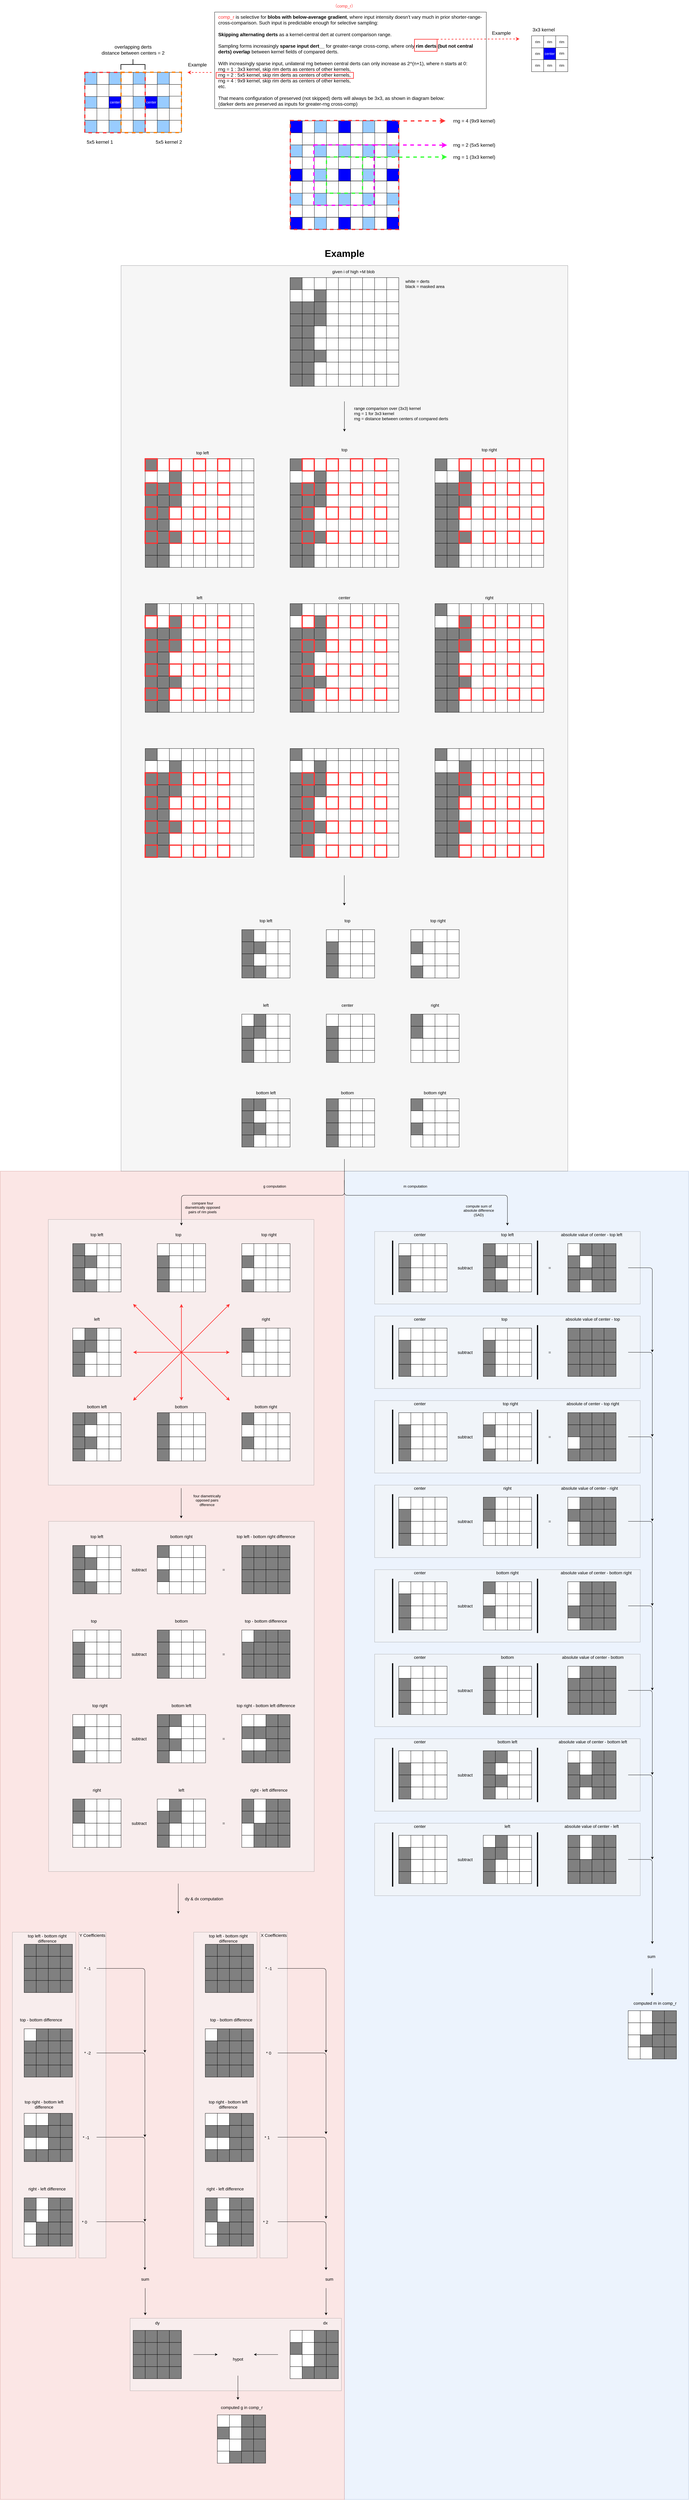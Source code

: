 <mxfile version="14.6.11" type="google"><diagram id="-LPtsiYx2Ymb81ymixG_" name="Page-1"><mxGraphModel dx="2031" dy="1090" grid="1" gridSize="10" guides="1" tooltips="1" connect="1" arrows="1" fold="1" page="1" pageScale="1" pageWidth="850" pageHeight="1100" math="0" shadow="0"><root><mxCell id="0"/><mxCell id="1" parent="0"/><mxCell id="1wAJXRYI6YQdvSoluIx0-107" value="" style="rounded=0;whiteSpace=wrap;html=1;strokeWidth=1;fillColor=none;" vertex="1" parent="1"><mxGeometry x="910" y="40" width="900" height="320" as="geometry"/></mxCell><mxCell id="p98PINyXNnAzSlLoTHmF-526" value="" style="rounded=0;whiteSpace=wrap;html=1;opacity=50;fillColor=#dae8fc;strokeColor=#6c8ebf;" parent="1" vertex="1"><mxGeometry x="1340" y="3879.6" width="1140" height="4400" as="geometry"/></mxCell><mxCell id="p98PINyXNnAzSlLoTHmF-536" value="" style="rounded=0;whiteSpace=wrap;html=1;fillColor=#f5f5f5;opacity=50;strokeColor=#666666;fontColor=#333333;" parent="1" vertex="1"><mxGeometry x="1440" y="4079.6" width="880" height="240" as="geometry"/></mxCell><mxCell id="p98PINyXNnAzSlLoTHmF-537" value="" style="rounded=0;whiteSpace=wrap;html=1;fillColor=#f5f5f5;opacity=50;strokeColor=#666666;fontColor=#333333;" parent="1" vertex="1"><mxGeometry x="1440" y="4359.6" width="880" height="240" as="geometry"/></mxCell><mxCell id="p98PINyXNnAzSlLoTHmF-538" value="" style="rounded=0;whiteSpace=wrap;html=1;fillColor=#f5f5f5;opacity=50;strokeColor=#666666;fontColor=#333333;" parent="1" vertex="1"><mxGeometry x="1440" y="4639.6" width="880" height="240" as="geometry"/></mxCell><mxCell id="p98PINyXNnAzSlLoTHmF-539" value="" style="rounded=0;whiteSpace=wrap;html=1;fillColor=#f5f5f5;opacity=50;strokeColor=#666666;fontColor=#333333;" parent="1" vertex="1"><mxGeometry x="1440" y="4919.6" width="880" height="240" as="geometry"/></mxCell><mxCell id="p98PINyXNnAzSlLoTHmF-540" value="" style="rounded=0;whiteSpace=wrap;html=1;fillColor=#f5f5f5;opacity=50;strokeColor=#666666;fontColor=#333333;" parent="1" vertex="1"><mxGeometry x="1440" y="5199.6" width="880" height="240" as="geometry"/></mxCell><mxCell id="p98PINyXNnAzSlLoTHmF-541" value="" style="rounded=0;whiteSpace=wrap;html=1;fillColor=#f5f5f5;opacity=50;strokeColor=#666666;fontColor=#333333;" parent="1" vertex="1"><mxGeometry x="1440" y="5479.6" width="880" height="240" as="geometry"/></mxCell><mxCell id="p98PINyXNnAzSlLoTHmF-542" value="" style="rounded=0;whiteSpace=wrap;html=1;fillColor=#f5f5f5;opacity=50;strokeColor=#666666;fontColor=#333333;" parent="1" vertex="1"><mxGeometry x="1440" y="5759.6" width="880" height="240" as="geometry"/></mxCell><mxCell id="p98PINyXNnAzSlLoTHmF-543" value="" style="rounded=0;whiteSpace=wrap;html=1;fillColor=#f5f5f5;opacity=50;strokeColor=#666666;fontColor=#333333;" parent="1" vertex="1"><mxGeometry x="1440" y="6039.6" width="880" height="240" as="geometry"/></mxCell><mxCell id="p98PINyXNnAzSlLoTHmF-525" value="" style="rounded=0;whiteSpace=wrap;html=1;opacity=50;fillColor=#f8cecc;strokeColor=#b85450;" parent="1" vertex="1"><mxGeometry x="200" y="3879.6" width="1140" height="4400" as="geometry"/></mxCell><mxCell id="p98PINyXNnAzSlLoTHmF-532" value="" style="rounded=0;whiteSpace=wrap;html=1;fillColor=#f5f5f5;opacity=50;strokeColor=#666666;fontColor=#333333;" parent="1" vertex="1"><mxGeometry x="630" y="7679.6" width="700" height="240" as="geometry"/></mxCell><mxCell id="p98PINyXNnAzSlLoTHmF-531" value="" style="rounded=0;whiteSpace=wrap;html=1;fillColor=#f5f5f5;opacity=50;strokeColor=#666666;fontColor=#333333;" parent="1" vertex="1"><mxGeometry x="840.5" y="6400.6" width="210" height="1079" as="geometry"/></mxCell><mxCell id="p98PINyXNnAzSlLoTHmF-530" value="" style="rounded=0;whiteSpace=wrap;html=1;fillColor=#f5f5f5;opacity=50;strokeColor=#666666;fontColor=#333333;" parent="1" vertex="1"><mxGeometry x="240" y="6400.6" width="210" height="1079" as="geometry"/></mxCell><mxCell id="p98PINyXNnAzSlLoTHmF-533" value="" style="rounded=0;whiteSpace=wrap;html=1;fillColor=#f5f5f5;opacity=50;strokeColor=#666666;fontColor=#333333;" parent="1" vertex="1"><mxGeometry x="360" y="5039.6" width="880" height="1160" as="geometry"/></mxCell><mxCell id="p98PINyXNnAzSlLoTHmF-534" value="" style="rounded=0;whiteSpace=wrap;html=1;fillColor=#f5f5f5;opacity=50;strokeColor=#666666;fontColor=#333333;" parent="1" vertex="1"><mxGeometry x="359" y="4039.6" width="880" height="880" as="geometry"/></mxCell><mxCell id="p98PINyXNnAzSlLoTHmF-535" value="" style="rounded=0;whiteSpace=wrap;html=1;opacity=50;fillColor=#eeeeee;strokeColor=#36393d;" parent="1" vertex="1"><mxGeometry x="600" y="879.6" width="1480" height="3000" as="geometry"/></mxCell><mxCell id="p98PINyXNnAzSlLoTHmF-527" value="" style="rounded=0;whiteSpace=wrap;html=1;fillColor=#f5f5f5;opacity=50;strokeColor=#666666;fontColor=#333333;" parent="1" vertex="1"><mxGeometry x="460" y="6400.6" width="90" height="1079" as="geometry"/></mxCell><mxCell id="p98PINyXNnAzSlLoTHmF-528" value="" style="rounded=0;whiteSpace=wrap;html=1;fillColor=#f5f5f5;opacity=50;strokeColor=#666666;fontColor=#333333;" parent="1" vertex="1"><mxGeometry x="1060" y="6400.6" width="91" height="1079" as="geometry"/></mxCell><mxCell id="NPxWHaEWm2PJO-Wlaj6K-146" value="" style="rounded=0;whiteSpace=wrap;html=1;fillColor=#808080;" parent="1" vertex="1"><mxGeometry x="1240" y="1039.6" width="40" height="40" as="geometry"/></mxCell><mxCell id="NPxWHaEWm2PJO-Wlaj6K-145" value="" style="rounded=0;whiteSpace=wrap;html=1;fillColor=#808080;" parent="1" vertex="1"><mxGeometry x="1240" y="999.6" width="40" height="40" as="geometry"/></mxCell><mxCell id="NPxWHaEWm2PJO-Wlaj6K-104" value="&lt;font style=&quot;font-size: 14px&quot; color=&quot;#FF3333&quot;&gt;（comp_r）&lt;/font&gt;" style="text;html=1;strokeColor=none;fillColor=none;align=left;verticalAlign=middle;whiteSpace=wrap;rounded=0;" parent="1" vertex="1"><mxGeometry x="1300" width="80" height="40.4" as="geometry"/></mxCell><mxCell id="NPxWHaEWm2PJO-Wlaj6K-105" value="" style="rounded=0;whiteSpace=wrap;html=1;fillColor=#808080;" parent="1" vertex="1"><mxGeometry x="1240" y="959.6" width="40" height="40" as="geometry"/></mxCell><mxCell id="NPxWHaEWm2PJO-Wlaj6K-106" value="" style="rounded=0;whiteSpace=wrap;html=1;fillColor=#808080;" parent="1" vertex="1"><mxGeometry x="1160" y="919.6" width="40" height="40" as="geometry"/></mxCell><mxCell id="NPxWHaEWm2PJO-Wlaj6K-107" value="" style="rounded=0;whiteSpace=wrap;html=1;fillColor=#808080;" parent="1" vertex="1"><mxGeometry x="1160" y="999.6" width="40" height="40" as="geometry"/></mxCell><mxCell id="NPxWHaEWm2PJO-Wlaj6K-108" value="" style="rounded=0;whiteSpace=wrap;html=1;fillColor=#808080;" parent="1" vertex="1"><mxGeometry x="1200" y="999.6" width="40" height="40" as="geometry"/></mxCell><mxCell id="NPxWHaEWm2PJO-Wlaj6K-109" value="" style="rounded=0;whiteSpace=wrap;html=1;fillColor=#FFFFFF;" parent="1" vertex="1"><mxGeometry x="1320" y="919.6" width="40" height="40" as="geometry"/></mxCell><mxCell id="NPxWHaEWm2PJO-Wlaj6K-110" value="" style="rounded=0;whiteSpace=wrap;html=1;fillColor=#FFFFFF;" parent="1" vertex="1"><mxGeometry x="1280" y="919.6" width="40" height="40" as="geometry"/></mxCell><mxCell id="NPxWHaEWm2PJO-Wlaj6K-111" value="" style="rounded=0;whiteSpace=wrap;html=1;fillColor=#FFFFFF;" parent="1" vertex="1"><mxGeometry x="1240" y="919.6" width="40" height="40" as="geometry"/></mxCell><mxCell id="NPxWHaEWm2PJO-Wlaj6K-112" value="" style="rounded=0;whiteSpace=wrap;html=1;fillColor=#FFFFFF;" parent="1" vertex="1"><mxGeometry x="1320" y="959.6" width="40" height="40" as="geometry"/></mxCell><mxCell id="NPxWHaEWm2PJO-Wlaj6K-113" value="" style="rounded=0;whiteSpace=wrap;html=1;fillColor=#FFFFFF;" parent="1" vertex="1"><mxGeometry x="1320" y="999.6" width="40" height="40" as="geometry"/></mxCell><mxCell id="NPxWHaEWm2PJO-Wlaj6K-114" value="" style="rounded=0;whiteSpace=wrap;html=1;fillColor=#FFFFFF;" parent="1" vertex="1"><mxGeometry x="1320" y="1039.6" width="40" height="40" as="geometry"/></mxCell><mxCell id="NPxWHaEWm2PJO-Wlaj6K-115" value="" style="rounded=0;whiteSpace=wrap;html=1;fillColor=#FFFFFF;" parent="1" vertex="1"><mxGeometry x="1320" y="1079.6" width="40" height="40" as="geometry"/></mxCell><mxCell id="NPxWHaEWm2PJO-Wlaj6K-116" value="" style="rounded=0;whiteSpace=wrap;html=1;fillColor=#FFFFFF;" parent="1" vertex="1"><mxGeometry x="1320" y="1119.6" width="40" height="40" as="geometry"/></mxCell><mxCell id="NPxWHaEWm2PJO-Wlaj6K-117" value="" style="rounded=0;whiteSpace=wrap;html=1;fillColor=#FFFFFF;" parent="1" vertex="1"><mxGeometry x="1280" y="1119.6" width="40" height="40" as="geometry"/></mxCell><mxCell id="NPxWHaEWm2PJO-Wlaj6K-118" value="" style="rounded=0;whiteSpace=wrap;html=1;fillColor=#FFFFFF;" parent="1" vertex="1"><mxGeometry x="1160" y="959.6" width="40" height="40" as="geometry"/></mxCell><mxCell id="NPxWHaEWm2PJO-Wlaj6K-119" value="" style="rounded=0;whiteSpace=wrap;html=1;fillColor=#808080;" parent="1" vertex="1"><mxGeometry x="1200" y="1119.6" width="40" height="40" as="geometry"/></mxCell><mxCell id="NPxWHaEWm2PJO-Wlaj6K-120" value="" style="rounded=0;whiteSpace=wrap;html=1;fillColor=#FFFFFF;" parent="1" vertex="1"><mxGeometry x="1280" y="999.6" width="40" height="40" as="geometry"/></mxCell><mxCell id="NPxWHaEWm2PJO-Wlaj6K-121" value="" style="rounded=0;whiteSpace=wrap;html=1;fillColor=#FFFFFF;" parent="1" vertex="1"><mxGeometry x="1200" y="919.6" width="40" height="40" as="geometry"/></mxCell><mxCell id="NPxWHaEWm2PJO-Wlaj6K-122" value="" style="rounded=0;whiteSpace=wrap;html=1;fillColor=#FFFFFF;" parent="1" vertex="1"><mxGeometry x="1200" y="959.6" width="40" height="40" as="geometry"/></mxCell><mxCell id="NPxWHaEWm2PJO-Wlaj6K-123" value="" style="rounded=0;whiteSpace=wrap;html=1;fontStyle=1;fillColor=#808080;" parent="1" vertex="1"><mxGeometry x="1200" y="1079.6" width="40" height="40" as="geometry"/></mxCell><mxCell id="NPxWHaEWm2PJO-Wlaj6K-124" value="" style="rounded=0;whiteSpace=wrap;html=1;fillColor=#FFFFFF;" parent="1" vertex="1"><mxGeometry x="1280" y="1039.6" width="40" height="40" as="geometry"/></mxCell><mxCell id="NPxWHaEWm2PJO-Wlaj6K-125" value="" style="rounded=0;whiteSpace=wrap;html=1;fontStyle=1;fillColor=#FFFFFF;" parent="1" vertex="1"><mxGeometry x="1280" y="1079.6" width="40" height="40" as="geometry"/></mxCell><mxCell id="NPxWHaEWm2PJO-Wlaj6K-126" value="" style="rounded=0;whiteSpace=wrap;html=1;fontStyle=1;fillColor=#FFFFFF;" parent="1" vertex="1"><mxGeometry x="1280" y="959.6" width="40" height="40" as="geometry"/></mxCell><mxCell id="NPxWHaEWm2PJO-Wlaj6K-127" value="" style="rounded=0;whiteSpace=wrap;html=1;fillColor=#FFFFFF;" parent="1" vertex="1"><mxGeometry x="1240" y="1079.6" width="40" height="40" as="geometry"/></mxCell><mxCell id="NPxWHaEWm2PJO-Wlaj6K-128" value="" style="rounded=0;whiteSpace=wrap;html=1;fillColor=#FFFFFF;" parent="1" vertex="1"><mxGeometry x="1240" y="1119.6" width="40" height="40" as="geometry"/></mxCell><mxCell id="NPxWHaEWm2PJO-Wlaj6K-129" value="" style="rounded=0;whiteSpace=wrap;html=1;fillColor=#808080;" parent="1" vertex="1"><mxGeometry x="1200" y="1039.6" width="40" height="40" as="geometry"/></mxCell><mxCell id="NPxWHaEWm2PJO-Wlaj6K-142" value="" style="rounded=0;whiteSpace=wrap;html=1;fillColor=#808080;" parent="1" vertex="1"><mxGeometry x="1160" y="1039.6" width="40" height="40" as="geometry"/></mxCell><mxCell id="NPxWHaEWm2PJO-Wlaj6K-143" value="" style="rounded=0;whiteSpace=wrap;html=1;fillColor=#808080;" parent="1" vertex="1"><mxGeometry x="1160" y="1079.6" width="40" height="40" as="geometry"/></mxCell><mxCell id="NPxWHaEWm2PJO-Wlaj6K-144" value="" style="rounded=0;whiteSpace=wrap;html=1;fillColor=#808080;" parent="1" vertex="1"><mxGeometry x="1160" y="1119.6" width="40" height="40" as="geometry"/></mxCell><mxCell id="NPxWHaEWm2PJO-Wlaj6K-422" value="" style="rounded=0;whiteSpace=wrap;html=1;fillColor=#FFFFFF;" parent="1" vertex="1"><mxGeometry x="1400" y="919.6" width="40" height="40" as="geometry"/></mxCell><mxCell id="NPxWHaEWm2PJO-Wlaj6K-423" value="" style="rounded=0;whiteSpace=wrap;html=1;fillColor=#FFFFFF;" parent="1" vertex="1"><mxGeometry x="1360" y="919.6" width="40" height="40" as="geometry"/></mxCell><mxCell id="NPxWHaEWm2PJO-Wlaj6K-424" value="" style="rounded=0;whiteSpace=wrap;html=1;fillColor=#FFFFFF;" parent="1" vertex="1"><mxGeometry x="1400" y="959.6" width="40" height="40" as="geometry"/></mxCell><mxCell id="NPxWHaEWm2PJO-Wlaj6K-425" value="" style="rounded=0;whiteSpace=wrap;html=1;fillColor=#FFFFFF;" parent="1" vertex="1"><mxGeometry x="1400" y="999.6" width="40" height="40" as="geometry"/></mxCell><mxCell id="NPxWHaEWm2PJO-Wlaj6K-426" value="" style="rounded=0;whiteSpace=wrap;html=1;fillColor=#FFFFFF;" parent="1" vertex="1"><mxGeometry x="1400" y="1039.6" width="40" height="40" as="geometry"/></mxCell><mxCell id="NPxWHaEWm2PJO-Wlaj6K-427" value="" style="rounded=0;whiteSpace=wrap;html=1;fillColor=#FFFFFF;" parent="1" vertex="1"><mxGeometry x="1400" y="1079.6" width="40" height="40" as="geometry"/></mxCell><mxCell id="NPxWHaEWm2PJO-Wlaj6K-428" value="" style="rounded=0;whiteSpace=wrap;html=1;fillColor=#FFFFFF;" parent="1" vertex="1"><mxGeometry x="1400" y="1119.6" width="40" height="40" as="geometry"/></mxCell><mxCell id="NPxWHaEWm2PJO-Wlaj6K-429" value="" style="rounded=0;whiteSpace=wrap;html=1;fillColor=#FFFFFF;" parent="1" vertex="1"><mxGeometry x="1360" y="1119.6" width="40" height="40" as="geometry"/></mxCell><mxCell id="NPxWHaEWm2PJO-Wlaj6K-430" value="" style="rounded=0;whiteSpace=wrap;html=1;fillColor=#FFFFFF;" parent="1" vertex="1"><mxGeometry x="1360" y="999.6" width="40" height="40" as="geometry"/></mxCell><mxCell id="NPxWHaEWm2PJO-Wlaj6K-431" value="" style="rounded=0;whiteSpace=wrap;html=1;fillColor=#FFFFFF;" parent="1" vertex="1"><mxGeometry x="1360" y="1039.6" width="40" height="40" as="geometry"/></mxCell><mxCell id="NPxWHaEWm2PJO-Wlaj6K-432" value="" style="rounded=0;whiteSpace=wrap;html=1;fontStyle=1;fillColor=#FFFFFF;" parent="1" vertex="1"><mxGeometry x="1360" y="1079.6" width="40" height="40" as="geometry"/></mxCell><mxCell id="NPxWHaEWm2PJO-Wlaj6K-433" value="" style="rounded=0;whiteSpace=wrap;html=1;fontStyle=1;fillColor=#FFFFFF;" parent="1" vertex="1"><mxGeometry x="1360" y="959.6" width="40" height="40" as="geometry"/></mxCell><mxCell id="NPxWHaEWm2PJO-Wlaj6K-434" value="" style="rounded=0;whiteSpace=wrap;html=1;fillColor=#FFFFFF;" parent="1" vertex="1"><mxGeometry x="1480" y="919.6" width="40" height="40" as="geometry"/></mxCell><mxCell id="NPxWHaEWm2PJO-Wlaj6K-435" value="" style="rounded=0;whiteSpace=wrap;html=1;fillColor=#FFFFFF;" parent="1" vertex="1"><mxGeometry x="1440" y="919.6" width="40" height="40" as="geometry"/></mxCell><mxCell id="NPxWHaEWm2PJO-Wlaj6K-436" value="" style="rounded=0;whiteSpace=wrap;html=1;fillColor=#FFFFFF;" parent="1" vertex="1"><mxGeometry x="1480" y="959.6" width="40" height="40" as="geometry"/></mxCell><mxCell id="NPxWHaEWm2PJO-Wlaj6K-437" value="" style="rounded=0;whiteSpace=wrap;html=1;fillColor=#FFFFFF;" parent="1" vertex="1"><mxGeometry x="1480" y="999.6" width="40" height="40" as="geometry"/></mxCell><mxCell id="NPxWHaEWm2PJO-Wlaj6K-438" value="" style="rounded=0;whiteSpace=wrap;html=1;fillColor=#FFFFFF;" parent="1" vertex="1"><mxGeometry x="1480" y="1039.6" width="40" height="40" as="geometry"/></mxCell><mxCell id="NPxWHaEWm2PJO-Wlaj6K-439" value="" style="rounded=0;whiteSpace=wrap;html=1;fillColor=#FFFFFF;" parent="1" vertex="1"><mxGeometry x="1480" y="1079.6" width="40" height="40" as="geometry"/></mxCell><mxCell id="NPxWHaEWm2PJO-Wlaj6K-440" value="" style="rounded=0;whiteSpace=wrap;html=1;fillColor=#FFFFFF;" parent="1" vertex="1"><mxGeometry x="1480" y="1119.6" width="40" height="40" as="geometry"/></mxCell><mxCell id="NPxWHaEWm2PJO-Wlaj6K-441" value="" style="rounded=0;whiteSpace=wrap;html=1;fillColor=#FFFFFF;" parent="1" vertex="1"><mxGeometry x="1440" y="1119.6" width="40" height="40" as="geometry"/></mxCell><mxCell id="NPxWHaEWm2PJO-Wlaj6K-442" value="" style="rounded=0;whiteSpace=wrap;html=1;fillColor=#FFFFFF;" parent="1" vertex="1"><mxGeometry x="1440" y="999.6" width="40" height="40" as="geometry"/></mxCell><mxCell id="NPxWHaEWm2PJO-Wlaj6K-443" value="" style="rounded=0;whiteSpace=wrap;html=1;fillColor=#FFFFFF;" parent="1" vertex="1"><mxGeometry x="1440" y="1039.6" width="40" height="40" as="geometry"/></mxCell><mxCell id="NPxWHaEWm2PJO-Wlaj6K-444" value="" style="rounded=0;whiteSpace=wrap;html=1;fontStyle=1;fillColor=#FFFFFF;" parent="1" vertex="1"><mxGeometry x="1440" y="1079.6" width="40" height="40" as="geometry"/></mxCell><mxCell id="NPxWHaEWm2PJO-Wlaj6K-445" value="" style="rounded=0;whiteSpace=wrap;html=1;fontStyle=1;fillColor=#FFFFFF;" parent="1" vertex="1"><mxGeometry x="1440" y="959.6" width="40" height="40" as="geometry"/></mxCell><mxCell id="NPxWHaEWm2PJO-Wlaj6K-446" value="" style="rounded=0;whiteSpace=wrap;html=1;fillColor=#808080;" parent="1" vertex="1"><mxGeometry x="1240" y="1159.6" width="40" height="40" as="geometry"/></mxCell><mxCell id="NPxWHaEWm2PJO-Wlaj6K-447" value="" style="rounded=0;whiteSpace=wrap;html=1;fillColor=#FFFFFF;" parent="1" vertex="1"><mxGeometry x="1320" y="1159.6" width="40" height="40" as="geometry"/></mxCell><mxCell id="NPxWHaEWm2PJO-Wlaj6K-448" value="" style="rounded=0;whiteSpace=wrap;html=1;fillColor=#FFFFFF;" parent="1" vertex="1"><mxGeometry x="1320" y="1199.6" width="40" height="40" as="geometry"/></mxCell><mxCell id="NPxWHaEWm2PJO-Wlaj6K-449" value="" style="rounded=0;whiteSpace=wrap;html=1;fillColor=#FFFFFF;" parent="1" vertex="1"><mxGeometry x="1320" y="1239.6" width="40" height="40" as="geometry"/></mxCell><mxCell id="NPxWHaEWm2PJO-Wlaj6K-450" value="" style="rounded=0;whiteSpace=wrap;html=1;fillColor=#FFFFFF;" parent="1" vertex="1"><mxGeometry x="1280" y="1239.6" width="40" height="40" as="geometry"/></mxCell><mxCell id="NPxWHaEWm2PJO-Wlaj6K-451" value="" style="rounded=0;whiteSpace=wrap;html=1;fillColor=#808080;" parent="1" vertex="1"><mxGeometry x="1200" y="1239.6" width="40" height="40" as="geometry"/></mxCell><mxCell id="NPxWHaEWm2PJO-Wlaj6K-452" value="" style="rounded=0;whiteSpace=wrap;html=1;fontStyle=1;fillColor=#808080;" parent="1" vertex="1"><mxGeometry x="1200" y="1199.6" width="40" height="40" as="geometry"/></mxCell><mxCell id="NPxWHaEWm2PJO-Wlaj6K-453" value="" style="rounded=0;whiteSpace=wrap;html=1;fillColor=#FFFFFF;" parent="1" vertex="1"><mxGeometry x="1280" y="1159.6" width="40" height="40" as="geometry"/></mxCell><mxCell id="NPxWHaEWm2PJO-Wlaj6K-454" value="" style="rounded=0;whiteSpace=wrap;html=1;fontStyle=1;fillColor=#FFFFFF;" parent="1" vertex="1"><mxGeometry x="1280" y="1199.6" width="40" height="40" as="geometry"/></mxCell><mxCell id="NPxWHaEWm2PJO-Wlaj6K-455" value="" style="rounded=0;whiteSpace=wrap;html=1;fillColor=#FFFFFF;" parent="1" vertex="1"><mxGeometry x="1240" y="1199.6" width="40" height="40" as="geometry"/></mxCell><mxCell id="NPxWHaEWm2PJO-Wlaj6K-456" value="" style="rounded=0;whiteSpace=wrap;html=1;fillColor=#FFFFFF;" parent="1" vertex="1"><mxGeometry x="1240" y="1239.6" width="40" height="40" as="geometry"/></mxCell><mxCell id="NPxWHaEWm2PJO-Wlaj6K-457" value="" style="rounded=0;whiteSpace=wrap;html=1;fillColor=#808080;" parent="1" vertex="1"><mxGeometry x="1200" y="1159.6" width="40" height="40" as="geometry"/></mxCell><mxCell id="NPxWHaEWm2PJO-Wlaj6K-458" value="" style="rounded=0;whiteSpace=wrap;html=1;fillColor=#808080;" parent="1" vertex="1"><mxGeometry x="1160" y="1159.6" width="40" height="40" as="geometry"/></mxCell><mxCell id="NPxWHaEWm2PJO-Wlaj6K-459" value="" style="rounded=0;whiteSpace=wrap;html=1;fillColor=#808080;" parent="1" vertex="1"><mxGeometry x="1160" y="1199.6" width="40" height="40" as="geometry"/></mxCell><mxCell id="NPxWHaEWm2PJO-Wlaj6K-460" value="" style="rounded=0;whiteSpace=wrap;html=1;fillColor=#808080;" parent="1" vertex="1"><mxGeometry x="1160" y="1239.6" width="40" height="40" as="geometry"/></mxCell><mxCell id="NPxWHaEWm2PJO-Wlaj6K-461" value="" style="rounded=0;whiteSpace=wrap;html=1;fillColor=#FFFFFF;" parent="1" vertex="1"><mxGeometry x="1400" y="1159.6" width="40" height="40" as="geometry"/></mxCell><mxCell id="NPxWHaEWm2PJO-Wlaj6K-462" value="" style="rounded=0;whiteSpace=wrap;html=1;fillColor=#FFFFFF;" parent="1" vertex="1"><mxGeometry x="1400" y="1199.6" width="40" height="40" as="geometry"/></mxCell><mxCell id="NPxWHaEWm2PJO-Wlaj6K-463" value="" style="rounded=0;whiteSpace=wrap;html=1;fillColor=#FFFFFF;" parent="1" vertex="1"><mxGeometry x="1400" y="1239.6" width="40" height="40" as="geometry"/></mxCell><mxCell id="NPxWHaEWm2PJO-Wlaj6K-464" value="" style="rounded=0;whiteSpace=wrap;html=1;fillColor=#FFFFFF;" parent="1" vertex="1"><mxGeometry x="1360" y="1239.6" width="40" height="40" as="geometry"/></mxCell><mxCell id="NPxWHaEWm2PJO-Wlaj6K-465" value="" style="rounded=0;whiteSpace=wrap;html=1;fillColor=#FFFFFF;" parent="1" vertex="1"><mxGeometry x="1360" y="1159.6" width="40" height="40" as="geometry"/></mxCell><mxCell id="NPxWHaEWm2PJO-Wlaj6K-466" value="" style="rounded=0;whiteSpace=wrap;html=1;fontStyle=1;fillColor=#FFFFFF;" parent="1" vertex="1"><mxGeometry x="1360" y="1199.6" width="40" height="40" as="geometry"/></mxCell><mxCell id="NPxWHaEWm2PJO-Wlaj6K-467" value="" style="rounded=0;whiteSpace=wrap;html=1;fillColor=#FFFFFF;" parent="1" vertex="1"><mxGeometry x="1480" y="1159.6" width="40" height="40" as="geometry"/></mxCell><mxCell id="NPxWHaEWm2PJO-Wlaj6K-468" value="" style="rounded=0;whiteSpace=wrap;html=1;fillColor=#FFFFFF;" parent="1" vertex="1"><mxGeometry x="1480" y="1199.6" width="40" height="40" as="geometry"/></mxCell><mxCell id="NPxWHaEWm2PJO-Wlaj6K-469" value="" style="rounded=0;whiteSpace=wrap;html=1;fillColor=#FFFFFF;" parent="1" vertex="1"><mxGeometry x="1480" y="1239.6" width="40" height="40" as="geometry"/></mxCell><mxCell id="NPxWHaEWm2PJO-Wlaj6K-470" value="" style="rounded=0;whiteSpace=wrap;html=1;fillColor=#FFFFFF;" parent="1" vertex="1"><mxGeometry x="1440" y="1239.6" width="40" height="40" as="geometry"/></mxCell><mxCell id="NPxWHaEWm2PJO-Wlaj6K-471" value="" style="rounded=0;whiteSpace=wrap;html=1;fillColor=#FFFFFF;" parent="1" vertex="1"><mxGeometry x="1440" y="1159.6" width="40" height="40" as="geometry"/></mxCell><mxCell id="NPxWHaEWm2PJO-Wlaj6K-472" value="" style="rounded=0;whiteSpace=wrap;html=1;fontStyle=1;fillColor=#FFFFFF;" parent="1" vertex="1"><mxGeometry x="1440" y="1199.6" width="40" height="40" as="geometry"/></mxCell><mxCell id="NPxWHaEWm2PJO-Wlaj6K-473" value="" style="rounded=0;whiteSpace=wrap;html=1;fillColor=#808080;" parent="1" vertex="1"><mxGeometry x="1240" y="1639.6" width="40" height="40" as="geometry"/></mxCell><mxCell id="NPxWHaEWm2PJO-Wlaj6K-474" value="" style="rounded=0;whiteSpace=wrap;html=1;fillColor=#808080;" parent="1" vertex="1"><mxGeometry x="1240" y="1599.6" width="40" height="40" as="geometry"/></mxCell><mxCell id="NPxWHaEWm2PJO-Wlaj6K-475" value="" style="rounded=0;whiteSpace=wrap;html=1;fillColor=#808080;" parent="1" vertex="1"><mxGeometry x="1240" y="1559.6" width="40" height="40" as="geometry"/></mxCell><mxCell id="NPxWHaEWm2PJO-Wlaj6K-476" value="" style="rounded=0;whiteSpace=wrap;html=1;fillColor=#808080;" parent="1" vertex="1"><mxGeometry x="1160" y="1519.6" width="40" height="40" as="geometry"/></mxCell><mxCell id="NPxWHaEWm2PJO-Wlaj6K-477" value="" style="rounded=0;whiteSpace=wrap;html=1;fillColor=#808080;" parent="1" vertex="1"><mxGeometry x="1160" y="1599.6" width="40" height="40" as="geometry"/></mxCell><mxCell id="NPxWHaEWm2PJO-Wlaj6K-478" value="" style="rounded=0;whiteSpace=wrap;html=1;fillColor=#808080;" parent="1" vertex="1"><mxGeometry x="1200" y="1599.6" width="40" height="40" as="geometry"/></mxCell><mxCell id="NPxWHaEWm2PJO-Wlaj6K-479" value="" style="rounded=0;whiteSpace=wrap;html=1;fillColor=#FFFFFF;" parent="1" vertex="1"><mxGeometry x="1320" y="1519.6" width="40" height="40" as="geometry"/></mxCell><mxCell id="NPxWHaEWm2PJO-Wlaj6K-480" value="" style="rounded=0;whiteSpace=wrap;html=1;fillColor=#FFFFFF;" parent="1" vertex="1"><mxGeometry x="1280" y="1519.6" width="40" height="40" as="geometry"/></mxCell><mxCell id="NPxWHaEWm2PJO-Wlaj6K-481" value="" style="rounded=0;whiteSpace=wrap;html=1;fillColor=#FFFFFF;" parent="1" vertex="1"><mxGeometry x="1240" y="1519.6" width="40" height="40" as="geometry"/></mxCell><mxCell id="NPxWHaEWm2PJO-Wlaj6K-482" value="" style="rounded=0;whiteSpace=wrap;html=1;fillColor=#FFFFFF;" parent="1" vertex="1"><mxGeometry x="1320" y="1559.6" width="40" height="40" as="geometry"/></mxCell><mxCell id="NPxWHaEWm2PJO-Wlaj6K-483" value="" style="rounded=0;whiteSpace=wrap;html=1;fillColor=#FFFFFF;" parent="1" vertex="1"><mxGeometry x="1320" y="1599.6" width="40" height="40" as="geometry"/></mxCell><mxCell id="NPxWHaEWm2PJO-Wlaj6K-484" value="" style="rounded=0;whiteSpace=wrap;html=1;fillColor=#FFFFFF;" parent="1" vertex="1"><mxGeometry x="1320" y="1639.6" width="40" height="40" as="geometry"/></mxCell><mxCell id="NPxWHaEWm2PJO-Wlaj6K-485" value="" style="rounded=0;whiteSpace=wrap;html=1;fillColor=#FFFFFF;" parent="1" vertex="1"><mxGeometry x="1320" y="1679.6" width="40" height="40" as="geometry"/></mxCell><mxCell id="NPxWHaEWm2PJO-Wlaj6K-486" value="" style="rounded=0;whiteSpace=wrap;html=1;fillColor=#FFFFFF;" parent="1" vertex="1"><mxGeometry x="1320" y="1719.6" width="40" height="40" as="geometry"/></mxCell><mxCell id="NPxWHaEWm2PJO-Wlaj6K-487" value="" style="rounded=0;whiteSpace=wrap;html=1;fillColor=#FFFFFF;" parent="1" vertex="1"><mxGeometry x="1280" y="1719.6" width="40" height="40" as="geometry"/></mxCell><mxCell id="NPxWHaEWm2PJO-Wlaj6K-488" value="" style="rounded=0;whiteSpace=wrap;html=1;fillColor=#FFFFFF;" parent="1" vertex="1"><mxGeometry x="1160" y="1559.6" width="40" height="40" as="geometry"/></mxCell><mxCell id="NPxWHaEWm2PJO-Wlaj6K-489" value="" style="rounded=0;whiteSpace=wrap;html=1;fillColor=#808080;" parent="1" vertex="1"><mxGeometry x="1200" y="1719.6" width="40" height="40" as="geometry"/></mxCell><mxCell id="NPxWHaEWm2PJO-Wlaj6K-490" value="" style="rounded=0;whiteSpace=wrap;html=1;fillColor=#FFFFFF;" parent="1" vertex="1"><mxGeometry x="1280" y="1599.6" width="40" height="40" as="geometry"/></mxCell><mxCell id="NPxWHaEWm2PJO-Wlaj6K-491" value="" style="rounded=0;whiteSpace=wrap;html=1;fillColor=#FFFFFF;" parent="1" vertex="1"><mxGeometry x="1200" y="1519.6" width="40" height="40" as="geometry"/></mxCell><mxCell id="NPxWHaEWm2PJO-Wlaj6K-492" value="" style="rounded=0;whiteSpace=wrap;html=1;fillColor=#FFFFFF;" parent="1" vertex="1"><mxGeometry x="1200" y="1559.6" width="40" height="40" as="geometry"/></mxCell><mxCell id="NPxWHaEWm2PJO-Wlaj6K-493" value="" style="rounded=0;whiteSpace=wrap;html=1;fontStyle=1;fillColor=#808080;" parent="1" vertex="1"><mxGeometry x="1200" y="1679.6" width="40" height="40" as="geometry"/></mxCell><mxCell id="NPxWHaEWm2PJO-Wlaj6K-494" value="" style="rounded=0;whiteSpace=wrap;html=1;fillColor=#FFFFFF;" parent="1" vertex="1"><mxGeometry x="1280" y="1639.6" width="40" height="40" as="geometry"/></mxCell><mxCell id="NPxWHaEWm2PJO-Wlaj6K-495" value="" style="rounded=0;whiteSpace=wrap;html=1;fontStyle=1;fillColor=#FFFFFF;" parent="1" vertex="1"><mxGeometry x="1280" y="1679.6" width="40" height="40" as="geometry"/></mxCell><mxCell id="NPxWHaEWm2PJO-Wlaj6K-496" value="" style="rounded=0;whiteSpace=wrap;html=1;fontStyle=1;fillColor=#FFFFFF;" parent="1" vertex="1"><mxGeometry x="1280" y="1559.6" width="40" height="40" as="geometry"/></mxCell><mxCell id="NPxWHaEWm2PJO-Wlaj6K-497" value="" style="rounded=0;whiteSpace=wrap;html=1;fillColor=#FFFFFF;" parent="1" vertex="1"><mxGeometry x="1240" y="1679.6" width="40" height="40" as="geometry"/></mxCell><mxCell id="NPxWHaEWm2PJO-Wlaj6K-498" value="" style="rounded=0;whiteSpace=wrap;html=1;fillColor=#FFFFFF;" parent="1" vertex="1"><mxGeometry x="1240" y="1719.6" width="40" height="40" as="geometry"/></mxCell><mxCell id="NPxWHaEWm2PJO-Wlaj6K-499" value="" style="rounded=0;whiteSpace=wrap;html=1;fillColor=#808080;" parent="1" vertex="1"><mxGeometry x="1200" y="1639.6" width="40" height="40" as="geometry"/></mxCell><mxCell id="NPxWHaEWm2PJO-Wlaj6K-500" value="" style="rounded=0;whiteSpace=wrap;html=1;fillColor=#808080;" parent="1" vertex="1"><mxGeometry x="1160" y="1639.6" width="40" height="40" as="geometry"/></mxCell><mxCell id="NPxWHaEWm2PJO-Wlaj6K-501" value="" style="rounded=0;whiteSpace=wrap;html=1;fillColor=#808080;" parent="1" vertex="1"><mxGeometry x="1160" y="1679.6" width="40" height="40" as="geometry"/></mxCell><mxCell id="NPxWHaEWm2PJO-Wlaj6K-502" value="" style="rounded=0;whiteSpace=wrap;html=1;fillColor=#808080;" parent="1" vertex="1"><mxGeometry x="1160" y="1719.6" width="40" height="40" as="geometry"/></mxCell><mxCell id="NPxWHaEWm2PJO-Wlaj6K-503" value="" style="rounded=0;whiteSpace=wrap;html=1;fillColor=#FFFFFF;" parent="1" vertex="1"><mxGeometry x="1400" y="1519.6" width="40" height="40" as="geometry"/></mxCell><mxCell id="NPxWHaEWm2PJO-Wlaj6K-504" value="" style="rounded=0;whiteSpace=wrap;html=1;fillColor=#FFFFFF;" parent="1" vertex="1"><mxGeometry x="1360" y="1519.6" width="40" height="40" as="geometry"/></mxCell><mxCell id="NPxWHaEWm2PJO-Wlaj6K-505" value="" style="rounded=0;whiteSpace=wrap;html=1;fillColor=#FFFFFF;" parent="1" vertex="1"><mxGeometry x="1400" y="1559.6" width="40" height="40" as="geometry"/></mxCell><mxCell id="NPxWHaEWm2PJO-Wlaj6K-506" value="" style="rounded=0;whiteSpace=wrap;html=1;fillColor=#FFFFFF;" parent="1" vertex="1"><mxGeometry x="1400" y="1599.6" width="40" height="40" as="geometry"/></mxCell><mxCell id="NPxWHaEWm2PJO-Wlaj6K-507" value="" style="rounded=0;whiteSpace=wrap;html=1;fillColor=#FFFFFF;" parent="1" vertex="1"><mxGeometry x="1400" y="1639.6" width="40" height="40" as="geometry"/></mxCell><mxCell id="NPxWHaEWm2PJO-Wlaj6K-508" value="" style="rounded=0;whiteSpace=wrap;html=1;fillColor=#FFFFFF;" parent="1" vertex="1"><mxGeometry x="1400" y="1679.6" width="40" height="40" as="geometry"/></mxCell><mxCell id="NPxWHaEWm2PJO-Wlaj6K-509" value="" style="rounded=0;whiteSpace=wrap;html=1;fillColor=#FFFFFF;" parent="1" vertex="1"><mxGeometry x="1400" y="1719.6" width="40" height="40" as="geometry"/></mxCell><mxCell id="NPxWHaEWm2PJO-Wlaj6K-510" value="" style="rounded=0;whiteSpace=wrap;html=1;fillColor=#FFFFFF;" parent="1" vertex="1"><mxGeometry x="1360" y="1719.6" width="40" height="40" as="geometry"/></mxCell><mxCell id="NPxWHaEWm2PJO-Wlaj6K-511" value="" style="rounded=0;whiteSpace=wrap;html=1;fillColor=#FFFFFF;" parent="1" vertex="1"><mxGeometry x="1360" y="1599.6" width="40" height="40" as="geometry"/></mxCell><mxCell id="NPxWHaEWm2PJO-Wlaj6K-512" value="" style="rounded=0;whiteSpace=wrap;html=1;fillColor=#FFFFFF;" parent="1" vertex="1"><mxGeometry x="1360" y="1639.6" width="40" height="40" as="geometry"/></mxCell><mxCell id="NPxWHaEWm2PJO-Wlaj6K-513" value="" style="rounded=0;whiteSpace=wrap;html=1;fontStyle=1;fillColor=#FFFFFF;" parent="1" vertex="1"><mxGeometry x="1360" y="1679.6" width="40" height="40" as="geometry"/></mxCell><mxCell id="NPxWHaEWm2PJO-Wlaj6K-514" value="" style="rounded=0;whiteSpace=wrap;html=1;fontStyle=1;fillColor=#FFFFFF;" parent="1" vertex="1"><mxGeometry x="1360" y="1559.6" width="40" height="40" as="geometry"/></mxCell><mxCell id="NPxWHaEWm2PJO-Wlaj6K-515" value="" style="rounded=0;whiteSpace=wrap;html=1;fillColor=#FFFFFF;" parent="1" vertex="1"><mxGeometry x="1480" y="1519.6" width="40" height="40" as="geometry"/></mxCell><mxCell id="NPxWHaEWm2PJO-Wlaj6K-516" value="" style="rounded=0;whiteSpace=wrap;html=1;fillColor=#FFFFFF;" parent="1" vertex="1"><mxGeometry x="1440" y="1519.6" width="40" height="40" as="geometry"/></mxCell><mxCell id="NPxWHaEWm2PJO-Wlaj6K-517" value="" style="rounded=0;whiteSpace=wrap;html=1;fillColor=#FFFFFF;" parent="1" vertex="1"><mxGeometry x="1480" y="1559.6" width="40" height="40" as="geometry"/></mxCell><mxCell id="NPxWHaEWm2PJO-Wlaj6K-518" value="" style="rounded=0;whiteSpace=wrap;html=1;fillColor=#FFFFFF;" parent="1" vertex="1"><mxGeometry x="1480" y="1599.6" width="40" height="40" as="geometry"/></mxCell><mxCell id="NPxWHaEWm2PJO-Wlaj6K-519" value="" style="rounded=0;whiteSpace=wrap;html=1;fillColor=#FFFFFF;" parent="1" vertex="1"><mxGeometry x="1480" y="1639.6" width="40" height="40" as="geometry"/></mxCell><mxCell id="NPxWHaEWm2PJO-Wlaj6K-520" value="" style="rounded=0;whiteSpace=wrap;html=1;fillColor=#FFFFFF;" parent="1" vertex="1"><mxGeometry x="1480" y="1679.6" width="40" height="40" as="geometry"/></mxCell><mxCell id="NPxWHaEWm2PJO-Wlaj6K-521" value="" style="rounded=0;whiteSpace=wrap;html=1;fillColor=#FFFFFF;" parent="1" vertex="1"><mxGeometry x="1480" y="1719.6" width="40" height="40" as="geometry"/></mxCell><mxCell id="NPxWHaEWm2PJO-Wlaj6K-522" value="" style="rounded=0;whiteSpace=wrap;html=1;fillColor=#FFFFFF;" parent="1" vertex="1"><mxGeometry x="1440" y="1719.6" width="40" height="40" as="geometry"/></mxCell><mxCell id="NPxWHaEWm2PJO-Wlaj6K-523" value="" style="rounded=0;whiteSpace=wrap;html=1;fillColor=#FFFFFF;" parent="1" vertex="1"><mxGeometry x="1440" y="1599.6" width="40" height="40" as="geometry"/></mxCell><mxCell id="NPxWHaEWm2PJO-Wlaj6K-524" value="" style="rounded=0;whiteSpace=wrap;html=1;fillColor=#FFFFFF;" parent="1" vertex="1"><mxGeometry x="1440" y="1639.6" width="40" height="40" as="geometry"/></mxCell><mxCell id="NPxWHaEWm2PJO-Wlaj6K-525" value="" style="rounded=0;whiteSpace=wrap;html=1;fontStyle=1;fillColor=#FFFFFF;" parent="1" vertex="1"><mxGeometry x="1440" y="1679.6" width="40" height="40" as="geometry"/></mxCell><mxCell id="NPxWHaEWm2PJO-Wlaj6K-526" value="" style="rounded=0;whiteSpace=wrap;html=1;fontStyle=1;fillColor=#FFFFFF;" parent="1" vertex="1"><mxGeometry x="1440" y="1559.6" width="40" height="40" as="geometry"/></mxCell><mxCell id="NPxWHaEWm2PJO-Wlaj6K-527" value="" style="rounded=0;whiteSpace=wrap;html=1;fillColor=#808080;" parent="1" vertex="1"><mxGeometry x="1240" y="1759.6" width="40" height="40" as="geometry"/></mxCell><mxCell id="NPxWHaEWm2PJO-Wlaj6K-528" value="" style="rounded=0;whiteSpace=wrap;html=1;fillColor=#FFFFFF;" parent="1" vertex="1"><mxGeometry x="1320" y="1759.6" width="40" height="40" as="geometry"/></mxCell><mxCell id="NPxWHaEWm2PJO-Wlaj6K-529" value="" style="rounded=0;whiteSpace=wrap;html=1;fillColor=#FFFFFF;" parent="1" vertex="1"><mxGeometry x="1320" y="1799.6" width="40" height="40" as="geometry"/></mxCell><mxCell id="NPxWHaEWm2PJO-Wlaj6K-530" value="" style="rounded=0;whiteSpace=wrap;html=1;fillColor=#FFFFFF;" parent="1" vertex="1"><mxGeometry x="1320" y="1839.6" width="40" height="40" as="geometry"/></mxCell><mxCell id="NPxWHaEWm2PJO-Wlaj6K-531" value="" style="rounded=0;whiteSpace=wrap;html=1;fillColor=#FFFFFF;" parent="1" vertex="1"><mxGeometry x="1280" y="1839.6" width="40" height="40" as="geometry"/></mxCell><mxCell id="NPxWHaEWm2PJO-Wlaj6K-532" value="" style="rounded=0;whiteSpace=wrap;html=1;fillColor=#808080;" parent="1" vertex="1"><mxGeometry x="1200" y="1839.6" width="40" height="40" as="geometry"/></mxCell><mxCell id="NPxWHaEWm2PJO-Wlaj6K-533" value="" style="rounded=0;whiteSpace=wrap;html=1;fontStyle=1;fillColor=#808080;" parent="1" vertex="1"><mxGeometry x="1200" y="1799.6" width="40" height="40" as="geometry"/></mxCell><mxCell id="NPxWHaEWm2PJO-Wlaj6K-534" value="" style="rounded=0;whiteSpace=wrap;html=1;fillColor=#FFFFFF;" parent="1" vertex="1"><mxGeometry x="1280" y="1759.6" width="40" height="40" as="geometry"/></mxCell><mxCell id="NPxWHaEWm2PJO-Wlaj6K-535" value="" style="rounded=0;whiteSpace=wrap;html=1;fontStyle=1;fillColor=#FFFFFF;" parent="1" vertex="1"><mxGeometry x="1280" y="1799.6" width="40" height="40" as="geometry"/></mxCell><mxCell id="NPxWHaEWm2PJO-Wlaj6K-536" value="" style="rounded=0;whiteSpace=wrap;html=1;fillColor=#FFFFFF;" parent="1" vertex="1"><mxGeometry x="1240" y="1799.6" width="40" height="40" as="geometry"/></mxCell><mxCell id="NPxWHaEWm2PJO-Wlaj6K-537" value="" style="rounded=0;whiteSpace=wrap;html=1;fillColor=#FFFFFF;" parent="1" vertex="1"><mxGeometry x="1240" y="1839.6" width="40" height="40" as="geometry"/></mxCell><mxCell id="NPxWHaEWm2PJO-Wlaj6K-538" value="" style="rounded=0;whiteSpace=wrap;html=1;fillColor=#808080;" parent="1" vertex="1"><mxGeometry x="1200" y="1759.6" width="40" height="40" as="geometry"/></mxCell><mxCell id="NPxWHaEWm2PJO-Wlaj6K-539" value="" style="rounded=0;whiteSpace=wrap;html=1;fillColor=#808080;" parent="1" vertex="1"><mxGeometry x="1160" y="1759.6" width="40" height="40" as="geometry"/></mxCell><mxCell id="NPxWHaEWm2PJO-Wlaj6K-540" value="" style="rounded=0;whiteSpace=wrap;html=1;fillColor=#808080;" parent="1" vertex="1"><mxGeometry x="1160" y="1799.6" width="40" height="40" as="geometry"/></mxCell><mxCell id="NPxWHaEWm2PJO-Wlaj6K-541" value="" style="rounded=0;whiteSpace=wrap;html=1;fillColor=#808080;" parent="1" vertex="1"><mxGeometry x="1160" y="1839.6" width="40" height="40" as="geometry"/></mxCell><mxCell id="NPxWHaEWm2PJO-Wlaj6K-542" value="" style="rounded=0;whiteSpace=wrap;html=1;fillColor=#FFFFFF;" parent="1" vertex="1"><mxGeometry x="1400" y="1759.6" width="40" height="40" as="geometry"/></mxCell><mxCell id="NPxWHaEWm2PJO-Wlaj6K-543" value="" style="rounded=0;whiteSpace=wrap;html=1;fillColor=#FFFFFF;" parent="1" vertex="1"><mxGeometry x="1400" y="1799.6" width="40" height="40" as="geometry"/></mxCell><mxCell id="NPxWHaEWm2PJO-Wlaj6K-544" value="" style="rounded=0;whiteSpace=wrap;html=1;fillColor=#FFFFFF;" parent="1" vertex="1"><mxGeometry x="1400" y="1839.6" width="40" height="40" as="geometry"/></mxCell><mxCell id="NPxWHaEWm2PJO-Wlaj6K-545" value="" style="rounded=0;whiteSpace=wrap;html=1;fillColor=#FFFFFF;" parent="1" vertex="1"><mxGeometry x="1360" y="1839.6" width="40" height="40" as="geometry"/></mxCell><mxCell id="NPxWHaEWm2PJO-Wlaj6K-546" value="" style="rounded=0;whiteSpace=wrap;html=1;fillColor=#FFFFFF;" parent="1" vertex="1"><mxGeometry x="1360" y="1759.6" width="40" height="40" as="geometry"/></mxCell><mxCell id="NPxWHaEWm2PJO-Wlaj6K-547" value="" style="rounded=0;whiteSpace=wrap;html=1;fontStyle=1;fillColor=#FFFFFF;" parent="1" vertex="1"><mxGeometry x="1360" y="1799.6" width="40" height="40" as="geometry"/></mxCell><mxCell id="NPxWHaEWm2PJO-Wlaj6K-548" value="" style="rounded=0;whiteSpace=wrap;html=1;fillColor=#FFFFFF;" parent="1" vertex="1"><mxGeometry x="1480" y="1759.6" width="40" height="40" as="geometry"/></mxCell><mxCell id="NPxWHaEWm2PJO-Wlaj6K-549" value="" style="rounded=0;whiteSpace=wrap;html=1;fillColor=#FFFFFF;" parent="1" vertex="1"><mxGeometry x="1480" y="1799.6" width="40" height="40" as="geometry"/></mxCell><mxCell id="NPxWHaEWm2PJO-Wlaj6K-550" value="" style="rounded=0;whiteSpace=wrap;html=1;fillColor=#FFFFFF;" parent="1" vertex="1"><mxGeometry x="1480" y="1839.6" width="40" height="40" as="geometry"/></mxCell><mxCell id="NPxWHaEWm2PJO-Wlaj6K-551" value="" style="rounded=0;whiteSpace=wrap;html=1;fillColor=#FFFFFF;" parent="1" vertex="1"><mxGeometry x="1440" y="1839.6" width="40" height="40" as="geometry"/></mxCell><mxCell id="NPxWHaEWm2PJO-Wlaj6K-552" value="" style="rounded=0;whiteSpace=wrap;html=1;fillColor=#FFFFFF;" parent="1" vertex="1"><mxGeometry x="1440" y="1759.6" width="40" height="40" as="geometry"/></mxCell><mxCell id="NPxWHaEWm2PJO-Wlaj6K-553" value="" style="rounded=0;whiteSpace=wrap;html=1;fontStyle=1;fillColor=#FFFFFF;" parent="1" vertex="1"><mxGeometry x="1440" y="1799.6" width="40" height="40" as="geometry"/></mxCell><mxCell id="NPxWHaEWm2PJO-Wlaj6K-554" value="" style="rounded=0;whiteSpace=wrap;html=1;fillColor=#808080;" parent="1" vertex="1"><mxGeometry x="760" y="1639.6" width="40" height="40" as="geometry"/></mxCell><mxCell id="NPxWHaEWm2PJO-Wlaj6K-555" value="" style="rounded=0;whiteSpace=wrap;html=1;fillColor=#808080;" parent="1" vertex="1"><mxGeometry x="760" y="1599.6" width="40" height="40" as="geometry"/></mxCell><mxCell id="NPxWHaEWm2PJO-Wlaj6K-556" value="" style="rounded=0;whiteSpace=wrap;html=1;fillColor=#808080;" parent="1" vertex="1"><mxGeometry x="760" y="1559.6" width="40" height="40" as="geometry"/></mxCell><mxCell id="NPxWHaEWm2PJO-Wlaj6K-557" value="" style="rounded=0;whiteSpace=wrap;html=1;fillColor=#808080;" parent="1" vertex="1"><mxGeometry x="680" y="1519.6" width="40" height="40" as="geometry"/></mxCell><mxCell id="NPxWHaEWm2PJO-Wlaj6K-558" value="" style="rounded=0;whiteSpace=wrap;html=1;fillColor=#808080;" parent="1" vertex="1"><mxGeometry x="680" y="1599.6" width="40" height="40" as="geometry"/></mxCell><mxCell id="NPxWHaEWm2PJO-Wlaj6K-559" value="" style="rounded=0;whiteSpace=wrap;html=1;fillColor=#808080;" parent="1" vertex="1"><mxGeometry x="720" y="1599.6" width="40" height="40" as="geometry"/></mxCell><mxCell id="NPxWHaEWm2PJO-Wlaj6K-560" value="" style="rounded=0;whiteSpace=wrap;html=1;fillColor=#FFFFFF;" parent="1" vertex="1"><mxGeometry x="840" y="1519.6" width="40" height="40" as="geometry"/></mxCell><mxCell id="NPxWHaEWm2PJO-Wlaj6K-561" value="" style="rounded=0;whiteSpace=wrap;html=1;fillColor=#FFFFFF;" parent="1" vertex="1"><mxGeometry x="800" y="1519.6" width="40" height="40" as="geometry"/></mxCell><mxCell id="NPxWHaEWm2PJO-Wlaj6K-562" value="" style="rounded=0;whiteSpace=wrap;html=1;fillColor=#FFFFFF;" parent="1" vertex="1"><mxGeometry x="760" y="1519.6" width="40" height="40" as="geometry"/></mxCell><mxCell id="NPxWHaEWm2PJO-Wlaj6K-563" value="" style="rounded=0;whiteSpace=wrap;html=1;fillColor=#FFFFFF;" parent="1" vertex="1"><mxGeometry x="840" y="1559.6" width="40" height="40" as="geometry"/></mxCell><mxCell id="NPxWHaEWm2PJO-Wlaj6K-564" value="" style="rounded=0;whiteSpace=wrap;html=1;fillColor=#FFFFFF;" parent="1" vertex="1"><mxGeometry x="840" y="1599.6" width="40" height="40" as="geometry"/></mxCell><mxCell id="NPxWHaEWm2PJO-Wlaj6K-565" value="" style="rounded=0;whiteSpace=wrap;html=1;fillColor=#FFFFFF;" parent="1" vertex="1"><mxGeometry x="840" y="1639.6" width="40" height="40" as="geometry"/></mxCell><mxCell id="NPxWHaEWm2PJO-Wlaj6K-566" value="" style="rounded=0;whiteSpace=wrap;html=1;fillColor=#FFFFFF;" parent="1" vertex="1"><mxGeometry x="840" y="1679.6" width="40" height="40" as="geometry"/></mxCell><mxCell id="NPxWHaEWm2PJO-Wlaj6K-567" value="" style="rounded=0;whiteSpace=wrap;html=1;fillColor=#FFFFFF;" parent="1" vertex="1"><mxGeometry x="840" y="1719.6" width="40" height="40" as="geometry"/></mxCell><mxCell id="NPxWHaEWm2PJO-Wlaj6K-568" value="" style="rounded=0;whiteSpace=wrap;html=1;fillColor=#FFFFFF;" parent="1" vertex="1"><mxGeometry x="800" y="1719.6" width="40" height="40" as="geometry"/></mxCell><mxCell id="NPxWHaEWm2PJO-Wlaj6K-569" value="" style="rounded=0;whiteSpace=wrap;html=1;fillColor=#FFFFFF;" parent="1" vertex="1"><mxGeometry x="680" y="1559.6" width="40" height="40" as="geometry"/></mxCell><mxCell id="NPxWHaEWm2PJO-Wlaj6K-570" value="" style="rounded=0;whiteSpace=wrap;html=1;fillColor=#808080;" parent="1" vertex="1"><mxGeometry x="720" y="1719.6" width="40" height="40" as="geometry"/></mxCell><mxCell id="NPxWHaEWm2PJO-Wlaj6K-571" value="" style="rounded=0;whiteSpace=wrap;html=1;fillColor=#FFFFFF;" parent="1" vertex="1"><mxGeometry x="800" y="1599.6" width="40" height="40" as="geometry"/></mxCell><mxCell id="NPxWHaEWm2PJO-Wlaj6K-572" value="" style="rounded=0;whiteSpace=wrap;html=1;fillColor=#FFFFFF;" parent="1" vertex="1"><mxGeometry x="720" y="1519.6" width="40" height="40" as="geometry"/></mxCell><mxCell id="NPxWHaEWm2PJO-Wlaj6K-573" value="" style="rounded=0;whiteSpace=wrap;html=1;fillColor=#FFFFFF;" parent="1" vertex="1"><mxGeometry x="720" y="1559.6" width="40" height="40" as="geometry"/></mxCell><mxCell id="NPxWHaEWm2PJO-Wlaj6K-574" value="" style="rounded=0;whiteSpace=wrap;html=1;fontStyle=1;fillColor=#808080;" parent="1" vertex="1"><mxGeometry x="720" y="1679.6" width="40" height="40" as="geometry"/></mxCell><mxCell id="NPxWHaEWm2PJO-Wlaj6K-575" value="" style="rounded=0;whiteSpace=wrap;html=1;fillColor=#FFFFFF;" parent="1" vertex="1"><mxGeometry x="800" y="1639.6" width="40" height="40" as="geometry"/></mxCell><mxCell id="NPxWHaEWm2PJO-Wlaj6K-576" value="" style="rounded=0;whiteSpace=wrap;html=1;fontStyle=1;fillColor=#FFFFFF;" parent="1" vertex="1"><mxGeometry x="800" y="1679.6" width="40" height="40" as="geometry"/></mxCell><mxCell id="NPxWHaEWm2PJO-Wlaj6K-577" value="" style="rounded=0;whiteSpace=wrap;html=1;fontStyle=1;fillColor=#FFFFFF;" parent="1" vertex="1"><mxGeometry x="800" y="1559.6" width="40" height="40" as="geometry"/></mxCell><mxCell id="NPxWHaEWm2PJO-Wlaj6K-578" value="" style="rounded=0;whiteSpace=wrap;html=1;fillColor=#FFFFFF;" parent="1" vertex="1"><mxGeometry x="760" y="1679.6" width="40" height="40" as="geometry"/></mxCell><mxCell id="NPxWHaEWm2PJO-Wlaj6K-579" value="" style="rounded=0;whiteSpace=wrap;html=1;fillColor=#FFFFFF;" parent="1" vertex="1"><mxGeometry x="760" y="1719.6" width="40" height="40" as="geometry"/></mxCell><mxCell id="NPxWHaEWm2PJO-Wlaj6K-580" value="" style="rounded=0;whiteSpace=wrap;html=1;fillColor=#808080;" parent="1" vertex="1"><mxGeometry x="720" y="1639.6" width="40" height="40" as="geometry"/></mxCell><mxCell id="NPxWHaEWm2PJO-Wlaj6K-581" value="" style="rounded=0;whiteSpace=wrap;html=1;fillColor=#808080;" parent="1" vertex="1"><mxGeometry x="680" y="1639.6" width="40" height="40" as="geometry"/></mxCell><mxCell id="NPxWHaEWm2PJO-Wlaj6K-582" value="" style="rounded=0;whiteSpace=wrap;html=1;fillColor=#808080;" parent="1" vertex="1"><mxGeometry x="680" y="1679.6" width="40" height="40" as="geometry"/></mxCell><mxCell id="NPxWHaEWm2PJO-Wlaj6K-583" value="" style="rounded=0;whiteSpace=wrap;html=1;fillColor=#808080;" parent="1" vertex="1"><mxGeometry x="680" y="1719.6" width="40" height="40" as="geometry"/></mxCell><mxCell id="NPxWHaEWm2PJO-Wlaj6K-584" value="" style="rounded=0;whiteSpace=wrap;html=1;fillColor=#FFFFFF;" parent="1" vertex="1"><mxGeometry x="920" y="1519.6" width="40" height="40" as="geometry"/></mxCell><mxCell id="NPxWHaEWm2PJO-Wlaj6K-585" value="" style="rounded=0;whiteSpace=wrap;html=1;fillColor=#FFFFFF;" parent="1" vertex="1"><mxGeometry x="880" y="1519.6" width="40" height="40" as="geometry"/></mxCell><mxCell id="NPxWHaEWm2PJO-Wlaj6K-586" value="" style="rounded=0;whiteSpace=wrap;html=1;fillColor=#FFFFFF;" parent="1" vertex="1"><mxGeometry x="920" y="1559.6" width="40" height="40" as="geometry"/></mxCell><mxCell id="NPxWHaEWm2PJO-Wlaj6K-587" value="" style="rounded=0;whiteSpace=wrap;html=1;fillColor=#FFFFFF;" parent="1" vertex="1"><mxGeometry x="920" y="1599.6" width="40" height="40" as="geometry"/></mxCell><mxCell id="NPxWHaEWm2PJO-Wlaj6K-588" value="" style="rounded=0;whiteSpace=wrap;html=1;fillColor=#FFFFFF;" parent="1" vertex="1"><mxGeometry x="920" y="1639.6" width="40" height="40" as="geometry"/></mxCell><mxCell id="NPxWHaEWm2PJO-Wlaj6K-589" value="" style="rounded=0;whiteSpace=wrap;html=1;fillColor=#FFFFFF;" parent="1" vertex="1"><mxGeometry x="920" y="1679.6" width="40" height="40" as="geometry"/></mxCell><mxCell id="NPxWHaEWm2PJO-Wlaj6K-590" value="" style="rounded=0;whiteSpace=wrap;html=1;fillColor=#FFFFFF;" parent="1" vertex="1"><mxGeometry x="920" y="1719.6" width="40" height="40" as="geometry"/></mxCell><mxCell id="NPxWHaEWm2PJO-Wlaj6K-591" value="" style="rounded=0;whiteSpace=wrap;html=1;fillColor=#FFFFFF;" parent="1" vertex="1"><mxGeometry x="880" y="1719.6" width="40" height="40" as="geometry"/></mxCell><mxCell id="NPxWHaEWm2PJO-Wlaj6K-592" value="" style="rounded=0;whiteSpace=wrap;html=1;fillColor=#FFFFFF;" parent="1" vertex="1"><mxGeometry x="880" y="1599.6" width="40" height="40" as="geometry"/></mxCell><mxCell id="NPxWHaEWm2PJO-Wlaj6K-593" value="" style="rounded=0;whiteSpace=wrap;html=1;fillColor=#FFFFFF;" parent="1" vertex="1"><mxGeometry x="880" y="1639.6" width="40" height="40" as="geometry"/></mxCell><mxCell id="NPxWHaEWm2PJO-Wlaj6K-594" value="" style="rounded=0;whiteSpace=wrap;html=1;fontStyle=1;fillColor=#FFFFFF;" parent="1" vertex="1"><mxGeometry x="880" y="1679.6" width="40" height="40" as="geometry"/></mxCell><mxCell id="NPxWHaEWm2PJO-Wlaj6K-595" value="" style="rounded=0;whiteSpace=wrap;html=1;fontStyle=1;fillColor=#FFFFFF;" parent="1" vertex="1"><mxGeometry x="880" y="1559.6" width="40" height="40" as="geometry"/></mxCell><mxCell id="NPxWHaEWm2PJO-Wlaj6K-596" value="" style="rounded=0;whiteSpace=wrap;html=1;fillColor=#FFFFFF;" parent="1" vertex="1"><mxGeometry x="1000" y="1519.6" width="40" height="40" as="geometry"/></mxCell><mxCell id="NPxWHaEWm2PJO-Wlaj6K-597" value="" style="rounded=0;whiteSpace=wrap;html=1;fillColor=#FFFFFF;" parent="1" vertex="1"><mxGeometry x="960" y="1519.6" width="40" height="40" as="geometry"/></mxCell><mxCell id="NPxWHaEWm2PJO-Wlaj6K-598" value="" style="rounded=0;whiteSpace=wrap;html=1;fillColor=#FFFFFF;" parent="1" vertex="1"><mxGeometry x="1000" y="1559.6" width="40" height="40" as="geometry"/></mxCell><mxCell id="NPxWHaEWm2PJO-Wlaj6K-599" value="" style="rounded=0;whiteSpace=wrap;html=1;fillColor=#FFFFFF;" parent="1" vertex="1"><mxGeometry x="1000" y="1599.6" width="40" height="40" as="geometry"/></mxCell><mxCell id="NPxWHaEWm2PJO-Wlaj6K-600" value="" style="rounded=0;whiteSpace=wrap;html=1;fillColor=#FFFFFF;" parent="1" vertex="1"><mxGeometry x="1000" y="1639.6" width="40" height="40" as="geometry"/></mxCell><mxCell id="NPxWHaEWm2PJO-Wlaj6K-601" value="" style="rounded=0;whiteSpace=wrap;html=1;fillColor=#FFFFFF;" parent="1" vertex="1"><mxGeometry x="1000" y="1679.6" width="40" height="40" as="geometry"/></mxCell><mxCell id="NPxWHaEWm2PJO-Wlaj6K-602" value="" style="rounded=0;whiteSpace=wrap;html=1;fillColor=#FFFFFF;" parent="1" vertex="1"><mxGeometry x="1000" y="1719.6" width="40" height="40" as="geometry"/></mxCell><mxCell id="NPxWHaEWm2PJO-Wlaj6K-603" value="" style="rounded=0;whiteSpace=wrap;html=1;fillColor=#FFFFFF;" parent="1" vertex="1"><mxGeometry x="960" y="1719.6" width="40" height="40" as="geometry"/></mxCell><mxCell id="NPxWHaEWm2PJO-Wlaj6K-604" value="" style="rounded=0;whiteSpace=wrap;html=1;fillColor=#FFFFFF;" parent="1" vertex="1"><mxGeometry x="960" y="1599.6" width="40" height="40" as="geometry"/></mxCell><mxCell id="NPxWHaEWm2PJO-Wlaj6K-605" value="" style="rounded=0;whiteSpace=wrap;html=1;fillColor=#FFFFFF;" parent="1" vertex="1"><mxGeometry x="960" y="1639.6" width="40" height="40" as="geometry"/></mxCell><mxCell id="NPxWHaEWm2PJO-Wlaj6K-606" value="" style="rounded=0;whiteSpace=wrap;html=1;fontStyle=1;fillColor=#FFFFFF;" parent="1" vertex="1"><mxGeometry x="960" y="1679.6" width="40" height="40" as="geometry"/></mxCell><mxCell id="NPxWHaEWm2PJO-Wlaj6K-607" value="" style="rounded=0;whiteSpace=wrap;html=1;fontStyle=1;fillColor=#FFFFFF;" parent="1" vertex="1"><mxGeometry x="960" y="1559.6" width="40" height="40" as="geometry"/></mxCell><mxCell id="NPxWHaEWm2PJO-Wlaj6K-608" value="" style="rounded=0;whiteSpace=wrap;html=1;fillColor=#808080;" parent="1" vertex="1"><mxGeometry x="760" y="1759.6" width="40" height="40" as="geometry"/></mxCell><mxCell id="NPxWHaEWm2PJO-Wlaj6K-609" value="" style="rounded=0;whiteSpace=wrap;html=1;fillColor=#FFFFFF;" parent="1" vertex="1"><mxGeometry x="840" y="1759.6" width="40" height="40" as="geometry"/></mxCell><mxCell id="NPxWHaEWm2PJO-Wlaj6K-610" value="" style="rounded=0;whiteSpace=wrap;html=1;fillColor=#FFFFFF;" parent="1" vertex="1"><mxGeometry x="840" y="1799.6" width="40" height="40" as="geometry"/></mxCell><mxCell id="NPxWHaEWm2PJO-Wlaj6K-611" value="" style="rounded=0;whiteSpace=wrap;html=1;fillColor=#FFFFFF;" parent="1" vertex="1"><mxGeometry x="840" y="1839.6" width="40" height="40" as="geometry"/></mxCell><mxCell id="NPxWHaEWm2PJO-Wlaj6K-612" value="" style="rounded=0;whiteSpace=wrap;html=1;fillColor=#FFFFFF;" parent="1" vertex="1"><mxGeometry x="800" y="1839.6" width="40" height="40" as="geometry"/></mxCell><mxCell id="NPxWHaEWm2PJO-Wlaj6K-613" value="" style="rounded=0;whiteSpace=wrap;html=1;fillColor=#808080;" parent="1" vertex="1"><mxGeometry x="720" y="1839.6" width="40" height="40" as="geometry"/></mxCell><mxCell id="NPxWHaEWm2PJO-Wlaj6K-614" value="" style="rounded=0;whiteSpace=wrap;html=1;fontStyle=1;fillColor=#808080;" parent="1" vertex="1"><mxGeometry x="720" y="1799.6" width="40" height="40" as="geometry"/></mxCell><mxCell id="NPxWHaEWm2PJO-Wlaj6K-615" value="" style="rounded=0;whiteSpace=wrap;html=1;fillColor=#FFFFFF;" parent="1" vertex="1"><mxGeometry x="800" y="1759.6" width="40" height="40" as="geometry"/></mxCell><mxCell id="NPxWHaEWm2PJO-Wlaj6K-616" value="" style="rounded=0;whiteSpace=wrap;html=1;fontStyle=1;fillColor=#FFFFFF;" parent="1" vertex="1"><mxGeometry x="800" y="1799.6" width="40" height="40" as="geometry"/></mxCell><mxCell id="NPxWHaEWm2PJO-Wlaj6K-617" value="" style="rounded=0;whiteSpace=wrap;html=1;fillColor=#FFFFFF;" parent="1" vertex="1"><mxGeometry x="760" y="1799.6" width="40" height="40" as="geometry"/></mxCell><mxCell id="NPxWHaEWm2PJO-Wlaj6K-618" value="" style="rounded=0;whiteSpace=wrap;html=1;fillColor=#FFFFFF;" parent="1" vertex="1"><mxGeometry x="760" y="1839.6" width="40" height="40" as="geometry"/></mxCell><mxCell id="NPxWHaEWm2PJO-Wlaj6K-619" value="" style="rounded=0;whiteSpace=wrap;html=1;fillColor=#808080;" parent="1" vertex="1"><mxGeometry x="720" y="1759.6" width="40" height="40" as="geometry"/></mxCell><mxCell id="NPxWHaEWm2PJO-Wlaj6K-620" value="" style="rounded=0;whiteSpace=wrap;html=1;fillColor=#808080;" parent="1" vertex="1"><mxGeometry x="680" y="1759.6" width="40" height="40" as="geometry"/></mxCell><mxCell id="NPxWHaEWm2PJO-Wlaj6K-621" value="" style="rounded=0;whiteSpace=wrap;html=1;fillColor=#808080;" parent="1" vertex="1"><mxGeometry x="680" y="1799.6" width="40" height="40" as="geometry"/></mxCell><mxCell id="NPxWHaEWm2PJO-Wlaj6K-622" value="" style="rounded=0;whiteSpace=wrap;html=1;fillColor=#808080;" parent="1" vertex="1"><mxGeometry x="680" y="1839.6" width="40" height="40" as="geometry"/></mxCell><mxCell id="NPxWHaEWm2PJO-Wlaj6K-623" value="" style="rounded=0;whiteSpace=wrap;html=1;fillColor=#FFFFFF;" parent="1" vertex="1"><mxGeometry x="920" y="1759.6" width="40" height="40" as="geometry"/></mxCell><mxCell id="NPxWHaEWm2PJO-Wlaj6K-624" value="" style="rounded=0;whiteSpace=wrap;html=1;fillColor=#FFFFFF;" parent="1" vertex="1"><mxGeometry x="920" y="1799.6" width="40" height="40" as="geometry"/></mxCell><mxCell id="NPxWHaEWm2PJO-Wlaj6K-625" value="" style="rounded=0;whiteSpace=wrap;html=1;fillColor=#FFFFFF;" parent="1" vertex="1"><mxGeometry x="920" y="1839.6" width="40" height="40" as="geometry"/></mxCell><mxCell id="NPxWHaEWm2PJO-Wlaj6K-626" value="" style="rounded=0;whiteSpace=wrap;html=1;fillColor=#FFFFFF;" parent="1" vertex="1"><mxGeometry x="880" y="1839.6" width="40" height="40" as="geometry"/></mxCell><mxCell id="NPxWHaEWm2PJO-Wlaj6K-627" value="" style="rounded=0;whiteSpace=wrap;html=1;fillColor=#FFFFFF;" parent="1" vertex="1"><mxGeometry x="880" y="1759.6" width="40" height="40" as="geometry"/></mxCell><mxCell id="NPxWHaEWm2PJO-Wlaj6K-628" value="" style="rounded=0;whiteSpace=wrap;html=1;fontStyle=1;fillColor=#FFFFFF;" parent="1" vertex="1"><mxGeometry x="880" y="1799.6" width="40" height="40" as="geometry"/></mxCell><mxCell id="NPxWHaEWm2PJO-Wlaj6K-629" value="" style="rounded=0;whiteSpace=wrap;html=1;fillColor=#FFFFFF;" parent="1" vertex="1"><mxGeometry x="1000" y="1759.6" width="40" height="40" as="geometry"/></mxCell><mxCell id="NPxWHaEWm2PJO-Wlaj6K-630" value="" style="rounded=0;whiteSpace=wrap;html=1;fillColor=#FFFFFF;" parent="1" vertex="1"><mxGeometry x="1000" y="1799.6" width="40" height="40" as="geometry"/></mxCell><mxCell id="NPxWHaEWm2PJO-Wlaj6K-631" value="" style="rounded=0;whiteSpace=wrap;html=1;fillColor=#FFFFFF;" parent="1" vertex="1"><mxGeometry x="1000" y="1839.6" width="40" height="40" as="geometry"/></mxCell><mxCell id="NPxWHaEWm2PJO-Wlaj6K-632" value="" style="rounded=0;whiteSpace=wrap;html=1;fillColor=#FFFFFF;" parent="1" vertex="1"><mxGeometry x="960" y="1839.6" width="40" height="40" as="geometry"/></mxCell><mxCell id="NPxWHaEWm2PJO-Wlaj6K-633" value="" style="rounded=0;whiteSpace=wrap;html=1;fillColor=#FFFFFF;" parent="1" vertex="1"><mxGeometry x="960" y="1759.6" width="40" height="40" as="geometry"/></mxCell><mxCell id="NPxWHaEWm2PJO-Wlaj6K-634" value="" style="rounded=0;whiteSpace=wrap;html=1;fontStyle=1;fillColor=#FFFFFF;" parent="1" vertex="1"><mxGeometry x="960" y="1799.6" width="40" height="40" as="geometry"/></mxCell><mxCell id="NPxWHaEWm2PJO-Wlaj6K-635" value="" style="rounded=0;whiteSpace=wrap;html=1;fillColor=#808080;" parent="1" vertex="1"><mxGeometry x="1720" y="1639.6" width="40" height="40" as="geometry"/></mxCell><mxCell id="NPxWHaEWm2PJO-Wlaj6K-636" value="" style="rounded=0;whiteSpace=wrap;html=1;fillColor=#808080;" parent="1" vertex="1"><mxGeometry x="1720" y="1599.6" width="40" height="40" as="geometry"/></mxCell><mxCell id="NPxWHaEWm2PJO-Wlaj6K-637" value="" style="rounded=0;whiteSpace=wrap;html=1;fillColor=#808080;" parent="1" vertex="1"><mxGeometry x="1720" y="1559.6" width="40" height="40" as="geometry"/></mxCell><mxCell id="NPxWHaEWm2PJO-Wlaj6K-638" value="" style="rounded=0;whiteSpace=wrap;html=1;fillColor=#808080;" parent="1" vertex="1"><mxGeometry x="1640" y="1519.6" width="40" height="40" as="geometry"/></mxCell><mxCell id="NPxWHaEWm2PJO-Wlaj6K-639" value="" style="rounded=0;whiteSpace=wrap;html=1;fillColor=#808080;" parent="1" vertex="1"><mxGeometry x="1640" y="1599.6" width="40" height="40" as="geometry"/></mxCell><mxCell id="NPxWHaEWm2PJO-Wlaj6K-640" value="" style="rounded=0;whiteSpace=wrap;html=1;fillColor=#808080;" parent="1" vertex="1"><mxGeometry x="1680" y="1599.6" width="40" height="40" as="geometry"/></mxCell><mxCell id="NPxWHaEWm2PJO-Wlaj6K-641" value="" style="rounded=0;whiteSpace=wrap;html=1;fillColor=#FFFFFF;" parent="1" vertex="1"><mxGeometry x="1800" y="1519.6" width="40" height="40" as="geometry"/></mxCell><mxCell id="NPxWHaEWm2PJO-Wlaj6K-642" value="" style="rounded=0;whiteSpace=wrap;html=1;fillColor=#FFFFFF;" parent="1" vertex="1"><mxGeometry x="1760" y="1519.6" width="40" height="40" as="geometry"/></mxCell><mxCell id="NPxWHaEWm2PJO-Wlaj6K-643" value="" style="rounded=0;whiteSpace=wrap;html=1;fillColor=#FFFFFF;" parent="1" vertex="1"><mxGeometry x="1720" y="1519.6" width="40" height="40" as="geometry"/></mxCell><mxCell id="NPxWHaEWm2PJO-Wlaj6K-644" value="" style="rounded=0;whiteSpace=wrap;html=1;fillColor=#FFFFFF;" parent="1" vertex="1"><mxGeometry x="1800" y="1559.6" width="40" height="40" as="geometry"/></mxCell><mxCell id="NPxWHaEWm2PJO-Wlaj6K-645" value="" style="rounded=0;whiteSpace=wrap;html=1;fillColor=#FFFFFF;" parent="1" vertex="1"><mxGeometry x="1800" y="1599.6" width="40" height="40" as="geometry"/></mxCell><mxCell id="NPxWHaEWm2PJO-Wlaj6K-646" value="" style="rounded=0;whiteSpace=wrap;html=1;fillColor=#FFFFFF;" parent="1" vertex="1"><mxGeometry x="1800" y="1639.6" width="40" height="40" as="geometry"/></mxCell><mxCell id="NPxWHaEWm2PJO-Wlaj6K-647" value="" style="rounded=0;whiteSpace=wrap;html=1;fillColor=#FFFFFF;" parent="1" vertex="1"><mxGeometry x="1800" y="1679.6" width="40" height="40" as="geometry"/></mxCell><mxCell id="NPxWHaEWm2PJO-Wlaj6K-648" value="" style="rounded=0;whiteSpace=wrap;html=1;fillColor=#FFFFFF;" parent="1" vertex="1"><mxGeometry x="1800" y="1719.6" width="40" height="40" as="geometry"/></mxCell><mxCell id="NPxWHaEWm2PJO-Wlaj6K-649" value="" style="rounded=0;whiteSpace=wrap;html=1;fillColor=#FFFFFF;" parent="1" vertex="1"><mxGeometry x="1760" y="1719.6" width="40" height="40" as="geometry"/></mxCell><mxCell id="NPxWHaEWm2PJO-Wlaj6K-650" value="" style="rounded=0;whiteSpace=wrap;html=1;fillColor=#FFFFFF;" parent="1" vertex="1"><mxGeometry x="1640" y="1559.6" width="40" height="40" as="geometry"/></mxCell><mxCell id="NPxWHaEWm2PJO-Wlaj6K-651" value="" style="rounded=0;whiteSpace=wrap;html=1;fillColor=#808080;" parent="1" vertex="1"><mxGeometry x="1680" y="1719.6" width="40" height="40" as="geometry"/></mxCell><mxCell id="NPxWHaEWm2PJO-Wlaj6K-652" value="" style="rounded=0;whiteSpace=wrap;html=1;fillColor=#FFFFFF;" parent="1" vertex="1"><mxGeometry x="1760" y="1599.6" width="40" height="40" as="geometry"/></mxCell><mxCell id="NPxWHaEWm2PJO-Wlaj6K-653" value="" style="rounded=0;whiteSpace=wrap;html=1;fillColor=#FFFFFF;" parent="1" vertex="1"><mxGeometry x="1680" y="1519.6" width="40" height="40" as="geometry"/></mxCell><mxCell id="NPxWHaEWm2PJO-Wlaj6K-654" value="" style="rounded=0;whiteSpace=wrap;html=1;fillColor=#FFFFFF;" parent="1" vertex="1"><mxGeometry x="1680" y="1559.6" width="40" height="40" as="geometry"/></mxCell><mxCell id="NPxWHaEWm2PJO-Wlaj6K-655" value="" style="rounded=0;whiteSpace=wrap;html=1;fontStyle=1;fillColor=#808080;" parent="1" vertex="1"><mxGeometry x="1680" y="1679.6" width="40" height="40" as="geometry"/></mxCell><mxCell id="NPxWHaEWm2PJO-Wlaj6K-656" value="" style="rounded=0;whiteSpace=wrap;html=1;fillColor=#FFFFFF;" parent="1" vertex="1"><mxGeometry x="1760" y="1639.6" width="40" height="40" as="geometry"/></mxCell><mxCell id="NPxWHaEWm2PJO-Wlaj6K-657" value="" style="rounded=0;whiteSpace=wrap;html=1;fontStyle=1;fillColor=#FFFFFF;" parent="1" vertex="1"><mxGeometry x="1760" y="1679.6" width="40" height="40" as="geometry"/></mxCell><mxCell id="NPxWHaEWm2PJO-Wlaj6K-658" value="" style="rounded=0;whiteSpace=wrap;html=1;fontStyle=1;fillColor=#FFFFFF;" parent="1" vertex="1"><mxGeometry x="1760" y="1559.6" width="40" height="40" as="geometry"/></mxCell><mxCell id="NPxWHaEWm2PJO-Wlaj6K-659" value="" style="rounded=0;whiteSpace=wrap;html=1;fillColor=#FFFFFF;" parent="1" vertex="1"><mxGeometry x="1720" y="1679.6" width="40" height="40" as="geometry"/></mxCell><mxCell id="NPxWHaEWm2PJO-Wlaj6K-660" value="" style="rounded=0;whiteSpace=wrap;html=1;fillColor=#FFFFFF;" parent="1" vertex="1"><mxGeometry x="1720" y="1719.6" width="40" height="40" as="geometry"/></mxCell><mxCell id="NPxWHaEWm2PJO-Wlaj6K-661" value="" style="rounded=0;whiteSpace=wrap;html=1;fillColor=#808080;" parent="1" vertex="1"><mxGeometry x="1680" y="1639.6" width="40" height="40" as="geometry"/></mxCell><mxCell id="NPxWHaEWm2PJO-Wlaj6K-662" value="" style="rounded=0;whiteSpace=wrap;html=1;fillColor=#808080;" parent="1" vertex="1"><mxGeometry x="1640" y="1639.6" width="40" height="40" as="geometry"/></mxCell><mxCell id="NPxWHaEWm2PJO-Wlaj6K-663" value="" style="rounded=0;whiteSpace=wrap;html=1;fillColor=#808080;" parent="1" vertex="1"><mxGeometry x="1640" y="1679.6" width="40" height="40" as="geometry"/></mxCell><mxCell id="NPxWHaEWm2PJO-Wlaj6K-664" value="" style="rounded=0;whiteSpace=wrap;html=1;fillColor=#808080;" parent="1" vertex="1"><mxGeometry x="1640" y="1719.6" width="40" height="40" as="geometry"/></mxCell><mxCell id="NPxWHaEWm2PJO-Wlaj6K-665" value="" style="rounded=0;whiteSpace=wrap;html=1;fillColor=#FFFFFF;" parent="1" vertex="1"><mxGeometry x="1880" y="1519.6" width="40" height="40" as="geometry"/></mxCell><mxCell id="NPxWHaEWm2PJO-Wlaj6K-666" value="" style="rounded=0;whiteSpace=wrap;html=1;fillColor=#FFFFFF;" parent="1" vertex="1"><mxGeometry x="1840" y="1519.6" width="40" height="40" as="geometry"/></mxCell><mxCell id="NPxWHaEWm2PJO-Wlaj6K-667" value="" style="rounded=0;whiteSpace=wrap;html=1;fillColor=#FFFFFF;" parent="1" vertex="1"><mxGeometry x="1880" y="1559.6" width="40" height="40" as="geometry"/></mxCell><mxCell id="NPxWHaEWm2PJO-Wlaj6K-668" value="" style="rounded=0;whiteSpace=wrap;html=1;fillColor=#FFFFFF;" parent="1" vertex="1"><mxGeometry x="1880" y="1599.6" width="40" height="40" as="geometry"/></mxCell><mxCell id="NPxWHaEWm2PJO-Wlaj6K-669" value="" style="rounded=0;whiteSpace=wrap;html=1;fillColor=#FFFFFF;" parent="1" vertex="1"><mxGeometry x="1880" y="1639.6" width="40" height="40" as="geometry"/></mxCell><mxCell id="NPxWHaEWm2PJO-Wlaj6K-670" value="" style="rounded=0;whiteSpace=wrap;html=1;fillColor=#FFFFFF;" parent="1" vertex="1"><mxGeometry x="1880" y="1679.6" width="40" height="40" as="geometry"/></mxCell><mxCell id="NPxWHaEWm2PJO-Wlaj6K-671" value="" style="rounded=0;whiteSpace=wrap;html=1;fillColor=#FFFFFF;" parent="1" vertex="1"><mxGeometry x="1880" y="1719.6" width="40" height="40" as="geometry"/></mxCell><mxCell id="NPxWHaEWm2PJO-Wlaj6K-672" value="" style="rounded=0;whiteSpace=wrap;html=1;fillColor=#FFFFFF;" parent="1" vertex="1"><mxGeometry x="1840" y="1719.6" width="40" height="40" as="geometry"/></mxCell><mxCell id="NPxWHaEWm2PJO-Wlaj6K-673" value="" style="rounded=0;whiteSpace=wrap;html=1;fillColor=#FFFFFF;" parent="1" vertex="1"><mxGeometry x="1840" y="1599.6" width="40" height="40" as="geometry"/></mxCell><mxCell id="NPxWHaEWm2PJO-Wlaj6K-674" value="" style="rounded=0;whiteSpace=wrap;html=1;fillColor=#FFFFFF;" parent="1" vertex="1"><mxGeometry x="1840" y="1639.6" width="40" height="40" as="geometry"/></mxCell><mxCell id="NPxWHaEWm2PJO-Wlaj6K-675" value="" style="rounded=0;whiteSpace=wrap;html=1;fontStyle=1;fillColor=#FFFFFF;" parent="1" vertex="1"><mxGeometry x="1840" y="1679.6" width="40" height="40" as="geometry"/></mxCell><mxCell id="NPxWHaEWm2PJO-Wlaj6K-676" value="" style="rounded=0;whiteSpace=wrap;html=1;fontStyle=1;fillColor=#FFFFFF;" parent="1" vertex="1"><mxGeometry x="1840" y="1559.6" width="40" height="40" as="geometry"/></mxCell><mxCell id="NPxWHaEWm2PJO-Wlaj6K-677" value="" style="rounded=0;whiteSpace=wrap;html=1;fillColor=#FFFFFF;" parent="1" vertex="1"><mxGeometry x="1960" y="1519.6" width="40" height="40" as="geometry"/></mxCell><mxCell id="NPxWHaEWm2PJO-Wlaj6K-678" value="" style="rounded=0;whiteSpace=wrap;html=1;fillColor=#FFFFFF;" parent="1" vertex="1"><mxGeometry x="1920" y="1519.6" width="40" height="40" as="geometry"/></mxCell><mxCell id="NPxWHaEWm2PJO-Wlaj6K-679" value="" style="rounded=0;whiteSpace=wrap;html=1;fillColor=#FFFFFF;" parent="1" vertex="1"><mxGeometry x="1960" y="1559.6" width="40" height="40" as="geometry"/></mxCell><mxCell id="NPxWHaEWm2PJO-Wlaj6K-680" value="" style="rounded=0;whiteSpace=wrap;html=1;fillColor=#FFFFFF;" parent="1" vertex="1"><mxGeometry x="1960" y="1599.6" width="40" height="40" as="geometry"/></mxCell><mxCell id="NPxWHaEWm2PJO-Wlaj6K-681" value="" style="rounded=0;whiteSpace=wrap;html=1;fillColor=#FFFFFF;" parent="1" vertex="1"><mxGeometry x="1960" y="1639.6" width="40" height="40" as="geometry"/></mxCell><mxCell id="NPxWHaEWm2PJO-Wlaj6K-682" value="" style="rounded=0;whiteSpace=wrap;html=1;fillColor=#FFFFFF;" parent="1" vertex="1"><mxGeometry x="1960" y="1679.6" width="40" height="40" as="geometry"/></mxCell><mxCell id="NPxWHaEWm2PJO-Wlaj6K-683" value="" style="rounded=0;whiteSpace=wrap;html=1;fillColor=#FFFFFF;" parent="1" vertex="1"><mxGeometry x="1960" y="1719.6" width="40" height="40" as="geometry"/></mxCell><mxCell id="NPxWHaEWm2PJO-Wlaj6K-684" value="" style="rounded=0;whiteSpace=wrap;html=1;fillColor=#FFFFFF;" parent="1" vertex="1"><mxGeometry x="1920" y="1719.6" width="40" height="40" as="geometry"/></mxCell><mxCell id="NPxWHaEWm2PJO-Wlaj6K-685" value="" style="rounded=0;whiteSpace=wrap;html=1;fillColor=#FFFFFF;" parent="1" vertex="1"><mxGeometry x="1920" y="1599.6" width="40" height="40" as="geometry"/></mxCell><mxCell id="NPxWHaEWm2PJO-Wlaj6K-686" value="" style="rounded=0;whiteSpace=wrap;html=1;fillColor=#FFFFFF;" parent="1" vertex="1"><mxGeometry x="1920" y="1639.6" width="40" height="40" as="geometry"/></mxCell><mxCell id="NPxWHaEWm2PJO-Wlaj6K-687" value="" style="rounded=0;whiteSpace=wrap;html=1;fontStyle=1;fillColor=#FFFFFF;" parent="1" vertex="1"><mxGeometry x="1920" y="1679.6" width="40" height="40" as="geometry"/></mxCell><mxCell id="NPxWHaEWm2PJO-Wlaj6K-688" value="" style="rounded=0;whiteSpace=wrap;html=1;fontStyle=1;fillColor=#FFFFFF;" parent="1" vertex="1"><mxGeometry x="1920" y="1559.6" width="40" height="40" as="geometry"/></mxCell><mxCell id="NPxWHaEWm2PJO-Wlaj6K-689" value="" style="rounded=0;whiteSpace=wrap;html=1;fillColor=#808080;" parent="1" vertex="1"><mxGeometry x="1720" y="1759.6" width="40" height="40" as="geometry"/></mxCell><mxCell id="NPxWHaEWm2PJO-Wlaj6K-690" value="" style="rounded=0;whiteSpace=wrap;html=1;fillColor=#FFFFFF;" parent="1" vertex="1"><mxGeometry x="1800" y="1759.6" width="40" height="40" as="geometry"/></mxCell><mxCell id="NPxWHaEWm2PJO-Wlaj6K-691" value="" style="rounded=0;whiteSpace=wrap;html=1;fillColor=#FFFFFF;" parent="1" vertex="1"><mxGeometry x="1800" y="1799.6" width="40" height="40" as="geometry"/></mxCell><mxCell id="NPxWHaEWm2PJO-Wlaj6K-692" value="" style="rounded=0;whiteSpace=wrap;html=1;fillColor=#FFFFFF;" parent="1" vertex="1"><mxGeometry x="1800" y="1839.6" width="40" height="40" as="geometry"/></mxCell><mxCell id="NPxWHaEWm2PJO-Wlaj6K-693" value="" style="rounded=0;whiteSpace=wrap;html=1;fillColor=#FFFFFF;" parent="1" vertex="1"><mxGeometry x="1760" y="1839.6" width="40" height="40" as="geometry"/></mxCell><mxCell id="NPxWHaEWm2PJO-Wlaj6K-694" value="" style="rounded=0;whiteSpace=wrap;html=1;fillColor=#808080;" parent="1" vertex="1"><mxGeometry x="1680" y="1839.6" width="40" height="40" as="geometry"/></mxCell><mxCell id="NPxWHaEWm2PJO-Wlaj6K-695" value="" style="rounded=0;whiteSpace=wrap;html=1;fontStyle=1;fillColor=#808080;" parent="1" vertex="1"><mxGeometry x="1680" y="1799.6" width="40" height="40" as="geometry"/></mxCell><mxCell id="NPxWHaEWm2PJO-Wlaj6K-696" value="" style="rounded=0;whiteSpace=wrap;html=1;fillColor=#FFFFFF;" parent="1" vertex="1"><mxGeometry x="1760" y="1759.6" width="40" height="40" as="geometry"/></mxCell><mxCell id="NPxWHaEWm2PJO-Wlaj6K-697" value="" style="rounded=0;whiteSpace=wrap;html=1;fontStyle=1;fillColor=#FFFFFF;" parent="1" vertex="1"><mxGeometry x="1760" y="1799.6" width="40" height="40" as="geometry"/></mxCell><mxCell id="NPxWHaEWm2PJO-Wlaj6K-698" value="" style="rounded=0;whiteSpace=wrap;html=1;fillColor=#FFFFFF;" parent="1" vertex="1"><mxGeometry x="1720" y="1799.6" width="40" height="40" as="geometry"/></mxCell><mxCell id="NPxWHaEWm2PJO-Wlaj6K-699" value="" style="rounded=0;whiteSpace=wrap;html=1;fillColor=#FFFFFF;" parent="1" vertex="1"><mxGeometry x="1720" y="1839.6" width="40" height="40" as="geometry"/></mxCell><mxCell id="NPxWHaEWm2PJO-Wlaj6K-700" value="" style="rounded=0;whiteSpace=wrap;html=1;fillColor=#808080;" parent="1" vertex="1"><mxGeometry x="1680" y="1759.6" width="40" height="40" as="geometry"/></mxCell><mxCell id="NPxWHaEWm2PJO-Wlaj6K-701" value="" style="rounded=0;whiteSpace=wrap;html=1;fillColor=#808080;" parent="1" vertex="1"><mxGeometry x="1640" y="1759.6" width="40" height="40" as="geometry"/></mxCell><mxCell id="NPxWHaEWm2PJO-Wlaj6K-702" value="" style="rounded=0;whiteSpace=wrap;html=1;fillColor=#808080;" parent="1" vertex="1"><mxGeometry x="1640" y="1799.6" width="40" height="40" as="geometry"/></mxCell><mxCell id="NPxWHaEWm2PJO-Wlaj6K-703" value="" style="rounded=0;whiteSpace=wrap;html=1;fillColor=#808080;" parent="1" vertex="1"><mxGeometry x="1640" y="1839.6" width="40" height="40" as="geometry"/></mxCell><mxCell id="NPxWHaEWm2PJO-Wlaj6K-704" value="" style="rounded=0;whiteSpace=wrap;html=1;fillColor=#FFFFFF;" parent="1" vertex="1"><mxGeometry x="1880" y="1759.6" width="40" height="40" as="geometry"/></mxCell><mxCell id="NPxWHaEWm2PJO-Wlaj6K-705" value="" style="rounded=0;whiteSpace=wrap;html=1;fillColor=#FFFFFF;" parent="1" vertex="1"><mxGeometry x="1880" y="1799.6" width="40" height="40" as="geometry"/></mxCell><mxCell id="NPxWHaEWm2PJO-Wlaj6K-706" value="" style="rounded=0;whiteSpace=wrap;html=1;fillColor=#FFFFFF;" parent="1" vertex="1"><mxGeometry x="1880" y="1839.6" width="40" height="40" as="geometry"/></mxCell><mxCell id="NPxWHaEWm2PJO-Wlaj6K-707" value="" style="rounded=0;whiteSpace=wrap;html=1;fillColor=#FFFFFF;" parent="1" vertex="1"><mxGeometry x="1840" y="1839.6" width="40" height="40" as="geometry"/></mxCell><mxCell id="NPxWHaEWm2PJO-Wlaj6K-708" value="" style="rounded=0;whiteSpace=wrap;html=1;fillColor=#FFFFFF;" parent="1" vertex="1"><mxGeometry x="1840" y="1759.6" width="40" height="40" as="geometry"/></mxCell><mxCell id="NPxWHaEWm2PJO-Wlaj6K-709" value="" style="rounded=0;whiteSpace=wrap;html=1;fontStyle=1;fillColor=#FFFFFF;" parent="1" vertex="1"><mxGeometry x="1840" y="1799.6" width="40" height="40" as="geometry"/></mxCell><mxCell id="NPxWHaEWm2PJO-Wlaj6K-710" value="" style="rounded=0;whiteSpace=wrap;html=1;fillColor=#FFFFFF;" parent="1" vertex="1"><mxGeometry x="1960" y="1759.6" width="40" height="40" as="geometry"/></mxCell><mxCell id="NPxWHaEWm2PJO-Wlaj6K-711" value="" style="rounded=0;whiteSpace=wrap;html=1;fillColor=#FFFFFF;" parent="1" vertex="1"><mxGeometry x="1960" y="1799.6" width="40" height="40" as="geometry"/></mxCell><mxCell id="NPxWHaEWm2PJO-Wlaj6K-712" value="" style="rounded=0;whiteSpace=wrap;html=1;fillColor=#FFFFFF;" parent="1" vertex="1"><mxGeometry x="1960" y="1839.6" width="40" height="40" as="geometry"/></mxCell><mxCell id="NPxWHaEWm2PJO-Wlaj6K-713" value="" style="rounded=0;whiteSpace=wrap;html=1;fillColor=#FFFFFF;" parent="1" vertex="1"><mxGeometry x="1920" y="1839.6" width="40" height="40" as="geometry"/></mxCell><mxCell id="NPxWHaEWm2PJO-Wlaj6K-714" value="" style="rounded=0;whiteSpace=wrap;html=1;fillColor=#FFFFFF;" parent="1" vertex="1"><mxGeometry x="1920" y="1759.6" width="40" height="40" as="geometry"/></mxCell><mxCell id="NPxWHaEWm2PJO-Wlaj6K-715" value="" style="rounded=0;whiteSpace=wrap;html=1;fontStyle=1;fillColor=#FFFFFF;" parent="1" vertex="1"><mxGeometry x="1920" y="1799.6" width="40" height="40" as="geometry"/></mxCell><mxCell id="NPxWHaEWm2PJO-Wlaj6K-716" value="" style="rounded=0;whiteSpace=wrap;html=1;fillColor=#808080;" parent="1" vertex="1"><mxGeometry x="1240" y="2119.6" width="40" height="40" as="geometry"/></mxCell><mxCell id="NPxWHaEWm2PJO-Wlaj6K-717" value="" style="rounded=0;whiteSpace=wrap;html=1;fillColor=#808080;" parent="1" vertex="1"><mxGeometry x="1240" y="2079.6" width="40" height="40" as="geometry"/></mxCell><mxCell id="NPxWHaEWm2PJO-Wlaj6K-718" value="" style="rounded=0;whiteSpace=wrap;html=1;fillColor=#808080;" parent="1" vertex="1"><mxGeometry x="1240" y="2039.6" width="40" height="40" as="geometry"/></mxCell><mxCell id="NPxWHaEWm2PJO-Wlaj6K-719" value="" style="rounded=0;whiteSpace=wrap;html=1;fillColor=#808080;" parent="1" vertex="1"><mxGeometry x="1160" y="1999.6" width="40" height="40" as="geometry"/></mxCell><mxCell id="NPxWHaEWm2PJO-Wlaj6K-720" value="" style="rounded=0;whiteSpace=wrap;html=1;fillColor=#808080;" parent="1" vertex="1"><mxGeometry x="1160" y="2079.6" width="40" height="40" as="geometry"/></mxCell><mxCell id="NPxWHaEWm2PJO-Wlaj6K-721" value="" style="rounded=0;whiteSpace=wrap;html=1;fillColor=#808080;" parent="1" vertex="1"><mxGeometry x="1200" y="2079.6" width="40" height="40" as="geometry"/></mxCell><mxCell id="NPxWHaEWm2PJO-Wlaj6K-722" value="" style="rounded=0;whiteSpace=wrap;html=1;fillColor=#FFFFFF;" parent="1" vertex="1"><mxGeometry x="1320" y="1999.6" width="40" height="40" as="geometry"/></mxCell><mxCell id="NPxWHaEWm2PJO-Wlaj6K-723" value="" style="rounded=0;whiteSpace=wrap;html=1;fillColor=#FFFFFF;" parent="1" vertex="1"><mxGeometry x="1280" y="1999.6" width="40" height="40" as="geometry"/></mxCell><mxCell id="NPxWHaEWm2PJO-Wlaj6K-724" value="" style="rounded=0;whiteSpace=wrap;html=1;fillColor=#FFFFFF;" parent="1" vertex="1"><mxGeometry x="1240" y="1999.6" width="40" height="40" as="geometry"/></mxCell><mxCell id="NPxWHaEWm2PJO-Wlaj6K-725" value="" style="rounded=0;whiteSpace=wrap;html=1;fillColor=#FFFFFF;" parent="1" vertex="1"><mxGeometry x="1320" y="2039.6" width="40" height="40" as="geometry"/></mxCell><mxCell id="NPxWHaEWm2PJO-Wlaj6K-726" value="" style="rounded=0;whiteSpace=wrap;html=1;fillColor=#FFFFFF;" parent="1" vertex="1"><mxGeometry x="1320" y="2079.6" width="40" height="40" as="geometry"/></mxCell><mxCell id="NPxWHaEWm2PJO-Wlaj6K-727" value="" style="rounded=0;whiteSpace=wrap;html=1;fillColor=#FFFFFF;" parent="1" vertex="1"><mxGeometry x="1320" y="2119.6" width="40" height="40" as="geometry"/></mxCell><mxCell id="NPxWHaEWm2PJO-Wlaj6K-728" value="" style="rounded=0;whiteSpace=wrap;html=1;fillColor=#FFFFFF;" parent="1" vertex="1"><mxGeometry x="1320" y="2159.6" width="40" height="40" as="geometry"/></mxCell><mxCell id="NPxWHaEWm2PJO-Wlaj6K-729" value="" style="rounded=0;whiteSpace=wrap;html=1;fillColor=#FFFFFF;" parent="1" vertex="1"><mxGeometry x="1320" y="2199.6" width="40" height="40" as="geometry"/></mxCell><mxCell id="NPxWHaEWm2PJO-Wlaj6K-730" value="" style="rounded=0;whiteSpace=wrap;html=1;fillColor=#FFFFFF;" parent="1" vertex="1"><mxGeometry x="1280" y="2199.6" width="40" height="40" as="geometry"/></mxCell><mxCell id="NPxWHaEWm2PJO-Wlaj6K-731" value="" style="rounded=0;whiteSpace=wrap;html=1;fillColor=#FFFFFF;" parent="1" vertex="1"><mxGeometry x="1160" y="2039.6" width="40" height="40" as="geometry"/></mxCell><mxCell id="NPxWHaEWm2PJO-Wlaj6K-732" value="" style="rounded=0;whiteSpace=wrap;html=1;fillColor=#808080;" parent="1" vertex="1"><mxGeometry x="1200" y="2199.6" width="40" height="40" as="geometry"/></mxCell><mxCell id="NPxWHaEWm2PJO-Wlaj6K-733" value="" style="rounded=0;whiteSpace=wrap;html=1;fillColor=#FFFFFF;" parent="1" vertex="1"><mxGeometry x="1280" y="2079.6" width="40" height="40" as="geometry"/></mxCell><mxCell id="NPxWHaEWm2PJO-Wlaj6K-734" value="" style="rounded=0;whiteSpace=wrap;html=1;fillColor=#FFFFFF;" parent="1" vertex="1"><mxGeometry x="1200" y="1999.6" width="40" height="40" as="geometry"/></mxCell><mxCell id="NPxWHaEWm2PJO-Wlaj6K-735" value="" style="rounded=0;whiteSpace=wrap;html=1;fillColor=#FFFFFF;" parent="1" vertex="1"><mxGeometry x="1200" y="2039.6" width="40" height="40" as="geometry"/></mxCell><mxCell id="NPxWHaEWm2PJO-Wlaj6K-736" value="" style="rounded=0;whiteSpace=wrap;html=1;fontStyle=1;fillColor=#808080;" parent="1" vertex="1"><mxGeometry x="1200" y="2159.6" width="40" height="40" as="geometry"/></mxCell><mxCell id="NPxWHaEWm2PJO-Wlaj6K-737" value="" style="rounded=0;whiteSpace=wrap;html=1;fillColor=#FFFFFF;" parent="1" vertex="1"><mxGeometry x="1280" y="2119.6" width="40" height="40" as="geometry"/></mxCell><mxCell id="NPxWHaEWm2PJO-Wlaj6K-738" value="" style="rounded=0;whiteSpace=wrap;html=1;fontStyle=1;fillColor=#FFFFFF;" parent="1" vertex="1"><mxGeometry x="1280" y="2159.6" width="40" height="40" as="geometry"/></mxCell><mxCell id="NPxWHaEWm2PJO-Wlaj6K-739" value="" style="rounded=0;whiteSpace=wrap;html=1;fontStyle=1;fillColor=#FFFFFF;" parent="1" vertex="1"><mxGeometry x="1280" y="2039.6" width="40" height="40" as="geometry"/></mxCell><mxCell id="NPxWHaEWm2PJO-Wlaj6K-740" value="" style="rounded=0;whiteSpace=wrap;html=1;fillColor=#FFFFFF;" parent="1" vertex="1"><mxGeometry x="1240" y="2159.6" width="40" height="40" as="geometry"/></mxCell><mxCell id="NPxWHaEWm2PJO-Wlaj6K-741" value="" style="rounded=0;whiteSpace=wrap;html=1;fillColor=#FFFFFF;" parent="1" vertex="1"><mxGeometry x="1240" y="2199.6" width="40" height="40" as="geometry"/></mxCell><mxCell id="NPxWHaEWm2PJO-Wlaj6K-742" value="" style="rounded=0;whiteSpace=wrap;html=1;fillColor=#808080;" parent="1" vertex="1"><mxGeometry x="1200" y="2119.6" width="40" height="40" as="geometry"/></mxCell><mxCell id="NPxWHaEWm2PJO-Wlaj6K-743" value="" style="rounded=0;whiteSpace=wrap;html=1;fillColor=#808080;" parent="1" vertex="1"><mxGeometry x="1160" y="2119.6" width="40" height="40" as="geometry"/></mxCell><mxCell id="NPxWHaEWm2PJO-Wlaj6K-744" value="" style="rounded=0;whiteSpace=wrap;html=1;fillColor=#808080;" parent="1" vertex="1"><mxGeometry x="1160" y="2159.6" width="40" height="40" as="geometry"/></mxCell><mxCell id="NPxWHaEWm2PJO-Wlaj6K-745" value="" style="rounded=0;whiteSpace=wrap;html=1;fillColor=#808080;" parent="1" vertex="1"><mxGeometry x="1160" y="2199.6" width="40" height="40" as="geometry"/></mxCell><mxCell id="NPxWHaEWm2PJO-Wlaj6K-746" value="" style="rounded=0;whiteSpace=wrap;html=1;fillColor=#FFFFFF;" parent="1" vertex="1"><mxGeometry x="1400" y="1999.6" width="40" height="40" as="geometry"/></mxCell><mxCell id="NPxWHaEWm2PJO-Wlaj6K-747" value="" style="rounded=0;whiteSpace=wrap;html=1;fillColor=#FFFFFF;" parent="1" vertex="1"><mxGeometry x="1360" y="1999.6" width="40" height="40" as="geometry"/></mxCell><mxCell id="NPxWHaEWm2PJO-Wlaj6K-748" value="" style="rounded=0;whiteSpace=wrap;html=1;fillColor=#FFFFFF;" parent="1" vertex="1"><mxGeometry x="1400" y="2039.6" width="40" height="40" as="geometry"/></mxCell><mxCell id="NPxWHaEWm2PJO-Wlaj6K-749" value="" style="rounded=0;whiteSpace=wrap;html=1;fillColor=#FFFFFF;" parent="1" vertex="1"><mxGeometry x="1400" y="2079.6" width="40" height="40" as="geometry"/></mxCell><mxCell id="NPxWHaEWm2PJO-Wlaj6K-750" value="" style="rounded=0;whiteSpace=wrap;html=1;fillColor=#FFFFFF;" parent="1" vertex="1"><mxGeometry x="1400" y="2119.6" width="40" height="40" as="geometry"/></mxCell><mxCell id="NPxWHaEWm2PJO-Wlaj6K-751" value="" style="rounded=0;whiteSpace=wrap;html=1;fillColor=#FFFFFF;" parent="1" vertex="1"><mxGeometry x="1400" y="2159.6" width="40" height="40" as="geometry"/></mxCell><mxCell id="NPxWHaEWm2PJO-Wlaj6K-752" value="" style="rounded=0;whiteSpace=wrap;html=1;fillColor=#FFFFFF;" parent="1" vertex="1"><mxGeometry x="1400" y="2199.6" width="40" height="40" as="geometry"/></mxCell><mxCell id="NPxWHaEWm2PJO-Wlaj6K-753" value="" style="rounded=0;whiteSpace=wrap;html=1;fillColor=#FFFFFF;" parent="1" vertex="1"><mxGeometry x="1360" y="2199.6" width="40" height="40" as="geometry"/></mxCell><mxCell id="NPxWHaEWm2PJO-Wlaj6K-754" value="" style="rounded=0;whiteSpace=wrap;html=1;fillColor=#FFFFFF;" parent="1" vertex="1"><mxGeometry x="1360" y="2079.6" width="40" height="40" as="geometry"/></mxCell><mxCell id="NPxWHaEWm2PJO-Wlaj6K-755" value="" style="rounded=0;whiteSpace=wrap;html=1;fillColor=#FFFFFF;" parent="1" vertex="1"><mxGeometry x="1360" y="2119.6" width="40" height="40" as="geometry"/></mxCell><mxCell id="NPxWHaEWm2PJO-Wlaj6K-756" value="" style="rounded=0;whiteSpace=wrap;html=1;fontStyle=1;fillColor=#FFFFFF;" parent="1" vertex="1"><mxGeometry x="1360" y="2159.6" width="40" height="40" as="geometry"/></mxCell><mxCell id="NPxWHaEWm2PJO-Wlaj6K-757" value="" style="rounded=0;whiteSpace=wrap;html=1;fontStyle=1;fillColor=#FFFFFF;" parent="1" vertex="1"><mxGeometry x="1360" y="2039.6" width="40" height="40" as="geometry"/></mxCell><mxCell id="NPxWHaEWm2PJO-Wlaj6K-758" value="" style="rounded=0;whiteSpace=wrap;html=1;fillColor=#FFFFFF;" parent="1" vertex="1"><mxGeometry x="1480" y="1999.6" width="40" height="40" as="geometry"/></mxCell><mxCell id="NPxWHaEWm2PJO-Wlaj6K-759" value="" style="rounded=0;whiteSpace=wrap;html=1;fillColor=#FFFFFF;" parent="1" vertex="1"><mxGeometry x="1440" y="1999.6" width="40" height="40" as="geometry"/></mxCell><mxCell id="NPxWHaEWm2PJO-Wlaj6K-760" value="" style="rounded=0;whiteSpace=wrap;html=1;fillColor=#FFFFFF;" parent="1" vertex="1"><mxGeometry x="1480" y="2039.6" width="40" height="40" as="geometry"/></mxCell><mxCell id="NPxWHaEWm2PJO-Wlaj6K-761" value="" style="rounded=0;whiteSpace=wrap;html=1;fillColor=#FFFFFF;" parent="1" vertex="1"><mxGeometry x="1480" y="2079.6" width="40" height="40" as="geometry"/></mxCell><mxCell id="NPxWHaEWm2PJO-Wlaj6K-762" value="" style="rounded=0;whiteSpace=wrap;html=1;fillColor=#FFFFFF;" parent="1" vertex="1"><mxGeometry x="1480" y="2119.6" width="40" height="40" as="geometry"/></mxCell><mxCell id="NPxWHaEWm2PJO-Wlaj6K-763" value="" style="rounded=0;whiteSpace=wrap;html=1;fillColor=#FFFFFF;" parent="1" vertex="1"><mxGeometry x="1480" y="2159.6" width="40" height="40" as="geometry"/></mxCell><mxCell id="NPxWHaEWm2PJO-Wlaj6K-764" value="" style="rounded=0;whiteSpace=wrap;html=1;fillColor=#FFFFFF;" parent="1" vertex="1"><mxGeometry x="1480" y="2199.6" width="40" height="40" as="geometry"/></mxCell><mxCell id="NPxWHaEWm2PJO-Wlaj6K-765" value="" style="rounded=0;whiteSpace=wrap;html=1;fillColor=#FFFFFF;" parent="1" vertex="1"><mxGeometry x="1440" y="2199.6" width="40" height="40" as="geometry"/></mxCell><mxCell id="NPxWHaEWm2PJO-Wlaj6K-766" value="" style="rounded=0;whiteSpace=wrap;html=1;fillColor=#FFFFFF;" parent="1" vertex="1"><mxGeometry x="1440" y="2079.6" width="40" height="40" as="geometry"/></mxCell><mxCell id="NPxWHaEWm2PJO-Wlaj6K-767" value="" style="rounded=0;whiteSpace=wrap;html=1;fillColor=#FFFFFF;" parent="1" vertex="1"><mxGeometry x="1440" y="2119.6" width="40" height="40" as="geometry"/></mxCell><mxCell id="NPxWHaEWm2PJO-Wlaj6K-768" value="" style="rounded=0;whiteSpace=wrap;html=1;fontStyle=1;fillColor=#FFFFFF;" parent="1" vertex="1"><mxGeometry x="1440" y="2159.6" width="40" height="40" as="geometry"/></mxCell><mxCell id="NPxWHaEWm2PJO-Wlaj6K-769" value="" style="rounded=0;whiteSpace=wrap;html=1;fontStyle=1;fillColor=#FFFFFF;" parent="1" vertex="1"><mxGeometry x="1440" y="2039.6" width="40" height="40" as="geometry"/></mxCell><mxCell id="NPxWHaEWm2PJO-Wlaj6K-770" value="" style="rounded=0;whiteSpace=wrap;html=1;fillColor=#808080;" parent="1" vertex="1"><mxGeometry x="1240" y="2239.6" width="40" height="40" as="geometry"/></mxCell><mxCell id="NPxWHaEWm2PJO-Wlaj6K-771" value="" style="rounded=0;whiteSpace=wrap;html=1;fillColor=#FFFFFF;" parent="1" vertex="1"><mxGeometry x="1320" y="2239.6" width="40" height="40" as="geometry"/></mxCell><mxCell id="NPxWHaEWm2PJO-Wlaj6K-772" value="" style="rounded=0;whiteSpace=wrap;html=1;fillColor=#FFFFFF;" parent="1" vertex="1"><mxGeometry x="1320" y="2279.6" width="40" height="40" as="geometry"/></mxCell><mxCell id="NPxWHaEWm2PJO-Wlaj6K-773" value="" style="rounded=0;whiteSpace=wrap;html=1;fillColor=#FFFFFF;" parent="1" vertex="1"><mxGeometry x="1320" y="2319.6" width="40" height="40" as="geometry"/></mxCell><mxCell id="NPxWHaEWm2PJO-Wlaj6K-774" value="" style="rounded=0;whiteSpace=wrap;html=1;fillColor=#FFFFFF;" parent="1" vertex="1"><mxGeometry x="1280" y="2319.6" width="40" height="40" as="geometry"/></mxCell><mxCell id="NPxWHaEWm2PJO-Wlaj6K-775" value="" style="rounded=0;whiteSpace=wrap;html=1;fillColor=#808080;" parent="1" vertex="1"><mxGeometry x="1200" y="2319.6" width="40" height="40" as="geometry"/></mxCell><mxCell id="NPxWHaEWm2PJO-Wlaj6K-776" value="" style="rounded=0;whiteSpace=wrap;html=1;fontStyle=1;fillColor=#808080;" parent="1" vertex="1"><mxGeometry x="1200" y="2279.6" width="40" height="40" as="geometry"/></mxCell><mxCell id="NPxWHaEWm2PJO-Wlaj6K-777" value="" style="rounded=0;whiteSpace=wrap;html=1;fillColor=#FFFFFF;" parent="1" vertex="1"><mxGeometry x="1280" y="2239.6" width="40" height="40" as="geometry"/></mxCell><mxCell id="NPxWHaEWm2PJO-Wlaj6K-778" value="" style="rounded=0;whiteSpace=wrap;html=1;fontStyle=1;fillColor=#FFFFFF;" parent="1" vertex="1"><mxGeometry x="1280" y="2279.6" width="40" height="40" as="geometry"/></mxCell><mxCell id="NPxWHaEWm2PJO-Wlaj6K-779" value="" style="rounded=0;whiteSpace=wrap;html=1;fillColor=#FFFFFF;" parent="1" vertex="1"><mxGeometry x="1240" y="2279.6" width="40" height="40" as="geometry"/></mxCell><mxCell id="NPxWHaEWm2PJO-Wlaj6K-780" value="" style="rounded=0;whiteSpace=wrap;html=1;fillColor=#FFFFFF;" parent="1" vertex="1"><mxGeometry x="1240" y="2319.6" width="40" height="40" as="geometry"/></mxCell><mxCell id="NPxWHaEWm2PJO-Wlaj6K-781" value="" style="rounded=0;whiteSpace=wrap;html=1;fillColor=#808080;" parent="1" vertex="1"><mxGeometry x="1200" y="2239.6" width="40" height="40" as="geometry"/></mxCell><mxCell id="NPxWHaEWm2PJO-Wlaj6K-782" value="" style="rounded=0;whiteSpace=wrap;html=1;fillColor=#808080;" parent="1" vertex="1"><mxGeometry x="1160" y="2239.6" width="40" height="40" as="geometry"/></mxCell><mxCell id="NPxWHaEWm2PJO-Wlaj6K-783" value="" style="rounded=0;whiteSpace=wrap;html=1;fillColor=#808080;" parent="1" vertex="1"><mxGeometry x="1160" y="2279.6" width="40" height="40" as="geometry"/></mxCell><mxCell id="NPxWHaEWm2PJO-Wlaj6K-784" value="" style="rounded=0;whiteSpace=wrap;html=1;fillColor=#808080;" parent="1" vertex="1"><mxGeometry x="1160" y="2319.6" width="40" height="40" as="geometry"/></mxCell><mxCell id="NPxWHaEWm2PJO-Wlaj6K-785" value="" style="rounded=0;whiteSpace=wrap;html=1;fillColor=#FFFFFF;" parent="1" vertex="1"><mxGeometry x="1400" y="2239.6" width="40" height="40" as="geometry"/></mxCell><mxCell id="NPxWHaEWm2PJO-Wlaj6K-786" value="" style="rounded=0;whiteSpace=wrap;html=1;fillColor=#FFFFFF;" parent="1" vertex="1"><mxGeometry x="1400" y="2279.6" width="40" height="40" as="geometry"/></mxCell><mxCell id="NPxWHaEWm2PJO-Wlaj6K-787" value="" style="rounded=0;whiteSpace=wrap;html=1;fillColor=#FFFFFF;" parent="1" vertex="1"><mxGeometry x="1400" y="2319.6" width="40" height="40" as="geometry"/></mxCell><mxCell id="NPxWHaEWm2PJO-Wlaj6K-788" value="" style="rounded=0;whiteSpace=wrap;html=1;fillColor=#FFFFFF;" parent="1" vertex="1"><mxGeometry x="1360" y="2319.6" width="40" height="40" as="geometry"/></mxCell><mxCell id="NPxWHaEWm2PJO-Wlaj6K-789" value="" style="rounded=0;whiteSpace=wrap;html=1;fillColor=#FFFFFF;" parent="1" vertex="1"><mxGeometry x="1360" y="2239.6" width="40" height="40" as="geometry"/></mxCell><mxCell id="NPxWHaEWm2PJO-Wlaj6K-790" value="" style="rounded=0;whiteSpace=wrap;html=1;fontStyle=1;fillColor=#FFFFFF;" parent="1" vertex="1"><mxGeometry x="1360" y="2279.6" width="40" height="40" as="geometry"/></mxCell><mxCell id="NPxWHaEWm2PJO-Wlaj6K-791" value="" style="rounded=0;whiteSpace=wrap;html=1;fillColor=#FFFFFF;" parent="1" vertex="1"><mxGeometry x="1480" y="2239.6" width="40" height="40" as="geometry"/></mxCell><mxCell id="NPxWHaEWm2PJO-Wlaj6K-792" value="" style="rounded=0;whiteSpace=wrap;html=1;fillColor=#FFFFFF;" parent="1" vertex="1"><mxGeometry x="1480" y="2279.6" width="40" height="40" as="geometry"/></mxCell><mxCell id="NPxWHaEWm2PJO-Wlaj6K-793" value="" style="rounded=0;whiteSpace=wrap;html=1;fillColor=#FFFFFF;" parent="1" vertex="1"><mxGeometry x="1480" y="2319.6" width="40" height="40" as="geometry"/></mxCell><mxCell id="NPxWHaEWm2PJO-Wlaj6K-794" value="" style="rounded=0;whiteSpace=wrap;html=1;fillColor=#FFFFFF;" parent="1" vertex="1"><mxGeometry x="1440" y="2319.6" width="40" height="40" as="geometry"/></mxCell><mxCell id="NPxWHaEWm2PJO-Wlaj6K-795" value="" style="rounded=0;whiteSpace=wrap;html=1;fillColor=#FFFFFF;" parent="1" vertex="1"><mxGeometry x="1440" y="2239.6" width="40" height="40" as="geometry"/></mxCell><mxCell id="NPxWHaEWm2PJO-Wlaj6K-796" value="" style="rounded=0;whiteSpace=wrap;html=1;fontStyle=1;fillColor=#FFFFFF;" parent="1" vertex="1"><mxGeometry x="1440" y="2279.6" width="40" height="40" as="geometry"/></mxCell><mxCell id="NPxWHaEWm2PJO-Wlaj6K-797" value="" style="rounded=0;whiteSpace=wrap;html=1;fillColor=#808080;" parent="1" vertex="1"><mxGeometry x="760" y="2119.6" width="40" height="40" as="geometry"/></mxCell><mxCell id="NPxWHaEWm2PJO-Wlaj6K-798" value="" style="rounded=0;whiteSpace=wrap;html=1;fillColor=#808080;" parent="1" vertex="1"><mxGeometry x="760" y="2079.6" width="40" height="40" as="geometry"/></mxCell><mxCell id="NPxWHaEWm2PJO-Wlaj6K-799" value="" style="rounded=0;whiteSpace=wrap;html=1;fillColor=#808080;" parent="1" vertex="1"><mxGeometry x="760" y="2039.6" width="40" height="40" as="geometry"/></mxCell><mxCell id="NPxWHaEWm2PJO-Wlaj6K-800" value="" style="rounded=0;whiteSpace=wrap;html=1;fillColor=#808080;" parent="1" vertex="1"><mxGeometry x="680" y="1999.6" width="40" height="40" as="geometry"/></mxCell><mxCell id="NPxWHaEWm2PJO-Wlaj6K-801" value="" style="rounded=0;whiteSpace=wrap;html=1;fillColor=#808080;" parent="1" vertex="1"><mxGeometry x="680" y="2079.6" width="40" height="40" as="geometry"/></mxCell><mxCell id="NPxWHaEWm2PJO-Wlaj6K-802" value="" style="rounded=0;whiteSpace=wrap;html=1;fillColor=#808080;" parent="1" vertex="1"><mxGeometry x="720" y="2079.6" width="40" height="40" as="geometry"/></mxCell><mxCell id="NPxWHaEWm2PJO-Wlaj6K-803" value="" style="rounded=0;whiteSpace=wrap;html=1;fillColor=#FFFFFF;" parent="1" vertex="1"><mxGeometry x="840" y="1999.6" width="40" height="40" as="geometry"/></mxCell><mxCell id="NPxWHaEWm2PJO-Wlaj6K-804" value="" style="rounded=0;whiteSpace=wrap;html=1;fillColor=#FFFFFF;" parent="1" vertex="1"><mxGeometry x="800" y="1999.6" width="40" height="40" as="geometry"/></mxCell><mxCell id="NPxWHaEWm2PJO-Wlaj6K-805" value="" style="rounded=0;whiteSpace=wrap;html=1;fillColor=#FFFFFF;" parent="1" vertex="1"><mxGeometry x="760" y="1999.6" width="40" height="40" as="geometry"/></mxCell><mxCell id="NPxWHaEWm2PJO-Wlaj6K-806" value="" style="rounded=0;whiteSpace=wrap;html=1;fillColor=#FFFFFF;" parent="1" vertex="1"><mxGeometry x="840" y="2039.6" width="40" height="40" as="geometry"/></mxCell><mxCell id="NPxWHaEWm2PJO-Wlaj6K-807" value="" style="rounded=0;whiteSpace=wrap;html=1;fillColor=#FFFFFF;" parent="1" vertex="1"><mxGeometry x="840" y="2079.6" width="40" height="40" as="geometry"/></mxCell><mxCell id="NPxWHaEWm2PJO-Wlaj6K-808" value="" style="rounded=0;whiteSpace=wrap;html=1;fillColor=#FFFFFF;" parent="1" vertex="1"><mxGeometry x="840" y="2119.6" width="40" height="40" as="geometry"/></mxCell><mxCell id="NPxWHaEWm2PJO-Wlaj6K-809" value="" style="rounded=0;whiteSpace=wrap;html=1;fillColor=#FFFFFF;" parent="1" vertex="1"><mxGeometry x="840" y="2159.6" width="40" height="40" as="geometry"/></mxCell><mxCell id="NPxWHaEWm2PJO-Wlaj6K-810" value="" style="rounded=0;whiteSpace=wrap;html=1;fillColor=#FFFFFF;" parent="1" vertex="1"><mxGeometry x="840" y="2199.6" width="40" height="40" as="geometry"/></mxCell><mxCell id="NPxWHaEWm2PJO-Wlaj6K-811" value="" style="rounded=0;whiteSpace=wrap;html=1;fillColor=#FFFFFF;" parent="1" vertex="1"><mxGeometry x="800" y="2199.6" width="40" height="40" as="geometry"/></mxCell><mxCell id="NPxWHaEWm2PJO-Wlaj6K-812" value="" style="rounded=0;whiteSpace=wrap;html=1;fillColor=#FFFFFF;" parent="1" vertex="1"><mxGeometry x="680" y="2039.6" width="40" height="40" as="geometry"/></mxCell><mxCell id="NPxWHaEWm2PJO-Wlaj6K-813" value="" style="rounded=0;whiteSpace=wrap;html=1;fillColor=#808080;" parent="1" vertex="1"><mxGeometry x="720" y="2199.6" width="40" height="40" as="geometry"/></mxCell><mxCell id="NPxWHaEWm2PJO-Wlaj6K-814" value="" style="rounded=0;whiteSpace=wrap;html=1;fillColor=#FFFFFF;" parent="1" vertex="1"><mxGeometry x="800" y="2079.6" width="40" height="40" as="geometry"/></mxCell><mxCell id="NPxWHaEWm2PJO-Wlaj6K-815" value="" style="rounded=0;whiteSpace=wrap;html=1;fillColor=#FFFFFF;" parent="1" vertex="1"><mxGeometry x="720" y="1999.6" width="40" height="40" as="geometry"/></mxCell><mxCell id="NPxWHaEWm2PJO-Wlaj6K-816" value="" style="rounded=0;whiteSpace=wrap;html=1;fillColor=#FFFFFF;" parent="1" vertex="1"><mxGeometry x="720" y="2039.6" width="40" height="40" as="geometry"/></mxCell><mxCell id="NPxWHaEWm2PJO-Wlaj6K-817" value="" style="rounded=0;whiteSpace=wrap;html=1;fontStyle=1;fillColor=#808080;" parent="1" vertex="1"><mxGeometry x="720" y="2159.6" width="40" height="40" as="geometry"/></mxCell><mxCell id="NPxWHaEWm2PJO-Wlaj6K-818" value="" style="rounded=0;whiteSpace=wrap;html=1;fillColor=#FFFFFF;" parent="1" vertex="1"><mxGeometry x="800" y="2119.6" width="40" height="40" as="geometry"/></mxCell><mxCell id="NPxWHaEWm2PJO-Wlaj6K-819" value="" style="rounded=0;whiteSpace=wrap;html=1;fontStyle=1;fillColor=#FFFFFF;" parent="1" vertex="1"><mxGeometry x="800" y="2159.6" width="40" height="40" as="geometry"/></mxCell><mxCell id="NPxWHaEWm2PJO-Wlaj6K-820" value="" style="rounded=0;whiteSpace=wrap;html=1;fontStyle=1;fillColor=#FFFFFF;" parent="1" vertex="1"><mxGeometry x="800" y="2039.6" width="40" height="40" as="geometry"/></mxCell><mxCell id="NPxWHaEWm2PJO-Wlaj6K-821" value="" style="rounded=0;whiteSpace=wrap;html=1;fillColor=#FFFFFF;" parent="1" vertex="1"><mxGeometry x="760" y="2159.6" width="40" height="40" as="geometry"/></mxCell><mxCell id="NPxWHaEWm2PJO-Wlaj6K-822" value="" style="rounded=0;whiteSpace=wrap;html=1;fillColor=#FFFFFF;" parent="1" vertex="1"><mxGeometry x="760" y="2199.6" width="40" height="40" as="geometry"/></mxCell><mxCell id="NPxWHaEWm2PJO-Wlaj6K-823" value="" style="rounded=0;whiteSpace=wrap;html=1;fillColor=#808080;" parent="1" vertex="1"><mxGeometry x="720" y="2119.6" width="40" height="40" as="geometry"/></mxCell><mxCell id="NPxWHaEWm2PJO-Wlaj6K-824" value="" style="rounded=0;whiteSpace=wrap;html=1;fillColor=#808080;" parent="1" vertex="1"><mxGeometry x="680" y="2119.6" width="40" height="40" as="geometry"/></mxCell><mxCell id="NPxWHaEWm2PJO-Wlaj6K-825" value="" style="rounded=0;whiteSpace=wrap;html=1;fillColor=#808080;" parent="1" vertex="1"><mxGeometry x="680" y="2159.6" width="40" height="40" as="geometry"/></mxCell><mxCell id="NPxWHaEWm2PJO-Wlaj6K-826" value="" style="rounded=0;whiteSpace=wrap;html=1;fillColor=#808080;" parent="1" vertex="1"><mxGeometry x="680" y="2199.6" width="40" height="40" as="geometry"/></mxCell><mxCell id="NPxWHaEWm2PJO-Wlaj6K-827" value="" style="rounded=0;whiteSpace=wrap;html=1;fillColor=#FFFFFF;" parent="1" vertex="1"><mxGeometry x="920" y="1999.6" width="40" height="40" as="geometry"/></mxCell><mxCell id="NPxWHaEWm2PJO-Wlaj6K-828" value="" style="rounded=0;whiteSpace=wrap;html=1;fillColor=#FFFFFF;" parent="1" vertex="1"><mxGeometry x="880" y="1999.6" width="40" height="40" as="geometry"/></mxCell><mxCell id="NPxWHaEWm2PJO-Wlaj6K-829" value="" style="rounded=0;whiteSpace=wrap;html=1;fillColor=#FFFFFF;" parent="1" vertex="1"><mxGeometry x="920" y="2039.6" width="40" height="40" as="geometry"/></mxCell><mxCell id="NPxWHaEWm2PJO-Wlaj6K-830" value="" style="rounded=0;whiteSpace=wrap;html=1;fillColor=#FFFFFF;" parent="1" vertex="1"><mxGeometry x="920" y="2079.6" width="40" height="40" as="geometry"/></mxCell><mxCell id="NPxWHaEWm2PJO-Wlaj6K-831" value="" style="rounded=0;whiteSpace=wrap;html=1;fillColor=#FFFFFF;" parent="1" vertex="1"><mxGeometry x="920" y="2119.6" width="40" height="40" as="geometry"/></mxCell><mxCell id="NPxWHaEWm2PJO-Wlaj6K-832" value="" style="rounded=0;whiteSpace=wrap;html=1;fillColor=#FFFFFF;" parent="1" vertex="1"><mxGeometry x="920" y="2159.6" width="40" height="40" as="geometry"/></mxCell><mxCell id="NPxWHaEWm2PJO-Wlaj6K-833" value="" style="rounded=0;whiteSpace=wrap;html=1;fillColor=#FFFFFF;" parent="1" vertex="1"><mxGeometry x="920" y="2199.6" width="40" height="40" as="geometry"/></mxCell><mxCell id="NPxWHaEWm2PJO-Wlaj6K-834" value="" style="rounded=0;whiteSpace=wrap;html=1;fillColor=#FFFFFF;" parent="1" vertex="1"><mxGeometry x="880" y="2199.6" width="40" height="40" as="geometry"/></mxCell><mxCell id="NPxWHaEWm2PJO-Wlaj6K-835" value="" style="rounded=0;whiteSpace=wrap;html=1;fillColor=#FFFFFF;" parent="1" vertex="1"><mxGeometry x="880" y="2079.6" width="40" height="40" as="geometry"/></mxCell><mxCell id="NPxWHaEWm2PJO-Wlaj6K-836" value="" style="rounded=0;whiteSpace=wrap;html=1;fillColor=#FFFFFF;" parent="1" vertex="1"><mxGeometry x="880" y="2119.6" width="40" height="40" as="geometry"/></mxCell><mxCell id="NPxWHaEWm2PJO-Wlaj6K-837" value="" style="rounded=0;whiteSpace=wrap;html=1;fontStyle=1;fillColor=#FFFFFF;" parent="1" vertex="1"><mxGeometry x="880" y="2159.6" width="40" height="40" as="geometry"/></mxCell><mxCell id="NPxWHaEWm2PJO-Wlaj6K-838" value="" style="rounded=0;whiteSpace=wrap;html=1;fontStyle=1;fillColor=#FFFFFF;" parent="1" vertex="1"><mxGeometry x="880" y="2039.6" width="40" height="40" as="geometry"/></mxCell><mxCell id="NPxWHaEWm2PJO-Wlaj6K-839" value="" style="rounded=0;whiteSpace=wrap;html=1;fillColor=#FFFFFF;" parent="1" vertex="1"><mxGeometry x="1000" y="1999.6" width="40" height="40" as="geometry"/></mxCell><mxCell id="NPxWHaEWm2PJO-Wlaj6K-840" value="" style="rounded=0;whiteSpace=wrap;html=1;fillColor=#FFFFFF;" parent="1" vertex="1"><mxGeometry x="960" y="1999.6" width="40" height="40" as="geometry"/></mxCell><mxCell id="NPxWHaEWm2PJO-Wlaj6K-841" value="" style="rounded=0;whiteSpace=wrap;html=1;fillColor=#FFFFFF;" parent="1" vertex="1"><mxGeometry x="1000" y="2039.6" width="40" height="40" as="geometry"/></mxCell><mxCell id="NPxWHaEWm2PJO-Wlaj6K-842" value="" style="rounded=0;whiteSpace=wrap;html=1;fillColor=#FFFFFF;" parent="1" vertex="1"><mxGeometry x="1000" y="2079.6" width="40" height="40" as="geometry"/></mxCell><mxCell id="NPxWHaEWm2PJO-Wlaj6K-843" value="" style="rounded=0;whiteSpace=wrap;html=1;fillColor=#FFFFFF;" parent="1" vertex="1"><mxGeometry x="1000" y="2119.6" width="40" height="40" as="geometry"/></mxCell><mxCell id="NPxWHaEWm2PJO-Wlaj6K-844" value="" style="rounded=0;whiteSpace=wrap;html=1;fillColor=#FFFFFF;" parent="1" vertex="1"><mxGeometry x="1000" y="2159.6" width="40" height="40" as="geometry"/></mxCell><mxCell id="NPxWHaEWm2PJO-Wlaj6K-845" value="" style="rounded=0;whiteSpace=wrap;html=1;fillColor=#FFFFFF;" parent="1" vertex="1"><mxGeometry x="1000" y="2199.6" width="40" height="40" as="geometry"/></mxCell><mxCell id="NPxWHaEWm2PJO-Wlaj6K-846" value="" style="rounded=0;whiteSpace=wrap;html=1;fillColor=#FFFFFF;" parent="1" vertex="1"><mxGeometry x="960" y="2199.6" width="40" height="40" as="geometry"/></mxCell><mxCell id="NPxWHaEWm2PJO-Wlaj6K-847" value="" style="rounded=0;whiteSpace=wrap;html=1;fillColor=#FFFFFF;" parent="1" vertex="1"><mxGeometry x="960" y="2079.6" width="40" height="40" as="geometry"/></mxCell><mxCell id="NPxWHaEWm2PJO-Wlaj6K-848" value="" style="rounded=0;whiteSpace=wrap;html=1;fillColor=#FFFFFF;" parent="1" vertex="1"><mxGeometry x="960" y="2119.6" width="40" height="40" as="geometry"/></mxCell><mxCell id="NPxWHaEWm2PJO-Wlaj6K-849" value="" style="rounded=0;whiteSpace=wrap;html=1;fontStyle=1;fillColor=#FFFFFF;" parent="1" vertex="1"><mxGeometry x="960" y="2159.6" width="40" height="40" as="geometry"/></mxCell><mxCell id="NPxWHaEWm2PJO-Wlaj6K-850" value="" style="rounded=0;whiteSpace=wrap;html=1;fontStyle=1;fillColor=#FFFFFF;" parent="1" vertex="1"><mxGeometry x="960" y="2039.6" width="40" height="40" as="geometry"/></mxCell><mxCell id="NPxWHaEWm2PJO-Wlaj6K-851" value="" style="rounded=0;whiteSpace=wrap;html=1;fillColor=#808080;" parent="1" vertex="1"><mxGeometry x="760" y="2239.6" width="40" height="40" as="geometry"/></mxCell><mxCell id="NPxWHaEWm2PJO-Wlaj6K-852" value="" style="rounded=0;whiteSpace=wrap;html=1;fillColor=#FFFFFF;" parent="1" vertex="1"><mxGeometry x="840" y="2239.6" width="40" height="40" as="geometry"/></mxCell><mxCell id="NPxWHaEWm2PJO-Wlaj6K-853" value="" style="rounded=0;whiteSpace=wrap;html=1;fillColor=#FFFFFF;" parent="1" vertex="1"><mxGeometry x="840" y="2279.6" width="40" height="40" as="geometry"/></mxCell><mxCell id="NPxWHaEWm2PJO-Wlaj6K-854" value="" style="rounded=0;whiteSpace=wrap;html=1;fillColor=#FFFFFF;" parent="1" vertex="1"><mxGeometry x="840" y="2319.6" width="40" height="40" as="geometry"/></mxCell><mxCell id="NPxWHaEWm2PJO-Wlaj6K-855" value="" style="rounded=0;whiteSpace=wrap;html=1;fillColor=#FFFFFF;" parent="1" vertex="1"><mxGeometry x="800" y="2319.6" width="40" height="40" as="geometry"/></mxCell><mxCell id="NPxWHaEWm2PJO-Wlaj6K-856" value="" style="rounded=0;whiteSpace=wrap;html=1;fillColor=#808080;" parent="1" vertex="1"><mxGeometry x="720" y="2319.6" width="40" height="40" as="geometry"/></mxCell><mxCell id="NPxWHaEWm2PJO-Wlaj6K-857" value="" style="rounded=0;whiteSpace=wrap;html=1;fontStyle=1;fillColor=#808080;" parent="1" vertex="1"><mxGeometry x="720" y="2279.6" width="40" height="40" as="geometry"/></mxCell><mxCell id="NPxWHaEWm2PJO-Wlaj6K-858" value="" style="rounded=0;whiteSpace=wrap;html=1;fillColor=#FFFFFF;" parent="1" vertex="1"><mxGeometry x="800" y="2239.6" width="40" height="40" as="geometry"/></mxCell><mxCell id="NPxWHaEWm2PJO-Wlaj6K-859" value="" style="rounded=0;whiteSpace=wrap;html=1;fontStyle=1;fillColor=#FFFFFF;" parent="1" vertex="1"><mxGeometry x="800" y="2279.6" width="40" height="40" as="geometry"/></mxCell><mxCell id="NPxWHaEWm2PJO-Wlaj6K-860" value="" style="rounded=0;whiteSpace=wrap;html=1;fillColor=#FFFFFF;" parent="1" vertex="1"><mxGeometry x="760" y="2279.6" width="40" height="40" as="geometry"/></mxCell><mxCell id="NPxWHaEWm2PJO-Wlaj6K-861" value="" style="rounded=0;whiteSpace=wrap;html=1;fillColor=#FFFFFF;" parent="1" vertex="1"><mxGeometry x="760" y="2319.6" width="40" height="40" as="geometry"/></mxCell><mxCell id="NPxWHaEWm2PJO-Wlaj6K-862" value="" style="rounded=0;whiteSpace=wrap;html=1;fillColor=#808080;" parent="1" vertex="1"><mxGeometry x="720" y="2239.6" width="40" height="40" as="geometry"/></mxCell><mxCell id="NPxWHaEWm2PJO-Wlaj6K-863" value="" style="rounded=0;whiteSpace=wrap;html=1;fillColor=#808080;" parent="1" vertex="1"><mxGeometry x="680" y="2239.6" width="40" height="40" as="geometry"/></mxCell><mxCell id="NPxWHaEWm2PJO-Wlaj6K-864" value="" style="rounded=0;whiteSpace=wrap;html=1;fillColor=#808080;" parent="1" vertex="1"><mxGeometry x="680" y="2279.6" width="40" height="40" as="geometry"/></mxCell><mxCell id="NPxWHaEWm2PJO-Wlaj6K-865" value="" style="rounded=0;whiteSpace=wrap;html=1;fillColor=#808080;" parent="1" vertex="1"><mxGeometry x="680" y="2319.6" width="40" height="40" as="geometry"/></mxCell><mxCell id="NPxWHaEWm2PJO-Wlaj6K-866" value="" style="rounded=0;whiteSpace=wrap;html=1;fillColor=#FFFFFF;" parent="1" vertex="1"><mxGeometry x="920" y="2239.6" width="40" height="40" as="geometry"/></mxCell><mxCell id="NPxWHaEWm2PJO-Wlaj6K-867" value="" style="rounded=0;whiteSpace=wrap;html=1;fillColor=#FFFFFF;" parent="1" vertex="1"><mxGeometry x="920" y="2279.6" width="40" height="40" as="geometry"/></mxCell><mxCell id="NPxWHaEWm2PJO-Wlaj6K-868" value="" style="rounded=0;whiteSpace=wrap;html=1;fillColor=#FFFFFF;" parent="1" vertex="1"><mxGeometry x="920" y="2319.6" width="40" height="40" as="geometry"/></mxCell><mxCell id="NPxWHaEWm2PJO-Wlaj6K-869" value="" style="rounded=0;whiteSpace=wrap;html=1;fillColor=#FFFFFF;" parent="1" vertex="1"><mxGeometry x="880" y="2319.6" width="40" height="40" as="geometry"/></mxCell><mxCell id="NPxWHaEWm2PJO-Wlaj6K-870" value="" style="rounded=0;whiteSpace=wrap;html=1;fillColor=#FFFFFF;" parent="1" vertex="1"><mxGeometry x="880" y="2239.6" width="40" height="40" as="geometry"/></mxCell><mxCell id="NPxWHaEWm2PJO-Wlaj6K-871" value="" style="rounded=0;whiteSpace=wrap;html=1;fontStyle=1;fillColor=#FFFFFF;" parent="1" vertex="1"><mxGeometry x="880" y="2279.6" width="40" height="40" as="geometry"/></mxCell><mxCell id="NPxWHaEWm2PJO-Wlaj6K-872" value="" style="rounded=0;whiteSpace=wrap;html=1;fillColor=#FFFFFF;" parent="1" vertex="1"><mxGeometry x="1000" y="2239.6" width="40" height="40" as="geometry"/></mxCell><mxCell id="NPxWHaEWm2PJO-Wlaj6K-873" value="" style="rounded=0;whiteSpace=wrap;html=1;fillColor=#FFFFFF;" parent="1" vertex="1"><mxGeometry x="1000" y="2279.6" width="40" height="40" as="geometry"/></mxCell><mxCell id="NPxWHaEWm2PJO-Wlaj6K-874" value="" style="rounded=0;whiteSpace=wrap;html=1;fillColor=#FFFFFF;" parent="1" vertex="1"><mxGeometry x="1000" y="2319.6" width="40" height="40" as="geometry"/></mxCell><mxCell id="NPxWHaEWm2PJO-Wlaj6K-875" value="" style="rounded=0;whiteSpace=wrap;html=1;fillColor=#FFFFFF;" parent="1" vertex="1"><mxGeometry x="960" y="2319.6" width="40" height="40" as="geometry"/></mxCell><mxCell id="NPxWHaEWm2PJO-Wlaj6K-876" value="" style="rounded=0;whiteSpace=wrap;html=1;fillColor=#FFFFFF;" parent="1" vertex="1"><mxGeometry x="960" y="2239.6" width="40" height="40" as="geometry"/></mxCell><mxCell id="NPxWHaEWm2PJO-Wlaj6K-877" value="" style="rounded=0;whiteSpace=wrap;html=1;fontStyle=1;fillColor=#FFFFFF;" parent="1" vertex="1"><mxGeometry x="960" y="2279.6" width="40" height="40" as="geometry"/></mxCell><mxCell id="NPxWHaEWm2PJO-Wlaj6K-878" value="" style="rounded=0;whiteSpace=wrap;html=1;fillColor=#808080;" parent="1" vertex="1"><mxGeometry x="1720" y="2119.6" width="40" height="40" as="geometry"/></mxCell><mxCell id="NPxWHaEWm2PJO-Wlaj6K-879" value="" style="rounded=0;whiteSpace=wrap;html=1;fillColor=#808080;" parent="1" vertex="1"><mxGeometry x="1720" y="2079.6" width="40" height="40" as="geometry"/></mxCell><mxCell id="NPxWHaEWm2PJO-Wlaj6K-880" value="" style="rounded=0;whiteSpace=wrap;html=1;fillColor=#808080;" parent="1" vertex="1"><mxGeometry x="1720" y="2039.6" width="40" height="40" as="geometry"/></mxCell><mxCell id="NPxWHaEWm2PJO-Wlaj6K-881" value="" style="rounded=0;whiteSpace=wrap;html=1;fillColor=#808080;" parent="1" vertex="1"><mxGeometry x="1640" y="1999.6" width="40" height="40" as="geometry"/></mxCell><mxCell id="NPxWHaEWm2PJO-Wlaj6K-882" value="" style="rounded=0;whiteSpace=wrap;html=1;fillColor=#808080;" parent="1" vertex="1"><mxGeometry x="1640" y="2079.6" width="40" height="40" as="geometry"/></mxCell><mxCell id="NPxWHaEWm2PJO-Wlaj6K-883" value="" style="rounded=0;whiteSpace=wrap;html=1;fillColor=#808080;" parent="1" vertex="1"><mxGeometry x="1680" y="2079.6" width="40" height="40" as="geometry"/></mxCell><mxCell id="NPxWHaEWm2PJO-Wlaj6K-884" value="" style="rounded=0;whiteSpace=wrap;html=1;fillColor=#FFFFFF;" parent="1" vertex="1"><mxGeometry x="1800" y="1999.6" width="40" height="40" as="geometry"/></mxCell><mxCell id="NPxWHaEWm2PJO-Wlaj6K-885" value="" style="rounded=0;whiteSpace=wrap;html=1;fillColor=#FFFFFF;" parent="1" vertex="1"><mxGeometry x="1760" y="1999.6" width="40" height="40" as="geometry"/></mxCell><mxCell id="NPxWHaEWm2PJO-Wlaj6K-886" value="" style="rounded=0;whiteSpace=wrap;html=1;fillColor=#FFFFFF;" parent="1" vertex="1"><mxGeometry x="1720" y="1999.6" width="40" height="40" as="geometry"/></mxCell><mxCell id="NPxWHaEWm2PJO-Wlaj6K-887" value="" style="rounded=0;whiteSpace=wrap;html=1;fillColor=#FFFFFF;" parent="1" vertex="1"><mxGeometry x="1800" y="2039.6" width="40" height="40" as="geometry"/></mxCell><mxCell id="NPxWHaEWm2PJO-Wlaj6K-888" value="" style="rounded=0;whiteSpace=wrap;html=1;fillColor=#FFFFFF;" parent="1" vertex="1"><mxGeometry x="1800" y="2079.6" width="40" height="40" as="geometry"/></mxCell><mxCell id="NPxWHaEWm2PJO-Wlaj6K-889" value="" style="rounded=0;whiteSpace=wrap;html=1;fillColor=#FFFFFF;" parent="1" vertex="1"><mxGeometry x="1800" y="2119.6" width="40" height="40" as="geometry"/></mxCell><mxCell id="NPxWHaEWm2PJO-Wlaj6K-890" value="" style="rounded=0;whiteSpace=wrap;html=1;fillColor=#FFFFFF;" parent="1" vertex="1"><mxGeometry x="1800" y="2159.6" width="40" height="40" as="geometry"/></mxCell><mxCell id="NPxWHaEWm2PJO-Wlaj6K-891" value="" style="rounded=0;whiteSpace=wrap;html=1;fillColor=#FFFFFF;" parent="1" vertex="1"><mxGeometry x="1800" y="2199.6" width="40" height="40" as="geometry"/></mxCell><mxCell id="NPxWHaEWm2PJO-Wlaj6K-892" value="" style="rounded=0;whiteSpace=wrap;html=1;fillColor=#FFFFFF;" parent="1" vertex="1"><mxGeometry x="1760" y="2199.6" width="40" height="40" as="geometry"/></mxCell><mxCell id="NPxWHaEWm2PJO-Wlaj6K-893" value="" style="rounded=0;whiteSpace=wrap;html=1;fillColor=#FFFFFF;" parent="1" vertex="1"><mxGeometry x="1640" y="2039.6" width="40" height="40" as="geometry"/></mxCell><mxCell id="NPxWHaEWm2PJO-Wlaj6K-894" value="" style="rounded=0;whiteSpace=wrap;html=1;fillColor=#808080;" parent="1" vertex="1"><mxGeometry x="1680" y="2199.6" width="40" height="40" as="geometry"/></mxCell><mxCell id="NPxWHaEWm2PJO-Wlaj6K-895" value="" style="rounded=0;whiteSpace=wrap;html=1;fillColor=#FFFFFF;" parent="1" vertex="1"><mxGeometry x="1760" y="2079.6" width="40" height="40" as="geometry"/></mxCell><mxCell id="NPxWHaEWm2PJO-Wlaj6K-896" value="" style="rounded=0;whiteSpace=wrap;html=1;fillColor=#FFFFFF;" parent="1" vertex="1"><mxGeometry x="1680" y="1999.6" width="40" height="40" as="geometry"/></mxCell><mxCell id="NPxWHaEWm2PJO-Wlaj6K-897" value="" style="rounded=0;whiteSpace=wrap;html=1;fillColor=#FFFFFF;" parent="1" vertex="1"><mxGeometry x="1680" y="2039.6" width="40" height="40" as="geometry"/></mxCell><mxCell id="NPxWHaEWm2PJO-Wlaj6K-898" value="" style="rounded=0;whiteSpace=wrap;html=1;fontStyle=1;fillColor=#808080;" parent="1" vertex="1"><mxGeometry x="1680" y="2159.6" width="40" height="40" as="geometry"/></mxCell><mxCell id="NPxWHaEWm2PJO-Wlaj6K-899" value="" style="rounded=0;whiteSpace=wrap;html=1;fillColor=#FFFFFF;" parent="1" vertex="1"><mxGeometry x="1760" y="2119.6" width="40" height="40" as="geometry"/></mxCell><mxCell id="NPxWHaEWm2PJO-Wlaj6K-900" value="" style="rounded=0;whiteSpace=wrap;html=1;fontStyle=1;fillColor=#FFFFFF;" parent="1" vertex="1"><mxGeometry x="1760" y="2159.6" width="40" height="40" as="geometry"/></mxCell><mxCell id="NPxWHaEWm2PJO-Wlaj6K-901" value="" style="rounded=0;whiteSpace=wrap;html=1;fontStyle=1;fillColor=#FFFFFF;" parent="1" vertex="1"><mxGeometry x="1760" y="2039.6" width="40" height="40" as="geometry"/></mxCell><mxCell id="NPxWHaEWm2PJO-Wlaj6K-902" value="" style="rounded=0;whiteSpace=wrap;html=1;fillColor=#FFFFFF;" parent="1" vertex="1"><mxGeometry x="1720" y="2159.6" width="40" height="40" as="geometry"/></mxCell><mxCell id="NPxWHaEWm2PJO-Wlaj6K-903" value="" style="rounded=0;whiteSpace=wrap;html=1;fillColor=#FFFFFF;" parent="1" vertex="1"><mxGeometry x="1720" y="2199.6" width="40" height="40" as="geometry"/></mxCell><mxCell id="NPxWHaEWm2PJO-Wlaj6K-904" value="" style="rounded=0;whiteSpace=wrap;html=1;fillColor=#808080;" parent="1" vertex="1"><mxGeometry x="1680" y="2119.6" width="40" height="40" as="geometry"/></mxCell><mxCell id="NPxWHaEWm2PJO-Wlaj6K-905" value="" style="rounded=0;whiteSpace=wrap;html=1;fillColor=#808080;" parent="1" vertex="1"><mxGeometry x="1640" y="2119.6" width="40" height="40" as="geometry"/></mxCell><mxCell id="NPxWHaEWm2PJO-Wlaj6K-906" value="" style="rounded=0;whiteSpace=wrap;html=1;fillColor=#808080;" parent="1" vertex="1"><mxGeometry x="1640" y="2159.6" width="40" height="40" as="geometry"/></mxCell><mxCell id="NPxWHaEWm2PJO-Wlaj6K-907" value="" style="rounded=0;whiteSpace=wrap;html=1;fillColor=#808080;" parent="1" vertex="1"><mxGeometry x="1640" y="2199.6" width="40" height="40" as="geometry"/></mxCell><mxCell id="NPxWHaEWm2PJO-Wlaj6K-908" value="" style="rounded=0;whiteSpace=wrap;html=1;fillColor=#FFFFFF;" parent="1" vertex="1"><mxGeometry x="1880" y="1999.6" width="40" height="40" as="geometry"/></mxCell><mxCell id="NPxWHaEWm2PJO-Wlaj6K-909" value="" style="rounded=0;whiteSpace=wrap;html=1;fillColor=#FFFFFF;" parent="1" vertex="1"><mxGeometry x="1840" y="1999.6" width="40" height="40" as="geometry"/></mxCell><mxCell id="NPxWHaEWm2PJO-Wlaj6K-910" value="" style="rounded=0;whiteSpace=wrap;html=1;fillColor=#FFFFFF;" parent="1" vertex="1"><mxGeometry x="1880" y="2039.6" width="40" height="40" as="geometry"/></mxCell><mxCell id="NPxWHaEWm2PJO-Wlaj6K-911" value="" style="rounded=0;whiteSpace=wrap;html=1;fillColor=#FFFFFF;" parent="1" vertex="1"><mxGeometry x="1880" y="2079.6" width="40" height="40" as="geometry"/></mxCell><mxCell id="NPxWHaEWm2PJO-Wlaj6K-912" value="" style="rounded=0;whiteSpace=wrap;html=1;fillColor=#FFFFFF;" parent="1" vertex="1"><mxGeometry x="1880" y="2119.6" width="40" height="40" as="geometry"/></mxCell><mxCell id="NPxWHaEWm2PJO-Wlaj6K-913" value="" style="rounded=0;whiteSpace=wrap;html=1;fillColor=#FFFFFF;" parent="1" vertex="1"><mxGeometry x="1880" y="2159.6" width="40" height="40" as="geometry"/></mxCell><mxCell id="NPxWHaEWm2PJO-Wlaj6K-914" value="" style="rounded=0;whiteSpace=wrap;html=1;fillColor=#FFFFFF;" parent="1" vertex="1"><mxGeometry x="1880" y="2199.6" width="40" height="40" as="geometry"/></mxCell><mxCell id="NPxWHaEWm2PJO-Wlaj6K-915" value="" style="rounded=0;whiteSpace=wrap;html=1;fillColor=#FFFFFF;" parent="1" vertex="1"><mxGeometry x="1840" y="2199.6" width="40" height="40" as="geometry"/></mxCell><mxCell id="NPxWHaEWm2PJO-Wlaj6K-916" value="" style="rounded=0;whiteSpace=wrap;html=1;fillColor=#FFFFFF;" parent="1" vertex="1"><mxGeometry x="1840" y="2079.6" width="40" height="40" as="geometry"/></mxCell><mxCell id="NPxWHaEWm2PJO-Wlaj6K-917" value="" style="rounded=0;whiteSpace=wrap;html=1;fillColor=#FFFFFF;" parent="1" vertex="1"><mxGeometry x="1840" y="2119.6" width="40" height="40" as="geometry"/></mxCell><mxCell id="NPxWHaEWm2PJO-Wlaj6K-918" value="" style="rounded=0;whiteSpace=wrap;html=1;fontStyle=1;fillColor=#FFFFFF;" parent="1" vertex="1"><mxGeometry x="1840" y="2159.6" width="40" height="40" as="geometry"/></mxCell><mxCell id="NPxWHaEWm2PJO-Wlaj6K-919" value="" style="rounded=0;whiteSpace=wrap;html=1;fontStyle=1;fillColor=#FFFFFF;" parent="1" vertex="1"><mxGeometry x="1840" y="2039.6" width="40" height="40" as="geometry"/></mxCell><mxCell id="NPxWHaEWm2PJO-Wlaj6K-920" value="" style="rounded=0;whiteSpace=wrap;html=1;fillColor=#FFFFFF;" parent="1" vertex="1"><mxGeometry x="1960" y="1999.6" width="40" height="40" as="geometry"/></mxCell><mxCell id="NPxWHaEWm2PJO-Wlaj6K-921" value="" style="rounded=0;whiteSpace=wrap;html=1;fillColor=#FFFFFF;" parent="1" vertex="1"><mxGeometry x="1920" y="1999.6" width="40" height="40" as="geometry"/></mxCell><mxCell id="NPxWHaEWm2PJO-Wlaj6K-922" value="" style="rounded=0;whiteSpace=wrap;html=1;fillColor=#FFFFFF;" parent="1" vertex="1"><mxGeometry x="1960" y="2039.6" width="40" height="40" as="geometry"/></mxCell><mxCell id="NPxWHaEWm2PJO-Wlaj6K-923" value="" style="rounded=0;whiteSpace=wrap;html=1;fillColor=#FFFFFF;" parent="1" vertex="1"><mxGeometry x="1960" y="2079.6" width="40" height="40" as="geometry"/></mxCell><mxCell id="NPxWHaEWm2PJO-Wlaj6K-924" value="" style="rounded=0;whiteSpace=wrap;html=1;fillColor=#FFFFFF;" parent="1" vertex="1"><mxGeometry x="1960" y="2119.6" width="40" height="40" as="geometry"/></mxCell><mxCell id="NPxWHaEWm2PJO-Wlaj6K-925" value="" style="rounded=0;whiteSpace=wrap;html=1;fillColor=#FFFFFF;" parent="1" vertex="1"><mxGeometry x="1960" y="2159.6" width="40" height="40" as="geometry"/></mxCell><mxCell id="NPxWHaEWm2PJO-Wlaj6K-926" value="" style="rounded=0;whiteSpace=wrap;html=1;fillColor=#FFFFFF;" parent="1" vertex="1"><mxGeometry x="1960" y="2199.6" width="40" height="40" as="geometry"/></mxCell><mxCell id="NPxWHaEWm2PJO-Wlaj6K-927" value="" style="rounded=0;whiteSpace=wrap;html=1;fillColor=#FFFFFF;" parent="1" vertex="1"><mxGeometry x="1920" y="2199.6" width="40" height="40" as="geometry"/></mxCell><mxCell id="NPxWHaEWm2PJO-Wlaj6K-928" value="" style="rounded=0;whiteSpace=wrap;html=1;fillColor=#FFFFFF;" parent="1" vertex="1"><mxGeometry x="1920" y="2079.6" width="40" height="40" as="geometry"/></mxCell><mxCell id="NPxWHaEWm2PJO-Wlaj6K-929" value="" style="rounded=0;whiteSpace=wrap;html=1;fillColor=#FFFFFF;" parent="1" vertex="1"><mxGeometry x="1920" y="2119.6" width="40" height="40" as="geometry"/></mxCell><mxCell id="NPxWHaEWm2PJO-Wlaj6K-930" value="" style="rounded=0;whiteSpace=wrap;html=1;fontStyle=1;fillColor=#FFFFFF;" parent="1" vertex="1"><mxGeometry x="1920" y="2159.6" width="40" height="40" as="geometry"/></mxCell><mxCell id="NPxWHaEWm2PJO-Wlaj6K-931" value="" style="rounded=0;whiteSpace=wrap;html=1;fontStyle=1;fillColor=#FFFFFF;" parent="1" vertex="1"><mxGeometry x="1920" y="2039.6" width="40" height="40" as="geometry"/></mxCell><mxCell id="NPxWHaEWm2PJO-Wlaj6K-932" value="" style="rounded=0;whiteSpace=wrap;html=1;fillColor=#808080;" parent="1" vertex="1"><mxGeometry x="1720" y="2239.6" width="40" height="40" as="geometry"/></mxCell><mxCell id="NPxWHaEWm2PJO-Wlaj6K-933" value="" style="rounded=0;whiteSpace=wrap;html=1;fillColor=#FFFFFF;" parent="1" vertex="1"><mxGeometry x="1800" y="2239.6" width="40" height="40" as="geometry"/></mxCell><mxCell id="NPxWHaEWm2PJO-Wlaj6K-934" value="" style="rounded=0;whiteSpace=wrap;html=1;fillColor=#FFFFFF;" parent="1" vertex="1"><mxGeometry x="1800" y="2279.6" width="40" height="40" as="geometry"/></mxCell><mxCell id="NPxWHaEWm2PJO-Wlaj6K-935" value="" style="rounded=0;whiteSpace=wrap;html=1;fillColor=#FFFFFF;" parent="1" vertex="1"><mxGeometry x="1800" y="2319.6" width="40" height="40" as="geometry"/></mxCell><mxCell id="NPxWHaEWm2PJO-Wlaj6K-936" value="" style="rounded=0;whiteSpace=wrap;html=1;fillColor=#FFFFFF;" parent="1" vertex="1"><mxGeometry x="1760" y="2319.6" width="40" height="40" as="geometry"/></mxCell><mxCell id="NPxWHaEWm2PJO-Wlaj6K-937" value="" style="rounded=0;whiteSpace=wrap;html=1;fillColor=#808080;" parent="1" vertex="1"><mxGeometry x="1680" y="2319.6" width="40" height="40" as="geometry"/></mxCell><mxCell id="NPxWHaEWm2PJO-Wlaj6K-938" value="" style="rounded=0;whiteSpace=wrap;html=1;fontStyle=1;fillColor=#808080;" parent="1" vertex="1"><mxGeometry x="1680" y="2279.6" width="40" height="40" as="geometry"/></mxCell><mxCell id="NPxWHaEWm2PJO-Wlaj6K-939" value="" style="rounded=0;whiteSpace=wrap;html=1;fillColor=#FFFFFF;" parent="1" vertex="1"><mxGeometry x="1760" y="2239.6" width="40" height="40" as="geometry"/></mxCell><mxCell id="NPxWHaEWm2PJO-Wlaj6K-940" value="" style="rounded=0;whiteSpace=wrap;html=1;fontStyle=1;fillColor=#FFFFFF;" parent="1" vertex="1"><mxGeometry x="1760" y="2279.6" width="40" height="40" as="geometry"/></mxCell><mxCell id="NPxWHaEWm2PJO-Wlaj6K-941" value="" style="rounded=0;whiteSpace=wrap;html=1;fillColor=#FFFFFF;" parent="1" vertex="1"><mxGeometry x="1720" y="2279.6" width="40" height="40" as="geometry"/></mxCell><mxCell id="NPxWHaEWm2PJO-Wlaj6K-942" value="" style="rounded=0;whiteSpace=wrap;html=1;fillColor=#FFFFFF;" parent="1" vertex="1"><mxGeometry x="1720" y="2319.6" width="40" height="40" as="geometry"/></mxCell><mxCell id="NPxWHaEWm2PJO-Wlaj6K-943" value="" style="rounded=0;whiteSpace=wrap;html=1;fillColor=#808080;" parent="1" vertex="1"><mxGeometry x="1680" y="2239.6" width="40" height="40" as="geometry"/></mxCell><mxCell id="NPxWHaEWm2PJO-Wlaj6K-944" value="" style="rounded=0;whiteSpace=wrap;html=1;fillColor=#808080;" parent="1" vertex="1"><mxGeometry x="1640" y="2239.6" width="40" height="40" as="geometry"/></mxCell><mxCell id="NPxWHaEWm2PJO-Wlaj6K-945" value="" style="rounded=0;whiteSpace=wrap;html=1;fillColor=#808080;" parent="1" vertex="1"><mxGeometry x="1640" y="2279.6" width="40" height="40" as="geometry"/></mxCell><mxCell id="NPxWHaEWm2PJO-Wlaj6K-946" value="" style="rounded=0;whiteSpace=wrap;html=1;fillColor=#808080;" parent="1" vertex="1"><mxGeometry x="1640" y="2319.6" width="40" height="40" as="geometry"/></mxCell><mxCell id="NPxWHaEWm2PJO-Wlaj6K-947" value="" style="rounded=0;whiteSpace=wrap;html=1;fillColor=#FFFFFF;" parent="1" vertex="1"><mxGeometry x="1880" y="2239.6" width="40" height="40" as="geometry"/></mxCell><mxCell id="NPxWHaEWm2PJO-Wlaj6K-948" value="" style="rounded=0;whiteSpace=wrap;html=1;fillColor=#FFFFFF;" parent="1" vertex="1"><mxGeometry x="1880" y="2279.6" width="40" height="40" as="geometry"/></mxCell><mxCell id="NPxWHaEWm2PJO-Wlaj6K-949" value="" style="rounded=0;whiteSpace=wrap;html=1;fillColor=#FFFFFF;" parent="1" vertex="1"><mxGeometry x="1880" y="2319.6" width="40" height="40" as="geometry"/></mxCell><mxCell id="NPxWHaEWm2PJO-Wlaj6K-950" value="" style="rounded=0;whiteSpace=wrap;html=1;fillColor=#FFFFFF;" parent="1" vertex="1"><mxGeometry x="1840" y="2319.6" width="40" height="40" as="geometry"/></mxCell><mxCell id="NPxWHaEWm2PJO-Wlaj6K-951" value="" style="rounded=0;whiteSpace=wrap;html=1;fillColor=#FFFFFF;" parent="1" vertex="1"><mxGeometry x="1840" y="2239.6" width="40" height="40" as="geometry"/></mxCell><mxCell id="NPxWHaEWm2PJO-Wlaj6K-952" value="" style="rounded=0;whiteSpace=wrap;html=1;fontStyle=1;fillColor=#FFFFFF;" parent="1" vertex="1"><mxGeometry x="1840" y="2279.6" width="40" height="40" as="geometry"/></mxCell><mxCell id="NPxWHaEWm2PJO-Wlaj6K-953" value="" style="rounded=0;whiteSpace=wrap;html=1;fillColor=#FFFFFF;" parent="1" vertex="1"><mxGeometry x="1960" y="2239.6" width="40" height="40" as="geometry"/></mxCell><mxCell id="NPxWHaEWm2PJO-Wlaj6K-954" value="" style="rounded=0;whiteSpace=wrap;html=1;fillColor=#FFFFFF;" parent="1" vertex="1"><mxGeometry x="1960" y="2279.6" width="40" height="40" as="geometry"/></mxCell><mxCell id="NPxWHaEWm2PJO-Wlaj6K-955" value="" style="rounded=0;whiteSpace=wrap;html=1;fillColor=#FFFFFF;" parent="1" vertex="1"><mxGeometry x="1960" y="2319.6" width="40" height="40" as="geometry"/></mxCell><mxCell id="NPxWHaEWm2PJO-Wlaj6K-956" value="" style="rounded=0;whiteSpace=wrap;html=1;fillColor=#FFFFFF;" parent="1" vertex="1"><mxGeometry x="1920" y="2319.6" width="40" height="40" as="geometry"/></mxCell><mxCell id="NPxWHaEWm2PJO-Wlaj6K-957" value="" style="rounded=0;whiteSpace=wrap;html=1;fillColor=#FFFFFF;" parent="1" vertex="1"><mxGeometry x="1920" y="2239.6" width="40" height="40" as="geometry"/></mxCell><mxCell id="NPxWHaEWm2PJO-Wlaj6K-958" value="" style="rounded=0;whiteSpace=wrap;html=1;fontStyle=1;fillColor=#FFFFFF;" parent="1" vertex="1"><mxGeometry x="1920" y="2279.6" width="40" height="40" as="geometry"/></mxCell><mxCell id="NPxWHaEWm2PJO-Wlaj6K-959" value="" style="rounded=0;whiteSpace=wrap;html=1;fillColor=#808080;" parent="1" vertex="1"><mxGeometry x="1240" y="2599.6" width="40" height="40" as="geometry"/></mxCell><mxCell id="NPxWHaEWm2PJO-Wlaj6K-960" value="" style="rounded=0;whiteSpace=wrap;html=1;fillColor=#808080;" parent="1" vertex="1"><mxGeometry x="1240" y="2559.6" width="40" height="40" as="geometry"/></mxCell><mxCell id="NPxWHaEWm2PJO-Wlaj6K-961" value="" style="rounded=0;whiteSpace=wrap;html=1;fillColor=#808080;" parent="1" vertex="1"><mxGeometry x="1240" y="2519.6" width="40" height="40" as="geometry"/></mxCell><mxCell id="NPxWHaEWm2PJO-Wlaj6K-962" value="" style="rounded=0;whiteSpace=wrap;html=1;fillColor=#808080;" parent="1" vertex="1"><mxGeometry x="1160" y="2479.6" width="40" height="40" as="geometry"/></mxCell><mxCell id="NPxWHaEWm2PJO-Wlaj6K-963" value="" style="rounded=0;whiteSpace=wrap;html=1;fillColor=#808080;" parent="1" vertex="1"><mxGeometry x="1160" y="2559.6" width="40" height="40" as="geometry"/></mxCell><mxCell id="NPxWHaEWm2PJO-Wlaj6K-964" value="" style="rounded=0;whiteSpace=wrap;html=1;fillColor=#808080;" parent="1" vertex="1"><mxGeometry x="1200" y="2559.6" width="40" height="40" as="geometry"/></mxCell><mxCell id="NPxWHaEWm2PJO-Wlaj6K-965" value="" style="rounded=0;whiteSpace=wrap;html=1;fillColor=#FFFFFF;" parent="1" vertex="1"><mxGeometry x="1320" y="2479.6" width="40" height="40" as="geometry"/></mxCell><mxCell id="NPxWHaEWm2PJO-Wlaj6K-966" value="" style="rounded=0;whiteSpace=wrap;html=1;fillColor=#FFFFFF;" parent="1" vertex="1"><mxGeometry x="1280" y="2479.6" width="40" height="40" as="geometry"/></mxCell><mxCell id="NPxWHaEWm2PJO-Wlaj6K-967" value="" style="rounded=0;whiteSpace=wrap;html=1;fillColor=#FFFFFF;" parent="1" vertex="1"><mxGeometry x="1240" y="2479.6" width="40" height="40" as="geometry"/></mxCell><mxCell id="NPxWHaEWm2PJO-Wlaj6K-968" value="" style="rounded=0;whiteSpace=wrap;html=1;fillColor=#FFFFFF;" parent="1" vertex="1"><mxGeometry x="1320" y="2519.6" width="40" height="40" as="geometry"/></mxCell><mxCell id="NPxWHaEWm2PJO-Wlaj6K-969" value="" style="rounded=0;whiteSpace=wrap;html=1;fillColor=#FFFFFF;" parent="1" vertex="1"><mxGeometry x="1320" y="2559.6" width="40" height="40" as="geometry"/></mxCell><mxCell id="NPxWHaEWm2PJO-Wlaj6K-970" value="" style="rounded=0;whiteSpace=wrap;html=1;fillColor=#FFFFFF;" parent="1" vertex="1"><mxGeometry x="1320" y="2599.6" width="40" height="40" as="geometry"/></mxCell><mxCell id="NPxWHaEWm2PJO-Wlaj6K-971" value="" style="rounded=0;whiteSpace=wrap;html=1;fillColor=#FFFFFF;" parent="1" vertex="1"><mxGeometry x="1320" y="2639.6" width="40" height="40" as="geometry"/></mxCell><mxCell id="NPxWHaEWm2PJO-Wlaj6K-972" value="" style="rounded=0;whiteSpace=wrap;html=1;fillColor=#FFFFFF;" parent="1" vertex="1"><mxGeometry x="1320" y="2679.6" width="40" height="40" as="geometry"/></mxCell><mxCell id="NPxWHaEWm2PJO-Wlaj6K-973" value="" style="rounded=0;whiteSpace=wrap;html=1;fillColor=#FFFFFF;" parent="1" vertex="1"><mxGeometry x="1280" y="2679.6" width="40" height="40" as="geometry"/></mxCell><mxCell id="NPxWHaEWm2PJO-Wlaj6K-974" value="" style="rounded=0;whiteSpace=wrap;html=1;fillColor=#FFFFFF;" parent="1" vertex="1"><mxGeometry x="1160" y="2519.6" width="40" height="40" as="geometry"/></mxCell><mxCell id="NPxWHaEWm2PJO-Wlaj6K-975" value="" style="rounded=0;whiteSpace=wrap;html=1;fillColor=#808080;" parent="1" vertex="1"><mxGeometry x="1200" y="2679.6" width="40" height="40" as="geometry"/></mxCell><mxCell id="NPxWHaEWm2PJO-Wlaj6K-976" value="" style="rounded=0;whiteSpace=wrap;html=1;fillColor=#FFFFFF;" parent="1" vertex="1"><mxGeometry x="1280" y="2559.6" width="40" height="40" as="geometry"/></mxCell><mxCell id="NPxWHaEWm2PJO-Wlaj6K-977" value="" style="rounded=0;whiteSpace=wrap;html=1;fillColor=#FFFFFF;" parent="1" vertex="1"><mxGeometry x="1200" y="2479.6" width="40" height="40" as="geometry"/></mxCell><mxCell id="NPxWHaEWm2PJO-Wlaj6K-978" value="" style="rounded=0;whiteSpace=wrap;html=1;fillColor=#FFFFFF;" parent="1" vertex="1"><mxGeometry x="1200" y="2519.6" width="40" height="40" as="geometry"/></mxCell><mxCell id="NPxWHaEWm2PJO-Wlaj6K-979" value="" style="rounded=0;whiteSpace=wrap;html=1;fontStyle=1;fillColor=#808080;" parent="1" vertex="1"><mxGeometry x="1200" y="2639.6" width="40" height="40" as="geometry"/></mxCell><mxCell id="NPxWHaEWm2PJO-Wlaj6K-980" value="" style="rounded=0;whiteSpace=wrap;html=1;fillColor=#FFFFFF;" parent="1" vertex="1"><mxGeometry x="1280" y="2599.6" width="40" height="40" as="geometry"/></mxCell><mxCell id="NPxWHaEWm2PJO-Wlaj6K-981" value="" style="rounded=0;whiteSpace=wrap;html=1;fontStyle=1;fillColor=#FFFFFF;" parent="1" vertex="1"><mxGeometry x="1280" y="2639.6" width="40" height="40" as="geometry"/></mxCell><mxCell id="NPxWHaEWm2PJO-Wlaj6K-982" value="" style="rounded=0;whiteSpace=wrap;html=1;fontStyle=1;fillColor=#FFFFFF;" parent="1" vertex="1"><mxGeometry x="1280" y="2519.6" width="40" height="40" as="geometry"/></mxCell><mxCell id="NPxWHaEWm2PJO-Wlaj6K-983" value="" style="rounded=0;whiteSpace=wrap;html=1;fillColor=#FFFFFF;" parent="1" vertex="1"><mxGeometry x="1240" y="2639.6" width="40" height="40" as="geometry"/></mxCell><mxCell id="NPxWHaEWm2PJO-Wlaj6K-984" value="" style="rounded=0;whiteSpace=wrap;html=1;fillColor=#FFFFFF;" parent="1" vertex="1"><mxGeometry x="1240" y="2679.6" width="40" height="40" as="geometry"/></mxCell><mxCell id="NPxWHaEWm2PJO-Wlaj6K-985" value="" style="rounded=0;whiteSpace=wrap;html=1;fillColor=#808080;" parent="1" vertex="1"><mxGeometry x="1200" y="2599.6" width="40" height="40" as="geometry"/></mxCell><mxCell id="NPxWHaEWm2PJO-Wlaj6K-986" value="" style="rounded=0;whiteSpace=wrap;html=1;fillColor=#808080;" parent="1" vertex="1"><mxGeometry x="1160" y="2599.6" width="40" height="40" as="geometry"/></mxCell><mxCell id="NPxWHaEWm2PJO-Wlaj6K-987" value="" style="rounded=0;whiteSpace=wrap;html=1;fillColor=#808080;" parent="1" vertex="1"><mxGeometry x="1160" y="2639.6" width="40" height="40" as="geometry"/></mxCell><mxCell id="NPxWHaEWm2PJO-Wlaj6K-988" value="" style="rounded=0;whiteSpace=wrap;html=1;fillColor=#808080;" parent="1" vertex="1"><mxGeometry x="1160" y="2679.6" width="40" height="40" as="geometry"/></mxCell><mxCell id="NPxWHaEWm2PJO-Wlaj6K-989" value="" style="rounded=0;whiteSpace=wrap;html=1;fillColor=#FFFFFF;" parent="1" vertex="1"><mxGeometry x="1400" y="2479.6" width="40" height="40" as="geometry"/></mxCell><mxCell id="NPxWHaEWm2PJO-Wlaj6K-990" value="" style="rounded=0;whiteSpace=wrap;html=1;fillColor=#FFFFFF;" parent="1" vertex="1"><mxGeometry x="1360" y="2479.6" width="40" height="40" as="geometry"/></mxCell><mxCell id="NPxWHaEWm2PJO-Wlaj6K-991" value="" style="rounded=0;whiteSpace=wrap;html=1;fillColor=#FFFFFF;" parent="1" vertex="1"><mxGeometry x="1400" y="2519.6" width="40" height="40" as="geometry"/></mxCell><mxCell id="NPxWHaEWm2PJO-Wlaj6K-992" value="" style="rounded=0;whiteSpace=wrap;html=1;fillColor=#FFFFFF;" parent="1" vertex="1"><mxGeometry x="1400" y="2559.6" width="40" height="40" as="geometry"/></mxCell><mxCell id="NPxWHaEWm2PJO-Wlaj6K-993" value="" style="rounded=0;whiteSpace=wrap;html=1;fillColor=#FFFFFF;" parent="1" vertex="1"><mxGeometry x="1400" y="2599.6" width="40" height="40" as="geometry"/></mxCell><mxCell id="NPxWHaEWm2PJO-Wlaj6K-994" value="" style="rounded=0;whiteSpace=wrap;html=1;fillColor=#FFFFFF;" parent="1" vertex="1"><mxGeometry x="1400" y="2639.6" width="40" height="40" as="geometry"/></mxCell><mxCell id="NPxWHaEWm2PJO-Wlaj6K-995" value="" style="rounded=0;whiteSpace=wrap;html=1;fillColor=#FFFFFF;" parent="1" vertex="1"><mxGeometry x="1400" y="2679.6" width="40" height="40" as="geometry"/></mxCell><mxCell id="NPxWHaEWm2PJO-Wlaj6K-996" value="" style="rounded=0;whiteSpace=wrap;html=1;fillColor=#FFFFFF;" parent="1" vertex="1"><mxGeometry x="1360" y="2679.6" width="40" height="40" as="geometry"/></mxCell><mxCell id="NPxWHaEWm2PJO-Wlaj6K-997" value="" style="rounded=0;whiteSpace=wrap;html=1;fillColor=#FFFFFF;" parent="1" vertex="1"><mxGeometry x="1360" y="2559.6" width="40" height="40" as="geometry"/></mxCell><mxCell id="NPxWHaEWm2PJO-Wlaj6K-998" value="" style="rounded=0;whiteSpace=wrap;html=1;fillColor=#FFFFFF;" parent="1" vertex="1"><mxGeometry x="1360" y="2599.6" width="40" height="40" as="geometry"/></mxCell><mxCell id="NPxWHaEWm2PJO-Wlaj6K-999" value="" style="rounded=0;whiteSpace=wrap;html=1;fontStyle=1;fillColor=#FFFFFF;" parent="1" vertex="1"><mxGeometry x="1360" y="2639.6" width="40" height="40" as="geometry"/></mxCell><mxCell id="NPxWHaEWm2PJO-Wlaj6K-1000" value="" style="rounded=0;whiteSpace=wrap;html=1;fontStyle=1;fillColor=#FFFFFF;" parent="1" vertex="1"><mxGeometry x="1360" y="2519.6" width="40" height="40" as="geometry"/></mxCell><mxCell id="NPxWHaEWm2PJO-Wlaj6K-1001" value="" style="rounded=0;whiteSpace=wrap;html=1;fillColor=#FFFFFF;" parent="1" vertex="1"><mxGeometry x="1480" y="2479.6" width="40" height="40" as="geometry"/></mxCell><mxCell id="NPxWHaEWm2PJO-Wlaj6K-1002" value="" style="rounded=0;whiteSpace=wrap;html=1;fillColor=#FFFFFF;" parent="1" vertex="1"><mxGeometry x="1440" y="2479.6" width="40" height="40" as="geometry"/></mxCell><mxCell id="NPxWHaEWm2PJO-Wlaj6K-1003" value="" style="rounded=0;whiteSpace=wrap;html=1;fillColor=#FFFFFF;" parent="1" vertex="1"><mxGeometry x="1480" y="2519.6" width="40" height="40" as="geometry"/></mxCell><mxCell id="NPxWHaEWm2PJO-Wlaj6K-1004" value="" style="rounded=0;whiteSpace=wrap;html=1;fillColor=#FFFFFF;" parent="1" vertex="1"><mxGeometry x="1480" y="2559.6" width="40" height="40" as="geometry"/></mxCell><mxCell id="NPxWHaEWm2PJO-Wlaj6K-1005" value="" style="rounded=0;whiteSpace=wrap;html=1;fillColor=#FFFFFF;" parent="1" vertex="1"><mxGeometry x="1480" y="2599.6" width="40" height="40" as="geometry"/></mxCell><mxCell id="NPxWHaEWm2PJO-Wlaj6K-1006" value="" style="rounded=0;whiteSpace=wrap;html=1;fillColor=#FFFFFF;" parent="1" vertex="1"><mxGeometry x="1480" y="2639.6" width="40" height="40" as="geometry"/></mxCell><mxCell id="NPxWHaEWm2PJO-Wlaj6K-1007" value="" style="rounded=0;whiteSpace=wrap;html=1;fillColor=#FFFFFF;" parent="1" vertex="1"><mxGeometry x="1480" y="2679.6" width="40" height="40" as="geometry"/></mxCell><mxCell id="NPxWHaEWm2PJO-Wlaj6K-1008" value="" style="rounded=0;whiteSpace=wrap;html=1;fillColor=#FFFFFF;" parent="1" vertex="1"><mxGeometry x="1440" y="2679.6" width="40" height="40" as="geometry"/></mxCell><mxCell id="NPxWHaEWm2PJO-Wlaj6K-1009" value="" style="rounded=0;whiteSpace=wrap;html=1;fillColor=#FFFFFF;" parent="1" vertex="1"><mxGeometry x="1440" y="2559.6" width="40" height="40" as="geometry"/></mxCell><mxCell id="NPxWHaEWm2PJO-Wlaj6K-1010" value="" style="rounded=0;whiteSpace=wrap;html=1;fillColor=#FFFFFF;" parent="1" vertex="1"><mxGeometry x="1440" y="2599.6" width="40" height="40" as="geometry"/></mxCell><mxCell id="NPxWHaEWm2PJO-Wlaj6K-1011" value="" style="rounded=0;whiteSpace=wrap;html=1;fontStyle=1;fillColor=#FFFFFF;" parent="1" vertex="1"><mxGeometry x="1440" y="2639.6" width="40" height="40" as="geometry"/></mxCell><mxCell id="NPxWHaEWm2PJO-Wlaj6K-1012" value="" style="rounded=0;whiteSpace=wrap;html=1;fontStyle=1;fillColor=#FFFFFF;" parent="1" vertex="1"><mxGeometry x="1440" y="2519.6" width="40" height="40" as="geometry"/></mxCell><mxCell id="NPxWHaEWm2PJO-Wlaj6K-1013" value="" style="rounded=0;whiteSpace=wrap;html=1;fillColor=#808080;" parent="1" vertex="1"><mxGeometry x="1240" y="2719.6" width="40" height="40" as="geometry"/></mxCell><mxCell id="NPxWHaEWm2PJO-Wlaj6K-1014" value="" style="rounded=0;whiteSpace=wrap;html=1;fillColor=#FFFFFF;" parent="1" vertex="1"><mxGeometry x="1320" y="2719.6" width="40" height="40" as="geometry"/></mxCell><mxCell id="NPxWHaEWm2PJO-Wlaj6K-1015" value="" style="rounded=0;whiteSpace=wrap;html=1;fillColor=#FFFFFF;" parent="1" vertex="1"><mxGeometry x="1320" y="2759.6" width="40" height="40" as="geometry"/></mxCell><mxCell id="NPxWHaEWm2PJO-Wlaj6K-1016" value="" style="rounded=0;whiteSpace=wrap;html=1;fillColor=#FFFFFF;" parent="1" vertex="1"><mxGeometry x="1320" y="2799.6" width="40" height="40" as="geometry"/></mxCell><mxCell id="NPxWHaEWm2PJO-Wlaj6K-1017" value="" style="rounded=0;whiteSpace=wrap;html=1;fillColor=#FFFFFF;" parent="1" vertex="1"><mxGeometry x="1280" y="2799.6" width="40" height="40" as="geometry"/></mxCell><mxCell id="NPxWHaEWm2PJO-Wlaj6K-1018" value="" style="rounded=0;whiteSpace=wrap;html=1;fillColor=#808080;" parent="1" vertex="1"><mxGeometry x="1200" y="2799.6" width="40" height="40" as="geometry"/></mxCell><mxCell id="NPxWHaEWm2PJO-Wlaj6K-1019" value="" style="rounded=0;whiteSpace=wrap;html=1;fontStyle=1;fillColor=#808080;" parent="1" vertex="1"><mxGeometry x="1200" y="2759.6" width="40" height="40" as="geometry"/></mxCell><mxCell id="NPxWHaEWm2PJO-Wlaj6K-1020" value="" style="rounded=0;whiteSpace=wrap;html=1;fillColor=#FFFFFF;" parent="1" vertex="1"><mxGeometry x="1280" y="2719.6" width="40" height="40" as="geometry"/></mxCell><mxCell id="NPxWHaEWm2PJO-Wlaj6K-1021" value="" style="rounded=0;whiteSpace=wrap;html=1;fontStyle=1;fillColor=#FFFFFF;" parent="1" vertex="1"><mxGeometry x="1280" y="2759.6" width="40" height="40" as="geometry"/></mxCell><mxCell id="NPxWHaEWm2PJO-Wlaj6K-1022" value="" style="rounded=0;whiteSpace=wrap;html=1;fillColor=#FFFFFF;" parent="1" vertex="1"><mxGeometry x="1240" y="2759.6" width="40" height="40" as="geometry"/></mxCell><mxCell id="NPxWHaEWm2PJO-Wlaj6K-1023" value="" style="rounded=0;whiteSpace=wrap;html=1;fillColor=#FFFFFF;" parent="1" vertex="1"><mxGeometry x="1240" y="2799.6" width="40" height="40" as="geometry"/></mxCell><mxCell id="NPxWHaEWm2PJO-Wlaj6K-1024" value="" style="rounded=0;whiteSpace=wrap;html=1;fillColor=#808080;" parent="1" vertex="1"><mxGeometry x="1200" y="2719.6" width="40" height="40" as="geometry"/></mxCell><mxCell id="NPxWHaEWm2PJO-Wlaj6K-1025" value="" style="rounded=0;whiteSpace=wrap;html=1;fillColor=#808080;" parent="1" vertex="1"><mxGeometry x="1160" y="2719.6" width="40" height="40" as="geometry"/></mxCell><mxCell id="NPxWHaEWm2PJO-Wlaj6K-1026" value="" style="rounded=0;whiteSpace=wrap;html=1;fillColor=#808080;" parent="1" vertex="1"><mxGeometry x="1160" y="2759.6" width="40" height="40" as="geometry"/></mxCell><mxCell id="NPxWHaEWm2PJO-Wlaj6K-1027" value="" style="rounded=0;whiteSpace=wrap;html=1;fillColor=#808080;" parent="1" vertex="1"><mxGeometry x="1160" y="2799.6" width="40" height="40" as="geometry"/></mxCell><mxCell id="NPxWHaEWm2PJO-Wlaj6K-1028" value="" style="rounded=0;whiteSpace=wrap;html=1;fillColor=#FFFFFF;" parent="1" vertex="1"><mxGeometry x="1400" y="2719.6" width="40" height="40" as="geometry"/></mxCell><mxCell id="NPxWHaEWm2PJO-Wlaj6K-1029" value="" style="rounded=0;whiteSpace=wrap;html=1;fillColor=#FFFFFF;" parent="1" vertex="1"><mxGeometry x="1400" y="2759.6" width="40" height="40" as="geometry"/></mxCell><mxCell id="NPxWHaEWm2PJO-Wlaj6K-1030" value="" style="rounded=0;whiteSpace=wrap;html=1;fillColor=#FFFFFF;" parent="1" vertex="1"><mxGeometry x="1400" y="2799.6" width="40" height="40" as="geometry"/></mxCell><mxCell id="NPxWHaEWm2PJO-Wlaj6K-1031" value="" style="rounded=0;whiteSpace=wrap;html=1;fillColor=#FFFFFF;" parent="1" vertex="1"><mxGeometry x="1360" y="2799.6" width="40" height="40" as="geometry"/></mxCell><mxCell id="NPxWHaEWm2PJO-Wlaj6K-1032" value="" style="rounded=0;whiteSpace=wrap;html=1;fillColor=#FFFFFF;" parent="1" vertex="1"><mxGeometry x="1360" y="2719.6" width="40" height="40" as="geometry"/></mxCell><mxCell id="NPxWHaEWm2PJO-Wlaj6K-1033" value="" style="rounded=0;whiteSpace=wrap;html=1;fontStyle=1;fillColor=#FFFFFF;" parent="1" vertex="1"><mxGeometry x="1360" y="2759.6" width="40" height="40" as="geometry"/></mxCell><mxCell id="NPxWHaEWm2PJO-Wlaj6K-1034" value="" style="rounded=0;whiteSpace=wrap;html=1;fillColor=#FFFFFF;" parent="1" vertex="1"><mxGeometry x="1480" y="2719.6" width="40" height="40" as="geometry"/></mxCell><mxCell id="NPxWHaEWm2PJO-Wlaj6K-1035" value="" style="rounded=0;whiteSpace=wrap;html=1;fillColor=#FFFFFF;" parent="1" vertex="1"><mxGeometry x="1480" y="2759.6" width="40" height="40" as="geometry"/></mxCell><mxCell id="NPxWHaEWm2PJO-Wlaj6K-1036" value="" style="rounded=0;whiteSpace=wrap;html=1;fillColor=#FFFFFF;" parent="1" vertex="1"><mxGeometry x="1480" y="2799.6" width="40" height="40" as="geometry"/></mxCell><mxCell id="NPxWHaEWm2PJO-Wlaj6K-1037" value="" style="rounded=0;whiteSpace=wrap;html=1;fillColor=#FFFFFF;" parent="1" vertex="1"><mxGeometry x="1440" y="2799.6" width="40" height="40" as="geometry"/></mxCell><mxCell id="NPxWHaEWm2PJO-Wlaj6K-1038" value="" style="rounded=0;whiteSpace=wrap;html=1;fillColor=#FFFFFF;" parent="1" vertex="1"><mxGeometry x="1440" y="2719.6" width="40" height="40" as="geometry"/></mxCell><mxCell id="NPxWHaEWm2PJO-Wlaj6K-1039" value="" style="rounded=0;whiteSpace=wrap;html=1;fontStyle=1;fillColor=#FFFFFF;" parent="1" vertex="1"><mxGeometry x="1440" y="2759.6" width="40" height="40" as="geometry"/></mxCell><mxCell id="NPxWHaEWm2PJO-Wlaj6K-1040" value="" style="rounded=0;whiteSpace=wrap;html=1;fillColor=#808080;" parent="1" vertex="1"><mxGeometry x="760" y="2599.6" width="40" height="40" as="geometry"/></mxCell><mxCell id="NPxWHaEWm2PJO-Wlaj6K-1041" value="" style="rounded=0;whiteSpace=wrap;html=1;fillColor=#808080;" parent="1" vertex="1"><mxGeometry x="760" y="2559.6" width="40" height="40" as="geometry"/></mxCell><mxCell id="NPxWHaEWm2PJO-Wlaj6K-1042" value="" style="rounded=0;whiteSpace=wrap;html=1;fillColor=#808080;" parent="1" vertex="1"><mxGeometry x="760" y="2519.6" width="40" height="40" as="geometry"/></mxCell><mxCell id="NPxWHaEWm2PJO-Wlaj6K-1043" value="" style="rounded=0;whiteSpace=wrap;html=1;fillColor=#808080;" parent="1" vertex="1"><mxGeometry x="680" y="2479.6" width="40" height="40" as="geometry"/></mxCell><mxCell id="NPxWHaEWm2PJO-Wlaj6K-1044" value="" style="rounded=0;whiteSpace=wrap;html=1;fillColor=#808080;" parent="1" vertex="1"><mxGeometry x="680" y="2559.6" width="40" height="40" as="geometry"/></mxCell><mxCell id="NPxWHaEWm2PJO-Wlaj6K-1045" value="" style="rounded=0;whiteSpace=wrap;html=1;fillColor=#808080;" parent="1" vertex="1"><mxGeometry x="720" y="2559.6" width="40" height="40" as="geometry"/></mxCell><mxCell id="NPxWHaEWm2PJO-Wlaj6K-1046" value="" style="rounded=0;whiteSpace=wrap;html=1;fillColor=#FFFFFF;" parent="1" vertex="1"><mxGeometry x="840" y="2479.6" width="40" height="40" as="geometry"/></mxCell><mxCell id="NPxWHaEWm2PJO-Wlaj6K-1047" value="" style="rounded=0;whiteSpace=wrap;html=1;fillColor=#FFFFFF;" parent="1" vertex="1"><mxGeometry x="800" y="2479.6" width="40" height="40" as="geometry"/></mxCell><mxCell id="NPxWHaEWm2PJO-Wlaj6K-1048" value="" style="rounded=0;whiteSpace=wrap;html=1;fillColor=#FFFFFF;" parent="1" vertex="1"><mxGeometry x="760" y="2479.6" width="40" height="40" as="geometry"/></mxCell><mxCell id="NPxWHaEWm2PJO-Wlaj6K-1049" value="" style="rounded=0;whiteSpace=wrap;html=1;fillColor=#FFFFFF;" parent="1" vertex="1"><mxGeometry x="840" y="2519.6" width="40" height="40" as="geometry"/></mxCell><mxCell id="NPxWHaEWm2PJO-Wlaj6K-1050" value="" style="rounded=0;whiteSpace=wrap;html=1;fillColor=#FFFFFF;" parent="1" vertex="1"><mxGeometry x="840" y="2559.6" width="40" height="40" as="geometry"/></mxCell><mxCell id="NPxWHaEWm2PJO-Wlaj6K-1051" value="" style="rounded=0;whiteSpace=wrap;html=1;fillColor=#FFFFFF;" parent="1" vertex="1"><mxGeometry x="840" y="2599.6" width="40" height="40" as="geometry"/></mxCell><mxCell id="NPxWHaEWm2PJO-Wlaj6K-1052" value="" style="rounded=0;whiteSpace=wrap;html=1;fillColor=#FFFFFF;" parent="1" vertex="1"><mxGeometry x="840" y="2639.6" width="40" height="40" as="geometry"/></mxCell><mxCell id="NPxWHaEWm2PJO-Wlaj6K-1053" value="" style="rounded=0;whiteSpace=wrap;html=1;fillColor=#FFFFFF;" parent="1" vertex="1"><mxGeometry x="840" y="2679.6" width="40" height="40" as="geometry"/></mxCell><mxCell id="NPxWHaEWm2PJO-Wlaj6K-1054" value="" style="rounded=0;whiteSpace=wrap;html=1;fillColor=#FFFFFF;" parent="1" vertex="1"><mxGeometry x="800" y="2679.6" width="40" height="40" as="geometry"/></mxCell><mxCell id="NPxWHaEWm2PJO-Wlaj6K-1055" value="" style="rounded=0;whiteSpace=wrap;html=1;fillColor=#FFFFFF;" parent="1" vertex="1"><mxGeometry x="680" y="2519.6" width="40" height="40" as="geometry"/></mxCell><mxCell id="NPxWHaEWm2PJO-Wlaj6K-1056" value="" style="rounded=0;whiteSpace=wrap;html=1;fillColor=#808080;" parent="1" vertex="1"><mxGeometry x="720" y="2679.6" width="40" height="40" as="geometry"/></mxCell><mxCell id="NPxWHaEWm2PJO-Wlaj6K-1057" value="" style="rounded=0;whiteSpace=wrap;html=1;fillColor=#FFFFFF;" parent="1" vertex="1"><mxGeometry x="800" y="2559.6" width="40" height="40" as="geometry"/></mxCell><mxCell id="NPxWHaEWm2PJO-Wlaj6K-1058" value="" style="rounded=0;whiteSpace=wrap;html=1;fillColor=#FFFFFF;" parent="1" vertex="1"><mxGeometry x="720" y="2479.6" width="40" height="40" as="geometry"/></mxCell><mxCell id="NPxWHaEWm2PJO-Wlaj6K-1059" value="" style="rounded=0;whiteSpace=wrap;html=1;fillColor=#FFFFFF;" parent="1" vertex="1"><mxGeometry x="720" y="2519.6" width="40" height="40" as="geometry"/></mxCell><mxCell id="NPxWHaEWm2PJO-Wlaj6K-1060" value="" style="rounded=0;whiteSpace=wrap;html=1;fontStyle=1;fillColor=#808080;" parent="1" vertex="1"><mxGeometry x="720" y="2639.6" width="40" height="40" as="geometry"/></mxCell><mxCell id="NPxWHaEWm2PJO-Wlaj6K-1061" value="" style="rounded=0;whiteSpace=wrap;html=1;fillColor=#FFFFFF;" parent="1" vertex="1"><mxGeometry x="800" y="2599.6" width="40" height="40" as="geometry"/></mxCell><mxCell id="NPxWHaEWm2PJO-Wlaj6K-1062" value="" style="rounded=0;whiteSpace=wrap;html=1;fontStyle=1;fillColor=#FFFFFF;" parent="1" vertex="1"><mxGeometry x="800" y="2639.6" width="40" height="40" as="geometry"/></mxCell><mxCell id="NPxWHaEWm2PJO-Wlaj6K-1063" value="" style="rounded=0;whiteSpace=wrap;html=1;fontStyle=1;fillColor=#FFFFFF;" parent="1" vertex="1"><mxGeometry x="800" y="2519.6" width="40" height="40" as="geometry"/></mxCell><mxCell id="NPxWHaEWm2PJO-Wlaj6K-1064" value="" style="rounded=0;whiteSpace=wrap;html=1;fillColor=#FFFFFF;" parent="1" vertex="1"><mxGeometry x="760" y="2639.6" width="40" height="40" as="geometry"/></mxCell><mxCell id="NPxWHaEWm2PJO-Wlaj6K-1065" value="" style="rounded=0;whiteSpace=wrap;html=1;fillColor=#FFFFFF;" parent="1" vertex="1"><mxGeometry x="760" y="2679.6" width="40" height="40" as="geometry"/></mxCell><mxCell id="NPxWHaEWm2PJO-Wlaj6K-1066" value="" style="rounded=0;whiteSpace=wrap;html=1;fillColor=#808080;" parent="1" vertex="1"><mxGeometry x="720" y="2599.6" width="40" height="40" as="geometry"/></mxCell><mxCell id="NPxWHaEWm2PJO-Wlaj6K-1067" value="" style="rounded=0;whiteSpace=wrap;html=1;fillColor=#808080;" parent="1" vertex="1"><mxGeometry x="680" y="2599.6" width="40" height="40" as="geometry"/></mxCell><mxCell id="NPxWHaEWm2PJO-Wlaj6K-1068" value="" style="rounded=0;whiteSpace=wrap;html=1;fillColor=#808080;" parent="1" vertex="1"><mxGeometry x="680" y="2639.6" width="40" height="40" as="geometry"/></mxCell><mxCell id="NPxWHaEWm2PJO-Wlaj6K-1069" value="" style="rounded=0;whiteSpace=wrap;html=1;fillColor=#808080;" parent="1" vertex="1"><mxGeometry x="680" y="2679.6" width="40" height="40" as="geometry"/></mxCell><mxCell id="NPxWHaEWm2PJO-Wlaj6K-1070" value="" style="rounded=0;whiteSpace=wrap;html=1;fillColor=#FFFFFF;" parent="1" vertex="1"><mxGeometry x="920" y="2479.6" width="40" height="40" as="geometry"/></mxCell><mxCell id="NPxWHaEWm2PJO-Wlaj6K-1071" value="" style="rounded=0;whiteSpace=wrap;html=1;fillColor=#FFFFFF;" parent="1" vertex="1"><mxGeometry x="880" y="2479.6" width="40" height="40" as="geometry"/></mxCell><mxCell id="NPxWHaEWm2PJO-Wlaj6K-1072" value="" style="rounded=0;whiteSpace=wrap;html=1;fillColor=#FFFFFF;" parent="1" vertex="1"><mxGeometry x="920" y="2519.6" width="40" height="40" as="geometry"/></mxCell><mxCell id="NPxWHaEWm2PJO-Wlaj6K-1073" value="" style="rounded=0;whiteSpace=wrap;html=1;fillColor=#FFFFFF;" parent="1" vertex="1"><mxGeometry x="920" y="2559.6" width="40" height="40" as="geometry"/></mxCell><mxCell id="NPxWHaEWm2PJO-Wlaj6K-1074" value="" style="rounded=0;whiteSpace=wrap;html=1;fillColor=#FFFFFF;" parent="1" vertex="1"><mxGeometry x="920" y="2599.6" width="40" height="40" as="geometry"/></mxCell><mxCell id="NPxWHaEWm2PJO-Wlaj6K-1075" value="" style="rounded=0;whiteSpace=wrap;html=1;fillColor=#FFFFFF;" parent="1" vertex="1"><mxGeometry x="920" y="2639.6" width="40" height="40" as="geometry"/></mxCell><mxCell id="NPxWHaEWm2PJO-Wlaj6K-1076" value="" style="rounded=0;whiteSpace=wrap;html=1;fillColor=#FFFFFF;" parent="1" vertex="1"><mxGeometry x="920" y="2679.6" width="40" height="40" as="geometry"/></mxCell><mxCell id="NPxWHaEWm2PJO-Wlaj6K-1077" value="" style="rounded=0;whiteSpace=wrap;html=1;fillColor=#FFFFFF;" parent="1" vertex="1"><mxGeometry x="880" y="2679.6" width="40" height="40" as="geometry"/></mxCell><mxCell id="NPxWHaEWm2PJO-Wlaj6K-1078" value="" style="rounded=0;whiteSpace=wrap;html=1;fillColor=#FFFFFF;" parent="1" vertex="1"><mxGeometry x="880" y="2559.6" width="40" height="40" as="geometry"/></mxCell><mxCell id="NPxWHaEWm2PJO-Wlaj6K-1079" value="" style="rounded=0;whiteSpace=wrap;html=1;fillColor=#FFFFFF;" parent="1" vertex="1"><mxGeometry x="880" y="2599.6" width="40" height="40" as="geometry"/></mxCell><mxCell id="NPxWHaEWm2PJO-Wlaj6K-1080" value="" style="rounded=0;whiteSpace=wrap;html=1;fontStyle=1;fillColor=#FFFFFF;" parent="1" vertex="1"><mxGeometry x="880" y="2639.6" width="40" height="40" as="geometry"/></mxCell><mxCell id="NPxWHaEWm2PJO-Wlaj6K-1081" value="" style="rounded=0;whiteSpace=wrap;html=1;fontStyle=1;fillColor=#FFFFFF;" parent="1" vertex="1"><mxGeometry x="880" y="2519.6" width="40" height="40" as="geometry"/></mxCell><mxCell id="NPxWHaEWm2PJO-Wlaj6K-1082" value="" style="rounded=0;whiteSpace=wrap;html=1;fillColor=#FFFFFF;" parent="1" vertex="1"><mxGeometry x="1000" y="2479.6" width="40" height="40" as="geometry"/></mxCell><mxCell id="NPxWHaEWm2PJO-Wlaj6K-1083" value="" style="rounded=0;whiteSpace=wrap;html=1;fillColor=#FFFFFF;" parent="1" vertex="1"><mxGeometry x="960" y="2479.6" width="40" height="40" as="geometry"/></mxCell><mxCell id="NPxWHaEWm2PJO-Wlaj6K-1084" value="" style="rounded=0;whiteSpace=wrap;html=1;fillColor=#FFFFFF;" parent="1" vertex="1"><mxGeometry x="1000" y="2519.6" width="40" height="40" as="geometry"/></mxCell><mxCell id="NPxWHaEWm2PJO-Wlaj6K-1085" value="" style="rounded=0;whiteSpace=wrap;html=1;fillColor=#FFFFFF;" parent="1" vertex="1"><mxGeometry x="1000" y="2559.6" width="40" height="40" as="geometry"/></mxCell><mxCell id="NPxWHaEWm2PJO-Wlaj6K-1086" value="" style="rounded=0;whiteSpace=wrap;html=1;fillColor=#FFFFFF;" parent="1" vertex="1"><mxGeometry x="1000" y="2599.6" width="40" height="40" as="geometry"/></mxCell><mxCell id="NPxWHaEWm2PJO-Wlaj6K-1087" value="" style="rounded=0;whiteSpace=wrap;html=1;fillColor=#FFFFFF;" parent="1" vertex="1"><mxGeometry x="1000" y="2639.6" width="40" height="40" as="geometry"/></mxCell><mxCell id="NPxWHaEWm2PJO-Wlaj6K-1088" value="" style="rounded=0;whiteSpace=wrap;html=1;fillColor=#FFFFFF;" parent="1" vertex="1"><mxGeometry x="1000" y="2679.6" width="40" height="40" as="geometry"/></mxCell><mxCell id="NPxWHaEWm2PJO-Wlaj6K-1089" value="" style="rounded=0;whiteSpace=wrap;html=1;fillColor=#FFFFFF;" parent="1" vertex="1"><mxGeometry x="960" y="2679.6" width="40" height="40" as="geometry"/></mxCell><mxCell id="NPxWHaEWm2PJO-Wlaj6K-1090" value="" style="rounded=0;whiteSpace=wrap;html=1;fillColor=#FFFFFF;" parent="1" vertex="1"><mxGeometry x="960" y="2559.6" width="40" height="40" as="geometry"/></mxCell><mxCell id="NPxWHaEWm2PJO-Wlaj6K-1091" value="" style="rounded=0;whiteSpace=wrap;html=1;fillColor=#FFFFFF;" parent="1" vertex="1"><mxGeometry x="960" y="2599.6" width="40" height="40" as="geometry"/></mxCell><mxCell id="NPxWHaEWm2PJO-Wlaj6K-1092" value="" style="rounded=0;whiteSpace=wrap;html=1;fontStyle=1;fillColor=#FFFFFF;" parent="1" vertex="1"><mxGeometry x="960" y="2639.6" width="40" height="40" as="geometry"/></mxCell><mxCell id="NPxWHaEWm2PJO-Wlaj6K-1093" value="" style="rounded=0;whiteSpace=wrap;html=1;fontStyle=1;fillColor=#FFFFFF;" parent="1" vertex="1"><mxGeometry x="960" y="2519.6" width="40" height="40" as="geometry"/></mxCell><mxCell id="NPxWHaEWm2PJO-Wlaj6K-1094" value="" style="rounded=0;whiteSpace=wrap;html=1;fillColor=#808080;" parent="1" vertex="1"><mxGeometry x="760" y="2719.6" width="40" height="40" as="geometry"/></mxCell><mxCell id="NPxWHaEWm2PJO-Wlaj6K-1095" value="" style="rounded=0;whiteSpace=wrap;html=1;fillColor=#FFFFFF;" parent="1" vertex="1"><mxGeometry x="840" y="2719.6" width="40" height="40" as="geometry"/></mxCell><mxCell id="NPxWHaEWm2PJO-Wlaj6K-1096" value="" style="rounded=0;whiteSpace=wrap;html=1;fillColor=#FFFFFF;" parent="1" vertex="1"><mxGeometry x="840" y="2759.6" width="40" height="40" as="geometry"/></mxCell><mxCell id="NPxWHaEWm2PJO-Wlaj6K-1097" value="" style="rounded=0;whiteSpace=wrap;html=1;fillColor=#FFFFFF;" parent="1" vertex="1"><mxGeometry x="840" y="2799.6" width="40" height="40" as="geometry"/></mxCell><mxCell id="NPxWHaEWm2PJO-Wlaj6K-1098" value="" style="rounded=0;whiteSpace=wrap;html=1;fillColor=#FFFFFF;" parent="1" vertex="1"><mxGeometry x="800" y="2799.6" width="40" height="40" as="geometry"/></mxCell><mxCell id="NPxWHaEWm2PJO-Wlaj6K-1099" value="" style="rounded=0;whiteSpace=wrap;html=1;fillColor=#808080;" parent="1" vertex="1"><mxGeometry x="720" y="2799.6" width="40" height="40" as="geometry"/></mxCell><mxCell id="NPxWHaEWm2PJO-Wlaj6K-1100" value="" style="rounded=0;whiteSpace=wrap;html=1;fontStyle=1;fillColor=#808080;" parent="1" vertex="1"><mxGeometry x="720" y="2759.6" width="40" height="40" as="geometry"/></mxCell><mxCell id="NPxWHaEWm2PJO-Wlaj6K-1101" value="" style="rounded=0;whiteSpace=wrap;html=1;fillColor=#FFFFFF;" parent="1" vertex="1"><mxGeometry x="800" y="2719.6" width="40" height="40" as="geometry"/></mxCell><mxCell id="NPxWHaEWm2PJO-Wlaj6K-1102" value="" style="rounded=0;whiteSpace=wrap;html=1;fontStyle=1;fillColor=#FFFFFF;" parent="1" vertex="1"><mxGeometry x="800" y="2759.6" width="40" height="40" as="geometry"/></mxCell><mxCell id="NPxWHaEWm2PJO-Wlaj6K-1103" value="" style="rounded=0;whiteSpace=wrap;html=1;fillColor=#FFFFFF;" parent="1" vertex="1"><mxGeometry x="760" y="2759.6" width="40" height="40" as="geometry"/></mxCell><mxCell id="NPxWHaEWm2PJO-Wlaj6K-1104" value="" style="rounded=0;whiteSpace=wrap;html=1;fillColor=#FFFFFF;" parent="1" vertex="1"><mxGeometry x="760" y="2799.6" width="40" height="40" as="geometry"/></mxCell><mxCell id="NPxWHaEWm2PJO-Wlaj6K-1105" value="" style="rounded=0;whiteSpace=wrap;html=1;fillColor=#808080;" parent="1" vertex="1"><mxGeometry x="720" y="2719.6" width="40" height="40" as="geometry"/></mxCell><mxCell id="NPxWHaEWm2PJO-Wlaj6K-1106" value="" style="rounded=0;whiteSpace=wrap;html=1;fillColor=#808080;" parent="1" vertex="1"><mxGeometry x="680" y="2719.6" width="40" height="40" as="geometry"/></mxCell><mxCell id="NPxWHaEWm2PJO-Wlaj6K-1107" value="" style="rounded=0;whiteSpace=wrap;html=1;fillColor=#808080;" parent="1" vertex="1"><mxGeometry x="680" y="2759.6" width="40" height="40" as="geometry"/></mxCell><mxCell id="NPxWHaEWm2PJO-Wlaj6K-1108" value="" style="rounded=0;whiteSpace=wrap;html=1;fillColor=#808080;" parent="1" vertex="1"><mxGeometry x="680" y="2799.6" width="40" height="40" as="geometry"/></mxCell><mxCell id="NPxWHaEWm2PJO-Wlaj6K-1109" value="" style="rounded=0;whiteSpace=wrap;html=1;fillColor=#FFFFFF;" parent="1" vertex="1"><mxGeometry x="920" y="2719.6" width="40" height="40" as="geometry"/></mxCell><mxCell id="NPxWHaEWm2PJO-Wlaj6K-1110" value="" style="rounded=0;whiteSpace=wrap;html=1;fillColor=#FFFFFF;" parent="1" vertex="1"><mxGeometry x="920" y="2759.6" width="40" height="40" as="geometry"/></mxCell><mxCell id="NPxWHaEWm2PJO-Wlaj6K-1111" value="" style="rounded=0;whiteSpace=wrap;html=1;fillColor=#FFFFFF;" parent="1" vertex="1"><mxGeometry x="920" y="2799.6" width="40" height="40" as="geometry"/></mxCell><mxCell id="NPxWHaEWm2PJO-Wlaj6K-1112" value="" style="rounded=0;whiteSpace=wrap;html=1;fillColor=#FFFFFF;" parent="1" vertex="1"><mxGeometry x="880" y="2799.6" width="40" height="40" as="geometry"/></mxCell><mxCell id="NPxWHaEWm2PJO-Wlaj6K-1113" value="" style="rounded=0;whiteSpace=wrap;html=1;fillColor=#FFFFFF;" parent="1" vertex="1"><mxGeometry x="880" y="2719.6" width="40" height="40" as="geometry"/></mxCell><mxCell id="NPxWHaEWm2PJO-Wlaj6K-1114" value="" style="rounded=0;whiteSpace=wrap;html=1;fontStyle=1;fillColor=#FFFFFF;" parent="1" vertex="1"><mxGeometry x="880" y="2759.6" width="40" height="40" as="geometry"/></mxCell><mxCell id="NPxWHaEWm2PJO-Wlaj6K-1115" value="" style="rounded=0;whiteSpace=wrap;html=1;fillColor=#FFFFFF;" parent="1" vertex="1"><mxGeometry x="1000" y="2719.6" width="40" height="40" as="geometry"/></mxCell><mxCell id="NPxWHaEWm2PJO-Wlaj6K-1116" value="" style="rounded=0;whiteSpace=wrap;html=1;fillColor=#FFFFFF;" parent="1" vertex="1"><mxGeometry x="1000" y="2759.6" width="40" height="40" as="geometry"/></mxCell><mxCell id="NPxWHaEWm2PJO-Wlaj6K-1117" value="" style="rounded=0;whiteSpace=wrap;html=1;fillColor=#FFFFFF;" parent="1" vertex="1"><mxGeometry x="1000" y="2799.6" width="40" height="40" as="geometry"/></mxCell><mxCell id="NPxWHaEWm2PJO-Wlaj6K-1118" value="" style="rounded=0;whiteSpace=wrap;html=1;fillColor=#FFFFFF;" parent="1" vertex="1"><mxGeometry x="960" y="2799.6" width="40" height="40" as="geometry"/></mxCell><mxCell id="NPxWHaEWm2PJO-Wlaj6K-1119" value="" style="rounded=0;whiteSpace=wrap;html=1;fillColor=#FFFFFF;" parent="1" vertex="1"><mxGeometry x="960" y="2719.6" width="40" height="40" as="geometry"/></mxCell><mxCell id="NPxWHaEWm2PJO-Wlaj6K-1120" value="" style="rounded=0;whiteSpace=wrap;html=1;fontStyle=1;fillColor=#FFFFFF;" parent="1" vertex="1"><mxGeometry x="960" y="2759.6" width="40" height="40" as="geometry"/></mxCell><mxCell id="NPxWHaEWm2PJO-Wlaj6K-1121" value="" style="rounded=0;whiteSpace=wrap;html=1;fillColor=#808080;" parent="1" vertex="1"><mxGeometry x="1720" y="2599.6" width="40" height="40" as="geometry"/></mxCell><mxCell id="NPxWHaEWm2PJO-Wlaj6K-1122" value="" style="rounded=0;whiteSpace=wrap;html=1;fillColor=#808080;" parent="1" vertex="1"><mxGeometry x="1720" y="2559.6" width="40" height="40" as="geometry"/></mxCell><mxCell id="NPxWHaEWm2PJO-Wlaj6K-1123" value="" style="rounded=0;whiteSpace=wrap;html=1;fillColor=#808080;" parent="1" vertex="1"><mxGeometry x="1720" y="2519.6" width="40" height="40" as="geometry"/></mxCell><mxCell id="NPxWHaEWm2PJO-Wlaj6K-1124" value="" style="rounded=0;whiteSpace=wrap;html=1;fillColor=#808080;" parent="1" vertex="1"><mxGeometry x="1640" y="2479.6" width="40" height="40" as="geometry"/></mxCell><mxCell id="NPxWHaEWm2PJO-Wlaj6K-1125" value="" style="rounded=0;whiteSpace=wrap;html=1;fillColor=#808080;" parent="1" vertex="1"><mxGeometry x="1640" y="2559.6" width="40" height="40" as="geometry"/></mxCell><mxCell id="NPxWHaEWm2PJO-Wlaj6K-1126" value="" style="rounded=0;whiteSpace=wrap;html=1;fillColor=#808080;" parent="1" vertex="1"><mxGeometry x="1680" y="2559.6" width="40" height="40" as="geometry"/></mxCell><mxCell id="NPxWHaEWm2PJO-Wlaj6K-1127" value="" style="rounded=0;whiteSpace=wrap;html=1;fillColor=#FFFFFF;" parent="1" vertex="1"><mxGeometry x="1800" y="2479.6" width="40" height="40" as="geometry"/></mxCell><mxCell id="NPxWHaEWm2PJO-Wlaj6K-1128" value="" style="rounded=0;whiteSpace=wrap;html=1;fillColor=#FFFFFF;" parent="1" vertex="1"><mxGeometry x="1760" y="2479.6" width="40" height="40" as="geometry"/></mxCell><mxCell id="NPxWHaEWm2PJO-Wlaj6K-1129" value="" style="rounded=0;whiteSpace=wrap;html=1;fillColor=#FFFFFF;" parent="1" vertex="1"><mxGeometry x="1720" y="2479.6" width="40" height="40" as="geometry"/></mxCell><mxCell id="NPxWHaEWm2PJO-Wlaj6K-1130" value="" style="rounded=0;whiteSpace=wrap;html=1;fillColor=#FFFFFF;" parent="1" vertex="1"><mxGeometry x="1800" y="2519.6" width="40" height="40" as="geometry"/></mxCell><mxCell id="NPxWHaEWm2PJO-Wlaj6K-1131" value="" style="rounded=0;whiteSpace=wrap;html=1;fillColor=#FFFFFF;" parent="1" vertex="1"><mxGeometry x="1800" y="2559.6" width="40" height="40" as="geometry"/></mxCell><mxCell id="NPxWHaEWm2PJO-Wlaj6K-1132" value="" style="rounded=0;whiteSpace=wrap;html=1;fillColor=#FFFFFF;" parent="1" vertex="1"><mxGeometry x="1800" y="2599.6" width="40" height="40" as="geometry"/></mxCell><mxCell id="NPxWHaEWm2PJO-Wlaj6K-1133" value="" style="rounded=0;whiteSpace=wrap;html=1;fillColor=#FFFFFF;" parent="1" vertex="1"><mxGeometry x="1800" y="2639.6" width="40" height="40" as="geometry"/></mxCell><mxCell id="NPxWHaEWm2PJO-Wlaj6K-1134" value="" style="rounded=0;whiteSpace=wrap;html=1;fillColor=#FFFFFF;" parent="1" vertex="1"><mxGeometry x="1800" y="2679.6" width="40" height="40" as="geometry"/></mxCell><mxCell id="NPxWHaEWm2PJO-Wlaj6K-1135" value="" style="rounded=0;whiteSpace=wrap;html=1;fillColor=#FFFFFF;" parent="1" vertex="1"><mxGeometry x="1760" y="2679.6" width="40" height="40" as="geometry"/></mxCell><mxCell id="NPxWHaEWm2PJO-Wlaj6K-1136" value="" style="rounded=0;whiteSpace=wrap;html=1;fillColor=#FFFFFF;" parent="1" vertex="1"><mxGeometry x="1640" y="2519.6" width="40" height="40" as="geometry"/></mxCell><mxCell id="NPxWHaEWm2PJO-Wlaj6K-1137" value="" style="rounded=0;whiteSpace=wrap;html=1;fillColor=#808080;" parent="1" vertex="1"><mxGeometry x="1680" y="2679.6" width="40" height="40" as="geometry"/></mxCell><mxCell id="NPxWHaEWm2PJO-Wlaj6K-1138" value="" style="rounded=0;whiteSpace=wrap;html=1;fillColor=#FFFFFF;" parent="1" vertex="1"><mxGeometry x="1760" y="2559.6" width="40" height="40" as="geometry"/></mxCell><mxCell id="NPxWHaEWm2PJO-Wlaj6K-1139" value="" style="rounded=0;whiteSpace=wrap;html=1;fillColor=#FFFFFF;" parent="1" vertex="1"><mxGeometry x="1680" y="2479.6" width="40" height="40" as="geometry"/></mxCell><mxCell id="NPxWHaEWm2PJO-Wlaj6K-1140" value="" style="rounded=0;whiteSpace=wrap;html=1;fillColor=#FFFFFF;" parent="1" vertex="1"><mxGeometry x="1680" y="2519.6" width="40" height="40" as="geometry"/></mxCell><mxCell id="NPxWHaEWm2PJO-Wlaj6K-1141" value="" style="rounded=0;whiteSpace=wrap;html=1;fontStyle=1;fillColor=#808080;" parent="1" vertex="1"><mxGeometry x="1680" y="2639.6" width="40" height="40" as="geometry"/></mxCell><mxCell id="NPxWHaEWm2PJO-Wlaj6K-1142" value="" style="rounded=0;whiteSpace=wrap;html=1;fillColor=#FFFFFF;" parent="1" vertex="1"><mxGeometry x="1760" y="2599.6" width="40" height="40" as="geometry"/></mxCell><mxCell id="NPxWHaEWm2PJO-Wlaj6K-1143" value="" style="rounded=0;whiteSpace=wrap;html=1;fontStyle=1;fillColor=#FFFFFF;" parent="1" vertex="1"><mxGeometry x="1760" y="2639.6" width="40" height="40" as="geometry"/></mxCell><mxCell id="NPxWHaEWm2PJO-Wlaj6K-1144" value="" style="rounded=0;whiteSpace=wrap;html=1;fontStyle=1;fillColor=#FFFFFF;" parent="1" vertex="1"><mxGeometry x="1760" y="2519.6" width="40" height="40" as="geometry"/></mxCell><mxCell id="NPxWHaEWm2PJO-Wlaj6K-1145" value="" style="rounded=0;whiteSpace=wrap;html=1;fillColor=#FFFFFF;" parent="1" vertex="1"><mxGeometry x="1720" y="2639.6" width="40" height="40" as="geometry"/></mxCell><mxCell id="NPxWHaEWm2PJO-Wlaj6K-1146" value="" style="rounded=0;whiteSpace=wrap;html=1;fillColor=#FFFFFF;" parent="1" vertex="1"><mxGeometry x="1720" y="2679.6" width="40" height="40" as="geometry"/></mxCell><mxCell id="NPxWHaEWm2PJO-Wlaj6K-1147" value="" style="rounded=0;whiteSpace=wrap;html=1;fillColor=#808080;" parent="1" vertex="1"><mxGeometry x="1680" y="2599.6" width="40" height="40" as="geometry"/></mxCell><mxCell id="NPxWHaEWm2PJO-Wlaj6K-1148" value="" style="rounded=0;whiteSpace=wrap;html=1;fillColor=#808080;" parent="1" vertex="1"><mxGeometry x="1640" y="2599.6" width="40" height="40" as="geometry"/></mxCell><mxCell id="NPxWHaEWm2PJO-Wlaj6K-1149" value="" style="rounded=0;whiteSpace=wrap;html=1;fillColor=#808080;" parent="1" vertex="1"><mxGeometry x="1640" y="2639.6" width="40" height="40" as="geometry"/></mxCell><mxCell id="NPxWHaEWm2PJO-Wlaj6K-1150" value="" style="rounded=0;whiteSpace=wrap;html=1;fillColor=#808080;" parent="1" vertex="1"><mxGeometry x="1640" y="2679.6" width="40" height="40" as="geometry"/></mxCell><mxCell id="NPxWHaEWm2PJO-Wlaj6K-1151" value="" style="rounded=0;whiteSpace=wrap;html=1;fillColor=#FFFFFF;" parent="1" vertex="1"><mxGeometry x="1880" y="2479.6" width="40" height="40" as="geometry"/></mxCell><mxCell id="NPxWHaEWm2PJO-Wlaj6K-1152" value="" style="rounded=0;whiteSpace=wrap;html=1;fillColor=#FFFFFF;" parent="1" vertex="1"><mxGeometry x="1840" y="2479.6" width="40" height="40" as="geometry"/></mxCell><mxCell id="NPxWHaEWm2PJO-Wlaj6K-1153" value="" style="rounded=0;whiteSpace=wrap;html=1;fillColor=#FFFFFF;" parent="1" vertex="1"><mxGeometry x="1880" y="2519.6" width="40" height="40" as="geometry"/></mxCell><mxCell id="NPxWHaEWm2PJO-Wlaj6K-1154" value="" style="rounded=0;whiteSpace=wrap;html=1;fillColor=#FFFFFF;" parent="1" vertex="1"><mxGeometry x="1880" y="2559.6" width="40" height="40" as="geometry"/></mxCell><mxCell id="NPxWHaEWm2PJO-Wlaj6K-1155" value="" style="rounded=0;whiteSpace=wrap;html=1;fillColor=#FFFFFF;" parent="1" vertex="1"><mxGeometry x="1880" y="2599.6" width="40" height="40" as="geometry"/></mxCell><mxCell id="NPxWHaEWm2PJO-Wlaj6K-1156" value="" style="rounded=0;whiteSpace=wrap;html=1;fillColor=#FFFFFF;" parent="1" vertex="1"><mxGeometry x="1880" y="2639.6" width="40" height="40" as="geometry"/></mxCell><mxCell id="NPxWHaEWm2PJO-Wlaj6K-1157" value="" style="rounded=0;whiteSpace=wrap;html=1;fillColor=#FFFFFF;" parent="1" vertex="1"><mxGeometry x="1880" y="2679.6" width="40" height="40" as="geometry"/></mxCell><mxCell id="NPxWHaEWm2PJO-Wlaj6K-1158" value="" style="rounded=0;whiteSpace=wrap;html=1;fillColor=#FFFFFF;" parent="1" vertex="1"><mxGeometry x="1840" y="2679.6" width="40" height="40" as="geometry"/></mxCell><mxCell id="NPxWHaEWm2PJO-Wlaj6K-1159" value="" style="rounded=0;whiteSpace=wrap;html=1;fillColor=#FFFFFF;" parent="1" vertex="1"><mxGeometry x="1840" y="2559.6" width="40" height="40" as="geometry"/></mxCell><mxCell id="NPxWHaEWm2PJO-Wlaj6K-1160" value="" style="rounded=0;whiteSpace=wrap;html=1;fillColor=#FFFFFF;" parent="1" vertex="1"><mxGeometry x="1840" y="2599.6" width="40" height="40" as="geometry"/></mxCell><mxCell id="NPxWHaEWm2PJO-Wlaj6K-1161" value="" style="rounded=0;whiteSpace=wrap;html=1;fontStyle=1;fillColor=#FFFFFF;" parent="1" vertex="1"><mxGeometry x="1840" y="2639.6" width="40" height="40" as="geometry"/></mxCell><mxCell id="NPxWHaEWm2PJO-Wlaj6K-1162" value="" style="rounded=0;whiteSpace=wrap;html=1;fontStyle=1;fillColor=#FFFFFF;" parent="1" vertex="1"><mxGeometry x="1840" y="2519.6" width="40" height="40" as="geometry"/></mxCell><mxCell id="NPxWHaEWm2PJO-Wlaj6K-1163" value="" style="rounded=0;whiteSpace=wrap;html=1;fillColor=#FFFFFF;" parent="1" vertex="1"><mxGeometry x="1960" y="2479.6" width="40" height="40" as="geometry"/></mxCell><mxCell id="NPxWHaEWm2PJO-Wlaj6K-1164" value="" style="rounded=0;whiteSpace=wrap;html=1;fillColor=#FFFFFF;" parent="1" vertex="1"><mxGeometry x="1920" y="2479.6" width="40" height="40" as="geometry"/></mxCell><mxCell id="NPxWHaEWm2PJO-Wlaj6K-1165" value="" style="rounded=0;whiteSpace=wrap;html=1;fillColor=#FFFFFF;" parent="1" vertex="1"><mxGeometry x="1960" y="2519.6" width="40" height="40" as="geometry"/></mxCell><mxCell id="NPxWHaEWm2PJO-Wlaj6K-1166" value="" style="rounded=0;whiteSpace=wrap;html=1;fillColor=#FFFFFF;" parent="1" vertex="1"><mxGeometry x="1960" y="2559.6" width="40" height="40" as="geometry"/></mxCell><mxCell id="NPxWHaEWm2PJO-Wlaj6K-1167" value="" style="rounded=0;whiteSpace=wrap;html=1;fillColor=#FFFFFF;" parent="1" vertex="1"><mxGeometry x="1960" y="2599.6" width="40" height="40" as="geometry"/></mxCell><mxCell id="NPxWHaEWm2PJO-Wlaj6K-1168" value="" style="rounded=0;whiteSpace=wrap;html=1;fillColor=#FFFFFF;" parent="1" vertex="1"><mxGeometry x="1960" y="2639.6" width="40" height="40" as="geometry"/></mxCell><mxCell id="NPxWHaEWm2PJO-Wlaj6K-1169" value="" style="rounded=0;whiteSpace=wrap;html=1;fillColor=#FFFFFF;" parent="1" vertex="1"><mxGeometry x="1960" y="2679.6" width="40" height="40" as="geometry"/></mxCell><mxCell id="NPxWHaEWm2PJO-Wlaj6K-1170" value="" style="rounded=0;whiteSpace=wrap;html=1;fillColor=#FFFFFF;" parent="1" vertex="1"><mxGeometry x="1920" y="2679.6" width="40" height="40" as="geometry"/></mxCell><mxCell id="NPxWHaEWm2PJO-Wlaj6K-1171" value="" style="rounded=0;whiteSpace=wrap;html=1;fillColor=#FFFFFF;" parent="1" vertex="1"><mxGeometry x="1920" y="2559.6" width="40" height="40" as="geometry"/></mxCell><mxCell id="NPxWHaEWm2PJO-Wlaj6K-1172" value="" style="rounded=0;whiteSpace=wrap;html=1;fillColor=#FFFFFF;" parent="1" vertex="1"><mxGeometry x="1920" y="2599.6" width="40" height="40" as="geometry"/></mxCell><mxCell id="NPxWHaEWm2PJO-Wlaj6K-1173" value="" style="rounded=0;whiteSpace=wrap;html=1;fontStyle=1;fillColor=#FFFFFF;" parent="1" vertex="1"><mxGeometry x="1920" y="2639.6" width="40" height="40" as="geometry"/></mxCell><mxCell id="NPxWHaEWm2PJO-Wlaj6K-1174" value="" style="rounded=0;whiteSpace=wrap;html=1;fontStyle=1;fillColor=#FFFFFF;" parent="1" vertex="1"><mxGeometry x="1920" y="2519.6" width="40" height="40" as="geometry"/></mxCell><mxCell id="NPxWHaEWm2PJO-Wlaj6K-1175" value="" style="rounded=0;whiteSpace=wrap;html=1;fillColor=#808080;" parent="1" vertex="1"><mxGeometry x="1720" y="2719.6" width="40" height="40" as="geometry"/></mxCell><mxCell id="NPxWHaEWm2PJO-Wlaj6K-1176" value="" style="rounded=0;whiteSpace=wrap;html=1;fillColor=#FFFFFF;" parent="1" vertex="1"><mxGeometry x="1800" y="2719.6" width="40" height="40" as="geometry"/></mxCell><mxCell id="NPxWHaEWm2PJO-Wlaj6K-1177" value="" style="rounded=0;whiteSpace=wrap;html=1;fillColor=#FFFFFF;" parent="1" vertex="1"><mxGeometry x="1800" y="2759.6" width="40" height="40" as="geometry"/></mxCell><mxCell id="NPxWHaEWm2PJO-Wlaj6K-1178" value="" style="rounded=0;whiteSpace=wrap;html=1;fillColor=#FFFFFF;" parent="1" vertex="1"><mxGeometry x="1800" y="2799.6" width="40" height="40" as="geometry"/></mxCell><mxCell id="NPxWHaEWm2PJO-Wlaj6K-1179" value="" style="rounded=0;whiteSpace=wrap;html=1;fillColor=#FFFFFF;" parent="1" vertex="1"><mxGeometry x="1760" y="2799.6" width="40" height="40" as="geometry"/></mxCell><mxCell id="NPxWHaEWm2PJO-Wlaj6K-1180" value="" style="rounded=0;whiteSpace=wrap;html=1;fillColor=#808080;" parent="1" vertex="1"><mxGeometry x="1680" y="2799.6" width="40" height="40" as="geometry"/></mxCell><mxCell id="NPxWHaEWm2PJO-Wlaj6K-1181" value="" style="rounded=0;whiteSpace=wrap;html=1;fontStyle=1;fillColor=#808080;" parent="1" vertex="1"><mxGeometry x="1680" y="2759.6" width="40" height="40" as="geometry"/></mxCell><mxCell id="NPxWHaEWm2PJO-Wlaj6K-1182" value="" style="rounded=0;whiteSpace=wrap;html=1;fillColor=#FFFFFF;" parent="1" vertex="1"><mxGeometry x="1760" y="2719.6" width="40" height="40" as="geometry"/></mxCell><mxCell id="NPxWHaEWm2PJO-Wlaj6K-1183" value="" style="rounded=0;whiteSpace=wrap;html=1;fontStyle=1;fillColor=#FFFFFF;" parent="1" vertex="1"><mxGeometry x="1760" y="2759.6" width="40" height="40" as="geometry"/></mxCell><mxCell id="NPxWHaEWm2PJO-Wlaj6K-1184" value="" style="rounded=0;whiteSpace=wrap;html=1;fillColor=#FFFFFF;" parent="1" vertex="1"><mxGeometry x="1720" y="2759.6" width="40" height="40" as="geometry"/></mxCell><mxCell id="NPxWHaEWm2PJO-Wlaj6K-1185" value="" style="rounded=0;whiteSpace=wrap;html=1;fillColor=#FFFFFF;" parent="1" vertex="1"><mxGeometry x="1720" y="2799.6" width="40" height="40" as="geometry"/></mxCell><mxCell id="NPxWHaEWm2PJO-Wlaj6K-1186" value="" style="rounded=0;whiteSpace=wrap;html=1;fillColor=#808080;" parent="1" vertex="1"><mxGeometry x="1680" y="2719.6" width="40" height="40" as="geometry"/></mxCell><mxCell id="NPxWHaEWm2PJO-Wlaj6K-1187" value="" style="rounded=0;whiteSpace=wrap;html=1;fillColor=#808080;" parent="1" vertex="1"><mxGeometry x="1640" y="2719.6" width="40" height="40" as="geometry"/></mxCell><mxCell id="NPxWHaEWm2PJO-Wlaj6K-1188" value="" style="rounded=0;whiteSpace=wrap;html=1;fillColor=#808080;" parent="1" vertex="1"><mxGeometry x="1640" y="2759.6" width="40" height="40" as="geometry"/></mxCell><mxCell id="NPxWHaEWm2PJO-Wlaj6K-1189" value="" style="rounded=0;whiteSpace=wrap;html=1;fillColor=#808080;" parent="1" vertex="1"><mxGeometry x="1640" y="2799.6" width="40" height="40" as="geometry"/></mxCell><mxCell id="NPxWHaEWm2PJO-Wlaj6K-1190" value="" style="rounded=0;whiteSpace=wrap;html=1;fillColor=#FFFFFF;" parent="1" vertex="1"><mxGeometry x="1880" y="2719.6" width="40" height="40" as="geometry"/></mxCell><mxCell id="NPxWHaEWm2PJO-Wlaj6K-1191" value="" style="rounded=0;whiteSpace=wrap;html=1;fillColor=#FFFFFF;" parent="1" vertex="1"><mxGeometry x="1880" y="2759.6" width="40" height="40" as="geometry"/></mxCell><mxCell id="NPxWHaEWm2PJO-Wlaj6K-1192" value="" style="rounded=0;whiteSpace=wrap;html=1;fillColor=#FFFFFF;" parent="1" vertex="1"><mxGeometry x="1880" y="2799.6" width="40" height="40" as="geometry"/></mxCell><mxCell id="NPxWHaEWm2PJO-Wlaj6K-1193" value="" style="rounded=0;whiteSpace=wrap;html=1;fillColor=#FFFFFF;" parent="1" vertex="1"><mxGeometry x="1840" y="2799.6" width="40" height="40" as="geometry"/></mxCell><mxCell id="NPxWHaEWm2PJO-Wlaj6K-1194" value="" style="rounded=0;whiteSpace=wrap;html=1;fillColor=#FFFFFF;" parent="1" vertex="1"><mxGeometry x="1840" y="2719.6" width="40" height="40" as="geometry"/></mxCell><mxCell id="NPxWHaEWm2PJO-Wlaj6K-1195" value="" style="rounded=0;whiteSpace=wrap;html=1;fontStyle=1;fillColor=#FFFFFF;" parent="1" vertex="1"><mxGeometry x="1840" y="2759.6" width="40" height="40" as="geometry"/></mxCell><mxCell id="NPxWHaEWm2PJO-Wlaj6K-1196" value="" style="rounded=0;whiteSpace=wrap;html=1;fillColor=#FFFFFF;" parent="1" vertex="1"><mxGeometry x="1960" y="2719.6" width="40" height="40" as="geometry"/></mxCell><mxCell id="NPxWHaEWm2PJO-Wlaj6K-1197" value="" style="rounded=0;whiteSpace=wrap;html=1;fillColor=#FFFFFF;" parent="1" vertex="1"><mxGeometry x="1960" y="2759.6" width="40" height="40" as="geometry"/></mxCell><mxCell id="NPxWHaEWm2PJO-Wlaj6K-1198" value="" style="rounded=0;whiteSpace=wrap;html=1;fillColor=#FFFFFF;" parent="1" vertex="1"><mxGeometry x="1960" y="2799.6" width="40" height="40" as="geometry"/></mxCell><mxCell id="NPxWHaEWm2PJO-Wlaj6K-1199" value="" style="rounded=0;whiteSpace=wrap;html=1;fillColor=#FFFFFF;" parent="1" vertex="1"><mxGeometry x="1920" y="2799.6" width="40" height="40" as="geometry"/></mxCell><mxCell id="NPxWHaEWm2PJO-Wlaj6K-1200" value="" style="rounded=0;whiteSpace=wrap;html=1;fillColor=#FFFFFF;" parent="1" vertex="1"><mxGeometry x="1920" y="2719.6" width="40" height="40" as="geometry"/></mxCell><mxCell id="NPxWHaEWm2PJO-Wlaj6K-1201" value="" style="rounded=0;whiteSpace=wrap;html=1;fontStyle=1;fillColor=#FFFFFF;" parent="1" vertex="1"><mxGeometry x="1920" y="2759.6" width="40" height="40" as="geometry"/></mxCell><mxCell id="NPxWHaEWm2PJO-Wlaj6K-1202" value="given i of high +M blob" style="text;html=1;strokeColor=none;fillColor=none;align=center;verticalAlign=middle;whiteSpace=wrap;rounded=0;dashed=1;fontSize=14;" parent="1" vertex="1"><mxGeometry x="1290" y="879.6" width="160" height="40" as="geometry"/></mxCell><mxCell id="NPxWHaEWm2PJO-Wlaj6K-1203" value="" style="rounded=0;whiteSpace=wrap;html=1;strokeColor=#FF3333;strokeWidth=4;fillColor=none;" parent="1" vertex="1"><mxGeometry x="1200" y="2039.6" width="40" height="40" as="geometry"/></mxCell><mxCell id="NPxWHaEWm2PJO-Wlaj6K-1204" value="" style="rounded=0;whiteSpace=wrap;html=1;strokeColor=#FF3333;strokeWidth=4;fillColor=none;" parent="1" vertex="1"><mxGeometry x="1280" y="2039.86" width="40" height="40" as="geometry"/></mxCell><mxCell id="NPxWHaEWm2PJO-Wlaj6K-1205" value="" style="rounded=0;whiteSpace=wrap;html=1;strokeColor=#FF3333;strokeWidth=4;fillColor=none;" parent="1" vertex="1"><mxGeometry x="1360" y="2039.86" width="40" height="40" as="geometry"/></mxCell><mxCell id="NPxWHaEWm2PJO-Wlaj6K-1206" value="" style="rounded=0;whiteSpace=wrap;html=1;strokeColor=#FF3333;strokeWidth=4;fillColor=none;" parent="1" vertex="1"><mxGeometry x="1440" y="2039.6" width="40" height="40" as="geometry"/></mxCell><mxCell id="NPxWHaEWm2PJO-Wlaj6K-1207" value="" style="rounded=0;whiteSpace=wrap;html=1;strokeColor=#FF3333;strokeWidth=4;fillColor=none;" parent="1" vertex="1"><mxGeometry x="1200" y="2119.6" width="40" height="40" as="geometry"/></mxCell><mxCell id="NPxWHaEWm2PJO-Wlaj6K-1208" value="" style="rounded=0;whiteSpace=wrap;html=1;strokeColor=#FF3333;strokeWidth=4;fillColor=none;" parent="1" vertex="1"><mxGeometry x="1360" y="2119.6" width="40" height="40" as="geometry"/></mxCell><mxCell id="NPxWHaEWm2PJO-Wlaj6K-1209" value="" style="rounded=0;whiteSpace=wrap;html=1;strokeColor=#FF3333;strokeWidth=4;fillColor=none;" parent="1" vertex="1"><mxGeometry x="1280" y="2119.6" width="40" height="40" as="geometry"/></mxCell><mxCell id="NPxWHaEWm2PJO-Wlaj6K-1210" value="" style="rounded=0;whiteSpace=wrap;html=1;strokeColor=#FF3333;strokeWidth=4;fillColor=none;" parent="1" vertex="1"><mxGeometry x="1440" y="2119.86" width="40" height="40" as="geometry"/></mxCell><mxCell id="NPxWHaEWm2PJO-Wlaj6K-1211" value="" style="rounded=0;whiteSpace=wrap;html=1;strokeColor=#FF3333;strokeWidth=4;fillColor=none;" parent="1" vertex="1"><mxGeometry x="1200" y="2199.6" width="40" height="40" as="geometry"/></mxCell><mxCell id="NPxWHaEWm2PJO-Wlaj6K-1212" value="" style="rounded=0;whiteSpace=wrap;html=1;strokeColor=#FF3333;strokeWidth=4;fillColor=none;" parent="1" vertex="1"><mxGeometry x="1280" y="2199.6" width="40" height="40" as="geometry"/></mxCell><mxCell id="NPxWHaEWm2PJO-Wlaj6K-1213" value="" style="rounded=0;whiteSpace=wrap;html=1;strokeColor=#FF3333;strokeWidth=4;fillColor=none;" parent="1" vertex="1"><mxGeometry x="1360" y="2199.6" width="40" height="40" as="geometry"/></mxCell><mxCell id="NPxWHaEWm2PJO-Wlaj6K-1214" value="" style="rounded=0;whiteSpace=wrap;html=1;strokeColor=#FF3333;strokeWidth=4;fillColor=none;" parent="1" vertex="1"><mxGeometry x="1440" y="2199.6" width="40" height="40" as="geometry"/></mxCell><mxCell id="NPxWHaEWm2PJO-Wlaj6K-1215" value="" style="rounded=0;whiteSpace=wrap;html=1;strokeColor=#FF3333;strokeWidth=4;fillColor=none;" parent="1" vertex="1"><mxGeometry x="1200" y="2279.6" width="40" height="40" as="geometry"/></mxCell><mxCell id="NPxWHaEWm2PJO-Wlaj6K-1216" value="" style="rounded=0;whiteSpace=wrap;html=1;strokeColor=#FF3333;strokeWidth=4;fillColor=none;" parent="1" vertex="1"><mxGeometry x="1280" y="2279.6" width="40" height="40" as="geometry"/></mxCell><mxCell id="NPxWHaEWm2PJO-Wlaj6K-1217" value="" style="rounded=0;whiteSpace=wrap;html=1;strokeColor=#FF3333;strokeWidth=4;fillColor=none;" parent="1" vertex="1"><mxGeometry x="1360" y="2279.6" width="40" height="40" as="geometry"/></mxCell><mxCell id="NPxWHaEWm2PJO-Wlaj6K-1218" value="" style="rounded=0;whiteSpace=wrap;html=1;strokeColor=#FF3333;strokeWidth=4;fillColor=none;" parent="1" vertex="1"><mxGeometry x="1440" y="2279.6" width="40" height="40" as="geometry"/></mxCell><mxCell id="NPxWHaEWm2PJO-Wlaj6K-1219" value="" style="rounded=0;whiteSpace=wrap;html=1;strokeColor=#FF3333;strokeWidth=4;fillColor=none;" parent="1" vertex="1"><mxGeometry x="1200" y="2559.86" width="40" height="40" as="geometry"/></mxCell><mxCell id="NPxWHaEWm2PJO-Wlaj6K-1220" value="" style="rounded=0;whiteSpace=wrap;html=1;strokeColor=#FF3333;strokeWidth=4;fillColor=none;" parent="1" vertex="1"><mxGeometry x="1280" y="2559.86" width="40" height="40" as="geometry"/></mxCell><mxCell id="NPxWHaEWm2PJO-Wlaj6K-1221" value="" style="rounded=0;whiteSpace=wrap;html=1;strokeColor=#FF3333;strokeWidth=4;fillColor=none;" parent="1" vertex="1"><mxGeometry x="1360" y="2559.86" width="40" height="40" as="geometry"/></mxCell><mxCell id="NPxWHaEWm2PJO-Wlaj6K-1222" value="" style="rounded=0;whiteSpace=wrap;html=1;strokeColor=#FF3333;strokeWidth=4;fillColor=none;" parent="1" vertex="1"><mxGeometry x="1440" y="2559.86" width="40" height="40" as="geometry"/></mxCell><mxCell id="NPxWHaEWm2PJO-Wlaj6K-1223" value="" style="rounded=0;whiteSpace=wrap;html=1;strokeColor=#FF3333;strokeWidth=4;fillColor=none;" parent="1" vertex="1"><mxGeometry x="1200" y="2639.6" width="40" height="40" as="geometry"/></mxCell><mxCell id="NPxWHaEWm2PJO-Wlaj6K-1224" value="" style="rounded=0;whiteSpace=wrap;html=1;strokeColor=#FF3333;strokeWidth=4;fillColor=none;" parent="1" vertex="1"><mxGeometry x="1280" y="2639.6" width="40" height="40" as="geometry"/></mxCell><mxCell id="NPxWHaEWm2PJO-Wlaj6K-1225" value="" style="rounded=0;whiteSpace=wrap;html=1;strokeColor=#FF3333;strokeWidth=4;fillColor=none;" parent="1" vertex="1"><mxGeometry x="1360" y="2639.6" width="40" height="40" as="geometry"/></mxCell><mxCell id="NPxWHaEWm2PJO-Wlaj6K-1226" value="" style="rounded=0;whiteSpace=wrap;html=1;strokeColor=#FF3333;strokeWidth=4;fillColor=none;" parent="1" vertex="1"><mxGeometry x="1440" y="2639.6" width="40" height="40" as="geometry"/></mxCell><mxCell id="NPxWHaEWm2PJO-Wlaj6K-1227" value="" style="rounded=0;whiteSpace=wrap;html=1;strokeColor=#FF3333;strokeWidth=4;fillColor=none;" parent="1" vertex="1"><mxGeometry x="1200" y="2719.6" width="40" height="40" as="geometry"/></mxCell><mxCell id="NPxWHaEWm2PJO-Wlaj6K-1228" value="" style="rounded=0;whiteSpace=wrap;html=1;strokeColor=#FF3333;strokeWidth=4;fillColor=none;" parent="1" vertex="1"><mxGeometry x="1280" y="2719.6" width="40" height="40" as="geometry"/></mxCell><mxCell id="NPxWHaEWm2PJO-Wlaj6K-1229" value="" style="rounded=0;whiteSpace=wrap;html=1;strokeColor=#FF3333;strokeWidth=4;fillColor=none;" parent="1" vertex="1"><mxGeometry x="1360" y="2719.6" width="40" height="40" as="geometry"/></mxCell><mxCell id="NPxWHaEWm2PJO-Wlaj6K-1230" value="" style="rounded=0;whiteSpace=wrap;html=1;strokeColor=#FF3333;strokeWidth=4;fillColor=none;" parent="1" vertex="1"><mxGeometry x="1440" y="2719.6" width="40" height="40" as="geometry"/></mxCell><mxCell id="NPxWHaEWm2PJO-Wlaj6K-1231" value="" style="rounded=0;whiteSpace=wrap;html=1;strokeColor=#FF3333;strokeWidth=4;fillColor=none;" parent="1" vertex="1"><mxGeometry x="1200" y="2799.6" width="40" height="40" as="geometry"/></mxCell><mxCell id="NPxWHaEWm2PJO-Wlaj6K-1232" value="" style="rounded=0;whiteSpace=wrap;html=1;strokeColor=#FF3333;strokeWidth=4;fillColor=none;" parent="1" vertex="1"><mxGeometry x="1280" y="2799.6" width="40" height="40" as="geometry"/></mxCell><mxCell id="NPxWHaEWm2PJO-Wlaj6K-1233" value="" style="rounded=0;whiteSpace=wrap;html=1;strokeColor=#FF3333;strokeWidth=4;fillColor=none;" parent="1" vertex="1"><mxGeometry x="1360" y="2799.6" width="40" height="40" as="geometry"/></mxCell><mxCell id="NPxWHaEWm2PJO-Wlaj6K-1234" value="" style="rounded=0;whiteSpace=wrap;html=1;strokeColor=#FF3333;strokeWidth=4;fillColor=none;" parent="1" vertex="1"><mxGeometry x="1440" y="2799.6" width="40" height="40" as="geometry"/></mxCell><mxCell id="NPxWHaEWm2PJO-Wlaj6K-1235" value="" style="rounded=0;whiteSpace=wrap;html=1;strokeColor=#FF3333;strokeWidth=4;fillColor=none;" parent="1" vertex="1"><mxGeometry x="680" y="1519.86" width="40" height="40" as="geometry"/></mxCell><mxCell id="NPxWHaEWm2PJO-Wlaj6K-1236" value="" style="rounded=0;whiteSpace=wrap;html=1;strokeColor=#FF3333;strokeWidth=4;fillColor=none;" parent="1" vertex="1"><mxGeometry x="760" y="1519.86" width="40" height="40" as="geometry"/></mxCell><mxCell id="NPxWHaEWm2PJO-Wlaj6K-1237" value="" style="rounded=0;whiteSpace=wrap;html=1;strokeColor=#FF3333;strokeWidth=4;fillColor=none;" parent="1" vertex="1"><mxGeometry x="840" y="1519.86" width="40" height="40" as="geometry"/></mxCell><mxCell id="NPxWHaEWm2PJO-Wlaj6K-1238" value="" style="rounded=0;whiteSpace=wrap;html=1;strokeColor=#FF3333;strokeWidth=4;fillColor=none;" parent="1" vertex="1"><mxGeometry x="920" y="1519.86" width="40" height="40" as="geometry"/></mxCell><mxCell id="NPxWHaEWm2PJO-Wlaj6K-1239" value="" style="rounded=0;whiteSpace=wrap;html=1;strokeColor=#FF3333;strokeWidth=4;fillColor=none;" parent="1" vertex="1"><mxGeometry x="680" y="1599.6" width="40" height="40" as="geometry"/></mxCell><mxCell id="NPxWHaEWm2PJO-Wlaj6K-1240" value="" style="rounded=0;whiteSpace=wrap;html=1;strokeColor=#FF3333;strokeWidth=4;fillColor=none;" parent="1" vertex="1"><mxGeometry x="760" y="1599.6" width="40" height="40" as="geometry"/></mxCell><mxCell id="NPxWHaEWm2PJO-Wlaj6K-1241" value="" style="rounded=0;whiteSpace=wrap;html=1;strokeColor=#FF3333;strokeWidth=4;fillColor=none;" parent="1" vertex="1"><mxGeometry x="840" y="1599.6" width="40" height="40" as="geometry"/></mxCell><mxCell id="NPxWHaEWm2PJO-Wlaj6K-1242" value="" style="rounded=0;whiteSpace=wrap;html=1;strokeColor=#FF3333;strokeWidth=4;fillColor=none;" parent="1" vertex="1"><mxGeometry x="920" y="1599.6" width="40" height="40" as="geometry"/></mxCell><mxCell id="NPxWHaEWm2PJO-Wlaj6K-1243" value="" style="rounded=0;whiteSpace=wrap;html=1;strokeColor=#FF3333;strokeWidth=4;fillColor=none;" parent="1" vertex="1"><mxGeometry x="680" y="1679.6" width="40" height="40" as="geometry"/></mxCell><mxCell id="NPxWHaEWm2PJO-Wlaj6K-1244" value="" style="rounded=0;whiteSpace=wrap;html=1;strokeColor=#FF3333;strokeWidth=4;fillColor=none;" parent="1" vertex="1"><mxGeometry x="760" y="1679.6" width="40" height="40" as="geometry"/></mxCell><mxCell id="NPxWHaEWm2PJO-Wlaj6K-1245" value="" style="rounded=0;whiteSpace=wrap;html=1;strokeColor=#FF3333;strokeWidth=4;fillColor=none;" parent="1" vertex="1"><mxGeometry x="840" y="1679.6" width="40" height="40" as="geometry"/></mxCell><mxCell id="NPxWHaEWm2PJO-Wlaj6K-1246" value="" style="rounded=0;whiteSpace=wrap;html=1;strokeColor=#FF3333;strokeWidth=4;fillColor=none;" parent="1" vertex="1"><mxGeometry x="920" y="1679.6" width="40" height="40" as="geometry"/></mxCell><mxCell id="NPxWHaEWm2PJO-Wlaj6K-1247" value="" style="rounded=0;whiteSpace=wrap;html=1;strokeColor=#FF3333;strokeWidth=4;fillColor=none;" parent="1" vertex="1"><mxGeometry x="680" y="1759.6" width="40" height="40" as="geometry"/></mxCell><mxCell id="NPxWHaEWm2PJO-Wlaj6K-1248" value="" style="rounded=0;whiteSpace=wrap;html=1;strokeColor=#FF3333;strokeWidth=4;fillColor=none;" parent="1" vertex="1"><mxGeometry x="760" y="1759.6" width="40" height="40" as="geometry"/></mxCell><mxCell id="NPxWHaEWm2PJO-Wlaj6K-1249" value="" style="rounded=0;whiteSpace=wrap;html=1;strokeColor=#FF3333;strokeWidth=4;fillColor=none;" parent="1" vertex="1"><mxGeometry x="840" y="1759.6" width="40" height="40" as="geometry"/></mxCell><mxCell id="NPxWHaEWm2PJO-Wlaj6K-1250" value="" style="rounded=0;whiteSpace=wrap;html=1;strokeColor=#FF3333;strokeWidth=4;fillColor=none;" parent="1" vertex="1"><mxGeometry x="920" y="1759.6" width="40" height="40" as="geometry"/></mxCell><mxCell id="NPxWHaEWm2PJO-Wlaj6K-1251" value="" style="rounded=0;whiteSpace=wrap;html=1;strokeColor=#FF3333;strokeWidth=4;fillColor=none;" parent="1" vertex="1"><mxGeometry x="1200" y="1519.86" width="40" height="40" as="geometry"/></mxCell><mxCell id="NPxWHaEWm2PJO-Wlaj6K-1252" value="" style="rounded=0;whiteSpace=wrap;html=1;strokeColor=#FF3333;strokeWidth=4;fillColor=none;" parent="1" vertex="1"><mxGeometry x="1280" y="1519.86" width="40" height="40" as="geometry"/></mxCell><mxCell id="NPxWHaEWm2PJO-Wlaj6K-1253" value="" style="rounded=0;whiteSpace=wrap;html=1;strokeColor=#FF3333;strokeWidth=4;fillColor=none;" parent="1" vertex="1"><mxGeometry x="1360" y="1519.86" width="40" height="40" as="geometry"/></mxCell><mxCell id="NPxWHaEWm2PJO-Wlaj6K-1254" value="" style="rounded=0;whiteSpace=wrap;html=1;strokeColor=#FF3333;strokeWidth=4;fillColor=none;" parent="1" vertex="1"><mxGeometry x="1440" y="1519.86" width="40" height="40" as="geometry"/></mxCell><mxCell id="NPxWHaEWm2PJO-Wlaj6K-1255" value="" style="rounded=0;whiteSpace=wrap;html=1;strokeColor=#FF3333;strokeWidth=4;fillColor=none;" parent="1" vertex="1"><mxGeometry x="1200" y="1599.6" width="40" height="40" as="geometry"/></mxCell><mxCell id="NPxWHaEWm2PJO-Wlaj6K-1256" value="" style="rounded=0;whiteSpace=wrap;html=1;strokeColor=#FF3333;strokeWidth=4;fillColor=none;" parent="1" vertex="1"><mxGeometry x="1280" y="1599.6" width="40" height="40" as="geometry"/></mxCell><mxCell id="NPxWHaEWm2PJO-Wlaj6K-1257" value="" style="rounded=0;whiteSpace=wrap;html=1;strokeColor=#FF3333;strokeWidth=4;fillColor=none;" parent="1" vertex="1"><mxGeometry x="1360" y="1599.6" width="40" height="40" as="geometry"/></mxCell><mxCell id="NPxWHaEWm2PJO-Wlaj6K-1258" value="" style="rounded=0;whiteSpace=wrap;html=1;strokeColor=#FF3333;strokeWidth=4;fillColor=none;" parent="1" vertex="1"><mxGeometry x="1440" y="1599.6" width="40" height="40" as="geometry"/></mxCell><mxCell id="NPxWHaEWm2PJO-Wlaj6K-1259" value="" style="rounded=0;whiteSpace=wrap;html=1;strokeColor=#FF3333;strokeWidth=4;fillColor=none;" parent="1" vertex="1"><mxGeometry x="1200" y="1679.6" width="40" height="40" as="geometry"/></mxCell><mxCell id="NPxWHaEWm2PJO-Wlaj6K-1260" value="" style="rounded=0;whiteSpace=wrap;html=1;strokeColor=#FF3333;strokeWidth=4;fillColor=none;" parent="1" vertex="1"><mxGeometry x="1280" y="1679.6" width="40" height="40" as="geometry"/></mxCell><mxCell id="NPxWHaEWm2PJO-Wlaj6K-1261" value="" style="rounded=0;whiteSpace=wrap;html=1;strokeColor=#FF3333;strokeWidth=4;fillColor=none;" parent="1" vertex="1"><mxGeometry x="1360" y="1679.6" width="40" height="40" as="geometry"/></mxCell><mxCell id="NPxWHaEWm2PJO-Wlaj6K-1262" value="" style="rounded=0;whiteSpace=wrap;html=1;strokeColor=#FF3333;strokeWidth=4;fillColor=none;" parent="1" vertex="1"><mxGeometry x="1440" y="1679.6" width="40" height="40" as="geometry"/></mxCell><mxCell id="NPxWHaEWm2PJO-Wlaj6K-1263" value="" style="rounded=0;whiteSpace=wrap;html=1;strokeColor=#FF3333;strokeWidth=4;fillColor=none;" parent="1" vertex="1"><mxGeometry x="1200" y="1759.6" width="40" height="40" as="geometry"/></mxCell><mxCell id="NPxWHaEWm2PJO-Wlaj6K-1264" value="" style="rounded=0;whiteSpace=wrap;html=1;strokeColor=#FF3333;strokeWidth=4;fillColor=none;" parent="1" vertex="1"><mxGeometry x="1280" y="1759.6" width="40" height="40" as="geometry"/></mxCell><mxCell id="NPxWHaEWm2PJO-Wlaj6K-1265" value="" style="rounded=0;whiteSpace=wrap;html=1;strokeColor=#FF3333;strokeWidth=4;fillColor=none;" parent="1" vertex="1"><mxGeometry x="1360" y="1759.6" width="40" height="40" as="geometry"/></mxCell><mxCell id="NPxWHaEWm2PJO-Wlaj6K-1266" value="" style="rounded=0;whiteSpace=wrap;html=1;strokeColor=#FF3333;strokeWidth=4;fillColor=none;" parent="1" vertex="1"><mxGeometry x="1440" y="1759.6" width="40" height="40" as="geometry"/></mxCell><mxCell id="NPxWHaEWm2PJO-Wlaj6K-1267" value="" style="rounded=0;whiteSpace=wrap;html=1;strokeColor=#FF3333;strokeWidth=4;fillColor=none;" parent="1" vertex="1"><mxGeometry x="1720" y="1519.86" width="40" height="40" as="geometry"/></mxCell><mxCell id="NPxWHaEWm2PJO-Wlaj6K-1268" value="" style="rounded=0;whiteSpace=wrap;html=1;strokeColor=#FF3333;strokeWidth=4;fillColor=none;" parent="1" vertex="1"><mxGeometry x="1800" y="1519.86" width="40" height="40" as="geometry"/></mxCell><mxCell id="NPxWHaEWm2PJO-Wlaj6K-1269" value="" style="rounded=0;whiteSpace=wrap;html=1;strokeColor=#FF3333;strokeWidth=4;fillColor=none;" parent="1" vertex="1"><mxGeometry x="1880" y="1519.86" width="40" height="40" as="geometry"/></mxCell><mxCell id="NPxWHaEWm2PJO-Wlaj6K-1270" value="" style="rounded=0;whiteSpace=wrap;html=1;strokeColor=#FF3333;strokeWidth=4;fillColor=none;" parent="1" vertex="1"><mxGeometry x="1960" y="1519.86" width="40" height="40" as="geometry"/></mxCell><mxCell id="NPxWHaEWm2PJO-Wlaj6K-1271" value="" style="rounded=0;whiteSpace=wrap;html=1;strokeColor=#FF3333;strokeWidth=4;fillColor=none;" parent="1" vertex="1"><mxGeometry x="1720" y="1599.6" width="40" height="40" as="geometry"/></mxCell><mxCell id="NPxWHaEWm2PJO-Wlaj6K-1272" value="" style="rounded=0;whiteSpace=wrap;html=1;strokeColor=#FF3333;strokeWidth=4;fillColor=none;" parent="1" vertex="1"><mxGeometry x="1800" y="1599.6" width="40" height="40" as="geometry"/></mxCell><mxCell id="NPxWHaEWm2PJO-Wlaj6K-1273" value="" style="rounded=0;whiteSpace=wrap;html=1;strokeColor=#FF3333;strokeWidth=4;fillColor=none;" parent="1" vertex="1"><mxGeometry x="1880" y="1599.6" width="40" height="40" as="geometry"/></mxCell><mxCell id="NPxWHaEWm2PJO-Wlaj6K-1274" value="" style="rounded=0;whiteSpace=wrap;html=1;strokeColor=#FF3333;strokeWidth=4;fillColor=none;" parent="1" vertex="1"><mxGeometry x="1960" y="1599.6" width="40" height="40" as="geometry"/></mxCell><mxCell id="NPxWHaEWm2PJO-Wlaj6K-1275" value="" style="rounded=0;whiteSpace=wrap;html=1;strokeColor=#FF3333;strokeWidth=4;fillColor=none;" parent="1" vertex="1"><mxGeometry x="1720" y="1679.6" width="40" height="40" as="geometry"/></mxCell><mxCell id="NPxWHaEWm2PJO-Wlaj6K-1276" value="" style="rounded=0;whiteSpace=wrap;html=1;strokeColor=#FF3333;strokeWidth=4;fillColor=none;" parent="1" vertex="1"><mxGeometry x="1800" y="1679.6" width="40" height="40" as="geometry"/></mxCell><mxCell id="NPxWHaEWm2PJO-Wlaj6K-1277" value="" style="rounded=0;whiteSpace=wrap;html=1;strokeColor=#FF3333;strokeWidth=4;fillColor=none;" parent="1" vertex="1"><mxGeometry x="1880" y="1679.6" width="40" height="40" as="geometry"/></mxCell><mxCell id="NPxWHaEWm2PJO-Wlaj6K-1278" value="" style="rounded=0;whiteSpace=wrap;html=1;strokeColor=#FF3333;strokeWidth=4;fillColor=none;" parent="1" vertex="1"><mxGeometry x="1960" y="1679.6" width="40" height="40" as="geometry"/></mxCell><mxCell id="NPxWHaEWm2PJO-Wlaj6K-1279" value="" style="rounded=0;whiteSpace=wrap;html=1;strokeColor=#FF3333;strokeWidth=4;fillColor=none;" parent="1" vertex="1"><mxGeometry x="1720" y="1759.6" width="40" height="40" as="geometry"/></mxCell><mxCell id="NPxWHaEWm2PJO-Wlaj6K-1280" value="" style="rounded=0;whiteSpace=wrap;html=1;strokeColor=#FF3333;strokeWidth=4;fillColor=none;" parent="1" vertex="1"><mxGeometry x="1800" y="1759.6" width="40" height="40" as="geometry"/></mxCell><mxCell id="NPxWHaEWm2PJO-Wlaj6K-1281" value="" style="rounded=0;whiteSpace=wrap;html=1;strokeColor=#FF3333;strokeWidth=4;fillColor=none;" parent="1" vertex="1"><mxGeometry x="1880" y="1759.6" width="40" height="40" as="geometry"/></mxCell><mxCell id="NPxWHaEWm2PJO-Wlaj6K-1282" value="" style="rounded=0;whiteSpace=wrap;html=1;strokeColor=#FF3333;strokeWidth=4;fillColor=none;" parent="1" vertex="1"><mxGeometry x="1960" y="1759.6" width="40" height="40" as="geometry"/></mxCell><mxCell id="NPxWHaEWm2PJO-Wlaj6K-1283" value="" style="rounded=0;whiteSpace=wrap;html=1;strokeColor=#FF3333;strokeWidth=4;fillColor=none;" parent="1" vertex="1"><mxGeometry x="680" y="2039.86" width="40" height="40" as="geometry"/></mxCell><mxCell id="NPxWHaEWm2PJO-Wlaj6K-1284" value="" style="rounded=0;whiteSpace=wrap;html=1;strokeColor=#FF3333;strokeWidth=4;fillColor=none;" parent="1" vertex="1"><mxGeometry x="760" y="2039.86" width="40" height="40" as="geometry"/></mxCell><mxCell id="NPxWHaEWm2PJO-Wlaj6K-1285" value="" style="rounded=0;whiteSpace=wrap;html=1;strokeColor=#FF3333;strokeWidth=4;fillColor=none;" parent="1" vertex="1"><mxGeometry x="840" y="2039.86" width="40" height="40" as="geometry"/></mxCell><mxCell id="NPxWHaEWm2PJO-Wlaj6K-1286" value="" style="rounded=0;whiteSpace=wrap;html=1;strokeColor=#FF3333;strokeWidth=4;fillColor=none;" parent="1" vertex="1"><mxGeometry x="920" y="2039.86" width="40" height="40" as="geometry"/></mxCell><mxCell id="NPxWHaEWm2PJO-Wlaj6K-1287" value="" style="rounded=0;whiteSpace=wrap;html=1;strokeColor=#FF3333;strokeWidth=4;fillColor=none;" parent="1" vertex="1"><mxGeometry x="680" y="2119.6" width="40" height="40" as="geometry"/></mxCell><mxCell id="NPxWHaEWm2PJO-Wlaj6K-1288" value="" style="rounded=0;whiteSpace=wrap;html=1;strokeColor=#FF3333;strokeWidth=4;fillColor=none;" parent="1" vertex="1"><mxGeometry x="760" y="2119.6" width="40" height="40" as="geometry"/></mxCell><mxCell id="NPxWHaEWm2PJO-Wlaj6K-1289" value="" style="rounded=0;whiteSpace=wrap;html=1;strokeColor=#FF3333;strokeWidth=4;fillColor=none;" parent="1" vertex="1"><mxGeometry x="840" y="2119.6" width="40" height="40" as="geometry"/></mxCell><mxCell id="NPxWHaEWm2PJO-Wlaj6K-1290" value="" style="rounded=0;whiteSpace=wrap;html=1;strokeColor=#FF3333;strokeWidth=4;fillColor=none;" parent="1" vertex="1"><mxGeometry x="920" y="2119.6" width="40" height="40" as="geometry"/></mxCell><mxCell id="NPxWHaEWm2PJO-Wlaj6K-1291" value="" style="rounded=0;whiteSpace=wrap;html=1;strokeColor=#FF3333;strokeWidth=4;fillColor=none;" parent="1" vertex="1"><mxGeometry x="680" y="2199.6" width="40" height="40" as="geometry"/></mxCell><mxCell id="NPxWHaEWm2PJO-Wlaj6K-1292" value="" style="rounded=0;whiteSpace=wrap;html=1;strokeColor=#FF3333;strokeWidth=4;fillColor=none;" parent="1" vertex="1"><mxGeometry x="760" y="2199.6" width="40" height="40" as="geometry"/></mxCell><mxCell id="NPxWHaEWm2PJO-Wlaj6K-1293" value="" style="rounded=0;whiteSpace=wrap;html=1;strokeColor=#FF3333;strokeWidth=4;fillColor=none;" parent="1" vertex="1"><mxGeometry x="840" y="2199.6" width="40" height="40" as="geometry"/></mxCell><mxCell id="NPxWHaEWm2PJO-Wlaj6K-1294" value="" style="rounded=0;whiteSpace=wrap;html=1;strokeColor=#FF3333;strokeWidth=4;fillColor=none;" parent="1" vertex="1"><mxGeometry x="920" y="2199.6" width="40" height="40" as="geometry"/></mxCell><mxCell id="NPxWHaEWm2PJO-Wlaj6K-1295" value="" style="rounded=0;whiteSpace=wrap;html=1;strokeColor=#FF3333;strokeWidth=4;fillColor=none;" parent="1" vertex="1"><mxGeometry x="680" y="2279.6" width="40" height="40" as="geometry"/></mxCell><mxCell id="NPxWHaEWm2PJO-Wlaj6K-1296" value="" style="rounded=0;whiteSpace=wrap;html=1;strokeColor=#FF3333;strokeWidth=4;fillColor=none;" parent="1" vertex="1"><mxGeometry x="760" y="2279.6" width="40" height="40" as="geometry"/></mxCell><mxCell id="NPxWHaEWm2PJO-Wlaj6K-1297" value="" style="rounded=0;whiteSpace=wrap;html=1;strokeColor=#FF3333;strokeWidth=4;fillColor=none;" parent="1" vertex="1"><mxGeometry x="840" y="2279.6" width="40" height="40" as="geometry"/></mxCell><mxCell id="NPxWHaEWm2PJO-Wlaj6K-1298" value="" style="rounded=0;whiteSpace=wrap;html=1;strokeColor=#FF3333;strokeWidth=4;fillColor=none;" parent="1" vertex="1"><mxGeometry x="920" y="2279.6" width="40" height="40" as="geometry"/></mxCell><mxCell id="NPxWHaEWm2PJO-Wlaj6K-1299" value="" style="rounded=0;whiteSpace=wrap;html=1;strokeColor=#FF3333;strokeWidth=4;fillColor=none;" parent="1" vertex="1"><mxGeometry x="1720" y="2039.73" width="40" height="40" as="geometry"/></mxCell><mxCell id="NPxWHaEWm2PJO-Wlaj6K-1300" value="" style="rounded=0;whiteSpace=wrap;html=1;strokeColor=#FF3333;strokeWidth=4;fillColor=none;" parent="1" vertex="1"><mxGeometry x="1800" y="2039.73" width="40" height="40" as="geometry"/></mxCell><mxCell id="NPxWHaEWm2PJO-Wlaj6K-1301" value="" style="rounded=0;whiteSpace=wrap;html=1;strokeColor=#FF3333;strokeWidth=4;fillColor=none;" parent="1" vertex="1"><mxGeometry x="1880" y="2039.73" width="40" height="40" as="geometry"/></mxCell><mxCell id="NPxWHaEWm2PJO-Wlaj6K-1302" value="" style="rounded=0;whiteSpace=wrap;html=1;strokeColor=#FF3333;strokeWidth=4;fillColor=none;" parent="1" vertex="1"><mxGeometry x="1960" y="2039.73" width="40" height="40" as="geometry"/></mxCell><mxCell id="NPxWHaEWm2PJO-Wlaj6K-1303" value="" style="rounded=0;whiteSpace=wrap;html=1;strokeColor=#FF3333;strokeWidth=4;fillColor=none;" parent="1" vertex="1"><mxGeometry x="1720" y="2119.47" width="40" height="40" as="geometry"/></mxCell><mxCell id="NPxWHaEWm2PJO-Wlaj6K-1304" value="" style="rounded=0;whiteSpace=wrap;html=1;strokeColor=#FF3333;strokeWidth=4;fillColor=none;" parent="1" vertex="1"><mxGeometry x="1800" y="2119.47" width="40" height="40" as="geometry"/></mxCell><mxCell id="NPxWHaEWm2PJO-Wlaj6K-1305" value="" style="rounded=0;whiteSpace=wrap;html=1;strokeColor=#FF3333;strokeWidth=4;fillColor=none;" parent="1" vertex="1"><mxGeometry x="1880" y="2119.47" width="40" height="40" as="geometry"/></mxCell><mxCell id="NPxWHaEWm2PJO-Wlaj6K-1306" value="" style="rounded=0;whiteSpace=wrap;html=1;strokeColor=#FF3333;strokeWidth=4;fillColor=none;" parent="1" vertex="1"><mxGeometry x="1960" y="2119.47" width="40" height="40" as="geometry"/></mxCell><mxCell id="NPxWHaEWm2PJO-Wlaj6K-1307" value="" style="rounded=0;whiteSpace=wrap;html=1;strokeColor=#FF3333;strokeWidth=4;fillColor=none;" parent="1" vertex="1"><mxGeometry x="1720" y="2199.47" width="40" height="40" as="geometry"/></mxCell><mxCell id="NPxWHaEWm2PJO-Wlaj6K-1308" value="" style="rounded=0;whiteSpace=wrap;html=1;strokeColor=#FF3333;strokeWidth=4;fillColor=none;" parent="1" vertex="1"><mxGeometry x="1800" y="2199.47" width="40" height="40" as="geometry"/></mxCell><mxCell id="NPxWHaEWm2PJO-Wlaj6K-1309" value="" style="rounded=0;whiteSpace=wrap;html=1;strokeColor=#FF3333;strokeWidth=4;fillColor=none;" parent="1" vertex="1"><mxGeometry x="1880" y="2199.47" width="40" height="40" as="geometry"/></mxCell><mxCell id="NPxWHaEWm2PJO-Wlaj6K-1310" value="" style="rounded=0;whiteSpace=wrap;html=1;strokeColor=#FF3333;strokeWidth=4;fillColor=none;" parent="1" vertex="1"><mxGeometry x="1960" y="2199.47" width="40" height="40" as="geometry"/></mxCell><mxCell id="NPxWHaEWm2PJO-Wlaj6K-1311" value="" style="rounded=0;whiteSpace=wrap;html=1;strokeColor=#FF3333;strokeWidth=4;fillColor=none;" parent="1" vertex="1"><mxGeometry x="1720" y="2279.47" width="40" height="40" as="geometry"/></mxCell><mxCell id="NPxWHaEWm2PJO-Wlaj6K-1312" value="" style="rounded=0;whiteSpace=wrap;html=1;strokeColor=#FF3333;strokeWidth=4;fillColor=none;" parent="1" vertex="1"><mxGeometry x="1800" y="2279.47" width="40" height="40" as="geometry"/></mxCell><mxCell id="NPxWHaEWm2PJO-Wlaj6K-1313" value="" style="rounded=0;whiteSpace=wrap;html=1;strokeColor=#FF3333;strokeWidth=4;fillColor=none;" parent="1" vertex="1"><mxGeometry x="1880" y="2279.47" width="40" height="40" as="geometry"/></mxCell><mxCell id="NPxWHaEWm2PJO-Wlaj6K-1314" value="" style="rounded=0;whiteSpace=wrap;html=1;strokeColor=#FF3333;strokeWidth=4;fillColor=none;" parent="1" vertex="1"><mxGeometry x="1960" y="2279.47" width="40" height="40" as="geometry"/></mxCell><mxCell id="NPxWHaEWm2PJO-Wlaj6K-1315" value="" style="rounded=0;whiteSpace=wrap;html=1;strokeColor=#FF3333;strokeWidth=4;fillColor=none;" parent="1" vertex="1"><mxGeometry x="680" y="2559.86" width="40" height="40" as="geometry"/></mxCell><mxCell id="NPxWHaEWm2PJO-Wlaj6K-1316" value="" style="rounded=0;whiteSpace=wrap;html=1;strokeColor=#FF3333;strokeWidth=4;fillColor=none;" parent="1" vertex="1"><mxGeometry x="760" y="2559.86" width="40" height="40" as="geometry"/></mxCell><mxCell id="NPxWHaEWm2PJO-Wlaj6K-1317" value="" style="rounded=0;whiteSpace=wrap;html=1;strokeColor=#FF3333;strokeWidth=4;fillColor=none;" parent="1" vertex="1"><mxGeometry x="840" y="2559.86" width="40" height="40" as="geometry"/></mxCell><mxCell id="NPxWHaEWm2PJO-Wlaj6K-1318" value="" style="rounded=0;whiteSpace=wrap;html=1;strokeColor=#FF3333;strokeWidth=4;fillColor=none;" parent="1" vertex="1"><mxGeometry x="920" y="2559.86" width="40" height="40" as="geometry"/></mxCell><mxCell id="NPxWHaEWm2PJO-Wlaj6K-1319" value="" style="rounded=0;whiteSpace=wrap;html=1;strokeColor=#FF3333;strokeWidth=4;fillColor=none;" parent="1" vertex="1"><mxGeometry x="680" y="2639.6" width="40" height="40" as="geometry"/></mxCell><mxCell id="NPxWHaEWm2PJO-Wlaj6K-1320" value="" style="rounded=0;whiteSpace=wrap;html=1;strokeColor=#FF3333;strokeWidth=4;fillColor=none;" parent="1" vertex="1"><mxGeometry x="760" y="2639.6" width="40" height="40" as="geometry"/></mxCell><mxCell id="NPxWHaEWm2PJO-Wlaj6K-1321" value="" style="rounded=0;whiteSpace=wrap;html=1;strokeColor=#FF3333;strokeWidth=4;fillColor=none;" parent="1" vertex="1"><mxGeometry x="840" y="2639.6" width="40" height="40" as="geometry"/></mxCell><mxCell id="NPxWHaEWm2PJO-Wlaj6K-1322" value="" style="rounded=0;whiteSpace=wrap;html=1;strokeColor=#FF3333;strokeWidth=4;fillColor=none;" parent="1" vertex="1"><mxGeometry x="920" y="2639.6" width="40" height="40" as="geometry"/></mxCell><mxCell id="NPxWHaEWm2PJO-Wlaj6K-1323" value="" style="rounded=0;whiteSpace=wrap;html=1;strokeColor=#FF3333;strokeWidth=4;fillColor=none;" parent="1" vertex="1"><mxGeometry x="680" y="2719.6" width="40" height="40" as="geometry"/></mxCell><mxCell id="NPxWHaEWm2PJO-Wlaj6K-1324" value="" style="rounded=0;whiteSpace=wrap;html=1;strokeColor=#FF3333;strokeWidth=4;fillColor=none;" parent="1" vertex="1"><mxGeometry x="760" y="2719.6" width="40" height="40" as="geometry"/></mxCell><mxCell id="NPxWHaEWm2PJO-Wlaj6K-1325" value="" style="rounded=0;whiteSpace=wrap;html=1;strokeColor=#FF3333;strokeWidth=4;fillColor=none;" parent="1" vertex="1"><mxGeometry x="840" y="2719.6" width="40" height="40" as="geometry"/></mxCell><mxCell id="NPxWHaEWm2PJO-Wlaj6K-1326" value="" style="rounded=0;whiteSpace=wrap;html=1;strokeColor=#FF3333;strokeWidth=4;fillColor=none;" parent="1" vertex="1"><mxGeometry x="920" y="2719.6" width="40" height="40" as="geometry"/></mxCell><mxCell id="NPxWHaEWm2PJO-Wlaj6K-1327" value="" style="rounded=0;whiteSpace=wrap;html=1;strokeColor=#FF3333;strokeWidth=4;fillColor=none;" parent="1" vertex="1"><mxGeometry x="680" y="2799.6" width="40" height="40" as="geometry"/></mxCell><mxCell id="NPxWHaEWm2PJO-Wlaj6K-1328" value="" style="rounded=0;whiteSpace=wrap;html=1;strokeColor=#FF3333;strokeWidth=4;fillColor=none;" parent="1" vertex="1"><mxGeometry x="760" y="2799.6" width="40" height="40" as="geometry"/></mxCell><mxCell id="NPxWHaEWm2PJO-Wlaj6K-1329" value="" style="rounded=0;whiteSpace=wrap;html=1;strokeColor=#FF3333;strokeWidth=4;fillColor=none;" parent="1" vertex="1"><mxGeometry x="840" y="2799.6" width="40" height="40" as="geometry"/></mxCell><mxCell id="NPxWHaEWm2PJO-Wlaj6K-1330" value="" style="rounded=0;whiteSpace=wrap;html=1;strokeColor=#FF3333;strokeWidth=4;fillColor=none;" parent="1" vertex="1"><mxGeometry x="920" y="2799.6" width="40" height="40" as="geometry"/></mxCell><mxCell id="NPxWHaEWm2PJO-Wlaj6K-1331" value="" style="rounded=0;whiteSpace=wrap;html=1;strokeColor=#FF3333;strokeWidth=4;fillColor=none;" parent="1" vertex="1"><mxGeometry x="1720" y="2559.86" width="40" height="40" as="geometry"/></mxCell><mxCell id="NPxWHaEWm2PJO-Wlaj6K-1332" value="" style="rounded=0;whiteSpace=wrap;html=1;strokeColor=#FF3333;strokeWidth=4;fillColor=none;" parent="1" vertex="1"><mxGeometry x="1800" y="2559.86" width="40" height="40" as="geometry"/></mxCell><mxCell id="NPxWHaEWm2PJO-Wlaj6K-1333" value="" style="rounded=0;whiteSpace=wrap;html=1;strokeColor=#FF3333;strokeWidth=4;fillColor=none;" parent="1" vertex="1"><mxGeometry x="1880" y="2559.86" width="40" height="40" as="geometry"/></mxCell><mxCell id="NPxWHaEWm2PJO-Wlaj6K-1334" value="" style="rounded=0;whiteSpace=wrap;html=1;strokeColor=#FF3333;strokeWidth=4;fillColor=none;" parent="1" vertex="1"><mxGeometry x="1960" y="2559.86" width="40" height="40" as="geometry"/></mxCell><mxCell id="NPxWHaEWm2PJO-Wlaj6K-1335" value="" style="rounded=0;whiteSpace=wrap;html=1;strokeColor=#FF3333;strokeWidth=4;fillColor=none;" parent="1" vertex="1"><mxGeometry x="1720" y="2639.6" width="40" height="40" as="geometry"/></mxCell><mxCell id="NPxWHaEWm2PJO-Wlaj6K-1336" value="" style="rounded=0;whiteSpace=wrap;html=1;strokeColor=#FF3333;strokeWidth=4;fillColor=none;" parent="1" vertex="1"><mxGeometry x="1800" y="2639.6" width="40" height="40" as="geometry"/></mxCell><mxCell id="NPxWHaEWm2PJO-Wlaj6K-1337" value="" style="rounded=0;whiteSpace=wrap;html=1;strokeColor=#FF3333;strokeWidth=4;fillColor=none;" parent="1" vertex="1"><mxGeometry x="1880" y="2639.6" width="40" height="40" as="geometry"/></mxCell><mxCell id="NPxWHaEWm2PJO-Wlaj6K-1338" value="" style="rounded=0;whiteSpace=wrap;html=1;strokeColor=#FF3333;strokeWidth=4;fillColor=none;" parent="1" vertex="1"><mxGeometry x="1960" y="2639.6" width="40" height="40" as="geometry"/></mxCell><mxCell id="NPxWHaEWm2PJO-Wlaj6K-1339" value="" style="rounded=0;whiteSpace=wrap;html=1;strokeColor=#FF3333;strokeWidth=4;fillColor=none;" parent="1" vertex="1"><mxGeometry x="1720" y="2719.6" width="40" height="40" as="geometry"/></mxCell><mxCell id="NPxWHaEWm2PJO-Wlaj6K-1340" value="" style="rounded=0;whiteSpace=wrap;html=1;strokeColor=#FF3333;strokeWidth=4;fillColor=none;" parent="1" vertex="1"><mxGeometry x="1800" y="2719.6" width="40" height="40" as="geometry"/></mxCell><mxCell id="NPxWHaEWm2PJO-Wlaj6K-1341" value="" style="rounded=0;whiteSpace=wrap;html=1;strokeColor=#FF3333;strokeWidth=4;fillColor=none;" parent="1" vertex="1"><mxGeometry x="1880" y="2719.6" width="40" height="40" as="geometry"/></mxCell><mxCell id="NPxWHaEWm2PJO-Wlaj6K-1342" value="" style="rounded=0;whiteSpace=wrap;html=1;strokeColor=#FF3333;strokeWidth=4;fillColor=none;" parent="1" vertex="1"><mxGeometry x="1960" y="2719.6" width="40" height="40" as="geometry"/></mxCell><mxCell id="NPxWHaEWm2PJO-Wlaj6K-1343" value="" style="rounded=0;whiteSpace=wrap;html=1;strokeColor=#FF3333;strokeWidth=4;fillColor=none;" parent="1" vertex="1"><mxGeometry x="1720" y="2799.6" width="40" height="40" as="geometry"/></mxCell><mxCell id="NPxWHaEWm2PJO-Wlaj6K-1344" value="" style="rounded=0;whiteSpace=wrap;html=1;strokeColor=#FF3333;strokeWidth=4;fillColor=none;" parent="1" vertex="1"><mxGeometry x="1800" y="2799.6" width="40" height="40" as="geometry"/></mxCell><mxCell id="NPxWHaEWm2PJO-Wlaj6K-1345" value="" style="rounded=0;whiteSpace=wrap;html=1;strokeColor=#FF3333;strokeWidth=4;fillColor=none;" parent="1" vertex="1"><mxGeometry x="1880" y="2799.6" width="40" height="40" as="geometry"/></mxCell><mxCell id="NPxWHaEWm2PJO-Wlaj6K-1346" value="" style="rounded=0;whiteSpace=wrap;html=1;strokeColor=#FF3333;strokeWidth=4;fillColor=none;" parent="1" vertex="1"><mxGeometry x="1960" y="2799.6" width="40" height="40" as="geometry"/></mxCell><mxCell id="NPxWHaEWm2PJO-Wlaj6K-1347" value="&lt;div align=&quot;left&quot;&gt;white = derts&lt;/div&gt;&lt;div align=&quot;left&quot;&gt;black = masked area&lt;br&gt;&lt;/div&gt;" style="text;html=1;strokeColor=none;fillColor=none;align=left;verticalAlign=middle;whiteSpace=wrap;rounded=0;dashed=1;fontSize=14;" parent="1" vertex="1"><mxGeometry x="1540" y="919.6" width="160" height="40" as="geometry"/></mxCell><mxCell id="NPxWHaEWm2PJO-Wlaj6K-1349" value="top" style="text;html=1;strokeColor=none;fillColor=none;align=center;verticalAlign=middle;whiteSpace=wrap;rounded=0;dashed=1;fontSize=14;" parent="1" vertex="1"><mxGeometry x="1290" y="1469.6" width="100" height="40" as="geometry"/></mxCell><mxCell id="NPxWHaEWm2PJO-Wlaj6K-1350" value="top right" style="text;html=1;strokeColor=none;fillColor=none;align=center;verticalAlign=middle;whiteSpace=wrap;rounded=0;dashed=1;fontSize=14;" parent="1" vertex="1"><mxGeometry x="1770" y="1469.6" width="100" height="40" as="geometry"/></mxCell><mxCell id="NPxWHaEWm2PJO-Wlaj6K-1353" value="left" style="text;html=1;strokeColor=none;fillColor=none;align=center;verticalAlign=middle;whiteSpace=wrap;rounded=0;dashed=1;fontSize=14;" parent="1" vertex="1"><mxGeometry x="810" y="1959.6" width="100" height="40" as="geometry"/></mxCell><mxCell id="NPxWHaEWm2PJO-Wlaj6K-1354" value="center" style="text;html=1;strokeColor=none;fillColor=none;align=center;verticalAlign=middle;whiteSpace=wrap;rounded=0;dashed=1;fontSize=14;" parent="1" vertex="1"><mxGeometry x="1290" y="1959.6" width="100" height="40" as="geometry"/></mxCell><mxCell id="NPxWHaEWm2PJO-Wlaj6K-1355" value="right" style="text;html=1;strokeColor=none;fillColor=none;align=center;verticalAlign=middle;whiteSpace=wrap;rounded=0;dashed=1;fontSize=14;" parent="1" vertex="1"><mxGeometry x="1770" y="1959.6" width="100" height="40" as="geometry"/></mxCell><mxCell id="NPxWHaEWm2PJO-Wlaj6K-1356" value="bottom left" style="text;html=1;strokeColor=none;fillColor=none;align=center;verticalAlign=middle;whiteSpace=wrap;rounded=0;dashed=1;fontSize=14;" parent="1" vertex="1"><mxGeometry x="1030" y="3599.6" width="100" height="40" as="geometry"/></mxCell><mxCell id="NPxWHaEWm2PJO-Wlaj6K-1357" value="bottom" style="text;html=1;strokeColor=none;fillColor=none;align=center;verticalAlign=middle;whiteSpace=wrap;rounded=0;dashed=1;fontSize=14;" parent="1" vertex="1"><mxGeometry x="1300" y="3599.6" width="100" height="40" as="geometry"/></mxCell><mxCell id="NPxWHaEWm2PJO-Wlaj6K-1358" value="bottom right" style="text;html=1;strokeColor=none;fillColor=none;align=center;verticalAlign=middle;whiteSpace=wrap;rounded=0;dashed=1;fontSize=14;" parent="1" vertex="1"><mxGeometry x="1590" y="3599.6" width="100" height="40" as="geometry"/></mxCell><mxCell id="NPxWHaEWm2PJO-Wlaj6K-1359" value="" style="endArrow=classic;html=1;" parent="1" edge="1"><mxGeometry width="50" height="50" relative="1" as="geometry"><mxPoint x="1340" y="1329.6" as="sourcePoint"/><mxPoint x="1340" y="1429.6" as="targetPoint"/></mxGeometry></mxCell><mxCell id="NPxWHaEWm2PJO-Wlaj6K-1360" value="&lt;div align=&quot;left&quot;&gt;range comparison over (3x3) kernel&lt;br&gt;rng = 1 for 3x3 kernel &lt;br&gt;rng = distance between centers of compared derts&lt;br&gt;&lt;/div&gt; " style="text;html=1;strokeColor=none;fillColor=none;align=left;verticalAlign=middle;whiteSpace=wrap;rounded=0;dashed=1;fontSize=14;" parent="1" vertex="1"><mxGeometry x="1370" y="1329.6" width="350" height="80" as="geometry"/></mxCell><mxCell id="NPxWHaEWm2PJO-Wlaj6K-1443" value="" style="rounded=0;whiteSpace=wrap;html=1;fillColor=#808080;" parent="1" vertex="1"><mxGeometry x="1040" y="3119.6" width="40" height="40" as="geometry"/></mxCell><mxCell id="NPxWHaEWm2PJO-Wlaj6K-1445" value="" style="rounded=0;whiteSpace=wrap;html=1;fillColor=#808080;" parent="1" vertex="1"><mxGeometry x="1000" y="3079.6" width="40" height="40" as="geometry"/></mxCell><mxCell id="NPxWHaEWm2PJO-Wlaj6K-1446" value="" style="rounded=0;whiteSpace=wrap;html=1;fillColor=#808080;" parent="1" vertex="1"><mxGeometry x="1000" y="3119.6" width="40" height="40" as="geometry"/></mxCell><mxCell id="NPxWHaEWm2PJO-Wlaj6K-1448" value="" style="rounded=0;whiteSpace=wrap;html=1;fillColor=#FFFFFF;" parent="1" vertex="1"><mxGeometry x="1080" y="3079.6" width="40" height="40" as="geometry"/></mxCell><mxCell id="NPxWHaEWm2PJO-Wlaj6K-1450" value="" style="rounded=0;whiteSpace=wrap;html=1;fillColor=#FFFFFF;" parent="1" vertex="1"><mxGeometry x="1040" y="3079.6" width="40" height="40" as="geometry"/></mxCell><mxCell id="NPxWHaEWm2PJO-Wlaj6K-1452" value="" style="rounded=0;whiteSpace=wrap;html=1;fillColor=#FFFFFF;" parent="1" vertex="1"><mxGeometry x="1080" y="3119.6" width="40" height="40" as="geometry"/></mxCell><mxCell id="NPxWHaEWm2PJO-Wlaj6K-1454" value="" style="rounded=0;whiteSpace=wrap;html=1;fillColor=#FFFFFF;" parent="1" vertex="1"><mxGeometry x="1080" y="3159.6" width="40" height="40" as="geometry"/></mxCell><mxCell id="NPxWHaEWm2PJO-Wlaj6K-1466" value="" style="rounded=0;whiteSpace=wrap;html=1;fillColor=#FFFFFF;" parent="1" vertex="1"><mxGeometry x="1040" y="3159.6" width="40" height="40" as="geometry"/></mxCell><mxCell id="NPxWHaEWm2PJO-Wlaj6K-1470" value="" style="rounded=0;whiteSpace=wrap;html=1;fillColor=#808080;" parent="1" vertex="1"><mxGeometry x="1000" y="3159.6" width="40" height="40" as="geometry"/></mxCell><mxCell id="NPxWHaEWm2PJO-Wlaj6K-1472" value="" style="rounded=0;whiteSpace=wrap;html=1;fillColor=#FFFFFF;" parent="1" vertex="1"><mxGeometry x="1120" y="3079.6" width="40" height="40" as="geometry"/></mxCell><mxCell id="NPxWHaEWm2PJO-Wlaj6K-1475" value="" style="rounded=0;whiteSpace=wrap;html=1;fillColor=#FFFFFF;" parent="1" vertex="1"><mxGeometry x="1120" y="3119.6" width="40" height="40" as="geometry"/></mxCell><mxCell id="NPxWHaEWm2PJO-Wlaj6K-1477" value="" style="rounded=0;whiteSpace=wrap;html=1;fillColor=#FFFFFF;" parent="1" vertex="1"><mxGeometry x="1120" y="3159.6" width="40" height="40" as="geometry"/></mxCell><mxCell id="NPxWHaEWm2PJO-Wlaj6K-1496" value="" style="rounded=0;whiteSpace=wrap;html=1;fillColor=#808080;" parent="1" vertex="1"><mxGeometry x="1040" y="3199.6" width="40" height="40" as="geometry"/></mxCell><mxCell id="NPxWHaEWm2PJO-Wlaj6K-1497" value="" style="rounded=0;whiteSpace=wrap;html=1;fillColor=#FFFFFF;" parent="1" vertex="1"><mxGeometry x="1080" y="3199.6" width="40" height="40" as="geometry"/></mxCell><mxCell id="NPxWHaEWm2PJO-Wlaj6K-1508" value="" style="rounded=0;whiteSpace=wrap;html=1;fillColor=#808080;" parent="1" vertex="1"><mxGeometry x="1000" y="3199.6" width="40" height="40" as="geometry"/></mxCell><mxCell id="NPxWHaEWm2PJO-Wlaj6K-1511" value="" style="rounded=0;whiteSpace=wrap;html=1;fillColor=#FFFFFF;" parent="1" vertex="1"><mxGeometry x="1120" y="3199.6" width="40" height="40" as="geometry"/></mxCell><mxCell id="NPxWHaEWm2PJO-Wlaj6K-1685" value="" style="rounded=0;whiteSpace=wrap;html=1;fillColor=#808080;" parent="1" vertex="1"><mxGeometry x="1040" y="3399.6" width="40" height="40" as="geometry"/></mxCell><mxCell id="NPxWHaEWm2PJO-Wlaj6K-1687" value="" style="rounded=0;whiteSpace=wrap;html=1;fillColor=#808080;" parent="1" vertex="1"><mxGeometry x="1040" y="3359.6" width="40" height="40" as="geometry"/></mxCell><mxCell id="NPxWHaEWm2PJO-Wlaj6K-1694" value="" style="rounded=0;whiteSpace=wrap;html=1;fillColor=#FFFFFF;" parent="1" vertex="1"><mxGeometry x="1080" y="3359.6" width="40" height="40" as="geometry"/></mxCell><mxCell id="NPxWHaEWm2PJO-Wlaj6K-1696" value="" style="rounded=0;whiteSpace=wrap;html=1;fillColor=#FFFFFF;" parent="1" vertex="1"><mxGeometry x="1080" y="3399.6" width="40" height="40" as="geometry"/></mxCell><mxCell id="NPxWHaEWm2PJO-Wlaj6K-1698" value="" style="rounded=0;whiteSpace=wrap;html=1;fillColor=#FFFFFF;" parent="1" vertex="1"><mxGeometry x="1080" y="3439.6" width="40" height="40" as="geometry"/></mxCell><mxCell id="NPxWHaEWm2PJO-Wlaj6K-1700" value="" style="rounded=0;whiteSpace=wrap;html=1;fillColor=#FFFFFF;" parent="1" vertex="1"><mxGeometry x="1000" y="3359.6" width="40" height="40" as="geometry"/></mxCell><mxCell id="NPxWHaEWm2PJO-Wlaj6K-1710" value="" style="rounded=0;whiteSpace=wrap;html=1;fillColor=#FFFFFF;" parent="1" vertex="1"><mxGeometry x="1040" y="3439.6" width="40" height="40" as="geometry"/></mxCell><mxCell id="NPxWHaEWm2PJO-Wlaj6K-1712" value="" style="rounded=0;whiteSpace=wrap;html=1;fillColor=#808080;" parent="1" vertex="1"><mxGeometry x="1000" y="3399.6" width="40" height="40" as="geometry"/></mxCell><mxCell id="NPxWHaEWm2PJO-Wlaj6K-1714" value="" style="rounded=0;whiteSpace=wrap;html=1;fillColor=#808080;" parent="1" vertex="1"><mxGeometry x="1000" y="3439.6" width="40" height="40" as="geometry"/></mxCell><mxCell id="NPxWHaEWm2PJO-Wlaj6K-1717" value="" style="rounded=0;whiteSpace=wrap;html=1;fillColor=#FFFFFF;" parent="1" vertex="1"><mxGeometry x="1120" y="3359.6" width="40" height="40" as="geometry"/></mxCell><mxCell id="NPxWHaEWm2PJO-Wlaj6K-1719" value="" style="rounded=0;whiteSpace=wrap;html=1;fillColor=#FFFFFF;" parent="1" vertex="1"><mxGeometry x="1120" y="3399.6" width="40" height="40" as="geometry"/></mxCell><mxCell id="NPxWHaEWm2PJO-Wlaj6K-1721" value="" style="rounded=0;whiteSpace=wrap;html=1;fillColor=#FFFFFF;" parent="1" vertex="1"><mxGeometry x="1120" y="3439.6" width="40" height="40" as="geometry"/></mxCell><mxCell id="NPxWHaEWm2PJO-Wlaj6K-1741" value="" style="rounded=0;whiteSpace=wrap;html=1;fillColor=#FFFFFF;" parent="1" vertex="1"><mxGeometry x="1080" y="3479.6" width="40" height="40" as="geometry"/></mxCell><mxCell id="NPxWHaEWm2PJO-Wlaj6K-1748" value="" style="rounded=0;whiteSpace=wrap;html=1;fillColor=#FFFFFF;" parent="1" vertex="1"><mxGeometry x="1040" y="3479.6" width="40" height="40" as="geometry"/></mxCell><mxCell id="NPxWHaEWm2PJO-Wlaj6K-1752" value="" style="rounded=0;whiteSpace=wrap;html=1;fillColor=#808080;" parent="1" vertex="1"><mxGeometry x="1000" y="3479.6" width="40" height="40" as="geometry"/></mxCell><mxCell id="NPxWHaEWm2PJO-Wlaj6K-1755" value="" style="rounded=0;whiteSpace=wrap;html=1;fillColor=#FFFFFF;" parent="1" vertex="1"><mxGeometry x="1120" y="3479.6" width="40" height="40" as="geometry"/></mxCell><mxCell id="NPxWHaEWm2PJO-Wlaj6K-2234" value="top left" style="text;html=1;strokeColor=none;fillColor=none;align=center;verticalAlign=middle;whiteSpace=wrap;rounded=0;dashed=1;fontSize=14;" parent="1" vertex="1"><mxGeometry x="1030" y="3029.6" width="100" height="40" as="geometry"/></mxCell><mxCell id="NPxWHaEWm2PJO-Wlaj6K-2235" value="top" style="text;html=1;strokeColor=none;fillColor=none;align=center;verticalAlign=middle;whiteSpace=wrap;rounded=0;dashed=1;fontSize=14;" parent="1" vertex="1"><mxGeometry x="1300" y="3029.6" width="100" height="40" as="geometry"/></mxCell><mxCell id="NPxWHaEWm2PJO-Wlaj6K-2236" value="top right" style="text;html=1;strokeColor=none;fillColor=none;align=center;verticalAlign=middle;whiteSpace=wrap;rounded=0;dashed=1;fontSize=14;" parent="1" vertex="1"><mxGeometry x="1600" y="3029.6" width="100" height="40" as="geometry"/></mxCell><mxCell id="NPxWHaEWm2PJO-Wlaj6K-2248" value="" style="rounded=0;whiteSpace=wrap;html=1;fillColor=#808080;" parent="1" vertex="1"><mxGeometry x="1280" y="3119.6" width="40" height="40" as="geometry"/></mxCell><mxCell id="NPxWHaEWm2PJO-Wlaj6K-2250" value="" style="rounded=0;whiteSpace=wrap;html=1;fillColor=#FFFFFF;" parent="1" vertex="1"><mxGeometry x="1320" y="3079.6" width="40" height="40" as="geometry"/></mxCell><mxCell id="NPxWHaEWm2PJO-Wlaj6K-2260" value="" style="rounded=0;whiteSpace=wrap;html=1;fillColor=#FFFFFF;" parent="1" vertex="1"><mxGeometry x="1320" y="3119.6" width="40" height="40" as="geometry"/></mxCell><mxCell id="NPxWHaEWm2PJO-Wlaj6K-2261" value="" style="rounded=0;whiteSpace=wrap;html=1;fillColor=#FFFFFF;" parent="1" vertex="1"><mxGeometry x="1280" y="3079.6" width="40" height="40" as="geometry"/></mxCell><mxCell id="NPxWHaEWm2PJO-Wlaj6K-2263" value="" style="rounded=0;whiteSpace=wrap;html=1;fontStyle=1;fillColor=#808080;" parent="1" vertex="1"><mxGeometry x="1280" y="3159.6" width="40" height="40" as="geometry"/></mxCell><mxCell id="NPxWHaEWm2PJO-Wlaj6K-2265" value="" style="rounded=0;whiteSpace=wrap;html=1;fontStyle=1;fillColor=#FFFFFF;" parent="1" vertex="1"><mxGeometry x="1320" y="3159.6" width="40" height="40" as="geometry"/></mxCell><mxCell id="NPxWHaEWm2PJO-Wlaj6K-2274" value="" style="rounded=0;whiteSpace=wrap;html=1;fillColor=#FFFFFF;" parent="1" vertex="1"><mxGeometry x="1360" y="3079.6" width="40" height="40" as="geometry"/></mxCell><mxCell id="NPxWHaEWm2PJO-Wlaj6K-2281" value="" style="rounded=0;whiteSpace=wrap;html=1;fillColor=#FFFFFF;" parent="1" vertex="1"><mxGeometry x="1360" y="3119.6" width="40" height="40" as="geometry"/></mxCell><mxCell id="NPxWHaEWm2PJO-Wlaj6K-2283" value="" style="rounded=0;whiteSpace=wrap;html=1;fontStyle=1;fillColor=#FFFFFF;" parent="1" vertex="1"><mxGeometry x="1360" y="3159.6" width="40" height="40" as="geometry"/></mxCell><mxCell id="NPxWHaEWm2PJO-Wlaj6K-2286" value="" style="rounded=0;whiteSpace=wrap;html=1;fillColor=#FFFFFF;" parent="1" vertex="1"><mxGeometry x="1400" y="3079.6" width="40" height="40" as="geometry"/></mxCell><mxCell id="NPxWHaEWm2PJO-Wlaj6K-2293" value="" style="rounded=0;whiteSpace=wrap;html=1;fillColor=#FFFFFF;" parent="1" vertex="1"><mxGeometry x="1400" y="3119.6" width="40" height="40" as="geometry"/></mxCell><mxCell id="NPxWHaEWm2PJO-Wlaj6K-2295" value="" style="rounded=0;whiteSpace=wrap;html=1;fontStyle=1;fillColor=#FFFFFF;" parent="1" vertex="1"><mxGeometry x="1400" y="3159.6" width="40" height="40" as="geometry"/></mxCell><mxCell id="NPxWHaEWm2PJO-Wlaj6K-2304" value="" style="rounded=0;whiteSpace=wrap;html=1;fillColor=#FFFFFF;" parent="1" vertex="1"><mxGeometry x="1320" y="3199.6" width="40" height="40" as="geometry"/></mxCell><mxCell id="NPxWHaEWm2PJO-Wlaj6K-2308" value="" style="rounded=0;whiteSpace=wrap;html=1;fillColor=#808080;" parent="1" vertex="1"><mxGeometry x="1280" y="3199.6" width="40" height="40" as="geometry"/></mxCell><mxCell id="NPxWHaEWm2PJO-Wlaj6K-2316" value="" style="rounded=0;whiteSpace=wrap;html=1;fillColor=#FFFFFF;" parent="1" vertex="1"><mxGeometry x="1360" y="3199.6" width="40" height="40" as="geometry"/></mxCell><mxCell id="NPxWHaEWm2PJO-Wlaj6K-2322" value="" style="rounded=0;whiteSpace=wrap;html=1;fillColor=#FFFFFF;" parent="1" vertex="1"><mxGeometry x="1400" y="3199.6" width="40" height="40" as="geometry"/></mxCell><mxCell id="NPxWHaEWm2PJO-Wlaj6K-2325" value="" style="rounded=0;whiteSpace=wrap;html=1;fillColor=#808080;" parent="1" vertex="1"><mxGeometry x="1560" y="3119.6" width="40" height="40" as="geometry"/></mxCell><mxCell id="NPxWHaEWm2PJO-Wlaj6K-2330" value="" style="rounded=0;whiteSpace=wrap;html=1;fillColor=#FFFFFF;" parent="1" vertex="1"><mxGeometry x="1600" y="3079.6" width="40" height="40" as="geometry"/></mxCell><mxCell id="NPxWHaEWm2PJO-Wlaj6K-2332" value="" style="rounded=0;whiteSpace=wrap;html=1;fillColor=#FFFFFF;" parent="1" vertex="1"><mxGeometry x="1560" y="3079.6" width="40" height="40" as="geometry"/></mxCell><mxCell id="NPxWHaEWm2PJO-Wlaj6K-2334" value="" style="rounded=0;whiteSpace=wrap;html=1;fillColor=#FFFFFF;" parent="1" vertex="1"><mxGeometry x="1600" y="3119.6" width="40" height="40" as="geometry"/></mxCell><mxCell id="NPxWHaEWm2PJO-Wlaj6K-2336" value="" style="rounded=0;whiteSpace=wrap;html=1;fillColor=#FFFFFF;" parent="1" vertex="1"><mxGeometry x="1600" y="3159.6" width="40" height="40" as="geometry"/></mxCell><mxCell id="NPxWHaEWm2PJO-Wlaj6K-2348" value="" style="rounded=0;whiteSpace=wrap;html=1;fillColor=#FFFFFF;" parent="1" vertex="1"><mxGeometry x="1560" y="3159.6" width="40" height="40" as="geometry"/></mxCell><mxCell id="NPxWHaEWm2PJO-Wlaj6K-2354" value="" style="rounded=0;whiteSpace=wrap;html=1;fillColor=#FFFFFF;" parent="1" vertex="1"><mxGeometry x="1640" y="3079.6" width="40" height="40" as="geometry"/></mxCell><mxCell id="NPxWHaEWm2PJO-Wlaj6K-2357" value="" style="rounded=0;whiteSpace=wrap;html=1;fillColor=#FFFFFF;" parent="1" vertex="1"><mxGeometry x="1640" y="3119.6" width="40" height="40" as="geometry"/></mxCell><mxCell id="NPxWHaEWm2PJO-Wlaj6K-2359" value="" style="rounded=0;whiteSpace=wrap;html=1;fillColor=#FFFFFF;" parent="1" vertex="1"><mxGeometry x="1640" y="3159.6" width="40" height="40" as="geometry"/></mxCell><mxCell id="NPxWHaEWm2PJO-Wlaj6K-2366" value="" style="rounded=0;whiteSpace=wrap;html=1;fillColor=#FFFFFF;" parent="1" vertex="1"><mxGeometry x="1680" y="3079.6" width="40" height="40" as="geometry"/></mxCell><mxCell id="NPxWHaEWm2PJO-Wlaj6K-2369" value="" style="rounded=0;whiteSpace=wrap;html=1;fillColor=#FFFFFF;" parent="1" vertex="1"><mxGeometry x="1680" y="3119.6" width="40" height="40" as="geometry"/></mxCell><mxCell id="NPxWHaEWm2PJO-Wlaj6K-2371" value="" style="rounded=0;whiteSpace=wrap;html=1;fillColor=#FFFFFF;" parent="1" vertex="1"><mxGeometry x="1680" y="3159.6" width="40" height="40" as="geometry"/></mxCell><mxCell id="NPxWHaEWm2PJO-Wlaj6K-2378" value="" style="rounded=0;whiteSpace=wrap;html=1;fillColor=#808080;" parent="1" vertex="1"><mxGeometry x="1560" y="3199.6" width="40" height="40" as="geometry"/></mxCell><mxCell id="NPxWHaEWm2PJO-Wlaj6K-2379" value="" style="rounded=0;whiteSpace=wrap;html=1;fillColor=#FFFFFF;" parent="1" vertex="1"><mxGeometry x="1600" y="3199.6" width="40" height="40" as="geometry"/></mxCell><mxCell id="NPxWHaEWm2PJO-Wlaj6K-2393" value="" style="rounded=0;whiteSpace=wrap;html=1;fillColor=#FFFFFF;" parent="1" vertex="1"><mxGeometry x="1640" y="3199.6" width="40" height="40" as="geometry"/></mxCell><mxCell id="NPxWHaEWm2PJO-Wlaj6K-2399" value="" style="rounded=0;whiteSpace=wrap;html=1;fillColor=#FFFFFF;" parent="1" vertex="1"><mxGeometry x="1680" y="3199.6" width="40" height="40" as="geometry"/></mxCell><mxCell id="NPxWHaEWm2PJO-Wlaj6K-2419" value="" style="rounded=0;whiteSpace=wrap;html=1;fillColor=#FFFFFF;" parent="1" vertex="1"><mxGeometry x="1320" y="3439.6" width="40" height="40" as="geometry"/></mxCell><mxCell id="NPxWHaEWm2PJO-Wlaj6K-2421" value="" style="rounded=0;whiteSpace=wrap;html=1;fillColor=#808080;" parent="1" vertex="1"><mxGeometry x="1280" y="3439.6" width="40" height="40" as="geometry"/></mxCell><mxCell id="NPxWHaEWm2PJO-Wlaj6K-2424" value="" style="rounded=0;whiteSpace=wrap;html=1;fillColor=#FFFFFF;" parent="1" vertex="1"><mxGeometry x="1280" y="3359.6" width="40" height="40" as="geometry"/></mxCell><mxCell id="NPxWHaEWm2PJO-Wlaj6K-2426" value="" style="rounded=0;whiteSpace=wrap;html=1;fillColor=#FFFFFF;" parent="1" vertex="1"><mxGeometry x="1320" y="3399.6" width="40" height="40" as="geometry"/></mxCell><mxCell id="NPxWHaEWm2PJO-Wlaj6K-2428" value="" style="rounded=0;whiteSpace=wrap;html=1;fontStyle=1;fillColor=#FFFFFF;" parent="1" vertex="1"><mxGeometry x="1320" y="3359.6" width="40" height="40" as="geometry"/></mxCell><mxCell id="NPxWHaEWm2PJO-Wlaj6K-2431" value="" style="rounded=0;whiteSpace=wrap;html=1;fillColor=#808080;" parent="1" vertex="1"><mxGeometry x="1280" y="3399.6" width="40" height="40" as="geometry"/></mxCell><mxCell id="NPxWHaEWm2PJO-Wlaj6K-2442" value="" style="rounded=0;whiteSpace=wrap;html=1;fillColor=#FFFFFF;" parent="1" vertex="1"><mxGeometry x="1360" y="3439.6" width="40" height="40" as="geometry"/></mxCell><mxCell id="NPxWHaEWm2PJO-Wlaj6K-2444" value="" style="rounded=0;whiteSpace=wrap;html=1;fillColor=#FFFFFF;" parent="1" vertex="1"><mxGeometry x="1360" y="3399.6" width="40" height="40" as="geometry"/></mxCell><mxCell id="NPxWHaEWm2PJO-Wlaj6K-2446" value="" style="rounded=0;whiteSpace=wrap;html=1;fontStyle=1;fillColor=#FFFFFF;" parent="1" vertex="1"><mxGeometry x="1360" y="3359.6" width="40" height="40" as="geometry"/></mxCell><mxCell id="NPxWHaEWm2PJO-Wlaj6K-2454" value="" style="rounded=0;whiteSpace=wrap;html=1;fillColor=#FFFFFF;" parent="1" vertex="1"><mxGeometry x="1400" y="3439.6" width="40" height="40" as="geometry"/></mxCell><mxCell id="NPxWHaEWm2PJO-Wlaj6K-2456" value="" style="rounded=0;whiteSpace=wrap;html=1;fillColor=#FFFFFF;" parent="1" vertex="1"><mxGeometry x="1400" y="3399.6" width="40" height="40" as="geometry"/></mxCell><mxCell id="NPxWHaEWm2PJO-Wlaj6K-2458" value="" style="rounded=0;whiteSpace=wrap;html=1;fontStyle=1;fillColor=#FFFFFF;" parent="1" vertex="1"><mxGeometry x="1400" y="3359.6" width="40" height="40" as="geometry"/></mxCell><mxCell id="NPxWHaEWm2PJO-Wlaj6K-2465" value="" style="rounded=0;whiteSpace=wrap;html=1;fontStyle=1;fillColor=#808080;" parent="1" vertex="1"><mxGeometry x="1280" y="3479.6" width="40" height="40" as="geometry"/></mxCell><mxCell id="NPxWHaEWm2PJO-Wlaj6K-2467" value="" style="rounded=0;whiteSpace=wrap;html=1;fontStyle=1;fillColor=#FFFFFF;" parent="1" vertex="1"><mxGeometry x="1320" y="3479.6" width="40" height="40" as="geometry"/></mxCell><mxCell id="NPxWHaEWm2PJO-Wlaj6K-2479" value="" style="rounded=0;whiteSpace=wrap;html=1;fontStyle=1;fillColor=#FFFFFF;" parent="1" vertex="1"><mxGeometry x="1360" y="3479.6" width="40" height="40" as="geometry"/></mxCell><mxCell id="NPxWHaEWm2PJO-Wlaj6K-2485" value="" style="rounded=0;whiteSpace=wrap;html=1;fontStyle=1;fillColor=#FFFFFF;" parent="1" vertex="1"><mxGeometry x="1400" y="3479.6" width="40" height="40" as="geometry"/></mxCell><mxCell id="NPxWHaEWm2PJO-Wlaj6K-2486" value="" style="rounded=0;whiteSpace=wrap;html=1;fillColor=#808080;" parent="1" vertex="1"><mxGeometry x="1560" y="3399.6" width="40" height="40" as="geometry"/></mxCell><mxCell id="NPxWHaEWm2PJO-Wlaj6K-2488" value="" style="rounded=0;whiteSpace=wrap;html=1;fillColor=#808080;" parent="1" vertex="1"><mxGeometry x="1560" y="3359.6" width="40" height="40" as="geometry"/></mxCell><mxCell id="NPxWHaEWm2PJO-Wlaj6K-2495" value="" style="rounded=0;whiteSpace=wrap;html=1;fillColor=#FFFFFF;" parent="1" vertex="1"><mxGeometry x="1600" y="3359.6" width="40" height="40" as="geometry"/></mxCell><mxCell id="NPxWHaEWm2PJO-Wlaj6K-2497" value="" style="rounded=0;whiteSpace=wrap;html=1;fillColor=#FFFFFF;" parent="1" vertex="1"><mxGeometry x="1600" y="3399.6" width="40" height="40" as="geometry"/></mxCell><mxCell id="NPxWHaEWm2PJO-Wlaj6K-2499" value="" style="rounded=0;whiteSpace=wrap;html=1;fillColor=#FFFFFF;" parent="1" vertex="1"><mxGeometry x="1600" y="3439.6" width="40" height="40" as="geometry"/></mxCell><mxCell id="NPxWHaEWm2PJO-Wlaj6K-2511" value="" style="rounded=0;whiteSpace=wrap;html=1;fillColor=#FFFFFF;" parent="1" vertex="1"><mxGeometry x="1560" y="3439.6" width="40" height="40" as="geometry"/></mxCell><mxCell id="NPxWHaEWm2PJO-Wlaj6K-2518" value="" style="rounded=0;whiteSpace=wrap;html=1;fillColor=#FFFFFF;" parent="1" vertex="1"><mxGeometry x="1640" y="3359.6" width="40" height="40" as="geometry"/></mxCell><mxCell id="NPxWHaEWm2PJO-Wlaj6K-2520" value="" style="rounded=0;whiteSpace=wrap;html=1;fillColor=#FFFFFF;" parent="1" vertex="1"><mxGeometry x="1640" y="3399.6" width="40" height="40" as="geometry"/></mxCell><mxCell id="NPxWHaEWm2PJO-Wlaj6K-2522" value="" style="rounded=0;whiteSpace=wrap;html=1;fillColor=#FFFFFF;" parent="1" vertex="1"><mxGeometry x="1640" y="3439.6" width="40" height="40" as="geometry"/></mxCell><mxCell id="NPxWHaEWm2PJO-Wlaj6K-2530" value="" style="rounded=0;whiteSpace=wrap;html=1;fillColor=#FFFFFF;" parent="1" vertex="1"><mxGeometry x="1680" y="3359.6" width="40" height="40" as="geometry"/></mxCell><mxCell id="NPxWHaEWm2PJO-Wlaj6K-2532" value="" style="rounded=0;whiteSpace=wrap;html=1;fillColor=#FFFFFF;" parent="1" vertex="1"><mxGeometry x="1680" y="3399.6" width="40" height="40" as="geometry"/></mxCell><mxCell id="NPxWHaEWm2PJO-Wlaj6K-2534" value="" style="rounded=0;whiteSpace=wrap;html=1;fillColor=#FFFFFF;" parent="1" vertex="1"><mxGeometry x="1680" y="3439.6" width="40" height="40" as="geometry"/></mxCell><mxCell id="NPxWHaEWm2PJO-Wlaj6K-2542" value="" style="rounded=0;whiteSpace=wrap;html=1;fillColor=#FFFFFF;" parent="1" vertex="1"><mxGeometry x="1600" y="3479.6" width="40" height="40" as="geometry"/></mxCell><mxCell id="NPxWHaEWm2PJO-Wlaj6K-2549" value="" style="rounded=0;whiteSpace=wrap;html=1;fillColor=#FFFFFF;" parent="1" vertex="1"><mxGeometry x="1560" y="3479.6" width="40" height="40" as="geometry"/></mxCell><mxCell id="NPxWHaEWm2PJO-Wlaj6K-2556" value="" style="rounded=0;whiteSpace=wrap;html=1;fillColor=#FFFFFF;" parent="1" vertex="1"><mxGeometry x="1640" y="3479.6" width="40" height="40" as="geometry"/></mxCell><mxCell id="NPxWHaEWm2PJO-Wlaj6K-2562" value="" style="rounded=0;whiteSpace=wrap;html=1;fillColor=#FFFFFF;" parent="1" vertex="1"><mxGeometry x="1680" y="3479.6" width="40" height="40" as="geometry"/></mxCell><mxCell id="NPxWHaEWm2PJO-Wlaj6K-2568" value="" style="rounded=0;whiteSpace=wrap;html=1;fillColor=#808080;" parent="1" vertex="1"><mxGeometry x="1560" y="3639.6" width="40" height="40" as="geometry"/></mxCell><mxCell id="NPxWHaEWm2PJO-Wlaj6K-2577" value="" style="rounded=0;whiteSpace=wrap;html=1;fillColor=#FFFFFF;" parent="1" vertex="1"><mxGeometry x="1600" y="3639.6" width="40" height="40" as="geometry"/></mxCell><mxCell id="NPxWHaEWm2PJO-Wlaj6K-2579" value="" style="rounded=0;whiteSpace=wrap;html=1;fillColor=#FFFFFF;" parent="1" vertex="1"><mxGeometry x="1600" y="3679.6" width="40" height="40" as="geometry"/></mxCell><mxCell id="NPxWHaEWm2PJO-Wlaj6K-2591" value="" style="rounded=0;whiteSpace=wrap;html=1;fillColor=#FFFFFF;" parent="1" vertex="1"><mxGeometry x="1560" y="3679.6" width="40" height="40" as="geometry"/></mxCell><mxCell id="NPxWHaEWm2PJO-Wlaj6K-2600" value="" style="rounded=0;whiteSpace=wrap;html=1;fillColor=#FFFFFF;" parent="1" vertex="1"><mxGeometry x="1640" y="3639.6" width="40" height="40" as="geometry"/></mxCell><mxCell id="NPxWHaEWm2PJO-Wlaj6K-2602" value="" style="rounded=0;whiteSpace=wrap;html=1;fillColor=#FFFFFF;" parent="1" vertex="1"><mxGeometry x="1640" y="3679.6" width="40" height="40" as="geometry"/></mxCell><mxCell id="NPxWHaEWm2PJO-Wlaj6K-2612" value="" style="rounded=0;whiteSpace=wrap;html=1;fillColor=#FFFFFF;" parent="1" vertex="1"><mxGeometry x="1680" y="3639.6" width="40" height="40" as="geometry"/></mxCell><mxCell id="NPxWHaEWm2PJO-Wlaj6K-2614" value="" style="rounded=0;whiteSpace=wrap;html=1;fillColor=#FFFFFF;" parent="1" vertex="1"><mxGeometry x="1680" y="3679.6" width="40" height="40" as="geometry"/></mxCell><mxCell id="NPxWHaEWm2PJO-Wlaj6K-2621" value="" style="rounded=0;whiteSpace=wrap;html=1;fillColor=#808080;" parent="1" vertex="1"><mxGeometry x="1560" y="3719.6" width="40" height="40" as="geometry"/></mxCell><mxCell id="NPxWHaEWm2PJO-Wlaj6K-2622" value="" style="rounded=0;whiteSpace=wrap;html=1;fillColor=#FFFFFF;" parent="1" vertex="1"><mxGeometry x="1600" y="3719.6" width="40" height="40" as="geometry"/></mxCell><mxCell id="NPxWHaEWm2PJO-Wlaj6K-2624" value="" style="rounded=0;whiteSpace=wrap;html=1;fillColor=#FFFFFF;" parent="1" vertex="1"><mxGeometry x="1600" y="3759.6" width="40" height="40" as="geometry"/></mxCell><mxCell id="NPxWHaEWm2PJO-Wlaj6K-2631" value="" style="rounded=0;whiteSpace=wrap;html=1;fillColor=#FFFFFF;" parent="1" vertex="1"><mxGeometry x="1560" y="3759.6" width="40" height="40" as="geometry"/></mxCell><mxCell id="NPxWHaEWm2PJO-Wlaj6K-2636" value="" style="rounded=0;whiteSpace=wrap;html=1;fillColor=#FFFFFF;" parent="1" vertex="1"><mxGeometry x="1640" y="3719.6" width="40" height="40" as="geometry"/></mxCell><mxCell id="NPxWHaEWm2PJO-Wlaj6K-2638" value="" style="rounded=0;whiteSpace=wrap;html=1;fillColor=#FFFFFF;" parent="1" vertex="1"><mxGeometry x="1640" y="3759.6" width="40" height="40" as="geometry"/></mxCell><mxCell id="NPxWHaEWm2PJO-Wlaj6K-2642" value="" style="rounded=0;whiteSpace=wrap;html=1;fillColor=#FFFFFF;" parent="1" vertex="1"><mxGeometry x="1680" y="3719.6" width="40" height="40" as="geometry"/></mxCell><mxCell id="NPxWHaEWm2PJO-Wlaj6K-2644" value="" style="rounded=0;whiteSpace=wrap;html=1;fillColor=#FFFFFF;" parent="1" vertex="1"><mxGeometry x="1680" y="3759.6" width="40" height="40" as="geometry"/></mxCell><mxCell id="NPxWHaEWm2PJO-Wlaj6K-2653" value="" style="rounded=0;whiteSpace=wrap;html=1;fillColor=#808080;" parent="1" vertex="1"><mxGeometry x="1280" y="3639.6" width="40" height="40" as="geometry"/></mxCell><mxCell id="NPxWHaEWm2PJO-Wlaj6K-2665" value="" style="rounded=0;whiteSpace=wrap;html=1;fillColor=#FFFFFF;" parent="1" vertex="1"><mxGeometry x="1320" y="3639.6" width="40" height="40" as="geometry"/></mxCell><mxCell id="NPxWHaEWm2PJO-Wlaj6K-2668" value="" style="rounded=0;whiteSpace=wrap;html=1;fontStyle=1;fillColor=#808080;" parent="1" vertex="1"><mxGeometry x="1280" y="3679.6" width="40" height="40" as="geometry"/></mxCell><mxCell id="NPxWHaEWm2PJO-Wlaj6K-2670" value="" style="rounded=0;whiteSpace=wrap;html=1;fontStyle=1;fillColor=#FFFFFF;" parent="1" vertex="1"><mxGeometry x="1320" y="3679.6" width="40" height="40" as="geometry"/></mxCell><mxCell id="NPxWHaEWm2PJO-Wlaj6K-2686" value="" style="rounded=0;whiteSpace=wrap;html=1;fillColor=#FFFFFF;" parent="1" vertex="1"><mxGeometry x="1360" y="3639.6" width="40" height="40" as="geometry"/></mxCell><mxCell id="NPxWHaEWm2PJO-Wlaj6K-2688" value="" style="rounded=0;whiteSpace=wrap;html=1;fontStyle=1;fillColor=#FFFFFF;" parent="1" vertex="1"><mxGeometry x="1360" y="3679.6" width="40" height="40" as="geometry"/></mxCell><mxCell id="NPxWHaEWm2PJO-Wlaj6K-2698" value="" style="rounded=0;whiteSpace=wrap;html=1;fillColor=#FFFFFF;" parent="1" vertex="1"><mxGeometry x="1400" y="3639.6" width="40" height="40" as="geometry"/></mxCell><mxCell id="NPxWHaEWm2PJO-Wlaj6K-2700" value="" style="rounded=0;whiteSpace=wrap;html=1;fontStyle=1;fillColor=#FFFFFF;" parent="1" vertex="1"><mxGeometry x="1400" y="3679.6" width="40" height="40" as="geometry"/></mxCell><mxCell id="NPxWHaEWm2PJO-Wlaj6K-2706" value="" style="rounded=0;whiteSpace=wrap;html=1;fillColor=#FFFFFF;" parent="1" vertex="1"><mxGeometry x="1320" y="3759.6" width="40" height="40" as="geometry"/></mxCell><mxCell id="NPxWHaEWm2PJO-Wlaj6K-2707" value="" style="rounded=0;whiteSpace=wrap;html=1;fillColor=#808080;" parent="1" vertex="1"><mxGeometry x="1280" y="3759.6" width="40" height="40" as="geometry"/></mxCell><mxCell id="NPxWHaEWm2PJO-Wlaj6K-2709" value="" style="rounded=0;whiteSpace=wrap;html=1;fillColor=#FFFFFF;" parent="1" vertex="1"><mxGeometry x="1320" y="3719.6" width="40" height="40" as="geometry"/></mxCell><mxCell id="NPxWHaEWm2PJO-Wlaj6K-2713" value="" style="rounded=0;whiteSpace=wrap;html=1;fillColor=#808080;" parent="1" vertex="1"><mxGeometry x="1280" y="3719.6" width="40" height="40" as="geometry"/></mxCell><mxCell id="NPxWHaEWm2PJO-Wlaj6K-2720" value="" style="rounded=0;whiteSpace=wrap;html=1;fillColor=#FFFFFF;" parent="1" vertex="1"><mxGeometry x="1360" y="3759.6" width="40" height="40" as="geometry"/></mxCell><mxCell id="NPxWHaEWm2PJO-Wlaj6K-2721" value="" style="rounded=0;whiteSpace=wrap;html=1;fillColor=#FFFFFF;" parent="1" vertex="1"><mxGeometry x="1360" y="3719.6" width="40" height="40" as="geometry"/></mxCell><mxCell id="NPxWHaEWm2PJO-Wlaj6K-2726" value="" style="rounded=0;whiteSpace=wrap;html=1;fillColor=#FFFFFF;" parent="1" vertex="1"><mxGeometry x="1400" y="3759.6" width="40" height="40" as="geometry"/></mxCell><mxCell id="NPxWHaEWm2PJO-Wlaj6K-2727" value="" style="rounded=0;whiteSpace=wrap;html=1;fillColor=#FFFFFF;" parent="1" vertex="1"><mxGeometry x="1400" y="3719.6" width="40" height="40" as="geometry"/></mxCell><mxCell id="NPxWHaEWm2PJO-Wlaj6K-2730" value="" style="rounded=0;whiteSpace=wrap;html=1;fillColor=#808080;" parent="1" vertex="1"><mxGeometry x="1040" y="3639.6" width="40" height="40" as="geometry"/></mxCell><mxCell id="NPxWHaEWm2PJO-Wlaj6K-2733" value="" style="rounded=0;whiteSpace=wrap;html=1;fillColor=#808080;" parent="1" vertex="1"><mxGeometry x="1000" y="3639.6" width="40" height="40" as="geometry"/></mxCell><mxCell id="NPxWHaEWm2PJO-Wlaj6K-2739" value="" style="rounded=0;whiteSpace=wrap;html=1;fillColor=#FFFFFF;" parent="1" vertex="1"><mxGeometry x="1080" y="3639.6" width="40" height="40" as="geometry"/></mxCell><mxCell id="NPxWHaEWm2PJO-Wlaj6K-2741" value="" style="rounded=0;whiteSpace=wrap;html=1;fillColor=#FFFFFF;" parent="1" vertex="1"><mxGeometry x="1080" y="3679.6" width="40" height="40" as="geometry"/></mxCell><mxCell id="NPxWHaEWm2PJO-Wlaj6K-2753" value="" style="rounded=0;whiteSpace=wrap;html=1;fillColor=#FFFFFF;" parent="1" vertex="1"><mxGeometry x="1040" y="3679.6" width="40" height="40" as="geometry"/></mxCell><mxCell id="NPxWHaEWm2PJO-Wlaj6K-2757" value="" style="rounded=0;whiteSpace=wrap;html=1;fillColor=#808080;" parent="1" vertex="1"><mxGeometry x="1000" y="3679.6" width="40" height="40" as="geometry"/></mxCell><mxCell id="NPxWHaEWm2PJO-Wlaj6K-2762" value="" style="rounded=0;whiteSpace=wrap;html=1;fillColor=#FFFFFF;" parent="1" vertex="1"><mxGeometry x="1120" y="3639.6" width="40" height="40" as="geometry"/></mxCell><mxCell id="NPxWHaEWm2PJO-Wlaj6K-2764" value="" style="rounded=0;whiteSpace=wrap;html=1;fillColor=#FFFFFF;" parent="1" vertex="1"><mxGeometry x="1120" y="3679.6" width="40" height="40" as="geometry"/></mxCell><mxCell id="NPxWHaEWm2PJO-Wlaj6K-2783" value="" style="rounded=0;whiteSpace=wrap;html=1;fillColor=#808080;" parent="1" vertex="1"><mxGeometry x="1040" y="3719.6" width="40" height="40" as="geometry"/></mxCell><mxCell id="NPxWHaEWm2PJO-Wlaj6K-2784" value="" style="rounded=0;whiteSpace=wrap;html=1;fillColor=#FFFFFF;" parent="1" vertex="1"><mxGeometry x="1080" y="3719.6" width="40" height="40" as="geometry"/></mxCell><mxCell id="NPxWHaEWm2PJO-Wlaj6K-2786" value="" style="rounded=0;whiteSpace=wrap;html=1;fillColor=#FFFFFF;" parent="1" vertex="1"><mxGeometry x="1080" y="3759.6" width="40" height="40" as="geometry"/></mxCell><mxCell id="NPxWHaEWm2PJO-Wlaj6K-2793" value="" style="rounded=0;whiteSpace=wrap;html=1;fillColor=#FFFFFF;" parent="1" vertex="1"><mxGeometry x="1040" y="3759.6" width="40" height="40" as="geometry"/></mxCell><mxCell id="NPxWHaEWm2PJO-Wlaj6K-2795" value="" style="rounded=0;whiteSpace=wrap;html=1;fillColor=#808080;" parent="1" vertex="1"><mxGeometry x="1000" y="3719.6" width="40" height="40" as="geometry"/></mxCell><mxCell id="NPxWHaEWm2PJO-Wlaj6K-2797" value="" style="rounded=0;whiteSpace=wrap;html=1;fillColor=#808080;" parent="1" vertex="1"><mxGeometry x="1000" y="3759.6" width="40" height="40" as="geometry"/></mxCell><mxCell id="NPxWHaEWm2PJO-Wlaj6K-2798" value="" style="rounded=0;whiteSpace=wrap;html=1;fillColor=#FFFFFF;" parent="1" vertex="1"><mxGeometry x="1120" y="3719.6" width="40" height="40" as="geometry"/></mxCell><mxCell id="NPxWHaEWm2PJO-Wlaj6K-2800" value="" style="rounded=0;whiteSpace=wrap;html=1;fillColor=#FFFFFF;" parent="1" vertex="1"><mxGeometry x="1120" y="3759.6" width="40" height="40" as="geometry"/></mxCell><mxCell id="NPxWHaEWm2PJO-Wlaj6K-2811" value="" style="endArrow=classic;html=1;" parent="1" edge="1"><mxGeometry width="50" height="50" relative="1" as="geometry"><mxPoint x="1339.58" y="2899.6" as="sourcePoint"/><mxPoint x="1339.58" y="2999.6" as="targetPoint"/></mxGeometry></mxCell><mxCell id="NPxWHaEWm2PJO-Wlaj6K-2812" value="left" style="text;html=1;strokeColor=none;fillColor=none;align=center;verticalAlign=middle;whiteSpace=wrap;rounded=0;dashed=1;fontSize=14;" parent="1" vertex="1"><mxGeometry x="1030" y="3309.6" width="100" height="40" as="geometry"/></mxCell><mxCell id="NPxWHaEWm2PJO-Wlaj6K-2813" value="center" style="text;html=1;strokeColor=none;fillColor=none;align=center;verticalAlign=middle;whiteSpace=wrap;rounded=0;dashed=1;fontSize=14;" parent="1" vertex="1"><mxGeometry x="1300" y="3309.6" width="100" height="40" as="geometry"/></mxCell><mxCell id="NPxWHaEWm2PJO-Wlaj6K-2814" value="right" style="text;html=1;strokeColor=none;fillColor=none;align=center;verticalAlign=middle;whiteSpace=wrap;rounded=0;dashed=1;fontSize=14;" parent="1" vertex="1"><mxGeometry x="1590" y="3309.6" width="100" height="40" as="geometry"/></mxCell><mxCell id="NPxWHaEWm2PJO-Wlaj6K-2815" value="bottom left" style="text;html=1;strokeColor=none;fillColor=none;align=center;verticalAlign=middle;whiteSpace=wrap;rounded=0;dashed=1;fontSize=14;" parent="1" vertex="1"><mxGeometry x="470" y="4639.6" width="100" height="40" as="geometry"/></mxCell><mxCell id="NPxWHaEWm2PJO-Wlaj6K-2816" value="bottom" style="text;html=1;strokeColor=none;fillColor=none;align=center;verticalAlign=middle;whiteSpace=wrap;rounded=0;dashed=1;fontSize=14;" parent="1" vertex="1"><mxGeometry x="750" y="4639.6" width="100" height="40" as="geometry"/></mxCell><mxCell id="NPxWHaEWm2PJO-Wlaj6K-2817" value="bottom right" style="text;html=1;strokeColor=none;fillColor=none;align=center;verticalAlign=middle;whiteSpace=wrap;rounded=0;dashed=1;fontSize=14;" parent="1" vertex="1"><mxGeometry x="1030" y="4639.6" width="100" height="40" as="geometry"/></mxCell><mxCell id="NPxWHaEWm2PJO-Wlaj6K-2818" value="" style="rounded=0;whiteSpace=wrap;html=1;fillColor=#808080;" parent="1" vertex="1"><mxGeometry x="480" y="4159.6" width="40" height="40" as="geometry"/></mxCell><mxCell id="NPxWHaEWm2PJO-Wlaj6K-2819" value="" style="rounded=0;whiteSpace=wrap;html=1;fillColor=#808080;" parent="1" vertex="1"><mxGeometry x="440" y="4119.6" width="40" height="40" as="geometry"/></mxCell><mxCell id="NPxWHaEWm2PJO-Wlaj6K-2820" value="" style="rounded=0;whiteSpace=wrap;html=1;fillColor=#808080;" parent="1" vertex="1"><mxGeometry x="440" y="4159.6" width="40" height="40" as="geometry"/></mxCell><mxCell id="NPxWHaEWm2PJO-Wlaj6K-2821" value="" style="rounded=0;whiteSpace=wrap;html=1;fillColor=#FFFFFF;" parent="1" vertex="1"><mxGeometry x="520" y="4119.6" width="40" height="40" as="geometry"/></mxCell><mxCell id="NPxWHaEWm2PJO-Wlaj6K-2822" value="" style="rounded=0;whiteSpace=wrap;html=1;fillColor=#FFFFFF;" parent="1" vertex="1"><mxGeometry x="480" y="4119.6" width="40" height="40" as="geometry"/></mxCell><mxCell id="NPxWHaEWm2PJO-Wlaj6K-2823" value="" style="rounded=0;whiteSpace=wrap;html=1;fillColor=#FFFFFF;" parent="1" vertex="1"><mxGeometry x="520" y="4159.6" width="40" height="40" as="geometry"/></mxCell><mxCell id="NPxWHaEWm2PJO-Wlaj6K-2824" value="" style="rounded=0;whiteSpace=wrap;html=1;fillColor=#FFFFFF;" parent="1" vertex="1"><mxGeometry x="520" y="4199.6" width="40" height="40" as="geometry"/></mxCell><mxCell id="NPxWHaEWm2PJO-Wlaj6K-2825" value="" style="rounded=0;whiteSpace=wrap;html=1;fillColor=#FFFFFF;" parent="1" vertex="1"><mxGeometry x="480" y="4199.6" width="40" height="40" as="geometry"/></mxCell><mxCell id="NPxWHaEWm2PJO-Wlaj6K-2826" value="" style="rounded=0;whiteSpace=wrap;html=1;fillColor=#808080;" parent="1" vertex="1"><mxGeometry x="440" y="4199.6" width="40" height="40" as="geometry"/></mxCell><mxCell id="NPxWHaEWm2PJO-Wlaj6K-2827" value="" style="rounded=0;whiteSpace=wrap;html=1;fillColor=#FFFFFF;" parent="1" vertex="1"><mxGeometry x="560" y="4119.6" width="40" height="40" as="geometry"/></mxCell><mxCell id="NPxWHaEWm2PJO-Wlaj6K-2828" value="" style="rounded=0;whiteSpace=wrap;html=1;fillColor=#FFFFFF;" parent="1" vertex="1"><mxGeometry x="560" y="4159.6" width="40" height="40" as="geometry"/></mxCell><mxCell id="NPxWHaEWm2PJO-Wlaj6K-2829" value="" style="rounded=0;whiteSpace=wrap;html=1;fillColor=#FFFFFF;" parent="1" vertex="1"><mxGeometry x="560" y="4199.6" width="40" height="40" as="geometry"/></mxCell><mxCell id="NPxWHaEWm2PJO-Wlaj6K-2830" value="" style="rounded=0;whiteSpace=wrap;html=1;fillColor=#808080;" parent="1" vertex="1"><mxGeometry x="480" y="4239.6" width="40" height="40" as="geometry"/></mxCell><mxCell id="NPxWHaEWm2PJO-Wlaj6K-2831" value="" style="rounded=0;whiteSpace=wrap;html=1;fillColor=#FFFFFF;" parent="1" vertex="1"><mxGeometry x="520" y="4239.6" width="40" height="40" as="geometry"/></mxCell><mxCell id="NPxWHaEWm2PJO-Wlaj6K-2832" value="" style="rounded=0;whiteSpace=wrap;html=1;fillColor=#808080;" parent="1" vertex="1"><mxGeometry x="440" y="4239.6" width="40" height="40" as="geometry"/></mxCell><mxCell id="NPxWHaEWm2PJO-Wlaj6K-2833" value="" style="rounded=0;whiteSpace=wrap;html=1;fillColor=#FFFFFF;" parent="1" vertex="1"><mxGeometry x="560" y="4239.6" width="40" height="40" as="geometry"/></mxCell><mxCell id="NPxWHaEWm2PJO-Wlaj6K-2834" value="" style="rounded=0;whiteSpace=wrap;html=1;fillColor=#808080;" parent="1" vertex="1"><mxGeometry x="480" y="4439.6" width="40" height="40" as="geometry"/></mxCell><mxCell id="NPxWHaEWm2PJO-Wlaj6K-2835" value="" style="rounded=0;whiteSpace=wrap;html=1;fillColor=#808080;" parent="1" vertex="1"><mxGeometry x="480" y="4399.6" width="40" height="40" as="geometry"/></mxCell><mxCell id="NPxWHaEWm2PJO-Wlaj6K-2836" value="" style="rounded=0;whiteSpace=wrap;html=1;fillColor=#FFFFFF;" parent="1" vertex="1"><mxGeometry x="520" y="4399.6" width="40" height="40" as="geometry"/></mxCell><mxCell id="NPxWHaEWm2PJO-Wlaj6K-2837" value="" style="rounded=0;whiteSpace=wrap;html=1;fillColor=#FFFFFF;" parent="1" vertex="1"><mxGeometry x="520" y="4439.6" width="40" height="40" as="geometry"/></mxCell><mxCell id="NPxWHaEWm2PJO-Wlaj6K-2838" value="" style="rounded=0;whiteSpace=wrap;html=1;fillColor=#FFFFFF;" parent="1" vertex="1"><mxGeometry x="520" y="4479.6" width="40" height="40" as="geometry"/></mxCell><mxCell id="NPxWHaEWm2PJO-Wlaj6K-2839" value="" style="rounded=0;whiteSpace=wrap;html=1;fillColor=#FFFFFF;" parent="1" vertex="1"><mxGeometry x="440" y="4399.6" width="40" height="40" as="geometry"/></mxCell><mxCell id="NPxWHaEWm2PJO-Wlaj6K-2840" value="" style="rounded=0;whiteSpace=wrap;html=1;fillColor=#FFFFFF;" parent="1" vertex="1"><mxGeometry x="480" y="4479.6" width="40" height="40" as="geometry"/></mxCell><mxCell id="NPxWHaEWm2PJO-Wlaj6K-2841" value="" style="rounded=0;whiteSpace=wrap;html=1;fillColor=#808080;" parent="1" vertex="1"><mxGeometry x="440" y="4439.6" width="40" height="40" as="geometry"/></mxCell><mxCell id="NPxWHaEWm2PJO-Wlaj6K-2842" value="" style="rounded=0;whiteSpace=wrap;html=1;fillColor=#808080;" parent="1" vertex="1"><mxGeometry x="440" y="4479.6" width="40" height="40" as="geometry"/></mxCell><mxCell id="NPxWHaEWm2PJO-Wlaj6K-2843" value="" style="rounded=0;whiteSpace=wrap;html=1;fillColor=#FFFFFF;" parent="1" vertex="1"><mxGeometry x="560" y="4399.6" width="40" height="40" as="geometry"/></mxCell><mxCell id="NPxWHaEWm2PJO-Wlaj6K-2844" value="" style="rounded=0;whiteSpace=wrap;html=1;fillColor=#FFFFFF;" parent="1" vertex="1"><mxGeometry x="560" y="4439.6" width="40" height="40" as="geometry"/></mxCell><mxCell id="NPxWHaEWm2PJO-Wlaj6K-2845" value="" style="rounded=0;whiteSpace=wrap;html=1;fillColor=#FFFFFF;" parent="1" vertex="1"><mxGeometry x="560" y="4479.6" width="40" height="40" as="geometry"/></mxCell><mxCell id="NPxWHaEWm2PJO-Wlaj6K-2846" value="" style="rounded=0;whiteSpace=wrap;html=1;fillColor=#FFFFFF;" parent="1" vertex="1"><mxGeometry x="520" y="4519.6" width="40" height="40" as="geometry"/></mxCell><mxCell id="NPxWHaEWm2PJO-Wlaj6K-2847" value="" style="rounded=0;whiteSpace=wrap;html=1;fillColor=#FFFFFF;" parent="1" vertex="1"><mxGeometry x="480" y="4519.6" width="40" height="40" as="geometry"/></mxCell><mxCell id="NPxWHaEWm2PJO-Wlaj6K-2848" value="" style="rounded=0;whiteSpace=wrap;html=1;fillColor=#808080;" parent="1" vertex="1"><mxGeometry x="440" y="4519.6" width="40" height="40" as="geometry"/></mxCell><mxCell id="NPxWHaEWm2PJO-Wlaj6K-2849" value="" style="rounded=0;whiteSpace=wrap;html=1;fillColor=#FFFFFF;" parent="1" vertex="1"><mxGeometry x="560" y="4519.6" width="40" height="40" as="geometry"/></mxCell><mxCell id="NPxWHaEWm2PJO-Wlaj6K-2850" value="top left" style="text;html=1;strokeColor=none;fillColor=none;align=center;verticalAlign=middle;whiteSpace=wrap;rounded=0;dashed=1;fontSize=14;" parent="1" vertex="1"><mxGeometry x="470" y="4069.6" width="100" height="40" as="geometry"/></mxCell><mxCell id="NPxWHaEWm2PJO-Wlaj6K-2851" value="top" style="text;html=1;strokeColor=none;fillColor=none;align=center;verticalAlign=middle;whiteSpace=wrap;rounded=0;dashed=1;fontSize=14;" parent="1" vertex="1"><mxGeometry x="740" y="4069.6" width="100" height="40" as="geometry"/></mxCell><mxCell id="NPxWHaEWm2PJO-Wlaj6K-2852" value="top right" style="text;html=1;strokeColor=none;fillColor=none;align=center;verticalAlign=middle;whiteSpace=wrap;rounded=0;dashed=1;fontSize=14;" parent="1" vertex="1"><mxGeometry x="1040" y="4069.6" width="100" height="40" as="geometry"/></mxCell><mxCell id="NPxWHaEWm2PJO-Wlaj6K-2853" value="" style="rounded=0;whiteSpace=wrap;html=1;fillColor=#808080;" parent="1" vertex="1"><mxGeometry x="720" y="4159.6" width="40" height="40" as="geometry"/></mxCell><mxCell id="NPxWHaEWm2PJO-Wlaj6K-2854" value="" style="rounded=0;whiteSpace=wrap;html=1;fillColor=#FFFFFF;" parent="1" vertex="1"><mxGeometry x="760" y="4119.6" width="40" height="40" as="geometry"/></mxCell><mxCell id="NPxWHaEWm2PJO-Wlaj6K-2855" value="" style="rounded=0;whiteSpace=wrap;html=1;fillColor=#FFFFFF;" parent="1" vertex="1"><mxGeometry x="760" y="4159.6" width="40" height="40" as="geometry"/></mxCell><mxCell id="NPxWHaEWm2PJO-Wlaj6K-2856" value="" style="rounded=0;whiteSpace=wrap;html=1;fillColor=#FFFFFF;" parent="1" vertex="1"><mxGeometry x="720" y="4119.6" width="40" height="40" as="geometry"/></mxCell><mxCell id="NPxWHaEWm2PJO-Wlaj6K-2857" value="" style="rounded=0;whiteSpace=wrap;html=1;fontStyle=1;fillColor=#808080;" parent="1" vertex="1"><mxGeometry x="720" y="4199.6" width="40" height="40" as="geometry"/></mxCell><mxCell id="NPxWHaEWm2PJO-Wlaj6K-2858" value="" style="rounded=0;whiteSpace=wrap;html=1;fontStyle=1;fillColor=#FFFFFF;" parent="1" vertex="1"><mxGeometry x="760" y="4199.6" width="40" height="40" as="geometry"/></mxCell><mxCell id="NPxWHaEWm2PJO-Wlaj6K-2859" value="" style="rounded=0;whiteSpace=wrap;html=1;fillColor=#FFFFFF;" parent="1" vertex="1"><mxGeometry x="800" y="4119.6" width="40" height="40" as="geometry"/></mxCell><mxCell id="NPxWHaEWm2PJO-Wlaj6K-2860" value="" style="rounded=0;whiteSpace=wrap;html=1;fillColor=#FFFFFF;" parent="1" vertex="1"><mxGeometry x="800" y="4159.6" width="40" height="40" as="geometry"/></mxCell><mxCell id="NPxWHaEWm2PJO-Wlaj6K-2861" value="" style="rounded=0;whiteSpace=wrap;html=1;fontStyle=1;fillColor=#FFFFFF;" parent="1" vertex="1"><mxGeometry x="800" y="4199.6" width="40" height="40" as="geometry"/></mxCell><mxCell id="NPxWHaEWm2PJO-Wlaj6K-2862" value="" style="rounded=0;whiteSpace=wrap;html=1;fillColor=#FFFFFF;" parent="1" vertex="1"><mxGeometry x="840" y="4119.6" width="40" height="40" as="geometry"/></mxCell><mxCell id="NPxWHaEWm2PJO-Wlaj6K-2863" value="" style="rounded=0;whiteSpace=wrap;html=1;fillColor=#FFFFFF;" parent="1" vertex="1"><mxGeometry x="840" y="4159.6" width="40" height="40" as="geometry"/></mxCell><mxCell id="NPxWHaEWm2PJO-Wlaj6K-2864" value="" style="rounded=0;whiteSpace=wrap;html=1;fontStyle=1;fillColor=#FFFFFF;" parent="1" vertex="1"><mxGeometry x="840" y="4199.6" width="40" height="40" as="geometry"/></mxCell><mxCell id="NPxWHaEWm2PJO-Wlaj6K-2865" value="" style="rounded=0;whiteSpace=wrap;html=1;fillColor=#FFFFFF;" parent="1" vertex="1"><mxGeometry x="760" y="4239.6" width="40" height="40" as="geometry"/></mxCell><mxCell id="NPxWHaEWm2PJO-Wlaj6K-2866" value="" style="rounded=0;whiteSpace=wrap;html=1;fillColor=#808080;" parent="1" vertex="1"><mxGeometry x="720" y="4239.6" width="40" height="40" as="geometry"/></mxCell><mxCell id="NPxWHaEWm2PJO-Wlaj6K-2867" value="" style="rounded=0;whiteSpace=wrap;html=1;fillColor=#FFFFFF;" parent="1" vertex="1"><mxGeometry x="800" y="4239.6" width="40" height="40" as="geometry"/></mxCell><mxCell id="NPxWHaEWm2PJO-Wlaj6K-2868" value="" style="rounded=0;whiteSpace=wrap;html=1;fillColor=#FFFFFF;" parent="1" vertex="1"><mxGeometry x="840" y="4239.6" width="40" height="40" as="geometry"/></mxCell><mxCell id="NPxWHaEWm2PJO-Wlaj6K-2869" value="" style="rounded=0;whiteSpace=wrap;html=1;fillColor=#808080;" parent="1" vertex="1"><mxGeometry x="1000" y="4159.6" width="40" height="40" as="geometry"/></mxCell><mxCell id="NPxWHaEWm2PJO-Wlaj6K-2870" value="" style="rounded=0;whiteSpace=wrap;html=1;fillColor=#FFFFFF;" parent="1" vertex="1"><mxGeometry x="1040" y="4119.6" width="40" height="40" as="geometry"/></mxCell><mxCell id="NPxWHaEWm2PJO-Wlaj6K-2871" value="" style="rounded=0;whiteSpace=wrap;html=1;fillColor=#FFFFFF;" parent="1" vertex="1"><mxGeometry x="1000" y="4119.6" width="40" height="40" as="geometry"/></mxCell><mxCell id="NPxWHaEWm2PJO-Wlaj6K-2872" value="" style="rounded=0;whiteSpace=wrap;html=1;fillColor=#FFFFFF;" parent="1" vertex="1"><mxGeometry x="1040" y="4159.6" width="40" height="40" as="geometry"/></mxCell><mxCell id="NPxWHaEWm2PJO-Wlaj6K-2873" value="" style="rounded=0;whiteSpace=wrap;html=1;fillColor=#FFFFFF;" parent="1" vertex="1"><mxGeometry x="1040" y="4199.6" width="40" height="40" as="geometry"/></mxCell><mxCell id="NPxWHaEWm2PJO-Wlaj6K-2874" value="" style="rounded=0;whiteSpace=wrap;html=1;fillColor=#FFFFFF;" parent="1" vertex="1"><mxGeometry x="1000" y="4199.6" width="40" height="40" as="geometry"/></mxCell><mxCell id="NPxWHaEWm2PJO-Wlaj6K-2875" value="" style="rounded=0;whiteSpace=wrap;html=1;fillColor=#FFFFFF;" parent="1" vertex="1"><mxGeometry x="1080" y="4119.6" width="40" height="40" as="geometry"/></mxCell><mxCell id="NPxWHaEWm2PJO-Wlaj6K-2876" value="" style="rounded=0;whiteSpace=wrap;html=1;fillColor=#FFFFFF;" parent="1" vertex="1"><mxGeometry x="1080" y="4159.6" width="40" height="40" as="geometry"/></mxCell><mxCell id="NPxWHaEWm2PJO-Wlaj6K-2877" value="" style="rounded=0;whiteSpace=wrap;html=1;fillColor=#FFFFFF;" parent="1" vertex="1"><mxGeometry x="1080" y="4199.6" width="40" height="40" as="geometry"/></mxCell><mxCell id="NPxWHaEWm2PJO-Wlaj6K-2878" value="" style="rounded=0;whiteSpace=wrap;html=1;fillColor=#FFFFFF;" parent="1" vertex="1"><mxGeometry x="1120" y="4119.6" width="40" height="40" as="geometry"/></mxCell><mxCell id="NPxWHaEWm2PJO-Wlaj6K-2879" value="" style="rounded=0;whiteSpace=wrap;html=1;fillColor=#FFFFFF;" parent="1" vertex="1"><mxGeometry x="1120" y="4159.6" width="40" height="40" as="geometry"/></mxCell><mxCell id="NPxWHaEWm2PJO-Wlaj6K-2880" value="" style="rounded=0;whiteSpace=wrap;html=1;fillColor=#FFFFFF;" parent="1" vertex="1"><mxGeometry x="1120" y="4199.6" width="40" height="40" as="geometry"/></mxCell><mxCell id="NPxWHaEWm2PJO-Wlaj6K-2881" value="" style="rounded=0;whiteSpace=wrap;html=1;fillColor=#808080;" parent="1" vertex="1"><mxGeometry x="1000" y="4239.6" width="40" height="40" as="geometry"/></mxCell><mxCell id="NPxWHaEWm2PJO-Wlaj6K-2882" value="" style="rounded=0;whiteSpace=wrap;html=1;fillColor=#FFFFFF;" parent="1" vertex="1"><mxGeometry x="1040" y="4239.6" width="40" height="40" as="geometry"/></mxCell><mxCell id="NPxWHaEWm2PJO-Wlaj6K-2883" value="" style="rounded=0;whiteSpace=wrap;html=1;fillColor=#FFFFFF;" parent="1" vertex="1"><mxGeometry x="1080" y="4239.6" width="40" height="40" as="geometry"/></mxCell><mxCell id="NPxWHaEWm2PJO-Wlaj6K-2884" value="" style="rounded=0;whiteSpace=wrap;html=1;fillColor=#FFFFFF;" parent="1" vertex="1"><mxGeometry x="1120" y="4239.6" width="40" height="40" as="geometry"/></mxCell><mxCell id="NPxWHaEWm2PJO-Wlaj6K-2901" value="" style="rounded=0;whiteSpace=wrap;html=1;fillColor=#808080;" parent="1" vertex="1"><mxGeometry x="1000" y="4439.6" width="40" height="40" as="geometry"/></mxCell><mxCell id="NPxWHaEWm2PJO-Wlaj6K-2902" value="" style="rounded=0;whiteSpace=wrap;html=1;fillColor=#808080;" parent="1" vertex="1"><mxGeometry x="1000" y="4399.6" width="40" height="40" as="geometry"/></mxCell><mxCell id="NPxWHaEWm2PJO-Wlaj6K-2903" value="" style="rounded=0;whiteSpace=wrap;html=1;fillColor=#FFFFFF;" parent="1" vertex="1"><mxGeometry x="1040" y="4399.6" width="40" height="40" as="geometry"/></mxCell><mxCell id="NPxWHaEWm2PJO-Wlaj6K-2904" value="" style="rounded=0;whiteSpace=wrap;html=1;fillColor=#FFFFFF;" parent="1" vertex="1"><mxGeometry x="1040" y="4439.6" width="40" height="40" as="geometry"/></mxCell><mxCell id="NPxWHaEWm2PJO-Wlaj6K-2905" value="" style="rounded=0;whiteSpace=wrap;html=1;fillColor=#FFFFFF;" parent="1" vertex="1"><mxGeometry x="1040" y="4479.6" width="40" height="40" as="geometry"/></mxCell><mxCell id="NPxWHaEWm2PJO-Wlaj6K-2906" value="" style="rounded=0;whiteSpace=wrap;html=1;fillColor=#FFFFFF;" parent="1" vertex="1"><mxGeometry x="1000" y="4479.6" width="40" height="40" as="geometry"/></mxCell><mxCell id="NPxWHaEWm2PJO-Wlaj6K-2907" value="" style="rounded=0;whiteSpace=wrap;html=1;fillColor=#FFFFFF;" parent="1" vertex="1"><mxGeometry x="1080" y="4399.6" width="40" height="40" as="geometry"/></mxCell><mxCell id="NPxWHaEWm2PJO-Wlaj6K-2908" value="" style="rounded=0;whiteSpace=wrap;html=1;fillColor=#FFFFFF;" parent="1" vertex="1"><mxGeometry x="1080" y="4439.6" width="40" height="40" as="geometry"/></mxCell><mxCell id="NPxWHaEWm2PJO-Wlaj6K-2909" value="" style="rounded=0;whiteSpace=wrap;html=1;fillColor=#FFFFFF;" parent="1" vertex="1"><mxGeometry x="1080" y="4479.6" width="40" height="40" as="geometry"/></mxCell><mxCell id="NPxWHaEWm2PJO-Wlaj6K-2910" value="" style="rounded=0;whiteSpace=wrap;html=1;fillColor=#FFFFFF;" parent="1" vertex="1"><mxGeometry x="1120" y="4399.6" width="40" height="40" as="geometry"/></mxCell><mxCell id="NPxWHaEWm2PJO-Wlaj6K-2911" value="" style="rounded=0;whiteSpace=wrap;html=1;fillColor=#FFFFFF;" parent="1" vertex="1"><mxGeometry x="1120" y="4439.6" width="40" height="40" as="geometry"/></mxCell><mxCell id="NPxWHaEWm2PJO-Wlaj6K-2912" value="" style="rounded=0;whiteSpace=wrap;html=1;fillColor=#FFFFFF;" parent="1" vertex="1"><mxGeometry x="1120" y="4479.6" width="40" height="40" as="geometry"/></mxCell><mxCell id="NPxWHaEWm2PJO-Wlaj6K-2913" value="" style="rounded=0;whiteSpace=wrap;html=1;fillColor=#FFFFFF;" parent="1" vertex="1"><mxGeometry x="1040" y="4519.6" width="40" height="40" as="geometry"/></mxCell><mxCell id="NPxWHaEWm2PJO-Wlaj6K-2914" value="" style="rounded=0;whiteSpace=wrap;html=1;fillColor=#FFFFFF;" parent="1" vertex="1"><mxGeometry x="1000" y="4519.6" width="40" height="40" as="geometry"/></mxCell><mxCell id="NPxWHaEWm2PJO-Wlaj6K-2915" value="" style="rounded=0;whiteSpace=wrap;html=1;fillColor=#FFFFFF;" parent="1" vertex="1"><mxGeometry x="1080" y="4519.6" width="40" height="40" as="geometry"/></mxCell><mxCell id="NPxWHaEWm2PJO-Wlaj6K-2916" value="" style="rounded=0;whiteSpace=wrap;html=1;fillColor=#FFFFFF;" parent="1" vertex="1"><mxGeometry x="1120" y="4519.6" width="40" height="40" as="geometry"/></mxCell><mxCell id="NPxWHaEWm2PJO-Wlaj6K-2917" value="" style="rounded=0;whiteSpace=wrap;html=1;fillColor=#808080;" parent="1" vertex="1"><mxGeometry x="1000" y="4679.6" width="40" height="40" as="geometry"/></mxCell><mxCell id="NPxWHaEWm2PJO-Wlaj6K-2918" value="" style="rounded=0;whiteSpace=wrap;html=1;fillColor=#FFFFFF;" parent="1" vertex="1"><mxGeometry x="1040" y="4679.6" width="40" height="40" as="geometry"/></mxCell><mxCell id="NPxWHaEWm2PJO-Wlaj6K-2919" value="" style="rounded=0;whiteSpace=wrap;html=1;fillColor=#FFFFFF;" parent="1" vertex="1"><mxGeometry x="1040" y="4719.6" width="40" height="40" as="geometry"/></mxCell><mxCell id="NPxWHaEWm2PJO-Wlaj6K-2920" value="" style="rounded=0;whiteSpace=wrap;html=1;fillColor=#FFFFFF;" parent="1" vertex="1"><mxGeometry x="1000" y="4719.6" width="40" height="40" as="geometry"/></mxCell><mxCell id="NPxWHaEWm2PJO-Wlaj6K-2921" value="" style="rounded=0;whiteSpace=wrap;html=1;fillColor=#FFFFFF;" parent="1" vertex="1"><mxGeometry x="1080" y="4679.6" width="40" height="40" as="geometry"/></mxCell><mxCell id="NPxWHaEWm2PJO-Wlaj6K-2922" value="" style="rounded=0;whiteSpace=wrap;html=1;fillColor=#FFFFFF;" parent="1" vertex="1"><mxGeometry x="1080" y="4719.6" width="40" height="40" as="geometry"/></mxCell><mxCell id="NPxWHaEWm2PJO-Wlaj6K-2923" value="" style="rounded=0;whiteSpace=wrap;html=1;fillColor=#FFFFFF;" parent="1" vertex="1"><mxGeometry x="1120" y="4679.6" width="40" height="40" as="geometry"/></mxCell><mxCell id="NPxWHaEWm2PJO-Wlaj6K-2924" value="" style="rounded=0;whiteSpace=wrap;html=1;fillColor=#FFFFFF;" parent="1" vertex="1"><mxGeometry x="1120" y="4719.6" width="40" height="40" as="geometry"/></mxCell><mxCell id="NPxWHaEWm2PJO-Wlaj6K-2925" value="" style="rounded=0;whiteSpace=wrap;html=1;fillColor=#808080;" parent="1" vertex="1"><mxGeometry x="1000" y="4759.6" width="40" height="40" as="geometry"/></mxCell><mxCell id="NPxWHaEWm2PJO-Wlaj6K-2926" value="" style="rounded=0;whiteSpace=wrap;html=1;fillColor=#FFFFFF;" parent="1" vertex="1"><mxGeometry x="1040" y="4759.6" width="40" height="40" as="geometry"/></mxCell><mxCell id="NPxWHaEWm2PJO-Wlaj6K-2927" value="" style="rounded=0;whiteSpace=wrap;html=1;fillColor=#FFFFFF;" parent="1" vertex="1"><mxGeometry x="1040" y="4799.6" width="40" height="40" as="geometry"/></mxCell><mxCell id="NPxWHaEWm2PJO-Wlaj6K-2928" value="" style="rounded=0;whiteSpace=wrap;html=1;fillColor=#FFFFFF;" parent="1" vertex="1"><mxGeometry x="1000" y="4799.6" width="40" height="40" as="geometry"/></mxCell><mxCell id="NPxWHaEWm2PJO-Wlaj6K-2929" value="" style="rounded=0;whiteSpace=wrap;html=1;fillColor=#FFFFFF;" parent="1" vertex="1"><mxGeometry x="1080" y="4759.6" width="40" height="40" as="geometry"/></mxCell><mxCell id="NPxWHaEWm2PJO-Wlaj6K-2930" value="" style="rounded=0;whiteSpace=wrap;html=1;fillColor=#FFFFFF;" parent="1" vertex="1"><mxGeometry x="1080" y="4799.6" width="40" height="40" as="geometry"/></mxCell><mxCell id="NPxWHaEWm2PJO-Wlaj6K-2931" value="" style="rounded=0;whiteSpace=wrap;html=1;fillColor=#FFFFFF;" parent="1" vertex="1"><mxGeometry x="1120" y="4759.6" width="40" height="40" as="geometry"/></mxCell><mxCell id="NPxWHaEWm2PJO-Wlaj6K-2932" value="" style="rounded=0;whiteSpace=wrap;html=1;fillColor=#FFFFFF;" parent="1" vertex="1"><mxGeometry x="1120" y="4799.6" width="40" height="40" as="geometry"/></mxCell><mxCell id="NPxWHaEWm2PJO-Wlaj6K-2933" value="" style="rounded=0;whiteSpace=wrap;html=1;fillColor=#808080;" parent="1" vertex="1"><mxGeometry x="720" y="4679.6" width="40" height="40" as="geometry"/></mxCell><mxCell id="NPxWHaEWm2PJO-Wlaj6K-2934" value="" style="rounded=0;whiteSpace=wrap;html=1;fillColor=#FFFFFF;" parent="1" vertex="1"><mxGeometry x="760" y="4679.6" width="40" height="40" as="geometry"/></mxCell><mxCell id="NPxWHaEWm2PJO-Wlaj6K-2935" value="" style="rounded=0;whiteSpace=wrap;html=1;fontStyle=1;fillColor=#808080;" parent="1" vertex="1"><mxGeometry x="720" y="4719.6" width="40" height="40" as="geometry"/></mxCell><mxCell id="NPxWHaEWm2PJO-Wlaj6K-2936" value="" style="rounded=0;whiteSpace=wrap;html=1;fontStyle=1;fillColor=#FFFFFF;" parent="1" vertex="1"><mxGeometry x="760" y="4719.6" width="40" height="40" as="geometry"/></mxCell><mxCell id="NPxWHaEWm2PJO-Wlaj6K-2937" value="" style="rounded=0;whiteSpace=wrap;html=1;fillColor=#FFFFFF;" parent="1" vertex="1"><mxGeometry x="800" y="4679.6" width="40" height="40" as="geometry"/></mxCell><mxCell id="NPxWHaEWm2PJO-Wlaj6K-2938" value="" style="rounded=0;whiteSpace=wrap;html=1;fontStyle=1;fillColor=#FFFFFF;" parent="1" vertex="1"><mxGeometry x="800" y="4719.6" width="40" height="40" as="geometry"/></mxCell><mxCell id="NPxWHaEWm2PJO-Wlaj6K-2939" value="" style="rounded=0;whiteSpace=wrap;html=1;fillColor=#FFFFFF;" parent="1" vertex="1"><mxGeometry x="840" y="4679.6" width="40" height="40" as="geometry"/></mxCell><mxCell id="NPxWHaEWm2PJO-Wlaj6K-2940" value="" style="rounded=0;whiteSpace=wrap;html=1;fontStyle=1;fillColor=#FFFFFF;" parent="1" vertex="1"><mxGeometry x="840" y="4719.6" width="40" height="40" as="geometry"/></mxCell><mxCell id="NPxWHaEWm2PJO-Wlaj6K-2941" value="" style="rounded=0;whiteSpace=wrap;html=1;fillColor=#FFFFFF;" parent="1" vertex="1"><mxGeometry x="760" y="4799.6" width="40" height="40" as="geometry"/></mxCell><mxCell id="NPxWHaEWm2PJO-Wlaj6K-2942" value="" style="rounded=0;whiteSpace=wrap;html=1;fillColor=#808080;" parent="1" vertex="1"><mxGeometry x="720" y="4799.6" width="40" height="40" as="geometry"/></mxCell><mxCell id="NPxWHaEWm2PJO-Wlaj6K-2943" value="" style="rounded=0;whiteSpace=wrap;html=1;fillColor=#FFFFFF;" parent="1" vertex="1"><mxGeometry x="760" y="4759.6" width="40" height="40" as="geometry"/></mxCell><mxCell id="NPxWHaEWm2PJO-Wlaj6K-2944" value="" style="rounded=0;whiteSpace=wrap;html=1;fillColor=#808080;" parent="1" vertex="1"><mxGeometry x="720" y="4759.6" width="40" height="40" as="geometry"/></mxCell><mxCell id="NPxWHaEWm2PJO-Wlaj6K-2945" value="" style="rounded=0;whiteSpace=wrap;html=1;fillColor=#FFFFFF;" parent="1" vertex="1"><mxGeometry x="800" y="4799.6" width="40" height="40" as="geometry"/></mxCell><mxCell id="NPxWHaEWm2PJO-Wlaj6K-2946" value="" style="rounded=0;whiteSpace=wrap;html=1;fillColor=#FFFFFF;" parent="1" vertex="1"><mxGeometry x="800" y="4759.6" width="40" height="40" as="geometry"/></mxCell><mxCell id="NPxWHaEWm2PJO-Wlaj6K-2947" value="" style="rounded=0;whiteSpace=wrap;html=1;fillColor=#FFFFFF;" parent="1" vertex="1"><mxGeometry x="840" y="4799.6" width="40" height="40" as="geometry"/></mxCell><mxCell id="NPxWHaEWm2PJO-Wlaj6K-2948" value="" style="rounded=0;whiteSpace=wrap;html=1;fillColor=#FFFFFF;" parent="1" vertex="1"><mxGeometry x="840" y="4759.6" width="40" height="40" as="geometry"/></mxCell><mxCell id="NPxWHaEWm2PJO-Wlaj6K-2949" value="" style="rounded=0;whiteSpace=wrap;html=1;fillColor=#808080;" parent="1" vertex="1"><mxGeometry x="480" y="4679.6" width="40" height="40" as="geometry"/></mxCell><mxCell id="NPxWHaEWm2PJO-Wlaj6K-2950" value="" style="rounded=0;whiteSpace=wrap;html=1;fillColor=#808080;" parent="1" vertex="1"><mxGeometry x="440" y="4679.6" width="40" height="40" as="geometry"/></mxCell><mxCell id="NPxWHaEWm2PJO-Wlaj6K-2951" value="" style="rounded=0;whiteSpace=wrap;html=1;fillColor=#FFFFFF;" parent="1" vertex="1"><mxGeometry x="520" y="4679.6" width="40" height="40" as="geometry"/></mxCell><mxCell id="NPxWHaEWm2PJO-Wlaj6K-2952" value="" style="rounded=0;whiteSpace=wrap;html=1;fillColor=#FFFFFF;" parent="1" vertex="1"><mxGeometry x="520" y="4719.6" width="40" height="40" as="geometry"/></mxCell><mxCell id="NPxWHaEWm2PJO-Wlaj6K-2953" value="" style="rounded=0;whiteSpace=wrap;html=1;fillColor=#FFFFFF;" parent="1" vertex="1"><mxGeometry x="480" y="4719.6" width="40" height="40" as="geometry"/></mxCell><mxCell id="NPxWHaEWm2PJO-Wlaj6K-2954" value="" style="rounded=0;whiteSpace=wrap;html=1;fillColor=#808080;" parent="1" vertex="1"><mxGeometry x="440" y="4719.6" width="40" height="40" as="geometry"/></mxCell><mxCell id="NPxWHaEWm2PJO-Wlaj6K-2955" value="" style="rounded=0;whiteSpace=wrap;html=1;fillColor=#FFFFFF;" parent="1" vertex="1"><mxGeometry x="560" y="4679.6" width="40" height="40" as="geometry"/></mxCell><mxCell id="NPxWHaEWm2PJO-Wlaj6K-2956" value="" style="rounded=0;whiteSpace=wrap;html=1;fillColor=#FFFFFF;" parent="1" vertex="1"><mxGeometry x="560" y="4719.6" width="40" height="40" as="geometry"/></mxCell><mxCell id="NPxWHaEWm2PJO-Wlaj6K-2957" value="" style="rounded=0;whiteSpace=wrap;html=1;fillColor=#808080;" parent="1" vertex="1"><mxGeometry x="480" y="4759.6" width="40" height="40" as="geometry"/></mxCell><mxCell id="NPxWHaEWm2PJO-Wlaj6K-2958" value="" style="rounded=0;whiteSpace=wrap;html=1;fillColor=#FFFFFF;" parent="1" vertex="1"><mxGeometry x="520" y="4759.6" width="40" height="40" as="geometry"/></mxCell><mxCell id="NPxWHaEWm2PJO-Wlaj6K-2959" value="" style="rounded=0;whiteSpace=wrap;html=1;fillColor=#FFFFFF;" parent="1" vertex="1"><mxGeometry x="520" y="4799.6" width="40" height="40" as="geometry"/></mxCell><mxCell id="NPxWHaEWm2PJO-Wlaj6K-2960" value="" style="rounded=0;whiteSpace=wrap;html=1;fillColor=#FFFFFF;" parent="1" vertex="1"><mxGeometry x="480" y="4799.6" width="40" height="40" as="geometry"/></mxCell><mxCell id="NPxWHaEWm2PJO-Wlaj6K-2961" value="" style="rounded=0;whiteSpace=wrap;html=1;fillColor=#808080;" parent="1" vertex="1"><mxGeometry x="440" y="4759.6" width="40" height="40" as="geometry"/></mxCell><mxCell id="NPxWHaEWm2PJO-Wlaj6K-2962" value="" style="rounded=0;whiteSpace=wrap;html=1;fillColor=#808080;" parent="1" vertex="1"><mxGeometry x="440" y="4799.6" width="40" height="40" as="geometry"/></mxCell><mxCell id="NPxWHaEWm2PJO-Wlaj6K-2963" value="" style="rounded=0;whiteSpace=wrap;html=1;fillColor=#FFFFFF;" parent="1" vertex="1"><mxGeometry x="560" y="4759.6" width="40" height="40" as="geometry"/></mxCell><mxCell id="NPxWHaEWm2PJO-Wlaj6K-2964" value="" style="rounded=0;whiteSpace=wrap;html=1;fillColor=#FFFFFF;" parent="1" vertex="1"><mxGeometry x="560" y="4799.6" width="40" height="40" as="geometry"/></mxCell><mxCell id="NPxWHaEWm2PJO-Wlaj6K-2965" value="left" style="text;html=1;strokeColor=none;fillColor=none;align=center;verticalAlign=middle;whiteSpace=wrap;rounded=0;dashed=1;fontSize=14;" parent="1" vertex="1"><mxGeometry x="470" y="4349.6" width="100" height="40" as="geometry"/></mxCell><mxCell id="NPxWHaEWm2PJO-Wlaj6K-2967" value="right" style="text;html=1;strokeColor=none;fillColor=none;align=center;verticalAlign=middle;whiteSpace=wrap;rounded=0;dashed=1;fontSize=14;" parent="1" vertex="1"><mxGeometry x="1030" y="4349.6" width="100" height="40" as="geometry"/></mxCell><mxCell id="NPxWHaEWm2PJO-Wlaj6K-2970" value="" style="endArrow=classic;html=1;startArrow=classic;startFill=1;strokeColor=#FF3333;strokeWidth=2;" parent="1" edge="1"><mxGeometry width="50" height="50" relative="1" as="geometry"><mxPoint x="960" y="4639.6" as="sourcePoint"/><mxPoint x="640" y="4319.6" as="targetPoint"/></mxGeometry></mxCell><mxCell id="NPxWHaEWm2PJO-Wlaj6K-2971" value="" style="endArrow=classic;html=1;startArrow=classic;startFill=1;strokeColor=#FF3333;strokeWidth=2;" parent="1" edge="1"><mxGeometry width="50" height="50" relative="1" as="geometry"><mxPoint x="640" y="4639.6" as="sourcePoint"/><mxPoint x="960" y="4319.6" as="targetPoint"/></mxGeometry></mxCell><mxCell id="NPxWHaEWm2PJO-Wlaj6K-2972" value="" style="endArrow=classic;html=1;startArrow=classic;startFill=1;strokeColor=#FF3333;strokeWidth=2;" parent="1" edge="1"><mxGeometry width="50" height="50" relative="1" as="geometry"><mxPoint x="800" y="4639.6" as="sourcePoint"/><mxPoint x="800" y="4319.6" as="targetPoint"/></mxGeometry></mxCell><mxCell id="NPxWHaEWm2PJO-Wlaj6K-2973" value="" style="endArrow=classic;html=1;startArrow=classic;startFill=1;strokeColor=#FF3333;strokeWidth=2;" parent="1" edge="1"><mxGeometry width="50" height="50" relative="1" as="geometry"><mxPoint x="640" y="4479.6" as="sourcePoint"/><mxPoint x="960" y="4479.6" as="targetPoint"/></mxGeometry></mxCell><mxCell id="NPxWHaEWm2PJO-Wlaj6K-2974" value="compare four diametrically opposed pairs of rim pixels" style="text;html=1;strokeColor=none;fillColor=none;align=center;verticalAlign=middle;whiteSpace=wrap;rounded=0;" parent="1" vertex="1"><mxGeometry x="805" y="3969.6" width="130" height="60" as="geometry"/></mxCell><mxCell id="NPxWHaEWm2PJO-Wlaj6K-2975" value="" style="endArrow=classic;html=1;" parent="1" edge="1"><mxGeometry width="50" height="50" relative="1" as="geometry"><mxPoint x="1339.58" y="3909.6" as="sourcePoint"/><mxPoint x="800" y="4059.6" as="targetPoint"/><Array as="points"><mxPoint x="1340" y="3959.6"/><mxPoint x="800" y="3959.6"/></Array></mxGeometry></mxCell><mxCell id="NPxWHaEWm2PJO-Wlaj6K-2976" value="" style="endArrow=classic;html=1;" parent="1" edge="1"><mxGeometry width="50" height="50" relative="1" as="geometry"><mxPoint x="799.31" y="4929.6" as="sourcePoint"/><mxPoint x="799.31" y="5029.6" as="targetPoint"/></mxGeometry></mxCell><mxCell id="NPxWHaEWm2PJO-Wlaj6K-2977" value="" style="rounded=0;whiteSpace=wrap;html=1;fillColor=#808080;" parent="1" vertex="1"><mxGeometry x="480" y="5159.6" width="40" height="40" as="geometry"/></mxCell><mxCell id="NPxWHaEWm2PJO-Wlaj6K-2978" value="" style="rounded=0;whiteSpace=wrap;html=1;fillColor=#808080;" parent="1" vertex="1"><mxGeometry x="440" y="5119.6" width="40" height="40" as="geometry"/></mxCell><mxCell id="NPxWHaEWm2PJO-Wlaj6K-2979" value="" style="rounded=0;whiteSpace=wrap;html=1;fillColor=#808080;" parent="1" vertex="1"><mxGeometry x="440" y="5159.6" width="40" height="40" as="geometry"/></mxCell><mxCell id="NPxWHaEWm2PJO-Wlaj6K-2980" value="" style="rounded=0;whiteSpace=wrap;html=1;fillColor=#FFFFFF;" parent="1" vertex="1"><mxGeometry x="520" y="5119.6" width="40" height="40" as="geometry"/></mxCell><mxCell id="NPxWHaEWm2PJO-Wlaj6K-2981" value="" style="rounded=0;whiteSpace=wrap;html=1;fillColor=#FFFFFF;" parent="1" vertex="1"><mxGeometry x="480" y="5119.6" width="40" height="40" as="geometry"/></mxCell><mxCell id="NPxWHaEWm2PJO-Wlaj6K-2982" value="" style="rounded=0;whiteSpace=wrap;html=1;fillColor=#FFFFFF;" parent="1" vertex="1"><mxGeometry x="520" y="5159.6" width="40" height="40" as="geometry"/></mxCell><mxCell id="NPxWHaEWm2PJO-Wlaj6K-2983" value="" style="rounded=0;whiteSpace=wrap;html=1;fillColor=#FFFFFF;" parent="1" vertex="1"><mxGeometry x="520" y="5199.6" width="40" height="40" as="geometry"/></mxCell><mxCell id="NPxWHaEWm2PJO-Wlaj6K-2984" value="" style="rounded=0;whiteSpace=wrap;html=1;fillColor=#FFFFFF;" parent="1" vertex="1"><mxGeometry x="480" y="5199.6" width="40" height="40" as="geometry"/></mxCell><mxCell id="NPxWHaEWm2PJO-Wlaj6K-2985" value="" style="rounded=0;whiteSpace=wrap;html=1;fillColor=#808080;" parent="1" vertex="1"><mxGeometry x="440" y="5199.6" width="40" height="40" as="geometry"/></mxCell><mxCell id="NPxWHaEWm2PJO-Wlaj6K-2986" value="" style="rounded=0;whiteSpace=wrap;html=1;fillColor=#FFFFFF;" parent="1" vertex="1"><mxGeometry x="560" y="5119.6" width="40" height="40" as="geometry"/></mxCell><mxCell id="NPxWHaEWm2PJO-Wlaj6K-2987" value="" style="rounded=0;whiteSpace=wrap;html=1;fillColor=#FFFFFF;" parent="1" vertex="1"><mxGeometry x="560" y="5159.6" width="40" height="40" as="geometry"/></mxCell><mxCell id="NPxWHaEWm2PJO-Wlaj6K-2988" value="" style="rounded=0;whiteSpace=wrap;html=1;fillColor=#FFFFFF;" parent="1" vertex="1"><mxGeometry x="560" y="5199.6" width="40" height="40" as="geometry"/></mxCell><mxCell id="NPxWHaEWm2PJO-Wlaj6K-2989" value="" style="rounded=0;whiteSpace=wrap;html=1;fillColor=#808080;" parent="1" vertex="1"><mxGeometry x="480" y="5239.6" width="40" height="40" as="geometry"/></mxCell><mxCell id="NPxWHaEWm2PJO-Wlaj6K-2990" value="" style="rounded=0;whiteSpace=wrap;html=1;fillColor=#FFFFFF;" parent="1" vertex="1"><mxGeometry x="520" y="5239.6" width="40" height="40" as="geometry"/></mxCell><mxCell id="NPxWHaEWm2PJO-Wlaj6K-2991" value="" style="rounded=0;whiteSpace=wrap;html=1;fillColor=#808080;" parent="1" vertex="1"><mxGeometry x="440" y="5239.6" width="40" height="40" as="geometry"/></mxCell><mxCell id="NPxWHaEWm2PJO-Wlaj6K-2992" value="" style="rounded=0;whiteSpace=wrap;html=1;fillColor=#FFFFFF;" parent="1" vertex="1"><mxGeometry x="560" y="5239.6" width="40" height="40" as="geometry"/></mxCell><mxCell id="NPxWHaEWm2PJO-Wlaj6K-2993" value="top left" style="text;html=1;strokeColor=none;fillColor=none;align=center;verticalAlign=middle;whiteSpace=wrap;rounded=0;dashed=1;fontSize=14;" parent="1" vertex="1"><mxGeometry x="470" y="5069.6" width="100" height="40" as="geometry"/></mxCell><mxCell id="NPxWHaEWm2PJO-Wlaj6K-2994" value="bottom right" style="text;html=1;strokeColor=none;fillColor=none;align=center;verticalAlign=middle;whiteSpace=wrap;rounded=0;dashed=1;fontSize=14;" parent="1" vertex="1"><mxGeometry x="750" y="5069.6" width="100" height="40" as="geometry"/></mxCell><mxCell id="NPxWHaEWm2PJO-Wlaj6K-2995" value="" style="rounded=0;whiteSpace=wrap;html=1;fillColor=#808080;" parent="1" vertex="1"><mxGeometry x="720" y="5119.6" width="40" height="40" as="geometry"/></mxCell><mxCell id="NPxWHaEWm2PJO-Wlaj6K-2996" value="" style="rounded=0;whiteSpace=wrap;html=1;fillColor=#FFFFFF;" parent="1" vertex="1"><mxGeometry x="760" y="5119.6" width="40" height="40" as="geometry"/></mxCell><mxCell id="NPxWHaEWm2PJO-Wlaj6K-2997" value="" style="rounded=0;whiteSpace=wrap;html=1;fillColor=#FFFFFF;" parent="1" vertex="1"><mxGeometry x="760" y="5159.6" width="40" height="40" as="geometry"/></mxCell><mxCell id="NPxWHaEWm2PJO-Wlaj6K-2998" value="" style="rounded=0;whiteSpace=wrap;html=1;fillColor=#FFFFFF;" parent="1" vertex="1"><mxGeometry x="720" y="5159.6" width="40" height="40" as="geometry"/></mxCell><mxCell id="NPxWHaEWm2PJO-Wlaj6K-2999" value="" style="rounded=0;whiteSpace=wrap;html=1;fillColor=#FFFFFF;" parent="1" vertex="1"><mxGeometry x="800" y="5119.6" width="40" height="40" as="geometry"/></mxCell><mxCell id="NPxWHaEWm2PJO-Wlaj6K-3000" value="" style="rounded=0;whiteSpace=wrap;html=1;fillColor=#FFFFFF;" parent="1" vertex="1"><mxGeometry x="800" y="5159.6" width="40" height="40" as="geometry"/></mxCell><mxCell id="NPxWHaEWm2PJO-Wlaj6K-3001" value="" style="rounded=0;whiteSpace=wrap;html=1;fillColor=#FFFFFF;" parent="1" vertex="1"><mxGeometry x="840" y="5119.6" width="40" height="40" as="geometry"/></mxCell><mxCell id="NPxWHaEWm2PJO-Wlaj6K-3002" value="" style="rounded=0;whiteSpace=wrap;html=1;fillColor=#FFFFFF;" parent="1" vertex="1"><mxGeometry x="840" y="5159.6" width="40" height="40" as="geometry"/></mxCell><mxCell id="NPxWHaEWm2PJO-Wlaj6K-3003" value="" style="rounded=0;whiteSpace=wrap;html=1;fillColor=#808080;" parent="1" vertex="1"><mxGeometry x="720" y="5199.6" width="40" height="40" as="geometry"/></mxCell><mxCell id="NPxWHaEWm2PJO-Wlaj6K-3004" value="" style="rounded=0;whiteSpace=wrap;html=1;fillColor=#FFFFFF;" parent="1" vertex="1"><mxGeometry x="760" y="5199.6" width="40" height="40" as="geometry"/></mxCell><mxCell id="NPxWHaEWm2PJO-Wlaj6K-3005" value="" style="rounded=0;whiteSpace=wrap;html=1;fillColor=#FFFFFF;" parent="1" vertex="1"><mxGeometry x="760" y="5239.6" width="40" height="40" as="geometry"/></mxCell><mxCell id="NPxWHaEWm2PJO-Wlaj6K-3006" value="" style="rounded=0;whiteSpace=wrap;html=1;fillColor=#FFFFFF;" parent="1" vertex="1"><mxGeometry x="720" y="5239.6" width="40" height="40" as="geometry"/></mxCell><mxCell id="NPxWHaEWm2PJO-Wlaj6K-3007" value="" style="rounded=0;whiteSpace=wrap;html=1;fillColor=#FFFFFF;" parent="1" vertex="1"><mxGeometry x="800" y="5199.6" width="40" height="40" as="geometry"/></mxCell><mxCell id="NPxWHaEWm2PJO-Wlaj6K-3008" value="" style="rounded=0;whiteSpace=wrap;html=1;fillColor=#FFFFFF;" parent="1" vertex="1"><mxGeometry x="800" y="5239.6" width="40" height="40" as="geometry"/></mxCell><mxCell id="NPxWHaEWm2PJO-Wlaj6K-3009" value="" style="rounded=0;whiteSpace=wrap;html=1;fillColor=#FFFFFF;" parent="1" vertex="1"><mxGeometry x="840" y="5199.6" width="40" height="40" as="geometry"/></mxCell><mxCell id="NPxWHaEWm2PJO-Wlaj6K-3010" value="" style="rounded=0;whiteSpace=wrap;html=1;fillColor=#FFFFFF;" parent="1" vertex="1"><mxGeometry x="840" y="5239.6" width="40" height="40" as="geometry"/></mxCell><mxCell id="NPxWHaEWm2PJO-Wlaj6K-3011" value="top" style="text;html=1;strokeColor=none;fillColor=none;align=center;verticalAlign=middle;whiteSpace=wrap;rounded=0;dashed=1;fontSize=14;" parent="1" vertex="1"><mxGeometry x="460" y="5349.6" width="100" height="40" as="geometry"/></mxCell><mxCell id="NPxWHaEWm2PJO-Wlaj6K-3012" value="" style="rounded=0;whiteSpace=wrap;html=1;fillColor=#808080;" parent="1" vertex="1"><mxGeometry x="440" y="5439.6" width="40" height="40" as="geometry"/></mxCell><mxCell id="NPxWHaEWm2PJO-Wlaj6K-3013" value="" style="rounded=0;whiteSpace=wrap;html=1;fillColor=#FFFFFF;" parent="1" vertex="1"><mxGeometry x="480" y="5399.6" width="40" height="40" as="geometry"/></mxCell><mxCell id="NPxWHaEWm2PJO-Wlaj6K-3014" value="" style="rounded=0;whiteSpace=wrap;html=1;fillColor=#FFFFFF;" parent="1" vertex="1"><mxGeometry x="480" y="5439.6" width="40" height="40" as="geometry"/></mxCell><mxCell id="NPxWHaEWm2PJO-Wlaj6K-3015" value="" style="rounded=0;whiteSpace=wrap;html=1;fillColor=#FFFFFF;" parent="1" vertex="1"><mxGeometry x="440" y="5399.6" width="40" height="40" as="geometry"/></mxCell><mxCell id="NPxWHaEWm2PJO-Wlaj6K-3016" value="" style="rounded=0;whiteSpace=wrap;html=1;fontStyle=1;fillColor=#808080;" parent="1" vertex="1"><mxGeometry x="440" y="5479.6" width="40" height="40" as="geometry"/></mxCell><mxCell id="NPxWHaEWm2PJO-Wlaj6K-3017" value="" style="rounded=0;whiteSpace=wrap;html=1;fontStyle=1;fillColor=#FFFFFF;" parent="1" vertex="1"><mxGeometry x="480" y="5479.6" width="40" height="40" as="geometry"/></mxCell><mxCell id="NPxWHaEWm2PJO-Wlaj6K-3018" value="" style="rounded=0;whiteSpace=wrap;html=1;fillColor=#FFFFFF;" parent="1" vertex="1"><mxGeometry x="520" y="5399.6" width="40" height="40" as="geometry"/></mxCell><mxCell id="NPxWHaEWm2PJO-Wlaj6K-3019" value="" style="rounded=0;whiteSpace=wrap;html=1;fillColor=#FFFFFF;" parent="1" vertex="1"><mxGeometry x="520" y="5439.6" width="40" height="40" as="geometry"/></mxCell><mxCell id="NPxWHaEWm2PJO-Wlaj6K-3020" value="" style="rounded=0;whiteSpace=wrap;html=1;fontStyle=1;fillColor=#FFFFFF;" parent="1" vertex="1"><mxGeometry x="520" y="5479.6" width="40" height="40" as="geometry"/></mxCell><mxCell id="NPxWHaEWm2PJO-Wlaj6K-3021" value="" style="rounded=0;whiteSpace=wrap;html=1;fillColor=#FFFFFF;" parent="1" vertex="1"><mxGeometry x="560" y="5399.6" width="40" height="40" as="geometry"/></mxCell><mxCell id="NPxWHaEWm2PJO-Wlaj6K-3022" value="" style="rounded=0;whiteSpace=wrap;html=1;fillColor=#FFFFFF;" parent="1" vertex="1"><mxGeometry x="560" y="5439.6" width="40" height="40" as="geometry"/></mxCell><mxCell id="NPxWHaEWm2PJO-Wlaj6K-3023" value="" style="rounded=0;whiteSpace=wrap;html=1;fontStyle=1;fillColor=#FFFFFF;" parent="1" vertex="1"><mxGeometry x="560" y="5479.6" width="40" height="40" as="geometry"/></mxCell><mxCell id="NPxWHaEWm2PJO-Wlaj6K-3024" value="" style="rounded=0;whiteSpace=wrap;html=1;fillColor=#FFFFFF;" parent="1" vertex="1"><mxGeometry x="480" y="5519.6" width="40" height="40" as="geometry"/></mxCell><mxCell id="NPxWHaEWm2PJO-Wlaj6K-3025" value="" style="rounded=0;whiteSpace=wrap;html=1;fillColor=#808080;" parent="1" vertex="1"><mxGeometry x="440" y="5519.6" width="40" height="40" as="geometry"/></mxCell><mxCell id="NPxWHaEWm2PJO-Wlaj6K-3026" value="" style="rounded=0;whiteSpace=wrap;html=1;fillColor=#FFFFFF;" parent="1" vertex="1"><mxGeometry x="520" y="5519.6" width="40" height="40" as="geometry"/></mxCell><mxCell id="NPxWHaEWm2PJO-Wlaj6K-3027" value="" style="rounded=0;whiteSpace=wrap;html=1;fillColor=#FFFFFF;" parent="1" vertex="1"><mxGeometry x="560" y="5519.6" width="40" height="40" as="geometry"/></mxCell><mxCell id="NPxWHaEWm2PJO-Wlaj6K-3028" value="bottom" style="text;html=1;strokeColor=none;fillColor=none;align=center;verticalAlign=middle;whiteSpace=wrap;rounded=0;dashed=1;fontSize=14;" parent="1" vertex="1"><mxGeometry x="750" y="5349.6" width="100" height="40" as="geometry"/></mxCell><mxCell id="NPxWHaEWm2PJO-Wlaj6K-3029" value="" style="rounded=0;whiteSpace=wrap;html=1;fillColor=#808080;" parent="1" vertex="1"><mxGeometry x="720" y="5399.6" width="40" height="40" as="geometry"/></mxCell><mxCell id="NPxWHaEWm2PJO-Wlaj6K-3030" value="" style="rounded=0;whiteSpace=wrap;html=1;fillColor=#FFFFFF;" parent="1" vertex="1"><mxGeometry x="760" y="5399.6" width="40" height="40" as="geometry"/></mxCell><mxCell id="NPxWHaEWm2PJO-Wlaj6K-3031" value="" style="rounded=0;whiteSpace=wrap;html=1;fontStyle=1;fillColor=#808080;" parent="1" vertex="1"><mxGeometry x="720" y="5439.6" width="40" height="40" as="geometry"/></mxCell><mxCell id="NPxWHaEWm2PJO-Wlaj6K-3032" value="" style="rounded=0;whiteSpace=wrap;html=1;fontStyle=1;fillColor=#FFFFFF;" parent="1" vertex="1"><mxGeometry x="760" y="5439.6" width="40" height="40" as="geometry"/></mxCell><mxCell id="NPxWHaEWm2PJO-Wlaj6K-3033" value="" style="rounded=0;whiteSpace=wrap;html=1;fillColor=#FFFFFF;" parent="1" vertex="1"><mxGeometry x="800" y="5399.6" width="40" height="40" as="geometry"/></mxCell><mxCell id="NPxWHaEWm2PJO-Wlaj6K-3034" value="" style="rounded=0;whiteSpace=wrap;html=1;fontStyle=1;fillColor=#FFFFFF;" parent="1" vertex="1"><mxGeometry x="800" y="5439.6" width="40" height="40" as="geometry"/></mxCell><mxCell id="NPxWHaEWm2PJO-Wlaj6K-3035" value="" style="rounded=0;whiteSpace=wrap;html=1;fillColor=#FFFFFF;" parent="1" vertex="1"><mxGeometry x="840" y="5399.6" width="40" height="40" as="geometry"/></mxCell><mxCell id="NPxWHaEWm2PJO-Wlaj6K-3036" value="" style="rounded=0;whiteSpace=wrap;html=1;fontStyle=1;fillColor=#FFFFFF;" parent="1" vertex="1"><mxGeometry x="840" y="5439.6" width="40" height="40" as="geometry"/></mxCell><mxCell id="NPxWHaEWm2PJO-Wlaj6K-3037" value="" style="rounded=0;whiteSpace=wrap;html=1;fillColor=#FFFFFF;" parent="1" vertex="1"><mxGeometry x="760" y="5519.6" width="40" height="40" as="geometry"/></mxCell><mxCell id="NPxWHaEWm2PJO-Wlaj6K-3038" value="" style="rounded=0;whiteSpace=wrap;html=1;fillColor=#808080;" parent="1" vertex="1"><mxGeometry x="720" y="5519.6" width="40" height="40" as="geometry"/></mxCell><mxCell id="NPxWHaEWm2PJO-Wlaj6K-3039" value="" style="rounded=0;whiteSpace=wrap;html=1;fillColor=#FFFFFF;" parent="1" vertex="1"><mxGeometry x="760" y="5479.6" width="40" height="40" as="geometry"/></mxCell><mxCell id="NPxWHaEWm2PJO-Wlaj6K-3040" value="" style="rounded=0;whiteSpace=wrap;html=1;fillColor=#808080;" parent="1" vertex="1"><mxGeometry x="720" y="5479.6" width="40" height="40" as="geometry"/></mxCell><mxCell id="NPxWHaEWm2PJO-Wlaj6K-3041" value="" style="rounded=0;whiteSpace=wrap;html=1;fillColor=#FFFFFF;" parent="1" vertex="1"><mxGeometry x="800" y="5519.6" width="40" height="40" as="geometry"/></mxCell><mxCell id="NPxWHaEWm2PJO-Wlaj6K-3042" value="" style="rounded=0;whiteSpace=wrap;html=1;fillColor=#FFFFFF;" parent="1" vertex="1"><mxGeometry x="800" y="5479.6" width="40" height="40" as="geometry"/></mxCell><mxCell id="NPxWHaEWm2PJO-Wlaj6K-3043" value="" style="rounded=0;whiteSpace=wrap;html=1;fillColor=#FFFFFF;" parent="1" vertex="1"><mxGeometry x="840" y="5519.6" width="40" height="40" as="geometry"/></mxCell><mxCell id="NPxWHaEWm2PJO-Wlaj6K-3044" value="" style="rounded=0;whiteSpace=wrap;html=1;fillColor=#FFFFFF;" parent="1" vertex="1"><mxGeometry x="840" y="5479.6" width="40" height="40" as="geometry"/></mxCell><mxCell id="NPxWHaEWm2PJO-Wlaj6K-3045" value="top right" style="text;html=1;strokeColor=none;fillColor=none;align=center;verticalAlign=middle;whiteSpace=wrap;rounded=0;dashed=1;fontSize=14;" parent="1" vertex="1"><mxGeometry x="480" y="5629.6" width="100" height="40" as="geometry"/></mxCell><mxCell id="NPxWHaEWm2PJO-Wlaj6K-3046" value="" style="rounded=0;whiteSpace=wrap;html=1;fillColor=#808080;" parent="1" vertex="1"><mxGeometry x="440" y="5719.6" width="40" height="40" as="geometry"/></mxCell><mxCell id="NPxWHaEWm2PJO-Wlaj6K-3047" value="" style="rounded=0;whiteSpace=wrap;html=1;fillColor=#FFFFFF;" parent="1" vertex="1"><mxGeometry x="480" y="5679.6" width="40" height="40" as="geometry"/></mxCell><mxCell id="NPxWHaEWm2PJO-Wlaj6K-3048" value="" style="rounded=0;whiteSpace=wrap;html=1;fillColor=#FFFFFF;" parent="1" vertex="1"><mxGeometry x="440" y="5679.6" width="40" height="40" as="geometry"/></mxCell><mxCell id="NPxWHaEWm2PJO-Wlaj6K-3049" value="" style="rounded=0;whiteSpace=wrap;html=1;fillColor=#FFFFFF;" parent="1" vertex="1"><mxGeometry x="480" y="5719.6" width="40" height="40" as="geometry"/></mxCell><mxCell id="NPxWHaEWm2PJO-Wlaj6K-3050" value="" style="rounded=0;whiteSpace=wrap;html=1;fillColor=#FFFFFF;" parent="1" vertex="1"><mxGeometry x="480" y="5759.6" width="40" height="40" as="geometry"/></mxCell><mxCell id="NPxWHaEWm2PJO-Wlaj6K-3051" value="" style="rounded=0;whiteSpace=wrap;html=1;fillColor=#FFFFFF;" parent="1" vertex="1"><mxGeometry x="440" y="5759.6" width="40" height="40" as="geometry"/></mxCell><mxCell id="NPxWHaEWm2PJO-Wlaj6K-3052" value="" style="rounded=0;whiteSpace=wrap;html=1;fillColor=#FFFFFF;" parent="1" vertex="1"><mxGeometry x="520" y="5679.6" width="40" height="40" as="geometry"/></mxCell><mxCell id="NPxWHaEWm2PJO-Wlaj6K-3053" value="" style="rounded=0;whiteSpace=wrap;html=1;fillColor=#FFFFFF;" parent="1" vertex="1"><mxGeometry x="520" y="5719.6" width="40" height="40" as="geometry"/></mxCell><mxCell id="NPxWHaEWm2PJO-Wlaj6K-3054" value="" style="rounded=0;whiteSpace=wrap;html=1;fillColor=#FFFFFF;" parent="1" vertex="1"><mxGeometry x="520" y="5759.6" width="40" height="40" as="geometry"/></mxCell><mxCell id="NPxWHaEWm2PJO-Wlaj6K-3055" value="" style="rounded=0;whiteSpace=wrap;html=1;fillColor=#FFFFFF;" parent="1" vertex="1"><mxGeometry x="560" y="5679.6" width="40" height="40" as="geometry"/></mxCell><mxCell id="NPxWHaEWm2PJO-Wlaj6K-3056" value="" style="rounded=0;whiteSpace=wrap;html=1;fillColor=#FFFFFF;" parent="1" vertex="1"><mxGeometry x="560" y="5719.6" width="40" height="40" as="geometry"/></mxCell><mxCell id="NPxWHaEWm2PJO-Wlaj6K-3057" value="" style="rounded=0;whiteSpace=wrap;html=1;fillColor=#FFFFFF;" parent="1" vertex="1"><mxGeometry x="560" y="5759.6" width="40" height="40" as="geometry"/></mxCell><mxCell id="NPxWHaEWm2PJO-Wlaj6K-3058" value="" style="rounded=0;whiteSpace=wrap;html=1;fillColor=#808080;" parent="1" vertex="1"><mxGeometry x="440" y="5799.6" width="40" height="40" as="geometry"/></mxCell><mxCell id="NPxWHaEWm2PJO-Wlaj6K-3059" value="" style="rounded=0;whiteSpace=wrap;html=1;fillColor=#FFFFFF;" parent="1" vertex="1"><mxGeometry x="480" y="5799.6" width="40" height="40" as="geometry"/></mxCell><mxCell id="NPxWHaEWm2PJO-Wlaj6K-3060" value="" style="rounded=0;whiteSpace=wrap;html=1;fillColor=#FFFFFF;" parent="1" vertex="1"><mxGeometry x="520" y="5799.6" width="40" height="40" as="geometry"/></mxCell><mxCell id="NPxWHaEWm2PJO-Wlaj6K-3061" value="" style="rounded=0;whiteSpace=wrap;html=1;fillColor=#FFFFFF;" parent="1" vertex="1"><mxGeometry x="560" y="5799.6" width="40" height="40" as="geometry"/></mxCell><mxCell id="NPxWHaEWm2PJO-Wlaj6K-3062" value="bottom left" style="text;html=1;strokeColor=none;fillColor=none;align=center;verticalAlign=middle;whiteSpace=wrap;rounded=0;dashed=1;fontSize=14;" parent="1" vertex="1"><mxGeometry x="750" y="5629.6" width="100" height="40" as="geometry"/></mxCell><mxCell id="NPxWHaEWm2PJO-Wlaj6K-3063" value="" style="rounded=0;whiteSpace=wrap;html=1;fillColor=#808080;" parent="1" vertex="1"><mxGeometry x="760" y="5679.6" width="40" height="40" as="geometry"/></mxCell><mxCell id="NPxWHaEWm2PJO-Wlaj6K-3064" value="" style="rounded=0;whiteSpace=wrap;html=1;fillColor=#808080;" parent="1" vertex="1"><mxGeometry x="720" y="5679.6" width="40" height="40" as="geometry"/></mxCell><mxCell id="NPxWHaEWm2PJO-Wlaj6K-3065" value="" style="rounded=0;whiteSpace=wrap;html=1;fillColor=#FFFFFF;" parent="1" vertex="1"><mxGeometry x="800" y="5679.6" width="40" height="40" as="geometry"/></mxCell><mxCell id="NPxWHaEWm2PJO-Wlaj6K-3066" value="" style="rounded=0;whiteSpace=wrap;html=1;fillColor=#FFFFFF;" parent="1" vertex="1"><mxGeometry x="800" y="5719.6" width="40" height="40" as="geometry"/></mxCell><mxCell id="NPxWHaEWm2PJO-Wlaj6K-3067" value="" style="rounded=0;whiteSpace=wrap;html=1;fillColor=#FFFFFF;" parent="1" vertex="1"><mxGeometry x="760" y="5719.6" width="40" height="40" as="geometry"/></mxCell><mxCell id="NPxWHaEWm2PJO-Wlaj6K-3068" value="" style="rounded=0;whiteSpace=wrap;html=1;fillColor=#808080;" parent="1" vertex="1"><mxGeometry x="720" y="5719.6" width="40" height="40" as="geometry"/></mxCell><mxCell id="NPxWHaEWm2PJO-Wlaj6K-3069" value="" style="rounded=0;whiteSpace=wrap;html=1;fillColor=#FFFFFF;" parent="1" vertex="1"><mxGeometry x="840" y="5679.6" width="40" height="40" as="geometry"/></mxCell><mxCell id="NPxWHaEWm2PJO-Wlaj6K-3070" value="" style="rounded=0;whiteSpace=wrap;html=1;fillColor=#FFFFFF;" parent="1" vertex="1"><mxGeometry x="840" y="5719.6" width="40" height="40" as="geometry"/></mxCell><mxCell id="NPxWHaEWm2PJO-Wlaj6K-3071" value="" style="rounded=0;whiteSpace=wrap;html=1;fillColor=#808080;" parent="1" vertex="1"><mxGeometry x="760" y="5759.6" width="40" height="40" as="geometry"/></mxCell><mxCell id="NPxWHaEWm2PJO-Wlaj6K-3072" value="" style="rounded=0;whiteSpace=wrap;html=1;fillColor=#FFFFFF;" parent="1" vertex="1"><mxGeometry x="800" y="5759.6" width="40" height="40" as="geometry"/></mxCell><mxCell id="NPxWHaEWm2PJO-Wlaj6K-3073" value="" style="rounded=0;whiteSpace=wrap;html=1;fillColor=#FFFFFF;" parent="1" vertex="1"><mxGeometry x="800" y="5799.6" width="40" height="40" as="geometry"/></mxCell><mxCell id="NPxWHaEWm2PJO-Wlaj6K-3074" value="" style="rounded=0;whiteSpace=wrap;html=1;fillColor=#FFFFFF;" parent="1" vertex="1"><mxGeometry x="760" y="5799.6" width="40" height="40" as="geometry"/></mxCell><mxCell id="NPxWHaEWm2PJO-Wlaj6K-3075" value="" style="rounded=0;whiteSpace=wrap;html=1;fillColor=#808080;" parent="1" vertex="1"><mxGeometry x="720" y="5759.6" width="40" height="40" as="geometry"/></mxCell><mxCell id="NPxWHaEWm2PJO-Wlaj6K-3076" value="" style="rounded=0;whiteSpace=wrap;html=1;fillColor=#808080;" parent="1" vertex="1"><mxGeometry x="720" y="5799.6" width="40" height="40" as="geometry"/></mxCell><mxCell id="NPxWHaEWm2PJO-Wlaj6K-3077" value="" style="rounded=0;whiteSpace=wrap;html=1;fillColor=#FFFFFF;" parent="1" vertex="1"><mxGeometry x="840" y="5759.6" width="40" height="40" as="geometry"/></mxCell><mxCell id="NPxWHaEWm2PJO-Wlaj6K-3078" value="" style="rounded=0;whiteSpace=wrap;html=1;fillColor=#FFFFFF;" parent="1" vertex="1"><mxGeometry x="840" y="5799.6" width="40" height="40" as="geometry"/></mxCell><mxCell id="NPxWHaEWm2PJO-Wlaj6K-3079" value="" style="rounded=0;whiteSpace=wrap;html=1;fillColor=#808080;" parent="1" vertex="1"><mxGeometry x="440" y="5999.6" width="40" height="40" as="geometry"/></mxCell><mxCell id="NPxWHaEWm2PJO-Wlaj6K-3080" value="" style="rounded=0;whiteSpace=wrap;html=1;fillColor=#808080;" parent="1" vertex="1"><mxGeometry x="440" y="5959.6" width="40" height="40" as="geometry"/></mxCell><mxCell id="NPxWHaEWm2PJO-Wlaj6K-3081" value="" style="rounded=0;whiteSpace=wrap;html=1;fillColor=#FFFFFF;" parent="1" vertex="1"><mxGeometry x="480" y="5959.6" width="40" height="40" as="geometry"/></mxCell><mxCell id="NPxWHaEWm2PJO-Wlaj6K-3082" value="" style="rounded=0;whiteSpace=wrap;html=1;fillColor=#FFFFFF;" parent="1" vertex="1"><mxGeometry x="480" y="5999.6" width="40" height="40" as="geometry"/></mxCell><mxCell id="NPxWHaEWm2PJO-Wlaj6K-3083" value="" style="rounded=0;whiteSpace=wrap;html=1;fillColor=#FFFFFF;" parent="1" vertex="1"><mxGeometry x="480" y="6039.6" width="40" height="40" as="geometry"/></mxCell><mxCell id="NPxWHaEWm2PJO-Wlaj6K-3084" value="" style="rounded=0;whiteSpace=wrap;html=1;fillColor=#FFFFFF;" parent="1" vertex="1"><mxGeometry x="440" y="6039.6" width="40" height="40" as="geometry"/></mxCell><mxCell id="NPxWHaEWm2PJO-Wlaj6K-3085" value="" style="rounded=0;whiteSpace=wrap;html=1;fillColor=#FFFFFF;" parent="1" vertex="1"><mxGeometry x="520" y="5959.6" width="40" height="40" as="geometry"/></mxCell><mxCell id="NPxWHaEWm2PJO-Wlaj6K-3086" value="" style="rounded=0;whiteSpace=wrap;html=1;fillColor=#FFFFFF;" parent="1" vertex="1"><mxGeometry x="520" y="5999.6" width="40" height="40" as="geometry"/></mxCell><mxCell id="NPxWHaEWm2PJO-Wlaj6K-3087" value="" style="rounded=0;whiteSpace=wrap;html=1;fillColor=#FFFFFF;" parent="1" vertex="1"><mxGeometry x="520" y="6039.6" width="40" height="40" as="geometry"/></mxCell><mxCell id="NPxWHaEWm2PJO-Wlaj6K-3088" value="" style="rounded=0;whiteSpace=wrap;html=1;fillColor=#FFFFFF;" parent="1" vertex="1"><mxGeometry x="560" y="5959.6" width="40" height="40" as="geometry"/></mxCell><mxCell id="NPxWHaEWm2PJO-Wlaj6K-3089" value="" style="rounded=0;whiteSpace=wrap;html=1;fillColor=#FFFFFF;" parent="1" vertex="1"><mxGeometry x="560" y="5999.6" width="40" height="40" as="geometry"/></mxCell><mxCell id="NPxWHaEWm2PJO-Wlaj6K-3090" value="" style="rounded=0;whiteSpace=wrap;html=1;fillColor=#FFFFFF;" parent="1" vertex="1"><mxGeometry x="560" y="6039.6" width="40" height="40" as="geometry"/></mxCell><mxCell id="NPxWHaEWm2PJO-Wlaj6K-3091" value="" style="rounded=0;whiteSpace=wrap;html=1;fillColor=#FFFFFF;" parent="1" vertex="1"><mxGeometry x="480" y="6079.6" width="40" height="40" as="geometry"/></mxCell><mxCell id="NPxWHaEWm2PJO-Wlaj6K-3092" value="" style="rounded=0;whiteSpace=wrap;html=1;fillColor=#FFFFFF;" parent="1" vertex="1"><mxGeometry x="440" y="6079.6" width="40" height="40" as="geometry"/></mxCell><mxCell id="NPxWHaEWm2PJO-Wlaj6K-3093" value="" style="rounded=0;whiteSpace=wrap;html=1;fillColor=#FFFFFF;" parent="1" vertex="1"><mxGeometry x="520" y="6079.6" width="40" height="40" as="geometry"/></mxCell><mxCell id="NPxWHaEWm2PJO-Wlaj6K-3094" value="" style="rounded=0;whiteSpace=wrap;html=1;fillColor=#FFFFFF;" parent="1" vertex="1"><mxGeometry x="560" y="6079.6" width="40" height="40" as="geometry"/></mxCell><mxCell id="NPxWHaEWm2PJO-Wlaj6K-3095" value="right" style="text;html=1;strokeColor=none;fillColor=none;align=center;verticalAlign=middle;whiteSpace=wrap;rounded=0;dashed=1;fontSize=14;" parent="1" vertex="1"><mxGeometry x="470" y="5909.6" width="100" height="40" as="geometry"/></mxCell><mxCell id="NPxWHaEWm2PJO-Wlaj6K-3112" value="" style="rounded=0;whiteSpace=wrap;html=1;fillColor=#808080;" parent="1" vertex="1"><mxGeometry x="760" y="5999.6" width="40" height="40" as="geometry"/></mxCell><mxCell id="NPxWHaEWm2PJO-Wlaj6K-3113" value="" style="rounded=0;whiteSpace=wrap;html=1;fillColor=#808080;" parent="1" vertex="1"><mxGeometry x="760" y="5959.6" width="40" height="40" as="geometry"/></mxCell><mxCell id="NPxWHaEWm2PJO-Wlaj6K-3114" value="" style="rounded=0;whiteSpace=wrap;html=1;fillColor=#FFFFFF;" parent="1" vertex="1"><mxGeometry x="800" y="5959.6" width="40" height="40" as="geometry"/></mxCell><mxCell id="NPxWHaEWm2PJO-Wlaj6K-3115" value="" style="rounded=0;whiteSpace=wrap;html=1;fillColor=#FFFFFF;" parent="1" vertex="1"><mxGeometry x="800" y="5999.6" width="40" height="40" as="geometry"/></mxCell><mxCell id="NPxWHaEWm2PJO-Wlaj6K-3116" value="" style="rounded=0;whiteSpace=wrap;html=1;fillColor=#FFFFFF;" parent="1" vertex="1"><mxGeometry x="800" y="6039.6" width="40" height="40" as="geometry"/></mxCell><mxCell id="NPxWHaEWm2PJO-Wlaj6K-3117" value="" style="rounded=0;whiteSpace=wrap;html=1;fillColor=#FFFFFF;" parent="1" vertex="1"><mxGeometry x="720" y="5959.6" width="40" height="40" as="geometry"/></mxCell><mxCell id="NPxWHaEWm2PJO-Wlaj6K-3118" value="" style="rounded=0;whiteSpace=wrap;html=1;fillColor=#FFFFFF;" parent="1" vertex="1"><mxGeometry x="760" y="6039.6" width="40" height="40" as="geometry"/></mxCell><mxCell id="NPxWHaEWm2PJO-Wlaj6K-3119" value="" style="rounded=0;whiteSpace=wrap;html=1;fillColor=#808080;" parent="1" vertex="1"><mxGeometry x="720" y="5999.6" width="40" height="40" as="geometry"/></mxCell><mxCell id="NPxWHaEWm2PJO-Wlaj6K-3120" value="" style="rounded=0;whiteSpace=wrap;html=1;fillColor=#808080;" parent="1" vertex="1"><mxGeometry x="720" y="6039.6" width="40" height="40" as="geometry"/></mxCell><mxCell id="NPxWHaEWm2PJO-Wlaj6K-3121" value="" style="rounded=0;whiteSpace=wrap;html=1;fillColor=#FFFFFF;" parent="1" vertex="1"><mxGeometry x="840" y="5959.6" width="40" height="40" as="geometry"/></mxCell><mxCell id="NPxWHaEWm2PJO-Wlaj6K-3122" value="" style="rounded=0;whiteSpace=wrap;html=1;fillColor=#FFFFFF;" parent="1" vertex="1"><mxGeometry x="840" y="5999.6" width="40" height="40" as="geometry"/></mxCell><mxCell id="NPxWHaEWm2PJO-Wlaj6K-3123" value="" style="rounded=0;whiteSpace=wrap;html=1;fillColor=#FFFFFF;" parent="1" vertex="1"><mxGeometry x="840" y="6039.6" width="40" height="40" as="geometry"/></mxCell><mxCell id="NPxWHaEWm2PJO-Wlaj6K-3124" value="" style="rounded=0;whiteSpace=wrap;html=1;fillColor=#FFFFFF;" parent="1" vertex="1"><mxGeometry x="800" y="6079.6" width="40" height="40" as="geometry"/></mxCell><mxCell id="NPxWHaEWm2PJO-Wlaj6K-3125" value="" style="rounded=0;whiteSpace=wrap;html=1;fillColor=#FFFFFF;" parent="1" vertex="1"><mxGeometry x="760" y="6079.6" width="40" height="40" as="geometry"/></mxCell><mxCell id="NPxWHaEWm2PJO-Wlaj6K-3126" value="" style="rounded=0;whiteSpace=wrap;html=1;fillColor=#808080;" parent="1" vertex="1"><mxGeometry x="720" y="6079.6" width="40" height="40" as="geometry"/></mxCell><mxCell id="NPxWHaEWm2PJO-Wlaj6K-3127" value="" style="rounded=0;whiteSpace=wrap;html=1;fillColor=#FFFFFF;" parent="1" vertex="1"><mxGeometry x="840" y="6079.6" width="40" height="40" as="geometry"/></mxCell><mxCell id="NPxWHaEWm2PJO-Wlaj6K-3128" value="left" style="text;html=1;strokeColor=none;fillColor=none;align=center;verticalAlign=middle;whiteSpace=wrap;rounded=0;dashed=1;fontSize=14;" parent="1" vertex="1"><mxGeometry x="750" y="5909.6" width="100" height="40" as="geometry"/></mxCell><mxCell id="NPxWHaEWm2PJO-Wlaj6K-3129" value="subtract" style="text;html=1;strokeColor=none;fillColor=none;align=center;verticalAlign=middle;whiteSpace=wrap;rounded=0;dashed=1;fontSize=14;" parent="1" vertex="1"><mxGeometry x="610" y="5179.6" width="100" height="40" as="geometry"/></mxCell><mxCell id="NPxWHaEWm2PJO-Wlaj6K-3130" value="subtract" style="text;html=1;strokeColor=none;fillColor=none;align=center;verticalAlign=middle;whiteSpace=wrap;rounded=0;dashed=1;fontSize=14;" parent="1" vertex="1"><mxGeometry x="610" y="5459.6" width="100" height="40" as="geometry"/></mxCell><mxCell id="NPxWHaEWm2PJO-Wlaj6K-3131" value="subtract" style="text;html=1;strokeColor=none;fillColor=none;align=center;verticalAlign=middle;whiteSpace=wrap;rounded=0;dashed=1;fontSize=14;" parent="1" vertex="1"><mxGeometry x="610" y="5739.6" width="100" height="40" as="geometry"/></mxCell><mxCell id="NPxWHaEWm2PJO-Wlaj6K-3132" value="subtract" style="text;html=1;strokeColor=none;fillColor=none;align=center;verticalAlign=middle;whiteSpace=wrap;rounded=0;dashed=1;fontSize=14;" parent="1" vertex="1"><mxGeometry x="610" y="6019.6" width="100" height="40" as="geometry"/></mxCell><mxCell id="NPxWHaEWm2PJO-Wlaj6K-3133" value="=" style="text;html=1;strokeColor=none;fillColor=none;align=center;verticalAlign=middle;whiteSpace=wrap;rounded=0;dashed=1;fontSize=14;" parent="1" vertex="1"><mxGeometry x="920" y="5179.6" width="40" height="40" as="geometry"/></mxCell><mxCell id="NPxWHaEWm2PJO-Wlaj6K-3134" value="=" style="text;html=1;strokeColor=none;fillColor=none;align=center;verticalAlign=middle;whiteSpace=wrap;rounded=0;dashed=1;fontSize=14;" parent="1" vertex="1"><mxGeometry x="920" y="5459.6" width="40" height="40" as="geometry"/></mxCell><mxCell id="NPxWHaEWm2PJO-Wlaj6K-3135" value="=" style="text;html=1;strokeColor=none;fillColor=none;align=center;verticalAlign=middle;whiteSpace=wrap;rounded=0;dashed=1;fontSize=14;" parent="1" vertex="1"><mxGeometry x="920" y="5739.6" width="40" height="40" as="geometry"/></mxCell><mxCell id="NPxWHaEWm2PJO-Wlaj6K-3136" value="=" style="text;html=1;strokeColor=none;fillColor=none;align=center;verticalAlign=middle;whiteSpace=wrap;rounded=0;dashed=1;fontSize=14;" parent="1" vertex="1"><mxGeometry x="920" y="6019.6" width="40" height="40" as="geometry"/></mxCell><mxCell id="NPxWHaEWm2PJO-Wlaj6K-3137" value="" style="rounded=0;whiteSpace=wrap;html=1;fillColor=#808080;" parent="1" vertex="1"><mxGeometry x="1000" y="5119.6" width="40" height="40" as="geometry"/></mxCell><mxCell id="NPxWHaEWm2PJO-Wlaj6K-3145" value="" style="rounded=0;whiteSpace=wrap;html=1;fillColor=#808080;" parent="1" vertex="1"><mxGeometry x="1000" y="5199.6" width="40" height="40" as="geometry"/></mxCell><mxCell id="NPxWHaEWm2PJO-Wlaj6K-3185" value="" style="rounded=0;whiteSpace=wrap;html=1;fillColor=#808080;" parent="1" vertex="1"><mxGeometry x="1000" y="5159.6" width="40" height="40" as="geometry"/></mxCell><mxCell id="NPxWHaEWm2PJO-Wlaj6K-3186" value="" style="rounded=0;whiteSpace=wrap;html=1;fillColor=#808080;" parent="1" vertex="1"><mxGeometry x="1000" y="5239.6" width="40" height="40" as="geometry"/></mxCell><mxCell id="NPxWHaEWm2PJO-Wlaj6K-3187" value="" style="rounded=0;whiteSpace=wrap;html=1;fillColor=#808080;" parent="1" vertex="1"><mxGeometry x="1040" y="5119.6" width="40" height="40" as="geometry"/></mxCell><mxCell id="NPxWHaEWm2PJO-Wlaj6K-3188" value="" style="rounded=0;whiteSpace=wrap;html=1;fillColor=#808080;" parent="1" vertex="1"><mxGeometry x="1040" y="5159.6" width="40" height="40" as="geometry"/></mxCell><mxCell id="NPxWHaEWm2PJO-Wlaj6K-3189" value="" style="rounded=0;whiteSpace=wrap;html=1;fillColor=#808080;" parent="1" vertex="1"><mxGeometry x="1040" y="5199.6" width="40" height="40" as="geometry"/></mxCell><mxCell id="NPxWHaEWm2PJO-Wlaj6K-3190" value="" style="rounded=0;whiteSpace=wrap;html=1;fillColor=#808080;" parent="1" vertex="1"><mxGeometry x="1040" y="5239.6" width="40" height="40" as="geometry"/></mxCell><mxCell id="NPxWHaEWm2PJO-Wlaj6K-3191" value="" style="rounded=0;whiteSpace=wrap;html=1;fillColor=#808080;" parent="1" vertex="1"><mxGeometry x="1080" y="5119.6" width="40" height="40" as="geometry"/></mxCell><mxCell id="NPxWHaEWm2PJO-Wlaj6K-3192" value="" style="rounded=0;whiteSpace=wrap;html=1;fillColor=#808080;" parent="1" vertex="1"><mxGeometry x="1080" y="5159.6" width="40" height="40" as="geometry"/></mxCell><mxCell id="NPxWHaEWm2PJO-Wlaj6K-3193" value="" style="rounded=0;whiteSpace=wrap;html=1;fillColor=#808080;" parent="1" vertex="1"><mxGeometry x="1080" y="5199.6" width="40" height="40" as="geometry"/></mxCell><mxCell id="NPxWHaEWm2PJO-Wlaj6K-3194" value="" style="rounded=0;whiteSpace=wrap;html=1;fillColor=#808080;" parent="1" vertex="1"><mxGeometry x="1080" y="5239.6" width="40" height="40" as="geometry"/></mxCell><mxCell id="NPxWHaEWm2PJO-Wlaj6K-3195" value="" style="rounded=0;whiteSpace=wrap;html=1;fillColor=#808080;" parent="1" vertex="1"><mxGeometry x="1120" y="5119.6" width="40" height="40" as="geometry"/></mxCell><mxCell id="NPxWHaEWm2PJO-Wlaj6K-3196" value="" style="rounded=0;whiteSpace=wrap;html=1;fillColor=#808080;" parent="1" vertex="1"><mxGeometry x="1120" y="5159.6" width="40" height="40" as="geometry"/></mxCell><mxCell id="NPxWHaEWm2PJO-Wlaj6K-3197" value="" style="rounded=0;whiteSpace=wrap;html=1;fillColor=#808080;" parent="1" vertex="1"><mxGeometry x="1120" y="5199.6" width="40" height="40" as="geometry"/></mxCell><mxCell id="NPxWHaEWm2PJO-Wlaj6K-3198" value="" style="rounded=0;whiteSpace=wrap;html=1;fillColor=#808080;" parent="1" vertex="1"><mxGeometry x="1120" y="5239.6" width="40" height="40" as="geometry"/></mxCell><mxCell id="NPxWHaEWm2PJO-Wlaj6K-3200" value="" style="rounded=0;whiteSpace=wrap;html=1;fillColor=#808080;" parent="1" vertex="1"><mxGeometry x="1000" y="5479.6" width="40" height="40" as="geometry"/></mxCell><mxCell id="NPxWHaEWm2PJO-Wlaj6K-3201" value="" style="rounded=0;whiteSpace=wrap;html=1;fillColor=#808080;" parent="1" vertex="1"><mxGeometry x="1000" y="5439.6" width="40" height="40" as="geometry"/></mxCell><mxCell id="NPxWHaEWm2PJO-Wlaj6K-3202" value="" style="rounded=0;whiteSpace=wrap;html=1;fillColor=#808080;" parent="1" vertex="1"><mxGeometry x="1000" y="5519.6" width="40" height="40" as="geometry"/></mxCell><mxCell id="NPxWHaEWm2PJO-Wlaj6K-3203" value="" style="rounded=0;whiteSpace=wrap;html=1;fillColor=#808080;" parent="1" vertex="1"><mxGeometry x="1040" y="5399.6" width="40" height="40" as="geometry"/></mxCell><mxCell id="NPxWHaEWm2PJO-Wlaj6K-3204" value="" style="rounded=0;whiteSpace=wrap;html=1;fillColor=#808080;" parent="1" vertex="1"><mxGeometry x="1040" y="5439.6" width="40" height="40" as="geometry"/></mxCell><mxCell id="NPxWHaEWm2PJO-Wlaj6K-3205" value="" style="rounded=0;whiteSpace=wrap;html=1;fillColor=#808080;" parent="1" vertex="1"><mxGeometry x="1040" y="5479.6" width="40" height="40" as="geometry"/></mxCell><mxCell id="NPxWHaEWm2PJO-Wlaj6K-3206" value="" style="rounded=0;whiteSpace=wrap;html=1;fillColor=#808080;" parent="1" vertex="1"><mxGeometry x="1040" y="5519.6" width="40" height="40" as="geometry"/></mxCell><mxCell id="NPxWHaEWm2PJO-Wlaj6K-3207" value="" style="rounded=0;whiteSpace=wrap;html=1;fillColor=#808080;" parent="1" vertex="1"><mxGeometry x="1080" y="5399.6" width="40" height="40" as="geometry"/></mxCell><mxCell id="NPxWHaEWm2PJO-Wlaj6K-3208" value="" style="rounded=0;whiteSpace=wrap;html=1;fillColor=#808080;" parent="1" vertex="1"><mxGeometry x="1080" y="5439.6" width="40" height="40" as="geometry"/></mxCell><mxCell id="NPxWHaEWm2PJO-Wlaj6K-3209" value="" style="rounded=0;whiteSpace=wrap;html=1;fillColor=#808080;" parent="1" vertex="1"><mxGeometry x="1080" y="5479.6" width="40" height="40" as="geometry"/></mxCell><mxCell id="NPxWHaEWm2PJO-Wlaj6K-3210" value="" style="rounded=0;whiteSpace=wrap;html=1;fillColor=#808080;" parent="1" vertex="1"><mxGeometry x="1080" y="5519.6" width="40" height="40" as="geometry"/></mxCell><mxCell id="NPxWHaEWm2PJO-Wlaj6K-3211" value="" style="rounded=0;whiteSpace=wrap;html=1;fillColor=#808080;" parent="1" vertex="1"><mxGeometry x="1120" y="5399.6" width="40" height="40" as="geometry"/></mxCell><mxCell id="NPxWHaEWm2PJO-Wlaj6K-3212" value="" style="rounded=0;whiteSpace=wrap;html=1;fillColor=#808080;" parent="1" vertex="1"><mxGeometry x="1120" y="5439.6" width="40" height="40" as="geometry"/></mxCell><mxCell id="NPxWHaEWm2PJO-Wlaj6K-3213" value="" style="rounded=0;whiteSpace=wrap;html=1;fillColor=#808080;" parent="1" vertex="1"><mxGeometry x="1120" y="5479.6" width="40" height="40" as="geometry"/></mxCell><mxCell id="NPxWHaEWm2PJO-Wlaj6K-3214" value="" style="rounded=0;whiteSpace=wrap;html=1;fillColor=#808080;" parent="1" vertex="1"><mxGeometry x="1120" y="5519.6" width="40" height="40" as="geometry"/></mxCell><mxCell id="NPxWHaEWm2PJO-Wlaj6K-3215" value="" style="rounded=0;whiteSpace=wrap;html=1;fillColor=#FFFFFF;" parent="1" vertex="1"><mxGeometry x="1000" y="5399.6" width="40" height="40" as="geometry"/></mxCell><mxCell id="NPxWHaEWm2PJO-Wlaj6K-3217" value="" style="rounded=0;whiteSpace=wrap;html=1;fillColor=#808080;" parent="1" vertex="1"><mxGeometry x="1000" y="5719.6" width="40" height="40" as="geometry"/></mxCell><mxCell id="NPxWHaEWm2PJO-Wlaj6K-3218" value="" style="rounded=0;whiteSpace=wrap;html=1;fillColor=#808080;" parent="1" vertex="1"><mxGeometry x="1000" y="5799.6" width="40" height="40" as="geometry"/></mxCell><mxCell id="NPxWHaEWm2PJO-Wlaj6K-3220" value="" style="rounded=0;whiteSpace=wrap;html=1;fillColor=#808080;" parent="1" vertex="1"><mxGeometry x="1040" y="5719.6" width="40" height="40" as="geometry"/></mxCell><mxCell id="NPxWHaEWm2PJO-Wlaj6K-3222" value="" style="rounded=0;whiteSpace=wrap;html=1;fillColor=#808080;" parent="1" vertex="1"><mxGeometry x="1040" y="5799.6" width="40" height="40" as="geometry"/></mxCell><mxCell id="NPxWHaEWm2PJO-Wlaj6K-3223" value="" style="rounded=0;whiteSpace=wrap;html=1;fillColor=#808080;" parent="1" vertex="1"><mxGeometry x="1080" y="5679.6" width="40" height="40" as="geometry"/></mxCell><mxCell id="NPxWHaEWm2PJO-Wlaj6K-3224" value="" style="rounded=0;whiteSpace=wrap;html=1;fillColor=#808080;" parent="1" vertex="1"><mxGeometry x="1080" y="5719.6" width="40" height="40" as="geometry"/></mxCell><mxCell id="NPxWHaEWm2PJO-Wlaj6K-3225" value="" style="rounded=0;whiteSpace=wrap;html=1;fillColor=#808080;" parent="1" vertex="1"><mxGeometry x="1080" y="5759.6" width="40" height="40" as="geometry"/></mxCell><mxCell id="NPxWHaEWm2PJO-Wlaj6K-3226" value="" style="rounded=0;whiteSpace=wrap;html=1;fillColor=#808080;" parent="1" vertex="1"><mxGeometry x="1080" y="5799.6" width="40" height="40" as="geometry"/></mxCell><mxCell id="NPxWHaEWm2PJO-Wlaj6K-3227" value="" style="rounded=0;whiteSpace=wrap;html=1;fillColor=#808080;" parent="1" vertex="1"><mxGeometry x="1120" y="5679.6" width="40" height="40" as="geometry"/></mxCell><mxCell id="NPxWHaEWm2PJO-Wlaj6K-3228" value="" style="rounded=0;whiteSpace=wrap;html=1;fillColor=#808080;" parent="1" vertex="1"><mxGeometry x="1120" y="5719.6" width="40" height="40" as="geometry"/></mxCell><mxCell id="NPxWHaEWm2PJO-Wlaj6K-3229" value="" style="rounded=0;whiteSpace=wrap;html=1;fillColor=#808080;" parent="1" vertex="1"><mxGeometry x="1120" y="5759.6" width="40" height="40" as="geometry"/></mxCell><mxCell id="NPxWHaEWm2PJO-Wlaj6K-3230" value="" style="rounded=0;whiteSpace=wrap;html=1;fillColor=#808080;" parent="1" vertex="1"><mxGeometry x="1120" y="5799.6" width="40" height="40" as="geometry"/></mxCell><mxCell id="NPxWHaEWm2PJO-Wlaj6K-3231" value="" style="rounded=0;whiteSpace=wrap;html=1;fillColor=#FFFFFF;" parent="1" vertex="1"><mxGeometry x="1000" y="5679.6" width="40" height="40" as="geometry"/></mxCell><mxCell id="NPxWHaEWm2PJO-Wlaj6K-3237" value="" style="rounded=0;whiteSpace=wrap;html=1;fillColor=#808080;" parent="1" vertex="1"><mxGeometry x="1000" y="5959.6" width="40" height="40" as="geometry"/></mxCell><mxCell id="NPxWHaEWm2PJO-Wlaj6K-3238" value="" style="rounded=0;whiteSpace=wrap;html=1;fillColor=#808080;" parent="1" vertex="1"><mxGeometry x="1040" y="6079.6" width="40" height="40" as="geometry"/></mxCell><mxCell id="NPxWHaEWm2PJO-Wlaj6K-3239" value="" style="rounded=0;whiteSpace=wrap;html=1;fillColor=#808080;" parent="1" vertex="1"><mxGeometry x="1080" y="5959.6" width="40" height="40" as="geometry"/></mxCell><mxCell id="NPxWHaEWm2PJO-Wlaj6K-3240" value="" style="rounded=0;whiteSpace=wrap;html=1;fillColor=#808080;" parent="1" vertex="1"><mxGeometry x="1080" y="5999.6" width="40" height="40" as="geometry"/></mxCell><mxCell id="NPxWHaEWm2PJO-Wlaj6K-3241" value="" style="rounded=0;whiteSpace=wrap;html=1;fillColor=#808080;" parent="1" vertex="1"><mxGeometry x="1080" y="6039.6" width="40" height="40" as="geometry"/></mxCell><mxCell id="NPxWHaEWm2PJO-Wlaj6K-3242" value="" style="rounded=0;whiteSpace=wrap;html=1;fillColor=#808080;" parent="1" vertex="1"><mxGeometry x="1080" y="6079.6" width="40" height="40" as="geometry"/></mxCell><mxCell id="NPxWHaEWm2PJO-Wlaj6K-3243" value="" style="rounded=0;whiteSpace=wrap;html=1;fillColor=#808080;" parent="1" vertex="1"><mxGeometry x="1120" y="5959.6" width="40" height="40" as="geometry"/></mxCell><mxCell id="NPxWHaEWm2PJO-Wlaj6K-3244" value="" style="rounded=0;whiteSpace=wrap;html=1;fillColor=#808080;" parent="1" vertex="1"><mxGeometry x="1120" y="5999.6" width="40" height="40" as="geometry"/></mxCell><mxCell id="NPxWHaEWm2PJO-Wlaj6K-3245" value="" style="rounded=0;whiteSpace=wrap;html=1;fillColor=#808080;" parent="1" vertex="1"><mxGeometry x="1120" y="6039.6" width="40" height="40" as="geometry"/></mxCell><mxCell id="NPxWHaEWm2PJO-Wlaj6K-3246" value="" style="rounded=0;whiteSpace=wrap;html=1;fillColor=#808080;" parent="1" vertex="1"><mxGeometry x="1120" y="6079.6" width="40" height="40" as="geometry"/></mxCell><mxCell id="NPxWHaEWm2PJO-Wlaj6K-3248" value="" style="rounded=0;whiteSpace=wrap;html=1;fillColor=#FFFFFF;" parent="1" vertex="1"><mxGeometry x="1000" y="5759.6" width="40" height="40" as="geometry"/></mxCell><mxCell id="NPxWHaEWm2PJO-Wlaj6K-3249" value="" style="rounded=0;whiteSpace=wrap;html=1;fillColor=#FFFFFF;" parent="1" vertex="1"><mxGeometry x="1040" y="5679.6" width="40" height="40" as="geometry"/></mxCell><mxCell id="NPxWHaEWm2PJO-Wlaj6K-3250" value="" style="rounded=0;whiteSpace=wrap;html=1;fillColor=#FFFFFF;" parent="1" vertex="1"><mxGeometry x="1040" y="5759.6" width="40" height="40" as="geometry"/></mxCell><mxCell id="NPxWHaEWm2PJO-Wlaj6K-3251" value="" style="rounded=0;whiteSpace=wrap;html=1;fillColor=#808080;" parent="1" vertex="1"><mxGeometry x="1000" y="5999.6" width="40" height="40" as="geometry"/></mxCell><mxCell id="NPxWHaEWm2PJO-Wlaj6K-3252" value="" style="rounded=0;whiteSpace=wrap;html=1;fillColor=#FFFFFF;" parent="1" vertex="1"><mxGeometry x="1000" y="6039.6" width="40" height="40" as="geometry"/></mxCell><mxCell id="NPxWHaEWm2PJO-Wlaj6K-3253" value="" style="rounded=0;whiteSpace=wrap;html=1;fillColor=#FFFFFF;" parent="1" vertex="1"><mxGeometry x="1000" y="6079.6" width="40" height="40" as="geometry"/></mxCell><mxCell id="NPxWHaEWm2PJO-Wlaj6K-3254" value="" style="rounded=0;whiteSpace=wrap;html=1;fillColor=#FFFFFF;" parent="1" vertex="1"><mxGeometry x="1040" y="5959.6" width="40" height="40" as="geometry"/></mxCell><mxCell id="NPxWHaEWm2PJO-Wlaj6K-3255" value="" style="rounded=0;whiteSpace=wrap;html=1;fillColor=#FFFFFF;" parent="1" vertex="1"><mxGeometry x="1040" y="5999.6" width="40" height="40" as="geometry"/></mxCell><mxCell id="NPxWHaEWm2PJO-Wlaj6K-3256" value="" style="rounded=0;whiteSpace=wrap;html=1;fillColor=#808080;" parent="1" vertex="1"><mxGeometry x="1040" y="6039.6" width="40" height="40" as="geometry"/></mxCell><mxCell id="NPxWHaEWm2PJO-Wlaj6K-3257" value="top left - bottom right difference" style="text;html=1;strokeColor=none;fillColor=none;align=center;verticalAlign=middle;whiteSpace=wrap;rounded=0;dashed=1;fontSize=14;" parent="1" vertex="1"><mxGeometry x="975" y="5069.6" width="210" height="40" as="geometry"/></mxCell><mxCell id="NPxWHaEWm2PJO-Wlaj6K-3258" value="top - bottom difference" style="text;html=1;strokeColor=none;fillColor=none;align=center;verticalAlign=middle;whiteSpace=wrap;rounded=0;dashed=1;fontSize=14;" parent="1" vertex="1"><mxGeometry x="975" y="5349.6" width="210" height="40" as="geometry"/></mxCell><mxCell id="NPxWHaEWm2PJO-Wlaj6K-3259" value="top right - bottom left difference" style="text;html=1;strokeColor=none;fillColor=none;align=center;verticalAlign=middle;whiteSpace=wrap;rounded=0;dashed=1;fontSize=14;" parent="1" vertex="1"><mxGeometry x="975" y="5629.6" width="210" height="40" as="geometry"/></mxCell><mxCell id="NPxWHaEWm2PJO-Wlaj6K-3260" value="right - left difference" style="text;html=1;strokeColor=none;fillColor=none;align=center;verticalAlign=middle;whiteSpace=wrap;rounded=0;dashed=1;fontSize=14;" parent="1" vertex="1"><mxGeometry x="985" y="5909.6" width="210" height="40" as="geometry"/></mxCell><mxCell id="NPxWHaEWm2PJO-Wlaj6K-3262" value="* -1 " style="text;html=1;strokeColor=none;fillColor=none;align=center;verticalAlign=middle;whiteSpace=wrap;rounded=0;dashed=1;fontSize=14;" parent="1" vertex="1"><mxGeometry x="449" y="6500.6" width="80" height="40" as="geometry"/></mxCell><mxCell id="NPxWHaEWm2PJO-Wlaj6K-3263" value="Y Coefficients" style="text;html=1;strokeColor=none;fillColor=none;align=center;verticalAlign=middle;whiteSpace=wrap;rounded=0;dashed=1;fontSize=14;" parent="1" vertex="1"><mxGeometry x="450" y="6390.6" width="110" height="40" as="geometry"/></mxCell><mxCell id="NPxWHaEWm2PJO-Wlaj6K-3264" value="" style="rounded=0;whiteSpace=wrap;html=1;fillColor=#808080;" parent="1" vertex="1"><mxGeometry x="279" y="6440.6" width="40" height="40" as="geometry"/></mxCell><mxCell id="NPxWHaEWm2PJO-Wlaj6K-3265" value="" style="rounded=0;whiteSpace=wrap;html=1;fillColor=#808080;" parent="1" vertex="1"><mxGeometry x="279" y="6520.6" width="40" height="40" as="geometry"/></mxCell><mxCell id="NPxWHaEWm2PJO-Wlaj6K-3266" value="" style="rounded=0;whiteSpace=wrap;html=1;fillColor=#808080;" parent="1" vertex="1"><mxGeometry x="279" y="6480.6" width="40" height="40" as="geometry"/></mxCell><mxCell id="NPxWHaEWm2PJO-Wlaj6K-3267" value="" style="rounded=0;whiteSpace=wrap;html=1;fillColor=#808080;" parent="1" vertex="1"><mxGeometry x="279" y="6560.6" width="40" height="40" as="geometry"/></mxCell><mxCell id="NPxWHaEWm2PJO-Wlaj6K-3268" value="" style="rounded=0;whiteSpace=wrap;html=1;fillColor=#808080;" parent="1" vertex="1"><mxGeometry x="319" y="6440.6" width="40" height="40" as="geometry"/></mxCell><mxCell id="NPxWHaEWm2PJO-Wlaj6K-3269" value="" style="rounded=0;whiteSpace=wrap;html=1;fillColor=#808080;" parent="1" vertex="1"><mxGeometry x="319" y="6480.6" width="40" height="40" as="geometry"/></mxCell><mxCell id="NPxWHaEWm2PJO-Wlaj6K-3270" value="" style="rounded=0;whiteSpace=wrap;html=1;fillColor=#808080;" parent="1" vertex="1"><mxGeometry x="319" y="6520.6" width="40" height="40" as="geometry"/></mxCell><mxCell id="NPxWHaEWm2PJO-Wlaj6K-3271" value="" style="rounded=0;whiteSpace=wrap;html=1;fillColor=#808080;" parent="1" vertex="1"><mxGeometry x="319" y="6560.6" width="40" height="40" as="geometry"/></mxCell><mxCell id="NPxWHaEWm2PJO-Wlaj6K-3272" value="" style="rounded=0;whiteSpace=wrap;html=1;fillColor=#808080;" parent="1" vertex="1"><mxGeometry x="359" y="6440.6" width="40" height="40" as="geometry"/></mxCell><mxCell id="NPxWHaEWm2PJO-Wlaj6K-3273" value="" style="rounded=0;whiteSpace=wrap;html=1;fillColor=#808080;" parent="1" vertex="1"><mxGeometry x="359" y="6480.6" width="40" height="40" as="geometry"/></mxCell><mxCell id="NPxWHaEWm2PJO-Wlaj6K-3274" value="" style="rounded=0;whiteSpace=wrap;html=1;fillColor=#808080;" parent="1" vertex="1"><mxGeometry x="359" y="6520.6" width="40" height="40" as="geometry"/></mxCell><mxCell id="NPxWHaEWm2PJO-Wlaj6K-3275" value="" style="rounded=0;whiteSpace=wrap;html=1;fillColor=#808080;" parent="1" vertex="1"><mxGeometry x="359" y="6560.6" width="40" height="40" as="geometry"/></mxCell><mxCell id="NPxWHaEWm2PJO-Wlaj6K-3276" value="" style="rounded=0;whiteSpace=wrap;html=1;fillColor=#808080;" parent="1" vertex="1"><mxGeometry x="399" y="6440.6" width="40" height="40" as="geometry"/></mxCell><mxCell id="NPxWHaEWm2PJO-Wlaj6K-3277" value="" style="rounded=0;whiteSpace=wrap;html=1;fillColor=#808080;" parent="1" vertex="1"><mxGeometry x="399" y="6480.6" width="40" height="40" as="geometry"/></mxCell><mxCell id="NPxWHaEWm2PJO-Wlaj6K-3278" value="" style="rounded=0;whiteSpace=wrap;html=1;fillColor=#808080;" parent="1" vertex="1"><mxGeometry x="399" y="6520.6" width="40" height="40" as="geometry"/></mxCell><mxCell id="NPxWHaEWm2PJO-Wlaj6K-3279" value="" style="rounded=0;whiteSpace=wrap;html=1;fillColor=#808080;" parent="1" vertex="1"><mxGeometry x="399" y="6560.6" width="40" height="40" as="geometry"/></mxCell><mxCell id="NPxWHaEWm2PJO-Wlaj6K-3280" value="" style="rounded=0;whiteSpace=wrap;html=1;fillColor=#808080;" parent="1" vertex="1"><mxGeometry x="279" y="6800.6" width="40" height="40" as="geometry"/></mxCell><mxCell id="NPxWHaEWm2PJO-Wlaj6K-3281" value="" style="rounded=0;whiteSpace=wrap;html=1;fillColor=#808080;" parent="1" vertex="1"><mxGeometry x="279" y="6760.6" width="40" height="40" as="geometry"/></mxCell><mxCell id="NPxWHaEWm2PJO-Wlaj6K-3282" value="" style="rounded=0;whiteSpace=wrap;html=1;fillColor=#808080;" parent="1" vertex="1"><mxGeometry x="279" y="6840.6" width="40" height="40" as="geometry"/></mxCell><mxCell id="NPxWHaEWm2PJO-Wlaj6K-3283" value="" style="rounded=0;whiteSpace=wrap;html=1;fillColor=#808080;" parent="1" vertex="1"><mxGeometry x="319" y="6720.6" width="40" height="40" as="geometry"/></mxCell><mxCell id="NPxWHaEWm2PJO-Wlaj6K-3284" value="" style="rounded=0;whiteSpace=wrap;html=1;fillColor=#808080;" parent="1" vertex="1"><mxGeometry x="319" y="6760.6" width="40" height="40" as="geometry"/></mxCell><mxCell id="NPxWHaEWm2PJO-Wlaj6K-3285" value="" style="rounded=0;whiteSpace=wrap;html=1;fillColor=#808080;" parent="1" vertex="1"><mxGeometry x="319" y="6800.6" width="40" height="40" as="geometry"/></mxCell><mxCell id="NPxWHaEWm2PJO-Wlaj6K-3286" value="" style="rounded=0;whiteSpace=wrap;html=1;fillColor=#808080;" parent="1" vertex="1"><mxGeometry x="319" y="6840.6" width="40" height="40" as="geometry"/></mxCell><mxCell id="NPxWHaEWm2PJO-Wlaj6K-3287" value="" style="rounded=0;whiteSpace=wrap;html=1;fillColor=#808080;" parent="1" vertex="1"><mxGeometry x="359" y="6720.6" width="40" height="40" as="geometry"/></mxCell><mxCell id="NPxWHaEWm2PJO-Wlaj6K-3288" value="" style="rounded=0;whiteSpace=wrap;html=1;fillColor=#808080;" parent="1" vertex="1"><mxGeometry x="359" y="6760.6" width="40" height="40" as="geometry"/></mxCell><mxCell id="NPxWHaEWm2PJO-Wlaj6K-3289" value="" style="rounded=0;whiteSpace=wrap;html=1;fillColor=#808080;" parent="1" vertex="1"><mxGeometry x="359" y="6800.6" width="40" height="40" as="geometry"/></mxCell><mxCell id="NPxWHaEWm2PJO-Wlaj6K-3290" value="" style="rounded=0;whiteSpace=wrap;html=1;fillColor=#808080;" parent="1" vertex="1"><mxGeometry x="359" y="6840.6" width="40" height="40" as="geometry"/></mxCell><mxCell id="NPxWHaEWm2PJO-Wlaj6K-3291" value="" style="rounded=0;whiteSpace=wrap;html=1;fillColor=#808080;" parent="1" vertex="1"><mxGeometry x="399" y="6720.6" width="40" height="40" as="geometry"/></mxCell><mxCell id="NPxWHaEWm2PJO-Wlaj6K-3292" value="" style="rounded=0;whiteSpace=wrap;html=1;fillColor=#808080;" parent="1" vertex="1"><mxGeometry x="399" y="6760.6" width="40" height="40" as="geometry"/></mxCell><mxCell id="NPxWHaEWm2PJO-Wlaj6K-3293" value="" style="rounded=0;whiteSpace=wrap;html=1;fillColor=#808080;" parent="1" vertex="1"><mxGeometry x="399" y="6800.6" width="40" height="40" as="geometry"/></mxCell><mxCell id="NPxWHaEWm2PJO-Wlaj6K-3294" value="" style="rounded=0;whiteSpace=wrap;html=1;fillColor=#808080;" parent="1" vertex="1"><mxGeometry x="399" y="6840.6" width="40" height="40" as="geometry"/></mxCell><mxCell id="NPxWHaEWm2PJO-Wlaj6K-3295" value="" style="rounded=0;whiteSpace=wrap;html=1;fillColor=#FFFFFF;" parent="1" vertex="1"><mxGeometry x="279" y="6720.6" width="40" height="40" as="geometry"/></mxCell><mxCell id="NPxWHaEWm2PJO-Wlaj6K-3296" value="" style="rounded=0;whiteSpace=wrap;html=1;fillColor=#808080;" parent="1" vertex="1"><mxGeometry x="279" y="7040.6" width="40" height="40" as="geometry"/></mxCell><mxCell id="NPxWHaEWm2PJO-Wlaj6K-3297" value="" style="rounded=0;whiteSpace=wrap;html=1;fillColor=#808080;" parent="1" vertex="1"><mxGeometry x="279" y="7120.6" width="40" height="40" as="geometry"/></mxCell><mxCell id="NPxWHaEWm2PJO-Wlaj6K-3298" value="" style="rounded=0;whiteSpace=wrap;html=1;fillColor=#808080;" parent="1" vertex="1"><mxGeometry x="319" y="7040.6" width="40" height="40" as="geometry"/></mxCell><mxCell id="NPxWHaEWm2PJO-Wlaj6K-3299" value="" style="rounded=0;whiteSpace=wrap;html=1;fillColor=#808080;" parent="1" vertex="1"><mxGeometry x="319" y="7120.6" width="40" height="40" as="geometry"/></mxCell><mxCell id="NPxWHaEWm2PJO-Wlaj6K-3300" value="" style="rounded=0;whiteSpace=wrap;html=1;fillColor=#808080;" parent="1" vertex="1"><mxGeometry x="359" y="7000.6" width="40" height="40" as="geometry"/></mxCell><mxCell id="NPxWHaEWm2PJO-Wlaj6K-3301" value="" style="rounded=0;whiteSpace=wrap;html=1;fillColor=#808080;" parent="1" vertex="1"><mxGeometry x="359" y="7040.6" width="40" height="40" as="geometry"/></mxCell><mxCell id="NPxWHaEWm2PJO-Wlaj6K-3302" value="" style="rounded=0;whiteSpace=wrap;html=1;fillColor=#808080;" parent="1" vertex="1"><mxGeometry x="359" y="7080.6" width="40" height="40" as="geometry"/></mxCell><mxCell id="NPxWHaEWm2PJO-Wlaj6K-3303" value="" style="rounded=0;whiteSpace=wrap;html=1;fillColor=#808080;" parent="1" vertex="1"><mxGeometry x="359" y="7120.6" width="40" height="40" as="geometry"/></mxCell><mxCell id="NPxWHaEWm2PJO-Wlaj6K-3304" value="" style="rounded=0;whiteSpace=wrap;html=1;fillColor=#808080;" parent="1" vertex="1"><mxGeometry x="399" y="7000.6" width="40" height="40" as="geometry"/></mxCell><mxCell id="NPxWHaEWm2PJO-Wlaj6K-3305" value="" style="rounded=0;whiteSpace=wrap;html=1;fillColor=#808080;" parent="1" vertex="1"><mxGeometry x="399" y="7040.6" width="40" height="40" as="geometry"/></mxCell><mxCell id="NPxWHaEWm2PJO-Wlaj6K-3306" value="" style="rounded=0;whiteSpace=wrap;html=1;fillColor=#808080;" parent="1" vertex="1"><mxGeometry x="399" y="7080.6" width="40" height="40" as="geometry"/></mxCell><mxCell id="NPxWHaEWm2PJO-Wlaj6K-3307" value="" style="rounded=0;whiteSpace=wrap;html=1;fillColor=#808080;" parent="1" vertex="1"><mxGeometry x="399" y="7120.6" width="40" height="40" as="geometry"/></mxCell><mxCell id="NPxWHaEWm2PJO-Wlaj6K-3308" value="" style="rounded=0;whiteSpace=wrap;html=1;fillColor=#FFFFFF;" parent="1" vertex="1"><mxGeometry x="279" y="7000.6" width="40" height="40" as="geometry"/></mxCell><mxCell id="NPxWHaEWm2PJO-Wlaj6K-3309" value="" style="rounded=0;whiteSpace=wrap;html=1;fillColor=#808080;" parent="1" vertex="1"><mxGeometry x="279" y="7280.6" width="40" height="40" as="geometry"/></mxCell><mxCell id="NPxWHaEWm2PJO-Wlaj6K-3310" value="" style="rounded=0;whiteSpace=wrap;html=1;fillColor=#808080;" parent="1" vertex="1"><mxGeometry x="319" y="7400.6" width="40" height="40" as="geometry"/></mxCell><mxCell id="NPxWHaEWm2PJO-Wlaj6K-3311" value="" style="rounded=0;whiteSpace=wrap;html=1;fillColor=#808080;" parent="1" vertex="1"><mxGeometry x="359" y="7280.6" width="40" height="40" as="geometry"/></mxCell><mxCell id="NPxWHaEWm2PJO-Wlaj6K-3312" value="" style="rounded=0;whiteSpace=wrap;html=1;fillColor=#808080;" parent="1" vertex="1"><mxGeometry x="359" y="7320.6" width="40" height="40" as="geometry"/></mxCell><mxCell id="NPxWHaEWm2PJO-Wlaj6K-3313" value="" style="rounded=0;whiteSpace=wrap;html=1;fillColor=#808080;" parent="1" vertex="1"><mxGeometry x="359" y="7360.6" width="40" height="40" as="geometry"/></mxCell><mxCell id="NPxWHaEWm2PJO-Wlaj6K-3314" value="" style="rounded=0;whiteSpace=wrap;html=1;fillColor=#808080;" parent="1" vertex="1"><mxGeometry x="359" y="7400.6" width="40" height="40" as="geometry"/></mxCell><mxCell id="NPxWHaEWm2PJO-Wlaj6K-3315" value="" style="rounded=0;whiteSpace=wrap;html=1;fillColor=#808080;" parent="1" vertex="1"><mxGeometry x="399" y="7280.6" width="40" height="40" as="geometry"/></mxCell><mxCell id="NPxWHaEWm2PJO-Wlaj6K-3316" value="" style="rounded=0;whiteSpace=wrap;html=1;fillColor=#808080;" parent="1" vertex="1"><mxGeometry x="399" y="7320.6" width="40" height="40" as="geometry"/></mxCell><mxCell id="NPxWHaEWm2PJO-Wlaj6K-3317" value="" style="rounded=0;whiteSpace=wrap;html=1;fillColor=#808080;" parent="1" vertex="1"><mxGeometry x="399" y="7360.6" width="40" height="40" as="geometry"/></mxCell><mxCell id="NPxWHaEWm2PJO-Wlaj6K-3318" value="" style="rounded=0;whiteSpace=wrap;html=1;fillColor=#808080;" parent="1" vertex="1"><mxGeometry x="399" y="7400.6" width="40" height="40" as="geometry"/></mxCell><mxCell id="NPxWHaEWm2PJO-Wlaj6K-3319" value="" style="rounded=0;whiteSpace=wrap;html=1;fillColor=#FFFFFF;" parent="1" vertex="1"><mxGeometry x="279" y="7080.6" width="40" height="40" as="geometry"/></mxCell><mxCell id="NPxWHaEWm2PJO-Wlaj6K-3320" value="" style="rounded=0;whiteSpace=wrap;html=1;fillColor=#FFFFFF;" parent="1" vertex="1"><mxGeometry x="319" y="7000.6" width="40" height="40" as="geometry"/></mxCell><mxCell id="NPxWHaEWm2PJO-Wlaj6K-3321" value="" style="rounded=0;whiteSpace=wrap;html=1;fillColor=#FFFFFF;" parent="1" vertex="1"><mxGeometry x="319" y="7080.6" width="40" height="40" as="geometry"/></mxCell><mxCell id="NPxWHaEWm2PJO-Wlaj6K-3322" value="" style="rounded=0;whiteSpace=wrap;html=1;fillColor=#808080;" parent="1" vertex="1"><mxGeometry x="279" y="7320.6" width="40" height="40" as="geometry"/></mxCell><mxCell id="NPxWHaEWm2PJO-Wlaj6K-3323" value="" style="rounded=0;whiteSpace=wrap;html=1;fillColor=#FFFFFF;" parent="1" vertex="1"><mxGeometry x="279" y="7360.6" width="40" height="40" as="geometry"/></mxCell><mxCell id="NPxWHaEWm2PJO-Wlaj6K-3324" value="" style="rounded=0;whiteSpace=wrap;html=1;fillColor=#FFFFFF;" parent="1" vertex="1"><mxGeometry x="279" y="7400.6" width="40" height="40" as="geometry"/></mxCell><mxCell id="NPxWHaEWm2PJO-Wlaj6K-3325" value="" style="rounded=0;whiteSpace=wrap;html=1;fillColor=#FFFFFF;" parent="1" vertex="1"><mxGeometry x="319" y="7280.6" width="40" height="40" as="geometry"/></mxCell><mxCell id="NPxWHaEWm2PJO-Wlaj6K-3326" value="" style="rounded=0;whiteSpace=wrap;html=1;fillColor=#FFFFFF;" parent="1" vertex="1"><mxGeometry x="319" y="7320.6" width="40" height="40" as="geometry"/></mxCell><mxCell id="NPxWHaEWm2PJO-Wlaj6K-3327" value="" style="rounded=0;whiteSpace=wrap;html=1;fillColor=#808080;" parent="1" vertex="1"><mxGeometry x="319" y="7360.6" width="40" height="40" as="geometry"/></mxCell><mxCell id="NPxWHaEWm2PJO-Wlaj6K-3328" value="top left - bottom right difference" style="text;html=1;strokeColor=none;fillColor=none;align=center;verticalAlign=middle;whiteSpace=wrap;rounded=0;dashed=1;fontSize=14;" parent="1" vertex="1"><mxGeometry x="269.5" y="6400.6" width="171" height="40" as="geometry"/></mxCell><mxCell id="NPxWHaEWm2PJO-Wlaj6K-3329" value="top - bottom difference" style="text;html=1;strokeColor=none;fillColor=none;align=center;verticalAlign=middle;whiteSpace=wrap;rounded=0;dashed=1;fontSize=14;" parent="1" vertex="1"><mxGeometry x="250" y="6670.6" width="170" height="40" as="geometry"/></mxCell><mxCell id="NPxWHaEWm2PJO-Wlaj6K-3330" value="top right - bottom left difference" style="text;html=1;strokeColor=none;fillColor=none;align=center;verticalAlign=middle;whiteSpace=wrap;rounded=0;dashed=1;fontSize=14;" parent="1" vertex="1"><mxGeometry x="260" y="6950.6" width="170" height="40" as="geometry"/></mxCell><mxCell id="NPxWHaEWm2PJO-Wlaj6K-3331" value="right - left difference" style="text;html=1;strokeColor=none;fillColor=none;align=center;verticalAlign=middle;whiteSpace=wrap;rounded=0;dashed=1;fontSize=14;" parent="1" vertex="1"><mxGeometry x="250" y="7230.6" width="210" height="40" as="geometry"/></mxCell><mxCell id="NPxWHaEWm2PJO-Wlaj6K-3332" value="* -2" style="text;html=1;strokeColor=none;fillColor=none;align=center;verticalAlign=middle;whiteSpace=wrap;rounded=0;dashed=1;fontSize=14;" parent="1" vertex="1"><mxGeometry x="449" y="6780.6" width="80" height="40" as="geometry"/></mxCell><mxCell id="NPxWHaEWm2PJO-Wlaj6K-3333" value="* -1" style="text;html=1;strokeColor=none;fillColor=none;align=center;verticalAlign=middle;whiteSpace=wrap;rounded=0;dashed=1;fontSize=14;" parent="1" vertex="1"><mxGeometry x="444" y="7060.6" width="80" height="40" as="geometry"/></mxCell><mxCell id="NPxWHaEWm2PJO-Wlaj6K-3334" value="* 0" style="text;html=1;strokeColor=none;fillColor=none;align=center;verticalAlign=middle;whiteSpace=wrap;rounded=0;dashed=1;fontSize=14;" parent="1" vertex="1"><mxGeometry x="439" y="7340.6" width="80" height="40" as="geometry"/></mxCell><mxCell id="NPxWHaEWm2PJO-Wlaj6K-3335" value="" style="endArrow=classic;html=1;" parent="1" edge="1"><mxGeometry width="50" height="50" relative="1" as="geometry"><mxPoint x="519.0" y="6520.6" as="sourcePoint"/><mxPoint x="679" y="6799.6" as="targetPoint"/><Array as="points"><mxPoint x="679" y="6520.6"/></Array></mxGeometry></mxCell><mxCell id="NPxWHaEWm2PJO-Wlaj6K-3336" value="" style="endArrow=classic;html=1;" parent="1" edge="1"><mxGeometry width="50" height="50" relative="1" as="geometry"><mxPoint x="519" y="6800.6" as="sourcePoint"/><mxPoint x="679" y="7079.6" as="targetPoint"/><Array as="points"><mxPoint x="679" y="6800.6"/></Array></mxGeometry></mxCell><mxCell id="NPxWHaEWm2PJO-Wlaj6K-3337" value="" style="endArrow=classic;html=1;" parent="1" edge="1"><mxGeometry width="50" height="50" relative="1" as="geometry"><mxPoint x="519" y="7079.77" as="sourcePoint"/><mxPoint x="679" y="7359.6" as="targetPoint"/><Array as="points"><mxPoint x="679" y="7079.6"/></Array></mxGeometry></mxCell><mxCell id="NPxWHaEWm2PJO-Wlaj6K-3339" value="" style="endArrow=classic;html=1;" parent="1" edge="1"><mxGeometry width="50" height="50" relative="1" as="geometry"><mxPoint x="519" y="7359.77" as="sourcePoint"/><mxPoint x="679" y="7519.6" as="targetPoint"/><Array as="points"><mxPoint x="679" y="7359.6"/></Array></mxGeometry></mxCell><mxCell id="NPxWHaEWm2PJO-Wlaj6K-3340" value="sum " style="text;html=1;strokeColor=none;fillColor=none;align=center;verticalAlign=middle;whiteSpace=wrap;rounded=0;dashed=1;fontSize=14;" parent="1" vertex="1"><mxGeometry x="640" y="7529.6" width="80" height="40" as="geometry"/></mxCell><mxCell id="NPxWHaEWm2PJO-Wlaj6K-3341" value="" style="endArrow=classic;html=1;" parent="1" edge="1"><mxGeometry width="50" height="50" relative="1" as="geometry"><mxPoint x="680" y="7579.6" as="sourcePoint"/><mxPoint x="680" y="7669.6" as="targetPoint"/></mxGeometry></mxCell><mxCell id="NPxWHaEWm2PJO-Wlaj6K-3342" value="" style="rounded=0;whiteSpace=wrap;html=1;fillColor=#808080;" parent="1" vertex="1"><mxGeometry x="640" y="7759.6" width="40" height="40" as="geometry"/></mxCell><mxCell id="NPxWHaEWm2PJO-Wlaj6K-3343" value="" style="rounded=0;whiteSpace=wrap;html=1;fillColor=#808080;" parent="1" vertex="1"><mxGeometry x="640" y="7839.6" width="40" height="40" as="geometry"/></mxCell><mxCell id="NPxWHaEWm2PJO-Wlaj6K-3344" value="" style="rounded=0;whiteSpace=wrap;html=1;fillColor=#808080;" parent="1" vertex="1"><mxGeometry x="680" y="7759.6" width="40" height="40" as="geometry"/></mxCell><mxCell id="NPxWHaEWm2PJO-Wlaj6K-3345" value="" style="rounded=0;whiteSpace=wrap;html=1;fillColor=#808080;" parent="1" vertex="1"><mxGeometry x="680" y="7839.6" width="40" height="40" as="geometry"/></mxCell><mxCell id="NPxWHaEWm2PJO-Wlaj6K-3346" value="" style="rounded=0;whiteSpace=wrap;html=1;fillColor=#808080;" parent="1" vertex="1"><mxGeometry x="720" y="7719.6" width="40" height="40" as="geometry"/></mxCell><mxCell id="NPxWHaEWm2PJO-Wlaj6K-3347" value="" style="rounded=0;whiteSpace=wrap;html=1;fillColor=#808080;" parent="1" vertex="1"><mxGeometry x="720" y="7759.6" width="40" height="40" as="geometry"/></mxCell><mxCell id="NPxWHaEWm2PJO-Wlaj6K-3348" value="" style="rounded=0;whiteSpace=wrap;html=1;fillColor=#808080;" parent="1" vertex="1"><mxGeometry x="720" y="7799.6" width="40" height="40" as="geometry"/></mxCell><mxCell id="NPxWHaEWm2PJO-Wlaj6K-3349" value="" style="rounded=0;whiteSpace=wrap;html=1;fillColor=#808080;" parent="1" vertex="1"><mxGeometry x="720" y="7839.6" width="40" height="40" as="geometry"/></mxCell><mxCell id="NPxWHaEWm2PJO-Wlaj6K-3350" value="" style="rounded=0;whiteSpace=wrap;html=1;fillColor=#808080;" parent="1" vertex="1"><mxGeometry x="760" y="7719.6" width="40" height="40" as="geometry"/></mxCell><mxCell id="NPxWHaEWm2PJO-Wlaj6K-3351" value="" style="rounded=0;whiteSpace=wrap;html=1;fillColor=#808080;" parent="1" vertex="1"><mxGeometry x="760" y="7759.6" width="40" height="40" as="geometry"/></mxCell><mxCell id="NPxWHaEWm2PJO-Wlaj6K-3352" value="" style="rounded=0;whiteSpace=wrap;html=1;fillColor=#808080;" parent="1" vertex="1"><mxGeometry x="760" y="7799.6" width="40" height="40" as="geometry"/></mxCell><mxCell id="NPxWHaEWm2PJO-Wlaj6K-3353" value="" style="rounded=0;whiteSpace=wrap;html=1;fillColor=#808080;" parent="1" vertex="1"><mxGeometry x="760" y="7839.6" width="40" height="40" as="geometry"/></mxCell><mxCell id="NPxWHaEWm2PJO-Wlaj6K-3358" value="dy" style="text;html=1;strokeColor=none;fillColor=none;align=center;verticalAlign=middle;whiteSpace=wrap;rounded=0;dashed=1;fontSize=14;" parent="1" vertex="1"><mxGeometry x="682.5" y="7679.6" width="75" height="30" as="geometry"/></mxCell><mxCell id="NPxWHaEWm2PJO-Wlaj6K-3359" value="* -1 " style="text;html=1;strokeColor=none;fillColor=none;align=center;verticalAlign=middle;whiteSpace=wrap;rounded=0;dashed=1;fontSize=14;" parent="1" vertex="1"><mxGeometry x="1049" y="6500.6" width="80" height="40" as="geometry"/></mxCell><mxCell id="NPxWHaEWm2PJO-Wlaj6K-3360" value="X Coefficients" style="text;html=1;strokeColor=none;fillColor=none;align=center;verticalAlign=middle;whiteSpace=wrap;rounded=0;dashed=1;fontSize=14;" parent="1" vertex="1"><mxGeometry x="1050.5" y="6390.6" width="110" height="40" as="geometry"/></mxCell><mxCell id="NPxWHaEWm2PJO-Wlaj6K-3361" value="" style="rounded=0;whiteSpace=wrap;html=1;fillColor=#808080;" parent="1" vertex="1"><mxGeometry x="879" y="6440.6" width="40" height="40" as="geometry"/></mxCell><mxCell id="NPxWHaEWm2PJO-Wlaj6K-3362" value="" style="rounded=0;whiteSpace=wrap;html=1;fillColor=#808080;" parent="1" vertex="1"><mxGeometry x="879" y="6520.6" width="40" height="40" as="geometry"/></mxCell><mxCell id="NPxWHaEWm2PJO-Wlaj6K-3363" value="" style="rounded=0;whiteSpace=wrap;html=1;fillColor=#808080;" parent="1" vertex="1"><mxGeometry x="879" y="6480.6" width="40" height="40" as="geometry"/></mxCell><mxCell id="NPxWHaEWm2PJO-Wlaj6K-3364" value="" style="rounded=0;whiteSpace=wrap;html=1;fillColor=#808080;" parent="1" vertex="1"><mxGeometry x="879" y="6560.6" width="40" height="40" as="geometry"/></mxCell><mxCell id="NPxWHaEWm2PJO-Wlaj6K-3365" value="" style="rounded=0;whiteSpace=wrap;html=1;fillColor=#808080;" parent="1" vertex="1"><mxGeometry x="919" y="6440.6" width="40" height="40" as="geometry"/></mxCell><mxCell id="NPxWHaEWm2PJO-Wlaj6K-3366" value="" style="rounded=0;whiteSpace=wrap;html=1;fillColor=#808080;" parent="1" vertex="1"><mxGeometry x="919" y="6480.6" width="40" height="40" as="geometry"/></mxCell><mxCell id="NPxWHaEWm2PJO-Wlaj6K-3367" value="" style="rounded=0;whiteSpace=wrap;html=1;fillColor=#808080;" parent="1" vertex="1"><mxGeometry x="919" y="6520.6" width="40" height="40" as="geometry"/></mxCell><mxCell id="NPxWHaEWm2PJO-Wlaj6K-3368" value="" style="rounded=0;whiteSpace=wrap;html=1;fillColor=#808080;" parent="1" vertex="1"><mxGeometry x="919" y="6560.6" width="40" height="40" as="geometry"/></mxCell><mxCell id="NPxWHaEWm2PJO-Wlaj6K-3369" value="" style="rounded=0;whiteSpace=wrap;html=1;fillColor=#808080;" parent="1" vertex="1"><mxGeometry x="959" y="6440.6" width="40" height="40" as="geometry"/></mxCell><mxCell id="NPxWHaEWm2PJO-Wlaj6K-3370" value="" style="rounded=0;whiteSpace=wrap;html=1;fillColor=#808080;" parent="1" vertex="1"><mxGeometry x="959" y="6480.6" width="40" height="40" as="geometry"/></mxCell><mxCell id="NPxWHaEWm2PJO-Wlaj6K-3371" value="" style="rounded=0;whiteSpace=wrap;html=1;fillColor=#808080;" parent="1" vertex="1"><mxGeometry x="959" y="6520.6" width="40" height="40" as="geometry"/></mxCell><mxCell id="NPxWHaEWm2PJO-Wlaj6K-3372" value="" style="rounded=0;whiteSpace=wrap;html=1;fillColor=#808080;" parent="1" vertex="1"><mxGeometry x="959" y="6560.6" width="40" height="40" as="geometry"/></mxCell><mxCell id="NPxWHaEWm2PJO-Wlaj6K-3373" value="" style="rounded=0;whiteSpace=wrap;html=1;fillColor=#808080;" parent="1" vertex="1"><mxGeometry x="999" y="6440.6" width="40" height="40" as="geometry"/></mxCell><mxCell id="NPxWHaEWm2PJO-Wlaj6K-3374" value="" style="rounded=0;whiteSpace=wrap;html=1;fillColor=#808080;" parent="1" vertex="1"><mxGeometry x="999" y="6480.6" width="40" height="40" as="geometry"/></mxCell><mxCell id="NPxWHaEWm2PJO-Wlaj6K-3375" value="" style="rounded=0;whiteSpace=wrap;html=1;fillColor=#808080;" parent="1" vertex="1"><mxGeometry x="999" y="6520.6" width="40" height="40" as="geometry"/></mxCell><mxCell id="NPxWHaEWm2PJO-Wlaj6K-3376" value="" style="rounded=0;whiteSpace=wrap;html=1;fillColor=#808080;" parent="1" vertex="1"><mxGeometry x="999" y="6560.6" width="40" height="40" as="geometry"/></mxCell><mxCell id="NPxWHaEWm2PJO-Wlaj6K-3377" value="" style="rounded=0;whiteSpace=wrap;html=1;fillColor=#808080;" parent="1" vertex="1"><mxGeometry x="879" y="6800.6" width="40" height="40" as="geometry"/></mxCell><mxCell id="NPxWHaEWm2PJO-Wlaj6K-3378" value="" style="rounded=0;whiteSpace=wrap;html=1;fillColor=#808080;" parent="1" vertex="1"><mxGeometry x="879" y="6760.6" width="40" height="40" as="geometry"/></mxCell><mxCell id="NPxWHaEWm2PJO-Wlaj6K-3379" value="" style="rounded=0;whiteSpace=wrap;html=1;fillColor=#808080;" parent="1" vertex="1"><mxGeometry x="879" y="6840.6" width="40" height="40" as="geometry"/></mxCell><mxCell id="NPxWHaEWm2PJO-Wlaj6K-3380" value="" style="rounded=0;whiteSpace=wrap;html=1;fillColor=#808080;" parent="1" vertex="1"><mxGeometry x="919" y="6720.6" width="40" height="40" as="geometry"/></mxCell><mxCell id="NPxWHaEWm2PJO-Wlaj6K-3381" value="" style="rounded=0;whiteSpace=wrap;html=1;fillColor=#808080;" parent="1" vertex="1"><mxGeometry x="919" y="6760.6" width="40" height="40" as="geometry"/></mxCell><mxCell id="NPxWHaEWm2PJO-Wlaj6K-3382" value="" style="rounded=0;whiteSpace=wrap;html=1;fillColor=#808080;" parent="1" vertex="1"><mxGeometry x="919" y="6800.6" width="40" height="40" as="geometry"/></mxCell><mxCell id="NPxWHaEWm2PJO-Wlaj6K-3383" value="" style="rounded=0;whiteSpace=wrap;html=1;fillColor=#808080;" parent="1" vertex="1"><mxGeometry x="919" y="6840.6" width="40" height="40" as="geometry"/></mxCell><mxCell id="NPxWHaEWm2PJO-Wlaj6K-3384" value="" style="rounded=0;whiteSpace=wrap;html=1;fillColor=#808080;" parent="1" vertex="1"><mxGeometry x="959" y="6720.6" width="40" height="40" as="geometry"/></mxCell><mxCell id="NPxWHaEWm2PJO-Wlaj6K-3385" value="" style="rounded=0;whiteSpace=wrap;html=1;fillColor=#808080;" parent="1" vertex="1"><mxGeometry x="959" y="6760.6" width="40" height="40" as="geometry"/></mxCell><mxCell id="NPxWHaEWm2PJO-Wlaj6K-3386" value="" style="rounded=0;whiteSpace=wrap;html=1;fillColor=#808080;" parent="1" vertex="1"><mxGeometry x="959" y="6800.6" width="40" height="40" as="geometry"/></mxCell><mxCell id="NPxWHaEWm2PJO-Wlaj6K-3387" value="" style="rounded=0;whiteSpace=wrap;html=1;fillColor=#808080;" parent="1" vertex="1"><mxGeometry x="959" y="6840.6" width="40" height="40" as="geometry"/></mxCell><mxCell id="NPxWHaEWm2PJO-Wlaj6K-3388" value="" style="rounded=0;whiteSpace=wrap;html=1;fillColor=#808080;" parent="1" vertex="1"><mxGeometry x="999" y="6720.6" width="40" height="40" as="geometry"/></mxCell><mxCell id="NPxWHaEWm2PJO-Wlaj6K-3389" value="" style="rounded=0;whiteSpace=wrap;html=1;fillColor=#808080;" parent="1" vertex="1"><mxGeometry x="999" y="6760.6" width="40" height="40" as="geometry"/></mxCell><mxCell id="NPxWHaEWm2PJO-Wlaj6K-3390" value="" style="rounded=0;whiteSpace=wrap;html=1;fillColor=#808080;" parent="1" vertex="1"><mxGeometry x="999" y="6800.6" width="40" height="40" as="geometry"/></mxCell><mxCell id="NPxWHaEWm2PJO-Wlaj6K-3391" value="" style="rounded=0;whiteSpace=wrap;html=1;fillColor=#808080;" parent="1" vertex="1"><mxGeometry x="999" y="6840.6" width="40" height="40" as="geometry"/></mxCell><mxCell id="NPxWHaEWm2PJO-Wlaj6K-3392" value="" style="rounded=0;whiteSpace=wrap;html=1;fillColor=#FFFFFF;" parent="1" vertex="1"><mxGeometry x="879" y="6720.6" width="40" height="40" as="geometry"/></mxCell><mxCell id="NPxWHaEWm2PJO-Wlaj6K-3393" value="" style="rounded=0;whiteSpace=wrap;html=1;fillColor=#808080;" parent="1" vertex="1"><mxGeometry x="879" y="7040.6" width="40" height="40" as="geometry"/></mxCell><mxCell id="NPxWHaEWm2PJO-Wlaj6K-3394" value="" style="rounded=0;whiteSpace=wrap;html=1;fillColor=#808080;" parent="1" vertex="1"><mxGeometry x="879" y="7120.6" width="40" height="40" as="geometry"/></mxCell><mxCell id="NPxWHaEWm2PJO-Wlaj6K-3395" value="" style="rounded=0;whiteSpace=wrap;html=1;fillColor=#808080;" parent="1" vertex="1"><mxGeometry x="919" y="7040.6" width="40" height="40" as="geometry"/></mxCell><mxCell id="NPxWHaEWm2PJO-Wlaj6K-3396" value="" style="rounded=0;whiteSpace=wrap;html=1;fillColor=#808080;" parent="1" vertex="1"><mxGeometry x="919" y="7120.6" width="40" height="40" as="geometry"/></mxCell><mxCell id="NPxWHaEWm2PJO-Wlaj6K-3397" value="" style="rounded=0;whiteSpace=wrap;html=1;fillColor=#808080;" parent="1" vertex="1"><mxGeometry x="959" y="7000.6" width="40" height="40" as="geometry"/></mxCell><mxCell id="NPxWHaEWm2PJO-Wlaj6K-3398" value="" style="rounded=0;whiteSpace=wrap;html=1;fillColor=#808080;" parent="1" vertex="1"><mxGeometry x="959" y="7040.6" width="40" height="40" as="geometry"/></mxCell><mxCell id="NPxWHaEWm2PJO-Wlaj6K-3399" value="" style="rounded=0;whiteSpace=wrap;html=1;fillColor=#808080;" parent="1" vertex="1"><mxGeometry x="959" y="7080.6" width="40" height="40" as="geometry"/></mxCell><mxCell id="NPxWHaEWm2PJO-Wlaj6K-3400" value="" style="rounded=0;whiteSpace=wrap;html=1;fillColor=#808080;" parent="1" vertex="1"><mxGeometry x="959" y="7120.6" width="40" height="40" as="geometry"/></mxCell><mxCell id="NPxWHaEWm2PJO-Wlaj6K-3401" value="" style="rounded=0;whiteSpace=wrap;html=1;fillColor=#808080;" parent="1" vertex="1"><mxGeometry x="999" y="7000.6" width="40" height="40" as="geometry"/></mxCell><mxCell id="NPxWHaEWm2PJO-Wlaj6K-3402" value="" style="rounded=0;whiteSpace=wrap;html=1;fillColor=#808080;" parent="1" vertex="1"><mxGeometry x="999" y="7040.6" width="40" height="40" as="geometry"/></mxCell><mxCell id="NPxWHaEWm2PJO-Wlaj6K-3403" value="" style="rounded=0;whiteSpace=wrap;html=1;fillColor=#808080;" parent="1" vertex="1"><mxGeometry x="999" y="7080.6" width="40" height="40" as="geometry"/></mxCell><mxCell id="NPxWHaEWm2PJO-Wlaj6K-3404" value="" style="rounded=0;whiteSpace=wrap;html=1;fillColor=#808080;" parent="1" vertex="1"><mxGeometry x="999" y="7120.6" width="40" height="40" as="geometry"/></mxCell><mxCell id="NPxWHaEWm2PJO-Wlaj6K-3405" value="" style="rounded=0;whiteSpace=wrap;html=1;fillColor=#FFFFFF;" parent="1" vertex="1"><mxGeometry x="879" y="7000.6" width="40" height="40" as="geometry"/></mxCell><mxCell id="NPxWHaEWm2PJO-Wlaj6K-3406" value="" style="rounded=0;whiteSpace=wrap;html=1;fillColor=#808080;" parent="1" vertex="1"><mxGeometry x="879" y="7280.6" width="40" height="40" as="geometry"/></mxCell><mxCell id="NPxWHaEWm2PJO-Wlaj6K-3407" value="" style="rounded=0;whiteSpace=wrap;html=1;fillColor=#808080;" parent="1" vertex="1"><mxGeometry x="919" y="7400.6" width="40" height="40" as="geometry"/></mxCell><mxCell id="NPxWHaEWm2PJO-Wlaj6K-3408" value="" style="rounded=0;whiteSpace=wrap;html=1;fillColor=#808080;" parent="1" vertex="1"><mxGeometry x="959" y="7280.6" width="40" height="40" as="geometry"/></mxCell><mxCell id="NPxWHaEWm2PJO-Wlaj6K-3409" value="" style="rounded=0;whiteSpace=wrap;html=1;fillColor=#808080;" parent="1" vertex="1"><mxGeometry x="959" y="7320.6" width="40" height="40" as="geometry"/></mxCell><mxCell id="NPxWHaEWm2PJO-Wlaj6K-3410" value="" style="rounded=0;whiteSpace=wrap;html=1;fillColor=#808080;" parent="1" vertex="1"><mxGeometry x="959" y="7360.6" width="40" height="40" as="geometry"/></mxCell><mxCell id="NPxWHaEWm2PJO-Wlaj6K-3411" value="" style="rounded=0;whiteSpace=wrap;html=1;fillColor=#808080;" parent="1" vertex="1"><mxGeometry x="959" y="7400.6" width="40" height="40" as="geometry"/></mxCell><mxCell id="NPxWHaEWm2PJO-Wlaj6K-3412" value="" style="rounded=0;whiteSpace=wrap;html=1;fillColor=#808080;" parent="1" vertex="1"><mxGeometry x="999" y="7280.6" width="40" height="40" as="geometry"/></mxCell><mxCell id="NPxWHaEWm2PJO-Wlaj6K-3413" value="" style="rounded=0;whiteSpace=wrap;html=1;fillColor=#808080;" parent="1" vertex="1"><mxGeometry x="999" y="7320.6" width="40" height="40" as="geometry"/></mxCell><mxCell id="NPxWHaEWm2PJO-Wlaj6K-3414" value="" style="rounded=0;whiteSpace=wrap;html=1;fillColor=#808080;" parent="1" vertex="1"><mxGeometry x="999" y="7360.6" width="40" height="40" as="geometry"/></mxCell><mxCell id="NPxWHaEWm2PJO-Wlaj6K-3415" value="" style="rounded=0;whiteSpace=wrap;html=1;fillColor=#808080;" parent="1" vertex="1"><mxGeometry x="999" y="7400.6" width="40" height="40" as="geometry"/></mxCell><mxCell id="NPxWHaEWm2PJO-Wlaj6K-3416" value="" style="rounded=0;whiteSpace=wrap;html=1;fillColor=#FFFFFF;" parent="1" vertex="1"><mxGeometry x="879" y="7080.6" width="40" height="40" as="geometry"/></mxCell><mxCell id="NPxWHaEWm2PJO-Wlaj6K-3417" value="" style="rounded=0;whiteSpace=wrap;html=1;fillColor=#FFFFFF;" parent="1" vertex="1"><mxGeometry x="919" y="7000.6" width="40" height="40" as="geometry"/></mxCell><mxCell id="NPxWHaEWm2PJO-Wlaj6K-3418" value="" style="rounded=0;whiteSpace=wrap;html=1;fillColor=#FFFFFF;" parent="1" vertex="1"><mxGeometry x="919" y="7080.6" width="40" height="40" as="geometry"/></mxCell><mxCell id="NPxWHaEWm2PJO-Wlaj6K-3419" value="" style="rounded=0;whiteSpace=wrap;html=1;fillColor=#808080;" parent="1" vertex="1"><mxGeometry x="879" y="7320.6" width="40" height="40" as="geometry"/></mxCell><mxCell id="NPxWHaEWm2PJO-Wlaj6K-3420" value="" style="rounded=0;whiteSpace=wrap;html=1;fillColor=#FFFFFF;" parent="1" vertex="1"><mxGeometry x="879" y="7360.6" width="40" height="40" as="geometry"/></mxCell><mxCell id="NPxWHaEWm2PJO-Wlaj6K-3421" value="" style="rounded=0;whiteSpace=wrap;html=1;fillColor=#FFFFFF;" parent="1" vertex="1"><mxGeometry x="879" y="7400.6" width="40" height="40" as="geometry"/></mxCell><mxCell id="NPxWHaEWm2PJO-Wlaj6K-3422" value="" style="rounded=0;whiteSpace=wrap;html=1;fillColor=#FFFFFF;" parent="1" vertex="1"><mxGeometry x="919" y="7280.6" width="40" height="40" as="geometry"/></mxCell><mxCell id="NPxWHaEWm2PJO-Wlaj6K-3423" value="" style="rounded=0;whiteSpace=wrap;html=1;fillColor=#FFFFFF;" parent="1" vertex="1"><mxGeometry x="919" y="7320.6" width="40" height="40" as="geometry"/></mxCell><mxCell id="NPxWHaEWm2PJO-Wlaj6K-3424" value="" style="rounded=0;whiteSpace=wrap;html=1;fillColor=#808080;" parent="1" vertex="1"><mxGeometry x="919" y="7360.6" width="40" height="40" as="geometry"/></mxCell><mxCell id="NPxWHaEWm2PJO-Wlaj6K-3425" value="top left - bottom right difference" style="text;html=1;strokeColor=none;fillColor=none;align=center;verticalAlign=middle;whiteSpace=wrap;rounded=0;dashed=1;fontSize=14;" parent="1" vertex="1"><mxGeometry x="872.5" y="6400.6" width="165" height="40" as="geometry"/></mxCell><mxCell id="NPxWHaEWm2PJO-Wlaj6K-3426" value="top - bottom difference" style="text;html=1;strokeColor=none;fillColor=none;align=center;verticalAlign=middle;whiteSpace=wrap;rounded=0;dashed=1;fontSize=14;" parent="1" vertex="1"><mxGeometry x="860" y="6670.6" width="210" height="40" as="geometry"/></mxCell><mxCell id="NPxWHaEWm2PJO-Wlaj6K-3427" value="top right - bottom left difference" style="text;html=1;strokeColor=none;fillColor=none;align=center;verticalAlign=middle;whiteSpace=wrap;rounded=0;dashed=1;fontSize=14;" parent="1" vertex="1"><mxGeometry x="860" y="6950.6" width="190" height="40" as="geometry"/></mxCell><mxCell id="NPxWHaEWm2PJO-Wlaj6K-3428" value="right - left difference" style="text;html=1;strokeColor=none;fillColor=none;align=center;verticalAlign=middle;whiteSpace=wrap;rounded=0;dashed=1;fontSize=14;" parent="1" vertex="1"><mxGeometry x="840" y="7230.6" width="210" height="40" as="geometry"/></mxCell><mxCell id="NPxWHaEWm2PJO-Wlaj6K-3429" value="* 0" style="text;html=1;strokeColor=none;fillColor=none;align=center;verticalAlign=middle;whiteSpace=wrap;rounded=0;dashed=1;fontSize=14;" parent="1" vertex="1"><mxGeometry x="1049" y="6780.6" width="80" height="40" as="geometry"/></mxCell><mxCell id="NPxWHaEWm2PJO-Wlaj6K-3430" value="* 1" style="text;html=1;strokeColor=none;fillColor=none;align=center;verticalAlign=middle;whiteSpace=wrap;rounded=0;dashed=1;fontSize=14;" parent="1" vertex="1"><mxGeometry x="1044" y="7060.6" width="80" height="40" as="geometry"/></mxCell><mxCell id="NPxWHaEWm2PJO-Wlaj6K-3431" value="* 2" style="text;html=1;strokeColor=none;fillColor=none;align=center;verticalAlign=middle;whiteSpace=wrap;rounded=0;dashed=1;fontSize=14;" parent="1" vertex="1"><mxGeometry x="1039" y="7340.6" width="80" height="40" as="geometry"/></mxCell><mxCell id="NPxWHaEWm2PJO-Wlaj6K-3432" value="" style="endArrow=classic;html=1;" parent="1" edge="1"><mxGeometry width="50" height="50" relative="1" as="geometry"><mxPoint x="1119" y="6520.6" as="sourcePoint"/><mxPoint x="1279" y="6799.6" as="targetPoint"/><Array as="points"><mxPoint x="1279" y="6520.6"/></Array></mxGeometry></mxCell><mxCell id="NPxWHaEWm2PJO-Wlaj6K-3433" value="" style="endArrow=classic;html=1;" parent="1" edge="1"><mxGeometry width="50" height="50" relative="1" as="geometry"><mxPoint x="1119" y="6800.6" as="sourcePoint"/><mxPoint x="1279" y="7069.6" as="targetPoint"/><Array as="points"><mxPoint x="1279" y="6800.6"/></Array></mxGeometry></mxCell><mxCell id="NPxWHaEWm2PJO-Wlaj6K-3434" value="" style="endArrow=classic;html=1;" parent="1" edge="1"><mxGeometry width="50" height="50" relative="1" as="geometry"><mxPoint x="1119" y="7079.77" as="sourcePoint"/><mxPoint x="1279" y="7349.6" as="targetPoint"/><Array as="points"><mxPoint x="1279" y="7079.6"/></Array></mxGeometry></mxCell><mxCell id="NPxWHaEWm2PJO-Wlaj6K-3435" value="" style="endArrow=classic;html=1;" parent="1" edge="1"><mxGeometry width="50" height="50" relative="1" as="geometry"><mxPoint x="1119" y="7359.77" as="sourcePoint"/><mxPoint x="1279" y="7519.6" as="targetPoint"/><Array as="points"><mxPoint x="1279" y="7359.6"/></Array></mxGeometry></mxCell><mxCell id="NPxWHaEWm2PJO-Wlaj6K-3436" value="sum " style="text;html=1;strokeColor=none;fillColor=none;align=center;verticalAlign=middle;whiteSpace=wrap;rounded=0;dashed=1;fontSize=14;" parent="1" vertex="1"><mxGeometry x="1250" y="7529.6" width="80" height="40" as="geometry"/></mxCell><mxCell id="NPxWHaEWm2PJO-Wlaj6K-3438" value="" style="rounded=0;whiteSpace=wrap;html=1;fillColor=#808080;" parent="1" vertex="1"><mxGeometry x="1160" y="7759.6" width="40" height="40" as="geometry"/></mxCell><mxCell id="NPxWHaEWm2PJO-Wlaj6K-3441" value="" style="rounded=0;whiteSpace=wrap;html=1;fillColor=#808080;" parent="1" vertex="1"><mxGeometry x="1200" y="7839.6" width="40" height="40" as="geometry"/></mxCell><mxCell id="NPxWHaEWm2PJO-Wlaj6K-3442" value="" style="rounded=0;whiteSpace=wrap;html=1;fillColor=#808080;" parent="1" vertex="1"><mxGeometry x="1240" y="7719.6" width="40" height="40" as="geometry"/></mxCell><mxCell id="NPxWHaEWm2PJO-Wlaj6K-3443" value="" style="rounded=0;whiteSpace=wrap;html=1;fillColor=#808080;" parent="1" vertex="1"><mxGeometry x="1240" y="7759.6" width="40" height="40" as="geometry"/></mxCell><mxCell id="NPxWHaEWm2PJO-Wlaj6K-3444" value="" style="rounded=0;whiteSpace=wrap;html=1;fillColor=#808080;" parent="1" vertex="1"><mxGeometry x="1240" y="7799.6" width="40" height="40" as="geometry"/></mxCell><mxCell id="NPxWHaEWm2PJO-Wlaj6K-3445" value="" style="rounded=0;whiteSpace=wrap;html=1;fillColor=#808080;" parent="1" vertex="1"><mxGeometry x="1240" y="7839.6" width="40" height="40" as="geometry"/></mxCell><mxCell id="NPxWHaEWm2PJO-Wlaj6K-3446" value="" style="rounded=0;whiteSpace=wrap;html=1;fillColor=#808080;" parent="1" vertex="1"><mxGeometry x="1280" y="7719.6" width="40" height="40" as="geometry"/></mxCell><mxCell id="NPxWHaEWm2PJO-Wlaj6K-3447" value="" style="rounded=0;whiteSpace=wrap;html=1;fillColor=#808080;" parent="1" vertex="1"><mxGeometry x="1280" y="7759.6" width="40" height="40" as="geometry"/></mxCell><mxCell id="NPxWHaEWm2PJO-Wlaj6K-3448" value="" style="rounded=0;whiteSpace=wrap;html=1;fillColor=#808080;" parent="1" vertex="1"><mxGeometry x="1280" y="7799.6" width="40" height="40" as="geometry"/></mxCell><mxCell id="NPxWHaEWm2PJO-Wlaj6K-3449" value="" style="rounded=0;whiteSpace=wrap;html=1;fillColor=#808080;" parent="1" vertex="1"><mxGeometry x="1280" y="7839.6" width="40" height="40" as="geometry"/></mxCell><mxCell id="NPxWHaEWm2PJO-Wlaj6K-3450" value="" style="rounded=0;whiteSpace=wrap;html=1;fillColor=#FFFFFF;" parent="1" vertex="1"><mxGeometry x="1160" y="7719.6" width="40" height="40" as="geometry"/></mxCell><mxCell id="NPxWHaEWm2PJO-Wlaj6K-3451" value="" style="rounded=0;whiteSpace=wrap;html=1;fillColor=#FFFFFF;" parent="1" vertex="1"><mxGeometry x="1160" y="7799.6" width="40" height="40" as="geometry"/></mxCell><mxCell id="NPxWHaEWm2PJO-Wlaj6K-3452" value="" style="rounded=0;whiteSpace=wrap;html=1;fillColor=#FFFFFF;" parent="1" vertex="1"><mxGeometry x="1200" y="7719.6" width="40" height="40" as="geometry"/></mxCell><mxCell id="NPxWHaEWm2PJO-Wlaj6K-3453" value="" style="rounded=0;whiteSpace=wrap;html=1;fillColor=#FFFFFF;" parent="1" vertex="1"><mxGeometry x="1200" y="7799.6" width="40" height="40" as="geometry"/></mxCell><mxCell id="NPxWHaEWm2PJO-Wlaj6K-3454" value="dx" style="text;html=1;strokeColor=none;fillColor=none;align=center;verticalAlign=middle;whiteSpace=wrap;rounded=0;dashed=1;fontSize=14;" parent="1" vertex="1"><mxGeometry x="1250" y="7674.6" width="54" height="40" as="geometry"/></mxCell><mxCell id="NPxWHaEWm2PJO-Wlaj6K-3456" value="" style="rounded=0;whiteSpace=wrap;html=1;fillColor=#FFFFFF;" parent="1" vertex="1"><mxGeometry x="1200" y="7759.6" width="40" height="40" as="geometry"/></mxCell><mxCell id="NPxWHaEWm2PJO-Wlaj6K-3457" value="" style="rounded=0;whiteSpace=wrap;html=1;fillColor=#FFFFFF;" parent="1" vertex="1"><mxGeometry x="1160" y="7839.6" width="40" height="40" as="geometry"/></mxCell><mxCell id="NPxWHaEWm2PJO-Wlaj6K-3459" value="" style="rounded=0;whiteSpace=wrap;html=1;fillColor=#808080;" parent="1" vertex="1"><mxGeometry x="640" y="7799.6" width="40" height="40" as="geometry"/></mxCell><mxCell id="NPxWHaEWm2PJO-Wlaj6K-3460" value="" style="rounded=0;whiteSpace=wrap;html=1;fillColor=#808080;" parent="1" vertex="1"><mxGeometry x="680" y="7799.6" width="40" height="40" as="geometry"/></mxCell><mxCell id="NPxWHaEWm2PJO-Wlaj6K-3462" value="" style="rounded=0;whiteSpace=wrap;html=1;fillColor=#808080;" parent="1" vertex="1"><mxGeometry x="680" y="7719.6" width="40" height="40" as="geometry"/></mxCell><mxCell id="NPxWHaEWm2PJO-Wlaj6K-3463" value="" style="rounded=0;whiteSpace=wrap;html=1;fillColor=#808080;" parent="1" vertex="1"><mxGeometry x="640" y="7719.6" width="40" height="40" as="geometry"/></mxCell><mxCell id="p98PINyXNnAzSlLoTHmF-1" value="four diametrically opposed pairs dfference" style="text;html=1;strokeColor=none;fillColor=none;align=center;verticalAlign=middle;whiteSpace=wrap;rounded=0;" parent="1" vertex="1"><mxGeometry x="820" y="4939.6" width="130" height="60" as="geometry"/></mxCell><mxCell id="p98PINyXNnAzSlLoTHmF-2" value="" style="endArrow=classic;html=1;" parent="1" edge="1"><mxGeometry width="50" height="50" relative="1" as="geometry"><mxPoint x="789.5" y="6239.6" as="sourcePoint"/><mxPoint x="789.5" y="6339.6" as="targetPoint"/></mxGeometry></mxCell><mxCell id="p98PINyXNnAzSlLoTHmF-3" value="&lt;font style=&quot;font-size: 14px&quot;&gt;dy &amp;amp; dx computation&lt;/font&gt;" style="text;html=1;strokeColor=none;fillColor=none;align=center;verticalAlign=middle;whiteSpace=wrap;rounded=0;" parent="1" vertex="1"><mxGeometry x="810" y="6259.6" width="130" height="60" as="geometry"/></mxCell><mxCell id="p98PINyXNnAzSlLoTHmF-5" value="" style="endArrow=classic;html=1;" parent="1" edge="1"><mxGeometry width="50" height="50" relative="1" as="geometry"><mxPoint x="1279.17" y="7579.6" as="sourcePoint"/><mxPoint x="1279.17" y="7669.6" as="targetPoint"/></mxGeometry></mxCell><mxCell id="p98PINyXNnAzSlLoTHmF-6" value="" style="endArrow=classic;html=1;" parent="1" edge="1"><mxGeometry width="50" height="50" relative="1" as="geometry"><mxPoint x="840" y="7799.6" as="sourcePoint"/><mxPoint x="920" y="7799.6" as="targetPoint"/></mxGeometry></mxCell><mxCell id="p98PINyXNnAzSlLoTHmF-7" value="" style="endArrow=classic;html=1;" parent="1" edge="1"><mxGeometry width="50" height="50" relative="1" as="geometry"><mxPoint x="1120" y="7799.6" as="sourcePoint"/><mxPoint x="1040" y="7799.6" as="targetPoint"/></mxGeometry></mxCell><mxCell id="p98PINyXNnAzSlLoTHmF-8" value="hypot" style="text;html=1;strokeColor=none;fillColor=none;align=center;verticalAlign=middle;whiteSpace=wrap;rounded=0;dashed=1;fontSize=14;" parent="1" vertex="1"><mxGeometry x="950" y="7799.6" width="75" height="30" as="geometry"/></mxCell><mxCell id="p98PINyXNnAzSlLoTHmF-9" value="" style="rounded=0;whiteSpace=wrap;html=1;fillColor=#808080;" parent="1" vertex="1"><mxGeometry x="919" y="8039.6" width="40" height="40" as="geometry"/></mxCell><mxCell id="p98PINyXNnAzSlLoTHmF-10" value="" style="rounded=0;whiteSpace=wrap;html=1;fillColor=#808080;" parent="1" vertex="1"><mxGeometry x="959" y="8119.6" width="40" height="40" as="geometry"/></mxCell><mxCell id="p98PINyXNnAzSlLoTHmF-11" value="" style="rounded=0;whiteSpace=wrap;html=1;fillColor=#808080;" parent="1" vertex="1"><mxGeometry x="999" y="7999.6" width="40" height="40" as="geometry"/></mxCell><mxCell id="p98PINyXNnAzSlLoTHmF-12" value="" style="rounded=0;whiteSpace=wrap;html=1;fillColor=#808080;" parent="1" vertex="1"><mxGeometry x="999" y="8039.6" width="40" height="40" as="geometry"/></mxCell><mxCell id="p98PINyXNnAzSlLoTHmF-13" value="" style="rounded=0;whiteSpace=wrap;html=1;fillColor=#808080;" parent="1" vertex="1"><mxGeometry x="999" y="8079.6" width="40" height="40" as="geometry"/></mxCell><mxCell id="p98PINyXNnAzSlLoTHmF-14" value="" style="rounded=0;whiteSpace=wrap;html=1;fillColor=#808080;" parent="1" vertex="1"><mxGeometry x="999" y="8119.6" width="40" height="40" as="geometry"/></mxCell><mxCell id="p98PINyXNnAzSlLoTHmF-15" value="" style="rounded=0;whiteSpace=wrap;html=1;fillColor=#808080;" parent="1" vertex="1"><mxGeometry x="1039" y="7999.6" width="40" height="40" as="geometry"/></mxCell><mxCell id="p98PINyXNnAzSlLoTHmF-16" value="" style="rounded=0;whiteSpace=wrap;html=1;fillColor=#808080;" parent="1" vertex="1"><mxGeometry x="1039" y="8039.6" width="40" height="40" as="geometry"/></mxCell><mxCell id="p98PINyXNnAzSlLoTHmF-17" value="" style="rounded=0;whiteSpace=wrap;html=1;fillColor=#808080;" parent="1" vertex="1"><mxGeometry x="1039" y="8079.6" width="40" height="40" as="geometry"/></mxCell><mxCell id="p98PINyXNnAzSlLoTHmF-18" value="" style="rounded=0;whiteSpace=wrap;html=1;fillColor=#808080;" parent="1" vertex="1"><mxGeometry x="1039" y="8119.6" width="40" height="40" as="geometry"/></mxCell><mxCell id="p98PINyXNnAzSlLoTHmF-19" value="" style="rounded=0;whiteSpace=wrap;html=1;fillColor=#FFFFFF;" parent="1" vertex="1"><mxGeometry x="919" y="7999.6" width="40" height="40" as="geometry"/></mxCell><mxCell id="p98PINyXNnAzSlLoTHmF-20" value="" style="rounded=0;whiteSpace=wrap;html=1;fillColor=#FFFFFF;" parent="1" vertex="1"><mxGeometry x="919" y="8079.6" width="40" height="40" as="geometry"/></mxCell><mxCell id="p98PINyXNnAzSlLoTHmF-21" value="" style="rounded=0;whiteSpace=wrap;html=1;fillColor=#FFFFFF;" parent="1" vertex="1"><mxGeometry x="959" y="7999.6" width="40" height="40" as="geometry"/></mxCell><mxCell id="p98PINyXNnAzSlLoTHmF-22" value="" style="rounded=0;whiteSpace=wrap;html=1;fillColor=#FFFFFF;" parent="1" vertex="1"><mxGeometry x="959" y="8079.6" width="40" height="40" as="geometry"/></mxCell><mxCell id="p98PINyXNnAzSlLoTHmF-23" value="" style="rounded=0;whiteSpace=wrap;html=1;fillColor=#FFFFFF;" parent="1" vertex="1"><mxGeometry x="959" y="8039.6" width="40" height="40" as="geometry"/></mxCell><mxCell id="p98PINyXNnAzSlLoTHmF-24" value="" style="rounded=0;whiteSpace=wrap;html=1;fillColor=#FFFFFF;" parent="1" vertex="1"><mxGeometry x="919" y="8119.6" width="40" height="40" as="geometry"/></mxCell><mxCell id="p98PINyXNnAzSlLoTHmF-25" value="" style="endArrow=classic;html=1;" parent="1" edge="1"><mxGeometry width="50" height="50" relative="1" as="geometry"><mxPoint x="987.16" y="7869.6" as="sourcePoint"/><mxPoint x="987.16" y="7949.6" as="targetPoint"/></mxGeometry></mxCell><mxCell id="p98PINyXNnAzSlLoTHmF-26" value="computed g in comp_r" style="text;html=1;strokeColor=none;fillColor=none;align=center;verticalAlign=middle;whiteSpace=wrap;rounded=0;dashed=1;fontSize=14;" parent="1" vertex="1"><mxGeometry x="910" y="7959.6" width="180" height="30" as="geometry"/></mxCell><mxCell id="p98PINyXNnAzSlLoTHmF-27" value="top left" style="text;html=1;strokeColor=none;fillColor=none;align=center;verticalAlign=middle;whiteSpace=wrap;rounded=0;dashed=1;fontSize=14;" parent="1" vertex="1"><mxGeometry x="820" y="1479.6" width="100" height="40" as="geometry"/></mxCell><mxCell id="p98PINyXNnAzSlLoTHmF-28" value="" style="rounded=0;whiteSpace=wrap;html=1;fillColor=#808080;" parent="1" vertex="1"><mxGeometry x="1840" y="4159.6" width="40" height="40" as="geometry"/></mxCell><mxCell id="p98PINyXNnAzSlLoTHmF-29" value="" style="rounded=0;whiteSpace=wrap;html=1;fillColor=#808080;" parent="1" vertex="1"><mxGeometry x="1800" y="4119.6" width="40" height="40" as="geometry"/></mxCell><mxCell id="p98PINyXNnAzSlLoTHmF-30" value="" style="rounded=0;whiteSpace=wrap;html=1;fillColor=#808080;" parent="1" vertex="1"><mxGeometry x="1800" y="4159.6" width="40" height="40" as="geometry"/></mxCell><mxCell id="p98PINyXNnAzSlLoTHmF-31" value="" style="rounded=0;whiteSpace=wrap;html=1;fillColor=#FFFFFF;" parent="1" vertex="1"><mxGeometry x="1880" y="4119.6" width="40" height="40" as="geometry"/></mxCell><mxCell id="p98PINyXNnAzSlLoTHmF-32" value="" style="rounded=0;whiteSpace=wrap;html=1;fillColor=#FFFFFF;" parent="1" vertex="1"><mxGeometry x="1840" y="4119.6" width="40" height="40" as="geometry"/></mxCell><mxCell id="p98PINyXNnAzSlLoTHmF-33" value="" style="rounded=0;whiteSpace=wrap;html=1;fillColor=#FFFFFF;" parent="1" vertex="1"><mxGeometry x="1880" y="4159.6" width="40" height="40" as="geometry"/></mxCell><mxCell id="p98PINyXNnAzSlLoTHmF-34" value="" style="rounded=0;whiteSpace=wrap;html=1;fillColor=#FFFFFF;" parent="1" vertex="1"><mxGeometry x="1880" y="4199.6" width="40" height="40" as="geometry"/></mxCell><mxCell id="p98PINyXNnAzSlLoTHmF-35" value="" style="rounded=0;whiteSpace=wrap;html=1;fillColor=#FFFFFF;" parent="1" vertex="1"><mxGeometry x="1840" y="4199.6" width="40" height="40" as="geometry"/></mxCell><mxCell id="p98PINyXNnAzSlLoTHmF-36" value="" style="rounded=0;whiteSpace=wrap;html=1;fillColor=#808080;" parent="1" vertex="1"><mxGeometry x="1800" y="4199.6" width="40" height="40" as="geometry"/></mxCell><mxCell id="p98PINyXNnAzSlLoTHmF-37" value="" style="rounded=0;whiteSpace=wrap;html=1;fillColor=#FFFFFF;" parent="1" vertex="1"><mxGeometry x="1920" y="4119.6" width="40" height="40" as="geometry"/></mxCell><mxCell id="p98PINyXNnAzSlLoTHmF-38" value="" style="rounded=0;whiteSpace=wrap;html=1;fillColor=#FFFFFF;" parent="1" vertex="1"><mxGeometry x="1920" y="4159.6" width="40" height="40" as="geometry"/></mxCell><mxCell id="p98PINyXNnAzSlLoTHmF-39" value="" style="rounded=0;whiteSpace=wrap;html=1;fillColor=#FFFFFF;" parent="1" vertex="1"><mxGeometry x="1920" y="4199.6" width="40" height="40" as="geometry"/></mxCell><mxCell id="p98PINyXNnAzSlLoTHmF-40" value="" style="rounded=0;whiteSpace=wrap;html=1;fillColor=#808080;" parent="1" vertex="1"><mxGeometry x="1840" y="4239.6" width="40" height="40" as="geometry"/></mxCell><mxCell id="p98PINyXNnAzSlLoTHmF-41" value="" style="rounded=0;whiteSpace=wrap;html=1;fillColor=#FFFFFF;" parent="1" vertex="1"><mxGeometry x="1880" y="4239.6" width="40" height="40" as="geometry"/></mxCell><mxCell id="p98PINyXNnAzSlLoTHmF-42" value="" style="rounded=0;whiteSpace=wrap;html=1;fillColor=#808080;" parent="1" vertex="1"><mxGeometry x="1800" y="4239.6" width="40" height="40" as="geometry"/></mxCell><mxCell id="p98PINyXNnAzSlLoTHmF-43" value="" style="rounded=0;whiteSpace=wrap;html=1;fillColor=#FFFFFF;" parent="1" vertex="1"><mxGeometry x="1920" y="4239.6" width="40" height="40" as="geometry"/></mxCell><mxCell id="p98PINyXNnAzSlLoTHmF-44" value="top left" style="text;html=1;strokeColor=none;fillColor=none;align=center;verticalAlign=middle;whiteSpace=wrap;rounded=0;dashed=1;fontSize=14;" parent="1" vertex="1"><mxGeometry x="1830" y="4069.6" width="100" height="40" as="geometry"/></mxCell><mxCell id="p98PINyXNnAzSlLoTHmF-45" value="bottom right" style="text;html=1;strokeColor=none;fillColor=none;align=center;verticalAlign=middle;whiteSpace=wrap;rounded=0;dashed=1;fontSize=14;" parent="1" vertex="1"><mxGeometry x="1830" y="5189.6" width="100" height="40" as="geometry"/></mxCell><mxCell id="p98PINyXNnAzSlLoTHmF-46" value="" style="rounded=0;whiteSpace=wrap;html=1;fillColor=#808080;" parent="1" vertex="1"><mxGeometry x="1800" y="5239.6" width="40" height="40" as="geometry"/></mxCell><mxCell id="p98PINyXNnAzSlLoTHmF-47" value="" style="rounded=0;whiteSpace=wrap;html=1;fillColor=#FFFFFF;" parent="1" vertex="1"><mxGeometry x="1840" y="5239.6" width="40" height="40" as="geometry"/></mxCell><mxCell id="p98PINyXNnAzSlLoTHmF-48" value="" style="rounded=0;whiteSpace=wrap;html=1;fillColor=#FFFFFF;" parent="1" vertex="1"><mxGeometry x="1840" y="5279.6" width="40" height="40" as="geometry"/></mxCell><mxCell id="p98PINyXNnAzSlLoTHmF-49" value="" style="rounded=0;whiteSpace=wrap;html=1;fillColor=#FFFFFF;" parent="1" vertex="1"><mxGeometry x="1800" y="5279.6" width="40" height="40" as="geometry"/></mxCell><mxCell id="p98PINyXNnAzSlLoTHmF-50" value="" style="rounded=0;whiteSpace=wrap;html=1;fillColor=#FFFFFF;" parent="1" vertex="1"><mxGeometry x="1880" y="5239.6" width="40" height="40" as="geometry"/></mxCell><mxCell id="p98PINyXNnAzSlLoTHmF-51" value="" style="rounded=0;whiteSpace=wrap;html=1;fillColor=#FFFFFF;" parent="1" vertex="1"><mxGeometry x="1880" y="5279.6" width="40" height="40" as="geometry"/></mxCell><mxCell id="p98PINyXNnAzSlLoTHmF-52" value="" style="rounded=0;whiteSpace=wrap;html=1;fillColor=#FFFFFF;" parent="1" vertex="1"><mxGeometry x="1920" y="5239.6" width="40" height="40" as="geometry"/></mxCell><mxCell id="p98PINyXNnAzSlLoTHmF-53" value="" style="rounded=0;whiteSpace=wrap;html=1;fillColor=#FFFFFF;" parent="1" vertex="1"><mxGeometry x="1920" y="5279.6" width="40" height="40" as="geometry"/></mxCell><mxCell id="p98PINyXNnAzSlLoTHmF-54" value="" style="rounded=0;whiteSpace=wrap;html=1;fillColor=#808080;" parent="1" vertex="1"><mxGeometry x="1800" y="5319.6" width="40" height="40" as="geometry"/></mxCell><mxCell id="p98PINyXNnAzSlLoTHmF-55" value="" style="rounded=0;whiteSpace=wrap;html=1;fillColor=#FFFFFF;" parent="1" vertex="1"><mxGeometry x="1840" y="5319.6" width="40" height="40" as="geometry"/></mxCell><mxCell id="p98PINyXNnAzSlLoTHmF-56" value="" style="rounded=0;whiteSpace=wrap;html=1;fillColor=#FFFFFF;" parent="1" vertex="1"><mxGeometry x="1840" y="5359.6" width="40" height="40" as="geometry"/></mxCell><mxCell id="p98PINyXNnAzSlLoTHmF-57" value="" style="rounded=0;whiteSpace=wrap;html=1;fillColor=#FFFFFF;" parent="1" vertex="1"><mxGeometry x="1800" y="5359.6" width="40" height="40" as="geometry"/></mxCell><mxCell id="p98PINyXNnAzSlLoTHmF-58" value="" style="rounded=0;whiteSpace=wrap;html=1;fillColor=#FFFFFF;" parent="1" vertex="1"><mxGeometry x="1880" y="5319.6" width="40" height="40" as="geometry"/></mxCell><mxCell id="p98PINyXNnAzSlLoTHmF-59" value="" style="rounded=0;whiteSpace=wrap;html=1;fillColor=#FFFFFF;" parent="1" vertex="1"><mxGeometry x="1880" y="5359.6" width="40" height="40" as="geometry"/></mxCell><mxCell id="p98PINyXNnAzSlLoTHmF-60" value="" style="rounded=0;whiteSpace=wrap;html=1;fillColor=#FFFFFF;" parent="1" vertex="1"><mxGeometry x="1920" y="5319.6" width="40" height="40" as="geometry"/></mxCell><mxCell id="p98PINyXNnAzSlLoTHmF-61" value="" style="rounded=0;whiteSpace=wrap;html=1;fillColor=#FFFFFF;" parent="1" vertex="1"><mxGeometry x="1920" y="5359.6" width="40" height="40" as="geometry"/></mxCell><mxCell id="p98PINyXNnAzSlLoTHmF-62" value="top" style="text;html=1;strokeColor=none;fillColor=none;align=center;verticalAlign=middle;whiteSpace=wrap;rounded=0;dashed=1;fontSize=14;" parent="1" vertex="1"><mxGeometry x="1820" y="4349.6" width="100" height="40" as="geometry"/></mxCell><mxCell id="p98PINyXNnAzSlLoTHmF-63" value="" style="rounded=0;whiteSpace=wrap;html=1;fillColor=#808080;" parent="1" vertex="1"><mxGeometry x="1800" y="4439.6" width="40" height="40" as="geometry"/></mxCell><mxCell id="p98PINyXNnAzSlLoTHmF-64" value="" style="rounded=0;whiteSpace=wrap;html=1;fillColor=#FFFFFF;" parent="1" vertex="1"><mxGeometry x="1840" y="4399.6" width="40" height="40" as="geometry"/></mxCell><mxCell id="p98PINyXNnAzSlLoTHmF-65" value="" style="rounded=0;whiteSpace=wrap;html=1;fillColor=#FFFFFF;" parent="1" vertex="1"><mxGeometry x="1840" y="4439.6" width="40" height="40" as="geometry"/></mxCell><mxCell id="p98PINyXNnAzSlLoTHmF-66" value="" style="rounded=0;whiteSpace=wrap;html=1;fillColor=#FFFFFF;" parent="1" vertex="1"><mxGeometry x="1800" y="4399.6" width="40" height="40" as="geometry"/></mxCell><mxCell id="p98PINyXNnAzSlLoTHmF-67" value="" style="rounded=0;whiteSpace=wrap;html=1;fontStyle=1;fillColor=#808080;" parent="1" vertex="1"><mxGeometry x="1800" y="4479.6" width="40" height="40" as="geometry"/></mxCell><mxCell id="p98PINyXNnAzSlLoTHmF-68" value="" style="rounded=0;whiteSpace=wrap;html=1;fontStyle=1;fillColor=#FFFFFF;" parent="1" vertex="1"><mxGeometry x="1840" y="4479.6" width="40" height="40" as="geometry"/></mxCell><mxCell id="p98PINyXNnAzSlLoTHmF-69" value="" style="rounded=0;whiteSpace=wrap;html=1;fillColor=#FFFFFF;" parent="1" vertex="1"><mxGeometry x="1880" y="4399.6" width="40" height="40" as="geometry"/></mxCell><mxCell id="p98PINyXNnAzSlLoTHmF-70" value="" style="rounded=0;whiteSpace=wrap;html=1;fillColor=#FFFFFF;" parent="1" vertex="1"><mxGeometry x="1880" y="4439.6" width="40" height="40" as="geometry"/></mxCell><mxCell id="p98PINyXNnAzSlLoTHmF-71" value="" style="rounded=0;whiteSpace=wrap;html=1;fontStyle=1;fillColor=#FFFFFF;" parent="1" vertex="1"><mxGeometry x="1880" y="4479.6" width="40" height="40" as="geometry"/></mxCell><mxCell id="p98PINyXNnAzSlLoTHmF-72" value="" style="rounded=0;whiteSpace=wrap;html=1;fillColor=#FFFFFF;" parent="1" vertex="1"><mxGeometry x="1920" y="4399.6" width="40" height="40" as="geometry"/></mxCell><mxCell id="p98PINyXNnAzSlLoTHmF-73" value="" style="rounded=0;whiteSpace=wrap;html=1;fillColor=#FFFFFF;" parent="1" vertex="1"><mxGeometry x="1920" y="4439.6" width="40" height="40" as="geometry"/></mxCell><mxCell id="p98PINyXNnAzSlLoTHmF-74" value="" style="rounded=0;whiteSpace=wrap;html=1;fontStyle=1;fillColor=#FFFFFF;" parent="1" vertex="1"><mxGeometry x="1920" y="4479.6" width="40" height="40" as="geometry"/></mxCell><mxCell id="p98PINyXNnAzSlLoTHmF-75" value="" style="rounded=0;whiteSpace=wrap;html=1;fillColor=#FFFFFF;" parent="1" vertex="1"><mxGeometry x="1840" y="4519.6" width="40" height="40" as="geometry"/></mxCell><mxCell id="p98PINyXNnAzSlLoTHmF-76" value="" style="rounded=0;whiteSpace=wrap;html=1;fillColor=#808080;" parent="1" vertex="1"><mxGeometry x="1800" y="4519.6" width="40" height="40" as="geometry"/></mxCell><mxCell id="p98PINyXNnAzSlLoTHmF-77" value="" style="rounded=0;whiteSpace=wrap;html=1;fillColor=#FFFFFF;" parent="1" vertex="1"><mxGeometry x="1880" y="4519.6" width="40" height="40" as="geometry"/></mxCell><mxCell id="p98PINyXNnAzSlLoTHmF-78" value="" style="rounded=0;whiteSpace=wrap;html=1;fillColor=#FFFFFF;" parent="1" vertex="1"><mxGeometry x="1920" y="4519.6" width="40" height="40" as="geometry"/></mxCell><mxCell id="p98PINyXNnAzSlLoTHmF-79" value="bottom" style="text;html=1;strokeColor=none;fillColor=none;align=center;verticalAlign=middle;whiteSpace=wrap;rounded=0;dashed=1;fontSize=14;" parent="1" vertex="1"><mxGeometry x="1830" y="5469.6" width="100" height="40" as="geometry"/></mxCell><mxCell id="p98PINyXNnAzSlLoTHmF-80" value="" style="rounded=0;whiteSpace=wrap;html=1;fillColor=#808080;" parent="1" vertex="1"><mxGeometry x="1800" y="5519.6" width="40" height="40" as="geometry"/></mxCell><mxCell id="p98PINyXNnAzSlLoTHmF-81" value="" style="rounded=0;whiteSpace=wrap;html=1;fillColor=#FFFFFF;" parent="1" vertex="1"><mxGeometry x="1840" y="5519.6" width="40" height="40" as="geometry"/></mxCell><mxCell id="p98PINyXNnAzSlLoTHmF-82" value="" style="rounded=0;whiteSpace=wrap;html=1;fontStyle=1;fillColor=#808080;" parent="1" vertex="1"><mxGeometry x="1800" y="5559.6" width="40" height="40" as="geometry"/></mxCell><mxCell id="p98PINyXNnAzSlLoTHmF-83" value="" style="rounded=0;whiteSpace=wrap;html=1;fontStyle=1;fillColor=#FFFFFF;" parent="1" vertex="1"><mxGeometry x="1840" y="5559.6" width="40" height="40" as="geometry"/></mxCell><mxCell id="p98PINyXNnAzSlLoTHmF-84" value="" style="rounded=0;whiteSpace=wrap;html=1;fillColor=#FFFFFF;" parent="1" vertex="1"><mxGeometry x="1880" y="5519.6" width="40" height="40" as="geometry"/></mxCell><mxCell id="p98PINyXNnAzSlLoTHmF-85" value="" style="rounded=0;whiteSpace=wrap;html=1;fontStyle=1;fillColor=#FFFFFF;" parent="1" vertex="1"><mxGeometry x="1880" y="5559.6" width="40" height="40" as="geometry"/></mxCell><mxCell id="p98PINyXNnAzSlLoTHmF-86" value="" style="rounded=0;whiteSpace=wrap;html=1;fillColor=#FFFFFF;" parent="1" vertex="1"><mxGeometry x="1920" y="5519.6" width="40" height="40" as="geometry"/></mxCell><mxCell id="p98PINyXNnAzSlLoTHmF-87" value="" style="rounded=0;whiteSpace=wrap;html=1;fontStyle=1;fillColor=#FFFFFF;" parent="1" vertex="1"><mxGeometry x="1920" y="5559.6" width="40" height="40" as="geometry"/></mxCell><mxCell id="p98PINyXNnAzSlLoTHmF-88" value="" style="rounded=0;whiteSpace=wrap;html=1;fillColor=#FFFFFF;" parent="1" vertex="1"><mxGeometry x="1840" y="5639.6" width="40" height="40" as="geometry"/></mxCell><mxCell id="p98PINyXNnAzSlLoTHmF-89" value="" style="rounded=0;whiteSpace=wrap;html=1;fillColor=#808080;" parent="1" vertex="1"><mxGeometry x="1800" y="5639.6" width="40" height="40" as="geometry"/></mxCell><mxCell id="p98PINyXNnAzSlLoTHmF-90" value="" style="rounded=0;whiteSpace=wrap;html=1;fillColor=#FFFFFF;" parent="1" vertex="1"><mxGeometry x="1840" y="5599.6" width="40" height="40" as="geometry"/></mxCell><mxCell id="p98PINyXNnAzSlLoTHmF-91" value="" style="rounded=0;whiteSpace=wrap;html=1;fillColor=#808080;" parent="1" vertex="1"><mxGeometry x="1800" y="5599.6" width="40" height="40" as="geometry"/></mxCell><mxCell id="p98PINyXNnAzSlLoTHmF-92" value="" style="rounded=0;whiteSpace=wrap;html=1;fillColor=#FFFFFF;" parent="1" vertex="1"><mxGeometry x="1880" y="5639.6" width="40" height="40" as="geometry"/></mxCell><mxCell id="p98PINyXNnAzSlLoTHmF-93" value="" style="rounded=0;whiteSpace=wrap;html=1;fillColor=#FFFFFF;" parent="1" vertex="1"><mxGeometry x="1880" y="5599.6" width="40" height="40" as="geometry"/></mxCell><mxCell id="p98PINyXNnAzSlLoTHmF-94" value="" style="rounded=0;whiteSpace=wrap;html=1;fillColor=#FFFFFF;" parent="1" vertex="1"><mxGeometry x="1920" y="5639.6" width="40" height="40" as="geometry"/></mxCell><mxCell id="p98PINyXNnAzSlLoTHmF-95" value="" style="rounded=0;whiteSpace=wrap;html=1;fillColor=#FFFFFF;" parent="1" vertex="1"><mxGeometry x="1920" y="5599.6" width="40" height="40" as="geometry"/></mxCell><mxCell id="p98PINyXNnAzSlLoTHmF-96" value="top right" style="text;html=1;strokeColor=none;fillColor=none;align=center;verticalAlign=middle;whiteSpace=wrap;rounded=0;dashed=1;fontSize=14;" parent="1" vertex="1"><mxGeometry x="1840" y="4629.6" width="100" height="40" as="geometry"/></mxCell><mxCell id="p98PINyXNnAzSlLoTHmF-97" value="" style="rounded=0;whiteSpace=wrap;html=1;fillColor=#808080;" parent="1" vertex="1"><mxGeometry x="1800" y="4719.6" width="40" height="40" as="geometry"/></mxCell><mxCell id="p98PINyXNnAzSlLoTHmF-98" value="" style="rounded=0;whiteSpace=wrap;html=1;fillColor=#FFFFFF;" parent="1" vertex="1"><mxGeometry x="1840" y="4679.6" width="40" height="40" as="geometry"/></mxCell><mxCell id="p98PINyXNnAzSlLoTHmF-99" value="" style="rounded=0;whiteSpace=wrap;html=1;fillColor=#FFFFFF;" parent="1" vertex="1"><mxGeometry x="1800" y="4679.6" width="40" height="40" as="geometry"/></mxCell><mxCell id="p98PINyXNnAzSlLoTHmF-100" value="" style="rounded=0;whiteSpace=wrap;html=1;fillColor=#FFFFFF;" parent="1" vertex="1"><mxGeometry x="1840" y="4719.6" width="40" height="40" as="geometry"/></mxCell><mxCell id="p98PINyXNnAzSlLoTHmF-101" value="" style="rounded=0;whiteSpace=wrap;html=1;fillColor=#FFFFFF;" parent="1" vertex="1"><mxGeometry x="1840" y="4759.6" width="40" height="40" as="geometry"/></mxCell><mxCell id="p98PINyXNnAzSlLoTHmF-102" value="" style="rounded=0;whiteSpace=wrap;html=1;fillColor=#FFFFFF;" parent="1" vertex="1"><mxGeometry x="1800" y="4759.6" width="40" height="40" as="geometry"/></mxCell><mxCell id="p98PINyXNnAzSlLoTHmF-103" value="" style="rounded=0;whiteSpace=wrap;html=1;fillColor=#FFFFFF;" parent="1" vertex="1"><mxGeometry x="1880" y="4679.6" width="40" height="40" as="geometry"/></mxCell><mxCell id="p98PINyXNnAzSlLoTHmF-104" value="" style="rounded=0;whiteSpace=wrap;html=1;fillColor=#FFFFFF;" parent="1" vertex="1"><mxGeometry x="1880" y="4719.6" width="40" height="40" as="geometry"/></mxCell><mxCell id="p98PINyXNnAzSlLoTHmF-105" value="" style="rounded=0;whiteSpace=wrap;html=1;fillColor=#FFFFFF;" parent="1" vertex="1"><mxGeometry x="1880" y="4759.6" width="40" height="40" as="geometry"/></mxCell><mxCell id="p98PINyXNnAzSlLoTHmF-106" value="" style="rounded=0;whiteSpace=wrap;html=1;fillColor=#FFFFFF;" parent="1" vertex="1"><mxGeometry x="1920" y="4679.6" width="40" height="40" as="geometry"/></mxCell><mxCell id="p98PINyXNnAzSlLoTHmF-107" value="" style="rounded=0;whiteSpace=wrap;html=1;fillColor=#FFFFFF;" parent="1" vertex="1"><mxGeometry x="1920" y="4719.6" width="40" height="40" as="geometry"/></mxCell><mxCell id="p98PINyXNnAzSlLoTHmF-108" value="" style="rounded=0;whiteSpace=wrap;html=1;fillColor=#FFFFFF;" parent="1" vertex="1"><mxGeometry x="1920" y="4759.6" width="40" height="40" as="geometry"/></mxCell><mxCell id="p98PINyXNnAzSlLoTHmF-109" value="" style="rounded=0;whiteSpace=wrap;html=1;fillColor=#808080;" parent="1" vertex="1"><mxGeometry x="1800" y="4799.6" width="40" height="40" as="geometry"/></mxCell><mxCell id="p98PINyXNnAzSlLoTHmF-110" value="" style="rounded=0;whiteSpace=wrap;html=1;fillColor=#FFFFFF;" parent="1" vertex="1"><mxGeometry x="1840" y="4799.6" width="40" height="40" as="geometry"/></mxCell><mxCell id="p98PINyXNnAzSlLoTHmF-111" value="" style="rounded=0;whiteSpace=wrap;html=1;fillColor=#FFFFFF;" parent="1" vertex="1"><mxGeometry x="1880" y="4799.6" width="40" height="40" as="geometry"/></mxCell><mxCell id="p98PINyXNnAzSlLoTHmF-112" value="" style="rounded=0;whiteSpace=wrap;html=1;fillColor=#FFFFFF;" parent="1" vertex="1"><mxGeometry x="1920" y="4799.6" width="40" height="40" as="geometry"/></mxCell><mxCell id="p98PINyXNnAzSlLoTHmF-113" value="bottom left" style="text;html=1;strokeColor=none;fillColor=none;align=center;verticalAlign=middle;whiteSpace=wrap;rounded=0;dashed=1;fontSize=14;" parent="1" vertex="1"><mxGeometry x="1830" y="5749.6" width="100" height="40" as="geometry"/></mxCell><mxCell id="p98PINyXNnAzSlLoTHmF-114" value="" style="rounded=0;whiteSpace=wrap;html=1;fillColor=#808080;" parent="1" vertex="1"><mxGeometry x="1840" y="5799.6" width="40" height="40" as="geometry"/></mxCell><mxCell id="p98PINyXNnAzSlLoTHmF-115" value="" style="rounded=0;whiteSpace=wrap;html=1;fillColor=#808080;" parent="1" vertex="1"><mxGeometry x="1800" y="5799.6" width="40" height="40" as="geometry"/></mxCell><mxCell id="p98PINyXNnAzSlLoTHmF-116" value="" style="rounded=0;whiteSpace=wrap;html=1;fillColor=#FFFFFF;" parent="1" vertex="1"><mxGeometry x="1880" y="5799.6" width="40" height="40" as="geometry"/></mxCell><mxCell id="p98PINyXNnAzSlLoTHmF-117" value="" style="rounded=0;whiteSpace=wrap;html=1;fillColor=#FFFFFF;" parent="1" vertex="1"><mxGeometry x="1880" y="5839.6" width="40" height="40" as="geometry"/></mxCell><mxCell id="p98PINyXNnAzSlLoTHmF-118" value="" style="rounded=0;whiteSpace=wrap;html=1;fillColor=#FFFFFF;" parent="1" vertex="1"><mxGeometry x="1840" y="5839.6" width="40" height="40" as="geometry"/></mxCell><mxCell id="p98PINyXNnAzSlLoTHmF-119" value="" style="rounded=0;whiteSpace=wrap;html=1;fillColor=#808080;" parent="1" vertex="1"><mxGeometry x="1800" y="5839.6" width="40" height="40" as="geometry"/></mxCell><mxCell id="p98PINyXNnAzSlLoTHmF-120" value="" style="rounded=0;whiteSpace=wrap;html=1;fillColor=#FFFFFF;" parent="1" vertex="1"><mxGeometry x="1920" y="5799.6" width="40" height="40" as="geometry"/></mxCell><mxCell id="p98PINyXNnAzSlLoTHmF-121" value="" style="rounded=0;whiteSpace=wrap;html=1;fillColor=#FFFFFF;" parent="1" vertex="1"><mxGeometry x="1920" y="5839.6" width="40" height="40" as="geometry"/></mxCell><mxCell id="p98PINyXNnAzSlLoTHmF-122" value="" style="rounded=0;whiteSpace=wrap;html=1;fillColor=#808080;" parent="1" vertex="1"><mxGeometry x="1840" y="5879.6" width="40" height="40" as="geometry"/></mxCell><mxCell id="p98PINyXNnAzSlLoTHmF-123" value="" style="rounded=0;whiteSpace=wrap;html=1;fillColor=#FFFFFF;" parent="1" vertex="1"><mxGeometry x="1880" y="5879.6" width="40" height="40" as="geometry"/></mxCell><mxCell id="p98PINyXNnAzSlLoTHmF-124" value="" style="rounded=0;whiteSpace=wrap;html=1;fillColor=#FFFFFF;" parent="1" vertex="1"><mxGeometry x="1880" y="5919.6" width="40" height="40" as="geometry"/></mxCell><mxCell id="p98PINyXNnAzSlLoTHmF-125" value="" style="rounded=0;whiteSpace=wrap;html=1;fillColor=#FFFFFF;" parent="1" vertex="1"><mxGeometry x="1840" y="5919.6" width="40" height="40" as="geometry"/></mxCell><mxCell id="p98PINyXNnAzSlLoTHmF-126" value="" style="rounded=0;whiteSpace=wrap;html=1;fillColor=#808080;" parent="1" vertex="1"><mxGeometry x="1800" y="5879.6" width="40" height="40" as="geometry"/></mxCell><mxCell id="p98PINyXNnAzSlLoTHmF-127" value="" style="rounded=0;whiteSpace=wrap;html=1;fillColor=#808080;" parent="1" vertex="1"><mxGeometry x="1800" y="5919.6" width="40" height="40" as="geometry"/></mxCell><mxCell id="p98PINyXNnAzSlLoTHmF-128" value="" style="rounded=0;whiteSpace=wrap;html=1;fillColor=#FFFFFF;" parent="1" vertex="1"><mxGeometry x="1920" y="5879.6" width="40" height="40" as="geometry"/></mxCell><mxCell id="p98PINyXNnAzSlLoTHmF-129" value="" style="rounded=0;whiteSpace=wrap;html=1;fillColor=#FFFFFF;" parent="1" vertex="1"><mxGeometry x="1920" y="5919.6" width="40" height="40" as="geometry"/></mxCell><mxCell id="p98PINyXNnAzSlLoTHmF-130" value="" style="rounded=0;whiteSpace=wrap;html=1;fillColor=#808080;" parent="1" vertex="1"><mxGeometry x="1800" y="4999.6" width="40" height="40" as="geometry"/></mxCell><mxCell id="p98PINyXNnAzSlLoTHmF-131" value="" style="rounded=0;whiteSpace=wrap;html=1;fillColor=#808080;" parent="1" vertex="1"><mxGeometry x="1800" y="4959.6" width="40" height="40" as="geometry"/></mxCell><mxCell id="p98PINyXNnAzSlLoTHmF-132" value="" style="rounded=0;whiteSpace=wrap;html=1;fillColor=#FFFFFF;" parent="1" vertex="1"><mxGeometry x="1840" y="4959.6" width="40" height="40" as="geometry"/></mxCell><mxCell id="p98PINyXNnAzSlLoTHmF-133" value="" style="rounded=0;whiteSpace=wrap;html=1;fillColor=#FFFFFF;" parent="1" vertex="1"><mxGeometry x="1840" y="4999.6" width="40" height="40" as="geometry"/></mxCell><mxCell id="p98PINyXNnAzSlLoTHmF-134" value="" style="rounded=0;whiteSpace=wrap;html=1;fillColor=#FFFFFF;" parent="1" vertex="1"><mxGeometry x="1840" y="5039.6" width="40" height="40" as="geometry"/></mxCell><mxCell id="p98PINyXNnAzSlLoTHmF-135" value="" style="rounded=0;whiteSpace=wrap;html=1;fillColor=#FFFFFF;" parent="1" vertex="1"><mxGeometry x="1800" y="5039.6" width="40" height="40" as="geometry"/></mxCell><mxCell id="p98PINyXNnAzSlLoTHmF-136" value="" style="rounded=0;whiteSpace=wrap;html=1;fillColor=#FFFFFF;" parent="1" vertex="1"><mxGeometry x="1880" y="4959.6" width="40" height="40" as="geometry"/></mxCell><mxCell id="p98PINyXNnAzSlLoTHmF-137" value="" style="rounded=0;whiteSpace=wrap;html=1;fillColor=#FFFFFF;" parent="1" vertex="1"><mxGeometry x="1880" y="4999.6" width="40" height="40" as="geometry"/></mxCell><mxCell id="p98PINyXNnAzSlLoTHmF-138" value="" style="rounded=0;whiteSpace=wrap;html=1;fillColor=#FFFFFF;" parent="1" vertex="1"><mxGeometry x="1880" y="5039.6" width="40" height="40" as="geometry"/></mxCell><mxCell id="p98PINyXNnAzSlLoTHmF-139" value="" style="rounded=0;whiteSpace=wrap;html=1;fillColor=#FFFFFF;" parent="1" vertex="1"><mxGeometry x="1920" y="4959.6" width="40" height="40" as="geometry"/></mxCell><mxCell id="p98PINyXNnAzSlLoTHmF-140" value="" style="rounded=0;whiteSpace=wrap;html=1;fillColor=#FFFFFF;" parent="1" vertex="1"><mxGeometry x="1920" y="4999.6" width="40" height="40" as="geometry"/></mxCell><mxCell id="p98PINyXNnAzSlLoTHmF-141" value="" style="rounded=0;whiteSpace=wrap;html=1;fillColor=#FFFFFF;" parent="1" vertex="1"><mxGeometry x="1920" y="5039.6" width="40" height="40" as="geometry"/></mxCell><mxCell id="p98PINyXNnAzSlLoTHmF-142" value="" style="rounded=0;whiteSpace=wrap;html=1;fillColor=#FFFFFF;" parent="1" vertex="1"><mxGeometry x="1840" y="5079.6" width="40" height="40" as="geometry"/></mxCell><mxCell id="p98PINyXNnAzSlLoTHmF-143" value="" style="rounded=0;whiteSpace=wrap;html=1;fillColor=#FFFFFF;" parent="1" vertex="1"><mxGeometry x="1800" y="5079.6" width="40" height="40" as="geometry"/></mxCell><mxCell id="p98PINyXNnAzSlLoTHmF-144" value="" style="rounded=0;whiteSpace=wrap;html=1;fillColor=#FFFFFF;" parent="1" vertex="1"><mxGeometry x="1880" y="5079.6" width="40" height="40" as="geometry"/></mxCell><mxCell id="p98PINyXNnAzSlLoTHmF-145" value="" style="rounded=0;whiteSpace=wrap;html=1;fillColor=#FFFFFF;" parent="1" vertex="1"><mxGeometry x="1920" y="5079.6" width="40" height="40" as="geometry"/></mxCell><mxCell id="p98PINyXNnAzSlLoTHmF-146" value="right" style="text;html=1;strokeColor=none;fillColor=none;align=center;verticalAlign=middle;whiteSpace=wrap;rounded=0;dashed=1;fontSize=14;" parent="1" vertex="1"><mxGeometry x="1830" y="4909.6" width="100" height="40" as="geometry"/></mxCell><mxCell id="p98PINyXNnAzSlLoTHmF-147" value="" style="rounded=0;whiteSpace=wrap;html=1;fillColor=#808080;" parent="1" vertex="1"><mxGeometry x="1840" y="6119.6" width="40" height="40" as="geometry"/></mxCell><mxCell id="p98PINyXNnAzSlLoTHmF-148" value="" style="rounded=0;whiteSpace=wrap;html=1;fillColor=#808080;" parent="1" vertex="1"><mxGeometry x="1840" y="6079.6" width="40" height="40" as="geometry"/></mxCell><mxCell id="p98PINyXNnAzSlLoTHmF-149" value="" style="rounded=0;whiteSpace=wrap;html=1;fillColor=#FFFFFF;" parent="1" vertex="1"><mxGeometry x="1880" y="6079.6" width="40" height="40" as="geometry"/></mxCell><mxCell id="p98PINyXNnAzSlLoTHmF-150" value="" style="rounded=0;whiteSpace=wrap;html=1;fillColor=#FFFFFF;" parent="1" vertex="1"><mxGeometry x="1880" y="6119.6" width="40" height="40" as="geometry"/></mxCell><mxCell id="p98PINyXNnAzSlLoTHmF-151" value="" style="rounded=0;whiteSpace=wrap;html=1;fillColor=#FFFFFF;" parent="1" vertex="1"><mxGeometry x="1880" y="6159.6" width="40" height="40" as="geometry"/></mxCell><mxCell id="p98PINyXNnAzSlLoTHmF-152" value="" style="rounded=0;whiteSpace=wrap;html=1;fillColor=#FFFFFF;" parent="1" vertex="1"><mxGeometry x="1800" y="6079.6" width="40" height="40" as="geometry"/></mxCell><mxCell id="p98PINyXNnAzSlLoTHmF-153" value="" style="rounded=0;whiteSpace=wrap;html=1;fillColor=#FFFFFF;" parent="1" vertex="1"><mxGeometry x="1840" y="6159.6" width="40" height="40" as="geometry"/></mxCell><mxCell id="p98PINyXNnAzSlLoTHmF-154" value="" style="rounded=0;whiteSpace=wrap;html=1;fillColor=#808080;" parent="1" vertex="1"><mxGeometry x="1800" y="6119.6" width="40" height="40" as="geometry"/></mxCell><mxCell id="p98PINyXNnAzSlLoTHmF-155" value="" style="rounded=0;whiteSpace=wrap;html=1;fillColor=#808080;" parent="1" vertex="1"><mxGeometry x="1800" y="6159.6" width="40" height="40" as="geometry"/></mxCell><mxCell id="p98PINyXNnAzSlLoTHmF-156" value="" style="rounded=0;whiteSpace=wrap;html=1;fillColor=#FFFFFF;" parent="1" vertex="1"><mxGeometry x="1920" y="6079.6" width="40" height="40" as="geometry"/></mxCell><mxCell id="p98PINyXNnAzSlLoTHmF-157" value="" style="rounded=0;whiteSpace=wrap;html=1;fillColor=#FFFFFF;" parent="1" vertex="1"><mxGeometry x="1920" y="6119.6" width="40" height="40" as="geometry"/></mxCell><mxCell id="p98PINyXNnAzSlLoTHmF-158" value="" style="rounded=0;whiteSpace=wrap;html=1;fillColor=#FFFFFF;" parent="1" vertex="1"><mxGeometry x="1920" y="6159.6" width="40" height="40" as="geometry"/></mxCell><mxCell id="p98PINyXNnAzSlLoTHmF-159" value="" style="rounded=0;whiteSpace=wrap;html=1;fillColor=#FFFFFF;" parent="1" vertex="1"><mxGeometry x="1880" y="6199.6" width="40" height="40" as="geometry"/></mxCell><mxCell id="p98PINyXNnAzSlLoTHmF-160" value="" style="rounded=0;whiteSpace=wrap;html=1;fillColor=#FFFFFF;" parent="1" vertex="1"><mxGeometry x="1840" y="6199.6" width="40" height="40" as="geometry"/></mxCell><mxCell id="p98PINyXNnAzSlLoTHmF-161" value="" style="rounded=0;whiteSpace=wrap;html=1;fillColor=#808080;" parent="1" vertex="1"><mxGeometry x="1800" y="6199.6" width="40" height="40" as="geometry"/></mxCell><mxCell id="p98PINyXNnAzSlLoTHmF-162" value="" style="rounded=0;whiteSpace=wrap;html=1;fillColor=#FFFFFF;" parent="1" vertex="1"><mxGeometry x="1920" y="6199.6" width="40" height="40" as="geometry"/></mxCell><mxCell id="p98PINyXNnAzSlLoTHmF-163" value="left" style="text;html=1;strokeColor=none;fillColor=none;align=center;verticalAlign=middle;whiteSpace=wrap;rounded=0;dashed=1;fontSize=14;" parent="1" vertex="1"><mxGeometry x="1830" y="6029.6" width="100" height="40" as="geometry"/></mxCell><mxCell id="p98PINyXNnAzSlLoTHmF-164" value="subtract" style="text;html=1;strokeColor=none;fillColor=none;align=center;verticalAlign=middle;whiteSpace=wrap;rounded=0;dashed=1;fontSize=14;" parent="1" vertex="1"><mxGeometry x="1690" y="4179.6" width="100" height="40" as="geometry"/></mxCell><mxCell id="p98PINyXNnAzSlLoTHmF-165" value="subtract" style="text;html=1;strokeColor=none;fillColor=none;align=center;verticalAlign=middle;whiteSpace=wrap;rounded=0;dashed=1;fontSize=14;" parent="1" vertex="1"><mxGeometry x="1690" y="4459.6" width="100" height="40" as="geometry"/></mxCell><mxCell id="p98PINyXNnAzSlLoTHmF-166" value="subtract" style="text;html=1;strokeColor=none;fillColor=none;align=center;verticalAlign=middle;whiteSpace=wrap;rounded=0;dashed=1;fontSize=14;" parent="1" vertex="1"><mxGeometry x="1690" y="4739.6" width="100" height="40" as="geometry"/></mxCell><mxCell id="p98PINyXNnAzSlLoTHmF-167" value="subtract" style="text;html=1;strokeColor=none;fillColor=none;align=center;verticalAlign=middle;whiteSpace=wrap;rounded=0;dashed=1;fontSize=14;" parent="1" vertex="1"><mxGeometry x="1690" y="5019.6" width="100" height="40" as="geometry"/></mxCell><mxCell id="p98PINyXNnAzSlLoTHmF-168" value="=" style="text;html=1;strokeColor=none;fillColor=none;align=center;verticalAlign=middle;whiteSpace=wrap;rounded=0;dashed=1;fontSize=14;" parent="1" vertex="1"><mxGeometry x="2000" y="4179.6" width="40" height="40" as="geometry"/></mxCell><mxCell id="p98PINyXNnAzSlLoTHmF-169" value="=" style="text;html=1;strokeColor=none;fillColor=none;align=center;verticalAlign=middle;whiteSpace=wrap;rounded=0;dashed=1;fontSize=14;" parent="1" vertex="1"><mxGeometry x="2000" y="4459.6" width="40" height="40" as="geometry"/></mxCell><mxCell id="p98PINyXNnAzSlLoTHmF-170" value="=" style="text;html=1;strokeColor=none;fillColor=none;align=center;verticalAlign=middle;whiteSpace=wrap;rounded=0;dashed=1;fontSize=14;" parent="1" vertex="1"><mxGeometry x="2000" y="4739.6" width="40" height="40" as="geometry"/></mxCell><mxCell id="p98PINyXNnAzSlLoTHmF-171" value="=" style="text;html=1;strokeColor=none;fillColor=none;align=center;verticalAlign=middle;whiteSpace=wrap;rounded=0;dashed=1;fontSize=14;" parent="1" vertex="1"><mxGeometry x="2000" y="5019.6" width="40" height="40" as="geometry"/></mxCell><mxCell id="p98PINyXNnAzSlLoTHmF-173" value="" style="rounded=0;whiteSpace=wrap;html=1;fillColor=#808080;" parent="1" vertex="1"><mxGeometry x="2080" y="4199.6" width="40" height="40" as="geometry"/></mxCell><mxCell id="p98PINyXNnAzSlLoTHmF-174" value="" style="rounded=0;whiteSpace=wrap;html=1;fillColor=#808080;" parent="1" vertex="1"><mxGeometry x="2080" y="4159.6" width="40" height="40" as="geometry"/></mxCell><mxCell id="p98PINyXNnAzSlLoTHmF-175" value="" style="rounded=0;whiteSpace=wrap;html=1;fillColor=#808080;" parent="1" vertex="1"><mxGeometry x="2080" y="4239.6" width="40" height="40" as="geometry"/></mxCell><mxCell id="p98PINyXNnAzSlLoTHmF-176" value="" style="rounded=0;whiteSpace=wrap;html=1;fillColor=#808080;" parent="1" vertex="1"><mxGeometry x="2120" y="4119.6" width="40" height="40" as="geometry"/></mxCell><mxCell id="p98PINyXNnAzSlLoTHmF-178" value="" style="rounded=0;whiteSpace=wrap;html=1;fillColor=#808080;" parent="1" vertex="1"><mxGeometry x="2120" y="4199.6" width="40" height="40" as="geometry"/></mxCell><mxCell id="p98PINyXNnAzSlLoTHmF-180" value="" style="rounded=0;whiteSpace=wrap;html=1;fillColor=#808080;" parent="1" vertex="1"><mxGeometry x="2160" y="4119.6" width="40" height="40" as="geometry"/></mxCell><mxCell id="p98PINyXNnAzSlLoTHmF-181" value="" style="rounded=0;whiteSpace=wrap;html=1;fillColor=#808080;" parent="1" vertex="1"><mxGeometry x="2160" y="4159.6" width="40" height="40" as="geometry"/></mxCell><mxCell id="p98PINyXNnAzSlLoTHmF-182" value="" style="rounded=0;whiteSpace=wrap;html=1;fillColor=#808080;" parent="1" vertex="1"><mxGeometry x="2160" y="4199.6" width="40" height="40" as="geometry"/></mxCell><mxCell id="p98PINyXNnAzSlLoTHmF-183" value="" style="rounded=0;whiteSpace=wrap;html=1;fillColor=#808080;" parent="1" vertex="1"><mxGeometry x="2160" y="4239.6" width="40" height="40" as="geometry"/></mxCell><mxCell id="p98PINyXNnAzSlLoTHmF-184" value="" style="rounded=0;whiteSpace=wrap;html=1;fillColor=#808080;" parent="1" vertex="1"><mxGeometry x="2200" y="4119.6" width="40" height="40" as="geometry"/></mxCell><mxCell id="p98PINyXNnAzSlLoTHmF-185" value="" style="rounded=0;whiteSpace=wrap;html=1;fillColor=#808080;" parent="1" vertex="1"><mxGeometry x="2200" y="4159.6" width="40" height="40" as="geometry"/></mxCell><mxCell id="p98PINyXNnAzSlLoTHmF-186" value="" style="rounded=0;whiteSpace=wrap;html=1;fillColor=#808080;" parent="1" vertex="1"><mxGeometry x="2200" y="4199.6" width="40" height="40" as="geometry"/></mxCell><mxCell id="p98PINyXNnAzSlLoTHmF-187" value="" style="rounded=0;whiteSpace=wrap;html=1;fillColor=#808080;" parent="1" vertex="1"><mxGeometry x="2200" y="4239.6" width="40" height="40" as="geometry"/></mxCell><mxCell id="p98PINyXNnAzSlLoTHmF-188" value="" style="rounded=0;whiteSpace=wrap;html=1;fillColor=#808080;" parent="1" vertex="1"><mxGeometry x="2080" y="4479.6" width="40" height="40" as="geometry"/></mxCell><mxCell id="p98PINyXNnAzSlLoTHmF-189" value="" style="rounded=0;whiteSpace=wrap;html=1;fillColor=#808080;" parent="1" vertex="1"><mxGeometry x="2080" y="4439.6" width="40" height="40" as="geometry"/></mxCell><mxCell id="p98PINyXNnAzSlLoTHmF-190" value="" style="rounded=0;whiteSpace=wrap;html=1;fillColor=#808080;" parent="1" vertex="1"><mxGeometry x="2080" y="4519.6" width="40" height="40" as="geometry"/></mxCell><mxCell id="p98PINyXNnAzSlLoTHmF-191" value="" style="rounded=0;whiteSpace=wrap;html=1;fillColor=#808080;" parent="1" vertex="1"><mxGeometry x="2120" y="4399.6" width="40" height="40" as="geometry"/></mxCell><mxCell id="p98PINyXNnAzSlLoTHmF-192" value="" style="rounded=0;whiteSpace=wrap;html=1;fillColor=#808080;" parent="1" vertex="1"><mxGeometry x="2120" y="4439.6" width="40" height="40" as="geometry"/></mxCell><mxCell id="p98PINyXNnAzSlLoTHmF-193" value="" style="rounded=0;whiteSpace=wrap;html=1;fillColor=#808080;" parent="1" vertex="1"><mxGeometry x="2120" y="4479.6" width="40" height="40" as="geometry"/></mxCell><mxCell id="p98PINyXNnAzSlLoTHmF-194" value="" style="rounded=0;whiteSpace=wrap;html=1;fillColor=#808080;" parent="1" vertex="1"><mxGeometry x="2120" y="4519.6" width="40" height="40" as="geometry"/></mxCell><mxCell id="p98PINyXNnAzSlLoTHmF-195" value="" style="rounded=0;whiteSpace=wrap;html=1;fillColor=#808080;" parent="1" vertex="1"><mxGeometry x="2160" y="4399.6" width="40" height="40" as="geometry"/></mxCell><mxCell id="p98PINyXNnAzSlLoTHmF-196" value="" style="rounded=0;whiteSpace=wrap;html=1;fillColor=#808080;" parent="1" vertex="1"><mxGeometry x="2160" y="4439.6" width="40" height="40" as="geometry"/></mxCell><mxCell id="p98PINyXNnAzSlLoTHmF-197" value="" style="rounded=0;whiteSpace=wrap;html=1;fillColor=#808080;" parent="1" vertex="1"><mxGeometry x="2160" y="4479.6" width="40" height="40" as="geometry"/></mxCell><mxCell id="p98PINyXNnAzSlLoTHmF-198" value="" style="rounded=0;whiteSpace=wrap;html=1;fillColor=#808080;" parent="1" vertex="1"><mxGeometry x="2160" y="4519.6" width="40" height="40" as="geometry"/></mxCell><mxCell id="p98PINyXNnAzSlLoTHmF-199" value="" style="rounded=0;whiteSpace=wrap;html=1;fillColor=#808080;" parent="1" vertex="1"><mxGeometry x="2200" y="4399.6" width="40" height="40" as="geometry"/></mxCell><mxCell id="p98PINyXNnAzSlLoTHmF-200" value="" style="rounded=0;whiteSpace=wrap;html=1;fillColor=#808080;" parent="1" vertex="1"><mxGeometry x="2200" y="4439.6" width="40" height="40" as="geometry"/></mxCell><mxCell id="p98PINyXNnAzSlLoTHmF-201" value="" style="rounded=0;whiteSpace=wrap;html=1;fillColor=#808080;" parent="1" vertex="1"><mxGeometry x="2200" y="4479.6" width="40" height="40" as="geometry"/></mxCell><mxCell id="p98PINyXNnAzSlLoTHmF-202" value="" style="rounded=0;whiteSpace=wrap;html=1;fillColor=#808080;" parent="1" vertex="1"><mxGeometry x="2200" y="4519.6" width="40" height="40" as="geometry"/></mxCell><mxCell id="p98PINyXNnAzSlLoTHmF-204" value="" style="rounded=0;whiteSpace=wrap;html=1;fillColor=#808080;" parent="1" vertex="1"><mxGeometry x="2080" y="4719.6" width="40" height="40" as="geometry"/></mxCell><mxCell id="p98PINyXNnAzSlLoTHmF-205" value="" style="rounded=0;whiteSpace=wrap;html=1;fillColor=#808080;" parent="1" vertex="1"><mxGeometry x="2080" y="4799.6" width="40" height="40" as="geometry"/></mxCell><mxCell id="p98PINyXNnAzSlLoTHmF-206" value="" style="rounded=0;whiteSpace=wrap;html=1;fillColor=#808080;" parent="1" vertex="1"><mxGeometry x="2120" y="4719.6" width="40" height="40" as="geometry"/></mxCell><mxCell id="p98PINyXNnAzSlLoTHmF-207" value="" style="rounded=0;whiteSpace=wrap;html=1;fillColor=#808080;" parent="1" vertex="1"><mxGeometry x="2120" y="4799.6" width="40" height="40" as="geometry"/></mxCell><mxCell id="p98PINyXNnAzSlLoTHmF-208" value="" style="rounded=0;whiteSpace=wrap;html=1;fillColor=#808080;" parent="1" vertex="1"><mxGeometry x="2160" y="4679.6" width="40" height="40" as="geometry"/></mxCell><mxCell id="p98PINyXNnAzSlLoTHmF-209" value="" style="rounded=0;whiteSpace=wrap;html=1;fillColor=#808080;" parent="1" vertex="1"><mxGeometry x="2160" y="4719.6" width="40" height="40" as="geometry"/></mxCell><mxCell id="p98PINyXNnAzSlLoTHmF-210" value="" style="rounded=0;whiteSpace=wrap;html=1;fillColor=#808080;" parent="1" vertex="1"><mxGeometry x="2160" y="4759.6" width="40" height="40" as="geometry"/></mxCell><mxCell id="p98PINyXNnAzSlLoTHmF-211" value="" style="rounded=0;whiteSpace=wrap;html=1;fillColor=#808080;" parent="1" vertex="1"><mxGeometry x="2160" y="4799.6" width="40" height="40" as="geometry"/></mxCell><mxCell id="p98PINyXNnAzSlLoTHmF-212" value="" style="rounded=0;whiteSpace=wrap;html=1;fillColor=#808080;" parent="1" vertex="1"><mxGeometry x="2200" y="4679.6" width="40" height="40" as="geometry"/></mxCell><mxCell id="p98PINyXNnAzSlLoTHmF-213" value="" style="rounded=0;whiteSpace=wrap;html=1;fillColor=#808080;" parent="1" vertex="1"><mxGeometry x="2200" y="4719.6" width="40" height="40" as="geometry"/></mxCell><mxCell id="p98PINyXNnAzSlLoTHmF-214" value="" style="rounded=0;whiteSpace=wrap;html=1;fillColor=#808080;" parent="1" vertex="1"><mxGeometry x="2200" y="4759.6" width="40" height="40" as="geometry"/></mxCell><mxCell id="p98PINyXNnAzSlLoTHmF-215" value="" style="rounded=0;whiteSpace=wrap;html=1;fillColor=#808080;" parent="1" vertex="1"><mxGeometry x="2200" y="4799.6" width="40" height="40" as="geometry"/></mxCell><mxCell id="p98PINyXNnAzSlLoTHmF-218" value="" style="rounded=0;whiteSpace=wrap;html=1;fillColor=#808080;" parent="1" vertex="1"><mxGeometry x="2120" y="5079.6" width="40" height="40" as="geometry"/></mxCell><mxCell id="p98PINyXNnAzSlLoTHmF-219" value="" style="rounded=0;whiteSpace=wrap;html=1;fillColor=#808080;" parent="1" vertex="1"><mxGeometry x="2160" y="4959.6" width="40" height="40" as="geometry"/></mxCell><mxCell id="p98PINyXNnAzSlLoTHmF-220" value="" style="rounded=0;whiteSpace=wrap;html=1;fillColor=#808080;" parent="1" vertex="1"><mxGeometry x="2160" y="4999.6" width="40" height="40" as="geometry"/></mxCell><mxCell id="p98PINyXNnAzSlLoTHmF-221" value="" style="rounded=0;whiteSpace=wrap;html=1;fillColor=#808080;" parent="1" vertex="1"><mxGeometry x="2160" y="5039.6" width="40" height="40" as="geometry"/></mxCell><mxCell id="p98PINyXNnAzSlLoTHmF-222" value="" style="rounded=0;whiteSpace=wrap;html=1;fillColor=#808080;" parent="1" vertex="1"><mxGeometry x="2160" y="5079.6" width="40" height="40" as="geometry"/></mxCell><mxCell id="p98PINyXNnAzSlLoTHmF-223" value="" style="rounded=0;whiteSpace=wrap;html=1;fillColor=#808080;" parent="1" vertex="1"><mxGeometry x="2200" y="4959.6" width="40" height="40" as="geometry"/></mxCell><mxCell id="p98PINyXNnAzSlLoTHmF-224" value="" style="rounded=0;whiteSpace=wrap;html=1;fillColor=#808080;" parent="1" vertex="1"><mxGeometry x="2200" y="4999.6" width="40" height="40" as="geometry"/></mxCell><mxCell id="p98PINyXNnAzSlLoTHmF-225" value="" style="rounded=0;whiteSpace=wrap;html=1;fillColor=#808080;" parent="1" vertex="1"><mxGeometry x="2200" y="5039.6" width="40" height="40" as="geometry"/></mxCell><mxCell id="p98PINyXNnAzSlLoTHmF-226" value="" style="rounded=0;whiteSpace=wrap;html=1;fillColor=#808080;" parent="1" vertex="1"><mxGeometry x="2200" y="5079.6" width="40" height="40" as="geometry"/></mxCell><mxCell id="p98PINyXNnAzSlLoTHmF-227" value="" style="rounded=0;whiteSpace=wrap;html=1;fillColor=#FFFFFF;" parent="1" vertex="1"><mxGeometry x="2080" y="4759.6" width="40" height="40" as="geometry"/></mxCell><mxCell id="p98PINyXNnAzSlLoTHmF-230" value="" style="rounded=0;whiteSpace=wrap;html=1;fillColor=#808080;" parent="1" vertex="1"><mxGeometry x="2080" y="4999.6" width="40" height="40" as="geometry"/></mxCell><mxCell id="p98PINyXNnAzSlLoTHmF-231" value="" style="rounded=0;whiteSpace=wrap;html=1;fillColor=#FFFFFF;" parent="1" vertex="1"><mxGeometry x="2080" y="5039.6" width="40" height="40" as="geometry"/></mxCell><mxCell id="p98PINyXNnAzSlLoTHmF-232" value="" style="rounded=0;whiteSpace=wrap;html=1;fillColor=#FFFFFF;" parent="1" vertex="1"><mxGeometry x="2080" y="5079.6" width="40" height="40" as="geometry"/></mxCell><mxCell id="p98PINyXNnAzSlLoTHmF-235" value="" style="rounded=0;whiteSpace=wrap;html=1;fillColor=#808080;" parent="1" vertex="1"><mxGeometry x="2120" y="5039.6" width="40" height="40" as="geometry"/></mxCell><mxCell id="p98PINyXNnAzSlLoTHmF-236" value="absolute value of center - top left" style="text;html=1;strokeColor=none;fillColor=none;align=center;verticalAlign=middle;whiteSpace=wrap;rounded=0;dashed=1;fontSize=14;" parent="1" vertex="1"><mxGeometry x="2033.75" y="4069.6" width="250" height="40" as="geometry"/></mxCell><mxCell id="p98PINyXNnAzSlLoTHmF-237" value="absolute value of center - top " style="text;html=1;strokeColor=none;fillColor=none;align=center;verticalAlign=middle;whiteSpace=wrap;rounded=0;dashed=1;fontSize=14;" parent="1" vertex="1"><mxGeometry x="2045" y="4349.6" width="235" height="40" as="geometry"/></mxCell><mxCell id="p98PINyXNnAzSlLoTHmF-240" value="g computation" style="text;html=1;strokeColor=none;fillColor=none;align=center;verticalAlign=middle;whiteSpace=wrap;rounded=0;" parent="1" vertex="1"><mxGeometry x="1044" y="3899.6" width="130" height="60" as="geometry"/></mxCell><mxCell id="p98PINyXNnAzSlLoTHmF-241" value="" style="endArrow=classic;html=1;" parent="1" edge="1"><mxGeometry width="50" height="50" relative="1" as="geometry"><mxPoint x="1340" y="3839.6" as="sourcePoint"/><mxPoint x="1880" y="4059.6" as="targetPoint"/><Array as="points"><mxPoint x="1340" y="3839.6"/><mxPoint x="1340" y="3859.6"/><mxPoint x="1339.9" y="3959.6"/><mxPoint x="1880" y="3959.35"/></Array></mxGeometry></mxCell><mxCell id="p98PINyXNnAzSlLoTHmF-242" value="m computation" style="text;html=1;strokeColor=none;fillColor=none;align=center;verticalAlign=middle;whiteSpace=wrap;rounded=0;" parent="1" vertex="1"><mxGeometry x="1510" y="3899.6" width="130" height="60" as="geometry"/></mxCell><mxCell id="p98PINyXNnAzSlLoTHmF-243" value="compute sum of absolute difference (SAD)" style="text;html=1;strokeColor=none;fillColor=none;align=center;verticalAlign=middle;whiteSpace=wrap;rounded=0;" parent="1" vertex="1"><mxGeometry x="1720" y="3979.6" width="130" height="60" as="geometry"/></mxCell><mxCell id="p98PINyXNnAzSlLoTHmF-244" value="subtract" style="text;html=1;strokeColor=none;fillColor=none;align=center;verticalAlign=middle;whiteSpace=wrap;rounded=0;dashed=1;fontSize=14;" parent="1" vertex="1"><mxGeometry x="1690" y="5299.6" width="100" height="40" as="geometry"/></mxCell><mxCell id="p98PINyXNnAzSlLoTHmF-245" value="subtract" style="text;html=1;strokeColor=none;fillColor=none;align=center;verticalAlign=middle;whiteSpace=wrap;rounded=0;dashed=1;fontSize=14;" parent="1" vertex="1"><mxGeometry x="1690" y="5579.6" width="100" height="40" as="geometry"/></mxCell><mxCell id="p98PINyXNnAzSlLoTHmF-246" value="subtract" style="text;html=1;strokeColor=none;fillColor=none;align=center;verticalAlign=middle;whiteSpace=wrap;rounded=0;dashed=1;fontSize=14;" parent="1" vertex="1"><mxGeometry x="1690" y="5859.6" width="100" height="40" as="geometry"/></mxCell><mxCell id="p98PINyXNnAzSlLoTHmF-247" value="subtract" style="text;html=1;strokeColor=none;fillColor=none;align=center;verticalAlign=middle;whiteSpace=wrap;rounded=0;dashed=1;fontSize=14;" parent="1" vertex="1"><mxGeometry x="1690" y="6139.6" width="100" height="40" as="geometry"/></mxCell><mxCell id="p98PINyXNnAzSlLoTHmF-248" value="" style="rounded=0;whiteSpace=wrap;html=1;fillColor=#FFFFFF;" parent="1" vertex="1"><mxGeometry x="1560" y="4199.6" width="40" height="40" as="geometry"/></mxCell><mxCell id="p98PINyXNnAzSlLoTHmF-249" value="" style="rounded=0;whiteSpace=wrap;html=1;fillColor=#808080;" parent="1" vertex="1"><mxGeometry x="1520" y="4199.6" width="40" height="40" as="geometry"/></mxCell><mxCell id="p98PINyXNnAzSlLoTHmF-250" value="" style="rounded=0;whiteSpace=wrap;html=1;fillColor=#FFFFFF;" parent="1" vertex="1"><mxGeometry x="1520" y="4119.6" width="40" height="40" as="geometry"/></mxCell><mxCell id="p98PINyXNnAzSlLoTHmF-251" value="" style="rounded=0;whiteSpace=wrap;html=1;fillColor=#FFFFFF;" parent="1" vertex="1"><mxGeometry x="1560" y="4159.6" width="40" height="40" as="geometry"/></mxCell><mxCell id="p98PINyXNnAzSlLoTHmF-252" value="" style="rounded=0;whiteSpace=wrap;html=1;fontStyle=1;fillColor=#FFFFFF;" parent="1" vertex="1"><mxGeometry x="1560" y="4119.6" width="40" height="40" as="geometry"/></mxCell><mxCell id="p98PINyXNnAzSlLoTHmF-253" value="" style="rounded=0;whiteSpace=wrap;html=1;fillColor=#808080;" parent="1" vertex="1"><mxGeometry x="1520" y="4159.6" width="40" height="40" as="geometry"/></mxCell><mxCell id="p98PINyXNnAzSlLoTHmF-254" value="" style="rounded=0;whiteSpace=wrap;html=1;fillColor=#FFFFFF;" parent="1" vertex="1"><mxGeometry x="1600" y="4199.6" width="40" height="40" as="geometry"/></mxCell><mxCell id="p98PINyXNnAzSlLoTHmF-255" value="" style="rounded=0;whiteSpace=wrap;html=1;fillColor=#FFFFFF;" parent="1" vertex="1"><mxGeometry x="1600" y="4159.6" width="40" height="40" as="geometry"/></mxCell><mxCell id="p98PINyXNnAzSlLoTHmF-256" value="" style="rounded=0;whiteSpace=wrap;html=1;fontStyle=1;fillColor=#FFFFFF;" parent="1" vertex="1"><mxGeometry x="1600" y="4119.6" width="40" height="40" as="geometry"/></mxCell><mxCell id="p98PINyXNnAzSlLoTHmF-257" value="" style="rounded=0;whiteSpace=wrap;html=1;fillColor=#FFFFFF;" parent="1" vertex="1"><mxGeometry x="1640" y="4199.6" width="40" height="40" as="geometry"/></mxCell><mxCell id="p98PINyXNnAzSlLoTHmF-258" value="" style="rounded=0;whiteSpace=wrap;html=1;fillColor=#FFFFFF;" parent="1" vertex="1"><mxGeometry x="1640" y="4159.6" width="40" height="40" as="geometry"/></mxCell><mxCell id="p98PINyXNnAzSlLoTHmF-259" value="" style="rounded=0;whiteSpace=wrap;html=1;fontStyle=1;fillColor=#FFFFFF;" parent="1" vertex="1"><mxGeometry x="1640" y="4119.6" width="40" height="40" as="geometry"/></mxCell><mxCell id="p98PINyXNnAzSlLoTHmF-260" value="" style="rounded=0;whiteSpace=wrap;html=1;fontStyle=1;fillColor=#808080;" parent="1" vertex="1"><mxGeometry x="1520" y="4239.6" width="40" height="40" as="geometry"/></mxCell><mxCell id="p98PINyXNnAzSlLoTHmF-261" value="" style="rounded=0;whiteSpace=wrap;html=1;fontStyle=1;fillColor=#FFFFFF;" parent="1" vertex="1"><mxGeometry x="1560" y="4239.6" width="40" height="40" as="geometry"/></mxCell><mxCell id="p98PINyXNnAzSlLoTHmF-262" value="" style="rounded=0;whiteSpace=wrap;html=1;fontStyle=1;fillColor=#FFFFFF;" parent="1" vertex="1"><mxGeometry x="1600" y="4239.6" width="40" height="40" as="geometry"/></mxCell><mxCell id="p98PINyXNnAzSlLoTHmF-263" value="" style="rounded=0;whiteSpace=wrap;html=1;fontStyle=1;fillColor=#FFFFFF;" parent="1" vertex="1"><mxGeometry x="1640" y="4239.6" width="40" height="40" as="geometry"/></mxCell><mxCell id="p98PINyXNnAzSlLoTHmF-264" value="center" style="text;html=1;strokeColor=none;fillColor=none;align=center;verticalAlign=middle;whiteSpace=wrap;rounded=0;dashed=1;fontSize=14;" parent="1" vertex="1"><mxGeometry x="1540" y="4069.6" width="100" height="40" as="geometry"/></mxCell><mxCell id="p98PINyXNnAzSlLoTHmF-265" value="" style="rounded=0;whiteSpace=wrap;html=1;fillColor=#FFFFFF;" parent="1" vertex="1"><mxGeometry x="1560" y="4479.6" width="40" height="40" as="geometry"/></mxCell><mxCell id="p98PINyXNnAzSlLoTHmF-266" value="" style="rounded=0;whiteSpace=wrap;html=1;fillColor=#808080;" parent="1" vertex="1"><mxGeometry x="1520" y="4479.6" width="40" height="40" as="geometry"/></mxCell><mxCell id="p98PINyXNnAzSlLoTHmF-267" value="" style="rounded=0;whiteSpace=wrap;html=1;fillColor=#FFFFFF;" parent="1" vertex="1"><mxGeometry x="1520" y="4399.6" width="40" height="40" as="geometry"/></mxCell><mxCell id="p98PINyXNnAzSlLoTHmF-268" value="" style="rounded=0;whiteSpace=wrap;html=1;fillColor=#FFFFFF;" parent="1" vertex="1"><mxGeometry x="1560" y="4439.6" width="40" height="40" as="geometry"/></mxCell><mxCell id="p98PINyXNnAzSlLoTHmF-269" value="" style="rounded=0;whiteSpace=wrap;html=1;fontStyle=1;fillColor=#FFFFFF;" parent="1" vertex="1"><mxGeometry x="1560" y="4399.6" width="40" height="40" as="geometry"/></mxCell><mxCell id="p98PINyXNnAzSlLoTHmF-270" value="" style="rounded=0;whiteSpace=wrap;html=1;fillColor=#808080;" parent="1" vertex="1"><mxGeometry x="1520" y="4439.6" width="40" height="40" as="geometry"/></mxCell><mxCell id="p98PINyXNnAzSlLoTHmF-271" value="" style="rounded=0;whiteSpace=wrap;html=1;fillColor=#FFFFFF;" parent="1" vertex="1"><mxGeometry x="1600" y="4479.6" width="40" height="40" as="geometry"/></mxCell><mxCell id="p98PINyXNnAzSlLoTHmF-272" value="" style="rounded=0;whiteSpace=wrap;html=1;fillColor=#FFFFFF;" parent="1" vertex="1"><mxGeometry x="1600" y="4439.6" width="40" height="40" as="geometry"/></mxCell><mxCell id="p98PINyXNnAzSlLoTHmF-273" value="" style="rounded=0;whiteSpace=wrap;html=1;fontStyle=1;fillColor=#FFFFFF;" parent="1" vertex="1"><mxGeometry x="1600" y="4399.6" width="40" height="40" as="geometry"/></mxCell><mxCell id="p98PINyXNnAzSlLoTHmF-274" value="" style="rounded=0;whiteSpace=wrap;html=1;fillColor=#FFFFFF;" parent="1" vertex="1"><mxGeometry x="1640" y="4479.6" width="40" height="40" as="geometry"/></mxCell><mxCell id="p98PINyXNnAzSlLoTHmF-275" value="" style="rounded=0;whiteSpace=wrap;html=1;fillColor=#FFFFFF;" parent="1" vertex="1"><mxGeometry x="1640" y="4439.6" width="40" height="40" as="geometry"/></mxCell><mxCell id="p98PINyXNnAzSlLoTHmF-276" value="" style="rounded=0;whiteSpace=wrap;html=1;fontStyle=1;fillColor=#FFFFFF;" parent="1" vertex="1"><mxGeometry x="1640" y="4399.6" width="40" height="40" as="geometry"/></mxCell><mxCell id="p98PINyXNnAzSlLoTHmF-277" value="" style="rounded=0;whiteSpace=wrap;html=1;fontStyle=1;fillColor=#808080;" parent="1" vertex="1"><mxGeometry x="1520" y="4519.6" width="40" height="40" as="geometry"/></mxCell><mxCell id="p98PINyXNnAzSlLoTHmF-278" value="" style="rounded=0;whiteSpace=wrap;html=1;fontStyle=1;fillColor=#FFFFFF;" parent="1" vertex="1"><mxGeometry x="1560" y="4519.6" width="40" height="40" as="geometry"/></mxCell><mxCell id="p98PINyXNnAzSlLoTHmF-279" value="" style="rounded=0;whiteSpace=wrap;html=1;fontStyle=1;fillColor=#FFFFFF;" parent="1" vertex="1"><mxGeometry x="1600" y="4519.6" width="40" height="40" as="geometry"/></mxCell><mxCell id="p98PINyXNnAzSlLoTHmF-280" value="" style="rounded=0;whiteSpace=wrap;html=1;fontStyle=1;fillColor=#FFFFFF;" parent="1" vertex="1"><mxGeometry x="1640" y="4519.6" width="40" height="40" as="geometry"/></mxCell><mxCell id="p98PINyXNnAzSlLoTHmF-281" value="center" style="text;html=1;strokeColor=none;fillColor=none;align=center;verticalAlign=middle;whiteSpace=wrap;rounded=0;dashed=1;fontSize=14;" parent="1" vertex="1"><mxGeometry x="1540" y="4349.6" width="100" height="40" as="geometry"/></mxCell><mxCell id="p98PINyXNnAzSlLoTHmF-282" value="" style="rounded=0;whiteSpace=wrap;html=1;fillColor=#FFFFFF;" parent="1" vertex="1"><mxGeometry x="1560" y="4759.6" width="40" height="40" as="geometry"/></mxCell><mxCell id="p98PINyXNnAzSlLoTHmF-283" value="" style="rounded=0;whiteSpace=wrap;html=1;fillColor=#808080;" parent="1" vertex="1"><mxGeometry x="1520" y="4759.6" width="40" height="40" as="geometry"/></mxCell><mxCell id="p98PINyXNnAzSlLoTHmF-284" value="" style="rounded=0;whiteSpace=wrap;html=1;fillColor=#FFFFFF;" parent="1" vertex="1"><mxGeometry x="1520" y="4679.6" width="40" height="40" as="geometry"/></mxCell><mxCell id="p98PINyXNnAzSlLoTHmF-285" value="" style="rounded=0;whiteSpace=wrap;html=1;fillColor=#FFFFFF;" parent="1" vertex="1"><mxGeometry x="1560" y="4719.6" width="40" height="40" as="geometry"/></mxCell><mxCell id="p98PINyXNnAzSlLoTHmF-286" value="" style="rounded=0;whiteSpace=wrap;html=1;fontStyle=1;fillColor=#FFFFFF;" parent="1" vertex="1"><mxGeometry x="1560" y="4679.6" width="40" height="40" as="geometry"/></mxCell><mxCell id="p98PINyXNnAzSlLoTHmF-287" value="" style="rounded=0;whiteSpace=wrap;html=1;fillColor=#808080;" parent="1" vertex="1"><mxGeometry x="1520" y="4719.6" width="40" height="40" as="geometry"/></mxCell><mxCell id="p98PINyXNnAzSlLoTHmF-288" value="" style="rounded=0;whiteSpace=wrap;html=1;fillColor=#FFFFFF;" parent="1" vertex="1"><mxGeometry x="1600" y="4759.6" width="40" height="40" as="geometry"/></mxCell><mxCell id="p98PINyXNnAzSlLoTHmF-289" value="" style="rounded=0;whiteSpace=wrap;html=1;fillColor=#FFFFFF;" parent="1" vertex="1"><mxGeometry x="1600" y="4719.6" width="40" height="40" as="geometry"/></mxCell><mxCell id="p98PINyXNnAzSlLoTHmF-290" value="" style="rounded=0;whiteSpace=wrap;html=1;fontStyle=1;fillColor=#FFFFFF;" parent="1" vertex="1"><mxGeometry x="1600" y="4679.6" width="40" height="40" as="geometry"/></mxCell><mxCell id="p98PINyXNnAzSlLoTHmF-291" value="" style="rounded=0;whiteSpace=wrap;html=1;fillColor=#FFFFFF;" parent="1" vertex="1"><mxGeometry x="1640" y="4759.6" width="40" height="40" as="geometry"/></mxCell><mxCell id="p98PINyXNnAzSlLoTHmF-292" value="" style="rounded=0;whiteSpace=wrap;html=1;fillColor=#FFFFFF;" parent="1" vertex="1"><mxGeometry x="1640" y="4719.6" width="40" height="40" as="geometry"/></mxCell><mxCell id="p98PINyXNnAzSlLoTHmF-293" value="" style="rounded=0;whiteSpace=wrap;html=1;fontStyle=1;fillColor=#FFFFFF;" parent="1" vertex="1"><mxGeometry x="1640" y="4679.6" width="40" height="40" as="geometry"/></mxCell><mxCell id="p98PINyXNnAzSlLoTHmF-294" value="" style="rounded=0;whiteSpace=wrap;html=1;fontStyle=1;fillColor=#808080;" parent="1" vertex="1"><mxGeometry x="1520" y="4799.6" width="40" height="40" as="geometry"/></mxCell><mxCell id="p98PINyXNnAzSlLoTHmF-295" value="" style="rounded=0;whiteSpace=wrap;html=1;fontStyle=1;fillColor=#FFFFFF;" parent="1" vertex="1"><mxGeometry x="1560" y="4799.6" width="40" height="40" as="geometry"/></mxCell><mxCell id="p98PINyXNnAzSlLoTHmF-296" value="" style="rounded=0;whiteSpace=wrap;html=1;fontStyle=1;fillColor=#FFFFFF;" parent="1" vertex="1"><mxGeometry x="1600" y="4799.6" width="40" height="40" as="geometry"/></mxCell><mxCell id="p98PINyXNnAzSlLoTHmF-297" value="" style="rounded=0;whiteSpace=wrap;html=1;fontStyle=1;fillColor=#FFFFFF;" parent="1" vertex="1"><mxGeometry x="1640" y="4799.6" width="40" height="40" as="geometry"/></mxCell><mxCell id="p98PINyXNnAzSlLoTHmF-298" value="center" style="text;html=1;strokeColor=none;fillColor=none;align=center;verticalAlign=middle;whiteSpace=wrap;rounded=0;dashed=1;fontSize=14;" parent="1" vertex="1"><mxGeometry x="1540" y="4629.6" width="100" height="40" as="geometry"/></mxCell><mxCell id="p98PINyXNnAzSlLoTHmF-299" value="" style="rounded=0;whiteSpace=wrap;html=1;fillColor=#FFFFFF;" parent="1" vertex="1"><mxGeometry x="1560" y="5039.6" width="40" height="40" as="geometry"/></mxCell><mxCell id="p98PINyXNnAzSlLoTHmF-300" value="" style="rounded=0;whiteSpace=wrap;html=1;fillColor=#808080;" parent="1" vertex="1"><mxGeometry x="1520" y="5039.6" width="40" height="40" as="geometry"/></mxCell><mxCell id="p98PINyXNnAzSlLoTHmF-301" value="" style="rounded=0;whiteSpace=wrap;html=1;fillColor=#FFFFFF;" parent="1" vertex="1"><mxGeometry x="1520" y="4959.6" width="40" height="40" as="geometry"/></mxCell><mxCell id="p98PINyXNnAzSlLoTHmF-302" value="" style="rounded=0;whiteSpace=wrap;html=1;fillColor=#FFFFFF;" parent="1" vertex="1"><mxGeometry x="1560" y="4999.6" width="40" height="40" as="geometry"/></mxCell><mxCell id="p98PINyXNnAzSlLoTHmF-303" value="" style="rounded=0;whiteSpace=wrap;html=1;fontStyle=1;fillColor=#FFFFFF;" parent="1" vertex="1"><mxGeometry x="1560" y="4959.6" width="40" height="40" as="geometry"/></mxCell><mxCell id="p98PINyXNnAzSlLoTHmF-304" value="" style="rounded=0;whiteSpace=wrap;html=1;fillColor=#808080;" parent="1" vertex="1"><mxGeometry x="1520" y="4999.6" width="40" height="40" as="geometry"/></mxCell><mxCell id="p98PINyXNnAzSlLoTHmF-305" value="" style="rounded=0;whiteSpace=wrap;html=1;fillColor=#FFFFFF;" parent="1" vertex="1"><mxGeometry x="1600" y="5039.6" width="40" height="40" as="geometry"/></mxCell><mxCell id="p98PINyXNnAzSlLoTHmF-306" value="" style="rounded=0;whiteSpace=wrap;html=1;fillColor=#FFFFFF;" parent="1" vertex="1"><mxGeometry x="1600" y="4999.6" width="40" height="40" as="geometry"/></mxCell><mxCell id="p98PINyXNnAzSlLoTHmF-307" value="" style="rounded=0;whiteSpace=wrap;html=1;fontStyle=1;fillColor=#FFFFFF;" parent="1" vertex="1"><mxGeometry x="1600" y="4959.6" width="40" height="40" as="geometry"/></mxCell><mxCell id="p98PINyXNnAzSlLoTHmF-308" value="" style="rounded=0;whiteSpace=wrap;html=1;fillColor=#FFFFFF;" parent="1" vertex="1"><mxGeometry x="1640" y="5039.6" width="40" height="40" as="geometry"/></mxCell><mxCell id="p98PINyXNnAzSlLoTHmF-309" value="" style="rounded=0;whiteSpace=wrap;html=1;fillColor=#FFFFFF;" parent="1" vertex="1"><mxGeometry x="1640" y="4999.6" width="40" height="40" as="geometry"/></mxCell><mxCell id="p98PINyXNnAzSlLoTHmF-310" value="" style="rounded=0;whiteSpace=wrap;html=1;fontStyle=1;fillColor=#FFFFFF;" parent="1" vertex="1"><mxGeometry x="1640" y="4959.6" width="40" height="40" as="geometry"/></mxCell><mxCell id="p98PINyXNnAzSlLoTHmF-311" value="" style="rounded=0;whiteSpace=wrap;html=1;fontStyle=1;fillColor=#808080;" parent="1" vertex="1"><mxGeometry x="1520" y="5079.6" width="40" height="40" as="geometry"/></mxCell><mxCell id="p98PINyXNnAzSlLoTHmF-312" value="" style="rounded=0;whiteSpace=wrap;html=1;fontStyle=1;fillColor=#FFFFFF;" parent="1" vertex="1"><mxGeometry x="1560" y="5079.6" width="40" height="40" as="geometry"/></mxCell><mxCell id="p98PINyXNnAzSlLoTHmF-313" value="" style="rounded=0;whiteSpace=wrap;html=1;fontStyle=1;fillColor=#FFFFFF;" parent="1" vertex="1"><mxGeometry x="1600" y="5079.6" width="40" height="40" as="geometry"/></mxCell><mxCell id="p98PINyXNnAzSlLoTHmF-314" value="" style="rounded=0;whiteSpace=wrap;html=1;fontStyle=1;fillColor=#FFFFFF;" parent="1" vertex="1"><mxGeometry x="1640" y="5079.6" width="40" height="40" as="geometry"/></mxCell><mxCell id="p98PINyXNnAzSlLoTHmF-315" value="center" style="text;html=1;strokeColor=none;fillColor=none;align=center;verticalAlign=middle;whiteSpace=wrap;rounded=0;dashed=1;fontSize=14;" parent="1" vertex="1"><mxGeometry x="1540" y="4909.6" width="100" height="40" as="geometry"/></mxCell><mxCell id="p98PINyXNnAzSlLoTHmF-316" value="" style="rounded=0;whiteSpace=wrap;html=1;fillColor=#FFFFFF;" parent="1" vertex="1"><mxGeometry x="1560" y="5319.6" width="40" height="40" as="geometry"/></mxCell><mxCell id="p98PINyXNnAzSlLoTHmF-317" value="" style="rounded=0;whiteSpace=wrap;html=1;fillColor=#808080;" parent="1" vertex="1"><mxGeometry x="1520" y="5319.6" width="40" height="40" as="geometry"/></mxCell><mxCell id="p98PINyXNnAzSlLoTHmF-318" value="" style="rounded=0;whiteSpace=wrap;html=1;fillColor=#FFFFFF;" parent="1" vertex="1"><mxGeometry x="1520" y="5239.6" width="40" height="40" as="geometry"/></mxCell><mxCell id="p98PINyXNnAzSlLoTHmF-319" value="" style="rounded=0;whiteSpace=wrap;html=1;fillColor=#FFFFFF;" parent="1" vertex="1"><mxGeometry x="1560" y="5279.6" width="40" height="40" as="geometry"/></mxCell><mxCell id="p98PINyXNnAzSlLoTHmF-320" value="" style="rounded=0;whiteSpace=wrap;html=1;fontStyle=1;fillColor=#FFFFFF;" parent="1" vertex="1"><mxGeometry x="1560" y="5239.6" width="40" height="40" as="geometry"/></mxCell><mxCell id="p98PINyXNnAzSlLoTHmF-321" value="" style="rounded=0;whiteSpace=wrap;html=1;fillColor=#808080;" parent="1" vertex="1"><mxGeometry x="1520" y="5279.6" width="40" height="40" as="geometry"/></mxCell><mxCell id="p98PINyXNnAzSlLoTHmF-322" value="" style="rounded=0;whiteSpace=wrap;html=1;fillColor=#FFFFFF;" parent="1" vertex="1"><mxGeometry x="1600" y="5319.6" width="40" height="40" as="geometry"/></mxCell><mxCell id="p98PINyXNnAzSlLoTHmF-323" value="" style="rounded=0;whiteSpace=wrap;html=1;fillColor=#FFFFFF;" parent="1" vertex="1"><mxGeometry x="1600" y="5279.6" width="40" height="40" as="geometry"/></mxCell><mxCell id="p98PINyXNnAzSlLoTHmF-324" value="" style="rounded=0;whiteSpace=wrap;html=1;fontStyle=1;fillColor=#FFFFFF;" parent="1" vertex="1"><mxGeometry x="1600" y="5239.6" width="40" height="40" as="geometry"/></mxCell><mxCell id="p98PINyXNnAzSlLoTHmF-325" value="" style="rounded=0;whiteSpace=wrap;html=1;fillColor=#FFFFFF;" parent="1" vertex="1"><mxGeometry x="1640" y="5319.6" width="40" height="40" as="geometry"/></mxCell><mxCell id="p98PINyXNnAzSlLoTHmF-326" value="" style="rounded=0;whiteSpace=wrap;html=1;fillColor=#FFFFFF;" parent="1" vertex="1"><mxGeometry x="1640" y="5279.6" width="40" height="40" as="geometry"/></mxCell><mxCell id="p98PINyXNnAzSlLoTHmF-327" value="" style="rounded=0;whiteSpace=wrap;html=1;fontStyle=1;fillColor=#FFFFFF;" parent="1" vertex="1"><mxGeometry x="1640" y="5239.6" width="40" height="40" as="geometry"/></mxCell><mxCell id="p98PINyXNnAzSlLoTHmF-328" value="" style="rounded=0;whiteSpace=wrap;html=1;fontStyle=1;fillColor=#808080;" parent="1" vertex="1"><mxGeometry x="1520" y="5359.6" width="40" height="40" as="geometry"/></mxCell><mxCell id="p98PINyXNnAzSlLoTHmF-329" value="" style="rounded=0;whiteSpace=wrap;html=1;fontStyle=1;fillColor=#FFFFFF;" parent="1" vertex="1"><mxGeometry x="1560" y="5359.6" width="40" height="40" as="geometry"/></mxCell><mxCell id="p98PINyXNnAzSlLoTHmF-330" value="" style="rounded=0;whiteSpace=wrap;html=1;fontStyle=1;fillColor=#FFFFFF;" parent="1" vertex="1"><mxGeometry x="1600" y="5359.6" width="40" height="40" as="geometry"/></mxCell><mxCell id="p98PINyXNnAzSlLoTHmF-331" value="" style="rounded=0;whiteSpace=wrap;html=1;fontStyle=1;fillColor=#FFFFFF;" parent="1" vertex="1"><mxGeometry x="1640" y="5359.6" width="40" height="40" as="geometry"/></mxCell><mxCell id="p98PINyXNnAzSlLoTHmF-332" value="center" style="text;html=1;strokeColor=none;fillColor=none;align=center;verticalAlign=middle;whiteSpace=wrap;rounded=0;dashed=1;fontSize=14;" parent="1" vertex="1"><mxGeometry x="1540" y="5189.6" width="100" height="40" as="geometry"/></mxCell><mxCell id="p98PINyXNnAzSlLoTHmF-333" value="" style="rounded=0;whiteSpace=wrap;html=1;fillColor=#FFFFFF;" parent="1" vertex="1"><mxGeometry x="1560" y="5599.6" width="40" height="40" as="geometry"/></mxCell><mxCell id="p98PINyXNnAzSlLoTHmF-334" value="" style="rounded=0;whiteSpace=wrap;html=1;fillColor=#808080;" parent="1" vertex="1"><mxGeometry x="1520" y="5599.6" width="40" height="40" as="geometry"/></mxCell><mxCell id="p98PINyXNnAzSlLoTHmF-335" value="" style="rounded=0;whiteSpace=wrap;html=1;fillColor=#FFFFFF;" parent="1" vertex="1"><mxGeometry x="1520" y="5519.6" width="40" height="40" as="geometry"/></mxCell><mxCell id="p98PINyXNnAzSlLoTHmF-336" value="" style="rounded=0;whiteSpace=wrap;html=1;fillColor=#FFFFFF;" parent="1" vertex="1"><mxGeometry x="1560" y="5559.6" width="40" height="40" as="geometry"/></mxCell><mxCell id="p98PINyXNnAzSlLoTHmF-337" value="" style="rounded=0;whiteSpace=wrap;html=1;fontStyle=1;fillColor=#FFFFFF;" parent="1" vertex="1"><mxGeometry x="1560" y="5519.6" width="40" height="40" as="geometry"/></mxCell><mxCell id="p98PINyXNnAzSlLoTHmF-338" value="" style="rounded=0;whiteSpace=wrap;html=1;fillColor=#808080;" parent="1" vertex="1"><mxGeometry x="1520" y="5559.6" width="40" height="40" as="geometry"/></mxCell><mxCell id="p98PINyXNnAzSlLoTHmF-339" value="" style="rounded=0;whiteSpace=wrap;html=1;fillColor=#FFFFFF;" parent="1" vertex="1"><mxGeometry x="1600" y="5599.6" width="40" height="40" as="geometry"/></mxCell><mxCell id="p98PINyXNnAzSlLoTHmF-340" value="" style="rounded=0;whiteSpace=wrap;html=1;fillColor=#FFFFFF;" parent="1" vertex="1"><mxGeometry x="1600" y="5559.6" width="40" height="40" as="geometry"/></mxCell><mxCell id="p98PINyXNnAzSlLoTHmF-341" value="" style="rounded=0;whiteSpace=wrap;html=1;fontStyle=1;fillColor=#FFFFFF;" parent="1" vertex="1"><mxGeometry x="1600" y="5519.6" width="40" height="40" as="geometry"/></mxCell><mxCell id="p98PINyXNnAzSlLoTHmF-342" value="" style="rounded=0;whiteSpace=wrap;html=1;fillColor=#FFFFFF;" parent="1" vertex="1"><mxGeometry x="1640" y="5599.6" width="40" height="40" as="geometry"/></mxCell><mxCell id="p98PINyXNnAzSlLoTHmF-343" value="" style="rounded=0;whiteSpace=wrap;html=1;fillColor=#FFFFFF;" parent="1" vertex="1"><mxGeometry x="1640" y="5559.6" width="40" height="40" as="geometry"/></mxCell><mxCell id="p98PINyXNnAzSlLoTHmF-344" value="" style="rounded=0;whiteSpace=wrap;html=1;fontStyle=1;fillColor=#FFFFFF;" parent="1" vertex="1"><mxGeometry x="1640" y="5519.6" width="40" height="40" as="geometry"/></mxCell><mxCell id="p98PINyXNnAzSlLoTHmF-345" value="" style="rounded=0;whiteSpace=wrap;html=1;fontStyle=1;fillColor=#808080;" parent="1" vertex="1"><mxGeometry x="1520" y="5639.6" width="40" height="40" as="geometry"/></mxCell><mxCell id="p98PINyXNnAzSlLoTHmF-346" value="" style="rounded=0;whiteSpace=wrap;html=1;fontStyle=1;fillColor=#FFFFFF;" parent="1" vertex="1"><mxGeometry x="1560" y="5639.6" width="40" height="40" as="geometry"/></mxCell><mxCell id="p98PINyXNnAzSlLoTHmF-347" value="" style="rounded=0;whiteSpace=wrap;html=1;fontStyle=1;fillColor=#FFFFFF;" parent="1" vertex="1"><mxGeometry x="1600" y="5639.6" width="40" height="40" as="geometry"/></mxCell><mxCell id="p98PINyXNnAzSlLoTHmF-348" value="" style="rounded=0;whiteSpace=wrap;html=1;fontStyle=1;fillColor=#FFFFFF;" parent="1" vertex="1"><mxGeometry x="1640" y="5639.6" width="40" height="40" as="geometry"/></mxCell><mxCell id="p98PINyXNnAzSlLoTHmF-349" value="center" style="text;html=1;strokeColor=none;fillColor=none;align=center;verticalAlign=middle;whiteSpace=wrap;rounded=0;dashed=1;fontSize=14;" parent="1" vertex="1"><mxGeometry x="1540" y="5469.6" width="100" height="40" as="geometry"/></mxCell><mxCell id="p98PINyXNnAzSlLoTHmF-350" value="" style="rounded=0;whiteSpace=wrap;html=1;fillColor=#FFFFFF;" parent="1" vertex="1"><mxGeometry x="1560" y="5879.6" width="40" height="40" as="geometry"/></mxCell><mxCell id="p98PINyXNnAzSlLoTHmF-351" value="" style="rounded=0;whiteSpace=wrap;html=1;fillColor=#808080;" parent="1" vertex="1"><mxGeometry x="1520" y="5879.6" width="40" height="40" as="geometry"/></mxCell><mxCell id="p98PINyXNnAzSlLoTHmF-352" value="" style="rounded=0;whiteSpace=wrap;html=1;fillColor=#FFFFFF;" parent="1" vertex="1"><mxGeometry x="1520" y="5799.6" width="40" height="40" as="geometry"/></mxCell><mxCell id="p98PINyXNnAzSlLoTHmF-353" value="" style="rounded=0;whiteSpace=wrap;html=1;fillColor=#FFFFFF;" parent="1" vertex="1"><mxGeometry x="1560" y="5839.6" width="40" height="40" as="geometry"/></mxCell><mxCell id="p98PINyXNnAzSlLoTHmF-354" value="" style="rounded=0;whiteSpace=wrap;html=1;fontStyle=1;fillColor=#FFFFFF;" parent="1" vertex="1"><mxGeometry x="1560" y="5799.6" width="40" height="40" as="geometry"/></mxCell><mxCell id="p98PINyXNnAzSlLoTHmF-355" value="" style="rounded=0;whiteSpace=wrap;html=1;fillColor=#808080;" parent="1" vertex="1"><mxGeometry x="1520" y="5839.6" width="40" height="40" as="geometry"/></mxCell><mxCell id="p98PINyXNnAzSlLoTHmF-356" value="" style="rounded=0;whiteSpace=wrap;html=1;fillColor=#FFFFFF;" parent="1" vertex="1"><mxGeometry x="1600" y="5879.6" width="40" height="40" as="geometry"/></mxCell><mxCell id="p98PINyXNnAzSlLoTHmF-357" value="" style="rounded=0;whiteSpace=wrap;html=1;fillColor=#FFFFFF;" parent="1" vertex="1"><mxGeometry x="1600" y="5839.6" width="40" height="40" as="geometry"/></mxCell><mxCell id="p98PINyXNnAzSlLoTHmF-358" value="" style="rounded=0;whiteSpace=wrap;html=1;fontStyle=1;fillColor=#FFFFFF;" parent="1" vertex="1"><mxGeometry x="1600" y="5799.6" width="40" height="40" as="geometry"/></mxCell><mxCell id="p98PINyXNnAzSlLoTHmF-359" value="" style="rounded=0;whiteSpace=wrap;html=1;fillColor=#FFFFFF;" parent="1" vertex="1"><mxGeometry x="1640" y="5879.6" width="40" height="40" as="geometry"/></mxCell><mxCell id="p98PINyXNnAzSlLoTHmF-360" value="" style="rounded=0;whiteSpace=wrap;html=1;fillColor=#FFFFFF;" parent="1" vertex="1"><mxGeometry x="1640" y="5839.6" width="40" height="40" as="geometry"/></mxCell><mxCell id="p98PINyXNnAzSlLoTHmF-361" value="" style="rounded=0;whiteSpace=wrap;html=1;fontStyle=1;fillColor=#FFFFFF;" parent="1" vertex="1"><mxGeometry x="1640" y="5799.6" width="40" height="40" as="geometry"/></mxCell><mxCell id="p98PINyXNnAzSlLoTHmF-362" value="" style="rounded=0;whiteSpace=wrap;html=1;fontStyle=1;fillColor=#808080;" parent="1" vertex="1"><mxGeometry x="1520" y="5919.6" width="40" height="40" as="geometry"/></mxCell><mxCell id="p98PINyXNnAzSlLoTHmF-363" value="" style="rounded=0;whiteSpace=wrap;html=1;fontStyle=1;fillColor=#FFFFFF;" parent="1" vertex="1"><mxGeometry x="1560" y="5919.6" width="40" height="40" as="geometry"/></mxCell><mxCell id="p98PINyXNnAzSlLoTHmF-364" value="" style="rounded=0;whiteSpace=wrap;html=1;fontStyle=1;fillColor=#FFFFFF;" parent="1" vertex="1"><mxGeometry x="1600" y="5919.6" width="40" height="40" as="geometry"/></mxCell><mxCell id="p98PINyXNnAzSlLoTHmF-365" value="" style="rounded=0;whiteSpace=wrap;html=1;fontStyle=1;fillColor=#FFFFFF;" parent="1" vertex="1"><mxGeometry x="1640" y="5919.6" width="40" height="40" as="geometry"/></mxCell><mxCell id="p98PINyXNnAzSlLoTHmF-366" value="center" style="text;html=1;strokeColor=none;fillColor=none;align=center;verticalAlign=middle;whiteSpace=wrap;rounded=0;dashed=1;fontSize=14;" parent="1" vertex="1"><mxGeometry x="1540" y="5749.6" width="100" height="40" as="geometry"/></mxCell><mxCell id="p98PINyXNnAzSlLoTHmF-367" value="" style="rounded=0;whiteSpace=wrap;html=1;fillColor=#FFFFFF;" parent="1" vertex="1"><mxGeometry x="1560" y="6159.6" width="40" height="40" as="geometry"/></mxCell><mxCell id="p98PINyXNnAzSlLoTHmF-368" value="" style="rounded=0;whiteSpace=wrap;html=1;fillColor=#808080;" parent="1" vertex="1"><mxGeometry x="1520" y="6159.6" width="40" height="40" as="geometry"/></mxCell><mxCell id="p98PINyXNnAzSlLoTHmF-369" value="" style="rounded=0;whiteSpace=wrap;html=1;fillColor=#FFFFFF;" parent="1" vertex="1"><mxGeometry x="1520" y="6079.6" width="40" height="40" as="geometry"/></mxCell><mxCell id="p98PINyXNnAzSlLoTHmF-370" value="" style="rounded=0;whiteSpace=wrap;html=1;fillColor=#FFFFFF;" parent="1" vertex="1"><mxGeometry x="1560" y="6119.6" width="40" height="40" as="geometry"/></mxCell><mxCell id="p98PINyXNnAzSlLoTHmF-371" value="" style="rounded=0;whiteSpace=wrap;html=1;fontStyle=1;fillColor=#FFFFFF;" parent="1" vertex="1"><mxGeometry x="1560" y="6079.6" width="40" height="40" as="geometry"/></mxCell><mxCell id="p98PINyXNnAzSlLoTHmF-372" value="" style="rounded=0;whiteSpace=wrap;html=1;fillColor=#808080;" parent="1" vertex="1"><mxGeometry x="1520" y="6119.6" width="40" height="40" as="geometry"/></mxCell><mxCell id="p98PINyXNnAzSlLoTHmF-373" value="" style="rounded=0;whiteSpace=wrap;html=1;fillColor=#FFFFFF;" parent="1" vertex="1"><mxGeometry x="1600" y="6159.6" width="40" height="40" as="geometry"/></mxCell><mxCell id="p98PINyXNnAzSlLoTHmF-374" value="" style="rounded=0;whiteSpace=wrap;html=1;fillColor=#FFFFFF;" parent="1" vertex="1"><mxGeometry x="1600" y="6119.6" width="40" height="40" as="geometry"/></mxCell><mxCell id="p98PINyXNnAzSlLoTHmF-375" value="" style="rounded=0;whiteSpace=wrap;html=1;fontStyle=1;fillColor=#FFFFFF;" parent="1" vertex="1"><mxGeometry x="1600" y="6079.6" width="40" height="40" as="geometry"/></mxCell><mxCell id="p98PINyXNnAzSlLoTHmF-376" value="" style="rounded=0;whiteSpace=wrap;html=1;fillColor=#FFFFFF;" parent="1" vertex="1"><mxGeometry x="1640" y="6159.6" width="40" height="40" as="geometry"/></mxCell><mxCell id="p98PINyXNnAzSlLoTHmF-377" value="" style="rounded=0;whiteSpace=wrap;html=1;fillColor=#FFFFFF;" parent="1" vertex="1"><mxGeometry x="1640" y="6119.6" width="40" height="40" as="geometry"/></mxCell><mxCell id="p98PINyXNnAzSlLoTHmF-378" value="" style="rounded=0;whiteSpace=wrap;html=1;fontStyle=1;fillColor=#FFFFFF;" parent="1" vertex="1"><mxGeometry x="1640" y="6079.6" width="40" height="40" as="geometry"/></mxCell><mxCell id="p98PINyXNnAzSlLoTHmF-379" value="" style="rounded=0;whiteSpace=wrap;html=1;fontStyle=1;fillColor=#808080;" parent="1" vertex="1"><mxGeometry x="1520" y="6199.6" width="40" height="40" as="geometry"/></mxCell><mxCell id="p98PINyXNnAzSlLoTHmF-380" value="" style="rounded=0;whiteSpace=wrap;html=1;fontStyle=1;fillColor=#FFFFFF;" parent="1" vertex="1"><mxGeometry x="1560" y="6199.6" width="40" height="40" as="geometry"/></mxCell><mxCell id="p98PINyXNnAzSlLoTHmF-381" value="" style="rounded=0;whiteSpace=wrap;html=1;fontStyle=1;fillColor=#FFFFFF;" parent="1" vertex="1"><mxGeometry x="1600" y="6199.6" width="40" height="40" as="geometry"/></mxCell><mxCell id="p98PINyXNnAzSlLoTHmF-382" value="" style="rounded=0;whiteSpace=wrap;html=1;fontStyle=1;fillColor=#FFFFFF;" parent="1" vertex="1"><mxGeometry x="1640" y="6199.6" width="40" height="40" as="geometry"/></mxCell><mxCell id="p98PINyXNnAzSlLoTHmF-383" value="center" style="text;html=1;strokeColor=none;fillColor=none;align=center;verticalAlign=middle;whiteSpace=wrap;rounded=0;dashed=1;fontSize=14;" parent="1" vertex="1"><mxGeometry x="1540" y="6029.6" width="100" height="40" as="geometry"/></mxCell><mxCell id="p98PINyXNnAzSlLoTHmF-384" value="" style="rounded=0;whiteSpace=wrap;html=1;fillColor=#FFFFFF;" parent="1" vertex="1"><mxGeometry x="2080" y="4119.6" width="40" height="40" as="geometry"/></mxCell><mxCell id="p98PINyXNnAzSlLoTHmF-385" value="" style="endArrow=none;html=1;strokeWidth=4;" parent="1" edge="1"><mxGeometry width="50" height="50" relative="1" as="geometry"><mxPoint x="1499.71" y="4289.6" as="sourcePoint"/><mxPoint x="1499.71" y="4109.6" as="targetPoint"/></mxGeometry></mxCell><mxCell id="p98PINyXNnAzSlLoTHmF-386" value="" style="endArrow=none;html=1;strokeWidth=4;" parent="1" edge="1"><mxGeometry width="50" height="50" relative="1" as="geometry"><mxPoint x="1979.71" y="4289.6" as="sourcePoint"/><mxPoint x="1979.71" y="4109.6" as="targetPoint"/></mxGeometry></mxCell><mxCell id="p98PINyXNnAzSlLoTHmF-387" value="" style="endArrow=none;html=1;strokeWidth=4;" parent="1" edge="1"><mxGeometry width="50" height="50" relative="1" as="geometry"><mxPoint x="1499.71" y="4569.6" as="sourcePoint"/><mxPoint x="1499.71" y="4389.6" as="targetPoint"/></mxGeometry></mxCell><mxCell id="p98PINyXNnAzSlLoTHmF-388" value="" style="endArrow=none;html=1;strokeWidth=4;" parent="1" edge="1"><mxGeometry width="50" height="50" relative="1" as="geometry"><mxPoint x="1979.71" y="4569.6" as="sourcePoint"/><mxPoint x="1979.71" y="4389.6" as="targetPoint"/></mxGeometry></mxCell><mxCell id="p98PINyXNnAzSlLoTHmF-389" value="" style="endArrow=none;html=1;strokeWidth=4;" parent="1" edge="1"><mxGeometry width="50" height="50" relative="1" as="geometry"><mxPoint x="1499.71" y="4849.6" as="sourcePoint"/><mxPoint x="1499.71" y="4669.6" as="targetPoint"/></mxGeometry></mxCell><mxCell id="p98PINyXNnAzSlLoTHmF-390" value="" style="endArrow=none;html=1;strokeWidth=4;" parent="1" edge="1"><mxGeometry width="50" height="50" relative="1" as="geometry"><mxPoint x="1979.71" y="4849.6" as="sourcePoint"/><mxPoint x="1979.71" y="4669.6" as="targetPoint"/></mxGeometry></mxCell><mxCell id="p98PINyXNnAzSlLoTHmF-391" value="" style="endArrow=none;html=1;strokeWidth=4;" parent="1" edge="1"><mxGeometry width="50" height="50" relative="1" as="geometry"><mxPoint x="1499.71" y="5129.6" as="sourcePoint"/><mxPoint x="1499.71" y="4949.6" as="targetPoint"/></mxGeometry></mxCell><mxCell id="p98PINyXNnAzSlLoTHmF-392" value="" style="endArrow=none;html=1;strokeWidth=4;" parent="1" edge="1"><mxGeometry width="50" height="50" relative="1" as="geometry"><mxPoint x="1979.71" y="5129.6" as="sourcePoint"/><mxPoint x="1979.71" y="4949.6" as="targetPoint"/></mxGeometry></mxCell><mxCell id="p98PINyXNnAzSlLoTHmF-393" value="" style="endArrow=none;html=1;strokeWidth=4;" parent="1" edge="1"><mxGeometry width="50" height="50" relative="1" as="geometry"><mxPoint x="1499.71" y="5409.6" as="sourcePoint"/><mxPoint x="1499.71" y="5229.6" as="targetPoint"/></mxGeometry></mxCell><mxCell id="p98PINyXNnAzSlLoTHmF-394" value="" style="endArrow=none;html=1;strokeWidth=4;" parent="1" edge="1"><mxGeometry width="50" height="50" relative="1" as="geometry"><mxPoint x="1979.71" y="5409.6" as="sourcePoint"/><mxPoint x="1979.71" y="5229.6" as="targetPoint"/></mxGeometry></mxCell><mxCell id="p98PINyXNnAzSlLoTHmF-395" value="" style="endArrow=none;html=1;strokeWidth=4;" parent="1" edge="1"><mxGeometry width="50" height="50" relative="1" as="geometry"><mxPoint x="1499.71" y="5689.6" as="sourcePoint"/><mxPoint x="1499.71" y="5509.6" as="targetPoint"/></mxGeometry></mxCell><mxCell id="p98PINyXNnAzSlLoTHmF-396" value="" style="endArrow=none;html=1;strokeWidth=4;" parent="1" edge="1"><mxGeometry width="50" height="50" relative="1" as="geometry"><mxPoint x="1979.71" y="5689.6" as="sourcePoint"/><mxPoint x="1979.71" y="5509.6" as="targetPoint"/></mxGeometry></mxCell><mxCell id="p98PINyXNnAzSlLoTHmF-397" value="" style="endArrow=none;html=1;strokeWidth=4;" parent="1" edge="1"><mxGeometry width="50" height="50" relative="1" as="geometry"><mxPoint x="1499.71" y="5969.6" as="sourcePoint"/><mxPoint x="1499.71" y="5789.6" as="targetPoint"/></mxGeometry></mxCell><mxCell id="p98PINyXNnAzSlLoTHmF-398" value="" style="endArrow=none;html=1;strokeWidth=4;" parent="1" edge="1"><mxGeometry width="50" height="50" relative="1" as="geometry"><mxPoint x="1979.71" y="5969.6" as="sourcePoint"/><mxPoint x="1979.71" y="5789.6" as="targetPoint"/></mxGeometry></mxCell><mxCell id="p98PINyXNnAzSlLoTHmF-399" value="" style="endArrow=none;html=1;strokeWidth=4;" parent="1" edge="1"><mxGeometry width="50" height="50" relative="1" as="geometry"><mxPoint x="1499.71" y="6249.6" as="sourcePoint"/><mxPoint x="1499.71" y="6069.6" as="targetPoint"/></mxGeometry></mxCell><mxCell id="p98PINyXNnAzSlLoTHmF-400" value="" style="endArrow=none;html=1;strokeWidth=4;" parent="1" edge="1"><mxGeometry width="50" height="50" relative="1" as="geometry"><mxPoint x="1979.71" y="6249.6" as="sourcePoint"/><mxPoint x="1979.71" y="6069.6" as="targetPoint"/></mxGeometry></mxCell><mxCell id="p98PINyXNnAzSlLoTHmF-401" value="" style="rounded=0;whiteSpace=wrap;html=1;fillColor=#FFFFFF;" parent="1" vertex="1"><mxGeometry x="2120" y="4159.6" width="40" height="40" as="geometry"/></mxCell><mxCell id="p98PINyXNnAzSlLoTHmF-402" value="" style="rounded=0;whiteSpace=wrap;html=1;fillColor=#FFFFFF;" parent="1" vertex="1"><mxGeometry x="2120" y="4239.6" width="40" height="40" as="geometry"/></mxCell><mxCell id="p98PINyXNnAzSlLoTHmF-404" value="absolute of center - top right" style="text;html=1;strokeColor=none;fillColor=none;align=center;verticalAlign=middle;whiteSpace=wrap;rounded=0;dashed=1;fontSize=14;" parent="1" vertex="1"><mxGeometry x="2033.75" y="4629.6" width="257.5" height="40" as="geometry"/></mxCell><mxCell id="p98PINyXNnAzSlLoTHmF-405" value="absolute value of center - right" style="text;html=1;strokeColor=none;fillColor=none;align=center;verticalAlign=middle;whiteSpace=wrap;rounded=0;dashed=1;fontSize=14;" parent="1" vertex="1"><mxGeometry x="2022.5" y="4909.6" width="257.5" height="40" as="geometry"/></mxCell><mxCell id="p98PINyXNnAzSlLoTHmF-406" value="absolute value of center - bottom right " style="text;html=1;strokeColor=none;fillColor=none;align=center;verticalAlign=middle;whiteSpace=wrap;rounded=0;dashed=1;fontSize=14;" parent="1" vertex="1"><mxGeometry x="2033.75" y="5189.6" width="280" height="40" as="geometry"/></mxCell><mxCell id="p98PINyXNnAzSlLoTHmF-407" value="" style="rounded=0;whiteSpace=wrap;html=1;fillColor=#808080;" parent="1" vertex="1"><mxGeometry x="2080" y="4399.6" width="40" height="40" as="geometry"/></mxCell><mxCell id="p98PINyXNnAzSlLoTHmF-408" value="" style="rounded=0;whiteSpace=wrap;html=1;fillColor=#808080;" parent="1" vertex="1"><mxGeometry x="2080" y="4679.6" width="40" height="40" as="geometry"/></mxCell><mxCell id="p98PINyXNnAzSlLoTHmF-409" value="" style="rounded=0;whiteSpace=wrap;html=1;fillColor=#808080;" parent="1" vertex="1"><mxGeometry x="2120" y="4679.6" width="40" height="40" as="geometry"/></mxCell><mxCell id="p98PINyXNnAzSlLoTHmF-411" value="" style="rounded=0;whiteSpace=wrap;html=1;fillColor=#808080;" parent="1" vertex="1"><mxGeometry x="2120" y="4759.6" width="40" height="40" as="geometry"/></mxCell><mxCell id="p98PINyXNnAzSlLoTHmF-412" value="" style="rounded=0;whiteSpace=wrap;html=1;fillColor=#808080;" parent="1" vertex="1"><mxGeometry x="2120" y="4999.6" width="40" height="40" as="geometry"/></mxCell><mxCell id="p98PINyXNnAzSlLoTHmF-413" value="" style="rounded=0;whiteSpace=wrap;html=1;fillColor=#808080;" parent="1" vertex="1"><mxGeometry x="2120" y="4959.6" width="40" height="40" as="geometry"/></mxCell><mxCell id="p98PINyXNnAzSlLoTHmF-415" value="" style="rounded=0;whiteSpace=wrap;html=1;fillColor=#FFFFFF;" parent="1" vertex="1"><mxGeometry x="2080" y="4959.6" width="40" height="40" as="geometry"/></mxCell><mxCell id="p98PINyXNnAzSlLoTHmF-416" value="" style="rounded=0;whiteSpace=wrap;html=1;fillColor=#808080;" parent="1" vertex="1"><mxGeometry x="2120" y="5359.6" width="40" height="40" as="geometry"/></mxCell><mxCell id="p98PINyXNnAzSlLoTHmF-417" value="" style="rounded=0;whiteSpace=wrap;html=1;fillColor=#808080;" parent="1" vertex="1"><mxGeometry x="2160" y="5239.6" width="40" height="40" as="geometry"/></mxCell><mxCell id="p98PINyXNnAzSlLoTHmF-418" value="" style="rounded=0;whiteSpace=wrap;html=1;fillColor=#808080;" parent="1" vertex="1"><mxGeometry x="2160" y="5279.6" width="40" height="40" as="geometry"/></mxCell><mxCell id="p98PINyXNnAzSlLoTHmF-419" value="" style="rounded=0;whiteSpace=wrap;html=1;fillColor=#808080;" parent="1" vertex="1"><mxGeometry x="2160" y="5319.6" width="40" height="40" as="geometry"/></mxCell><mxCell id="p98PINyXNnAzSlLoTHmF-420" value="" style="rounded=0;whiteSpace=wrap;html=1;fillColor=#808080;" parent="1" vertex="1"><mxGeometry x="2160" y="5359.6" width="40" height="40" as="geometry"/></mxCell><mxCell id="p98PINyXNnAzSlLoTHmF-421" value="" style="rounded=0;whiteSpace=wrap;html=1;fillColor=#808080;" parent="1" vertex="1"><mxGeometry x="2200" y="5239.6" width="40" height="40" as="geometry"/></mxCell><mxCell id="p98PINyXNnAzSlLoTHmF-422" value="" style="rounded=0;whiteSpace=wrap;html=1;fillColor=#808080;" parent="1" vertex="1"><mxGeometry x="2200" y="5279.6" width="40" height="40" as="geometry"/></mxCell><mxCell id="p98PINyXNnAzSlLoTHmF-423" value="" style="rounded=0;whiteSpace=wrap;html=1;fillColor=#808080;" parent="1" vertex="1"><mxGeometry x="2200" y="5319.6" width="40" height="40" as="geometry"/></mxCell><mxCell id="p98PINyXNnAzSlLoTHmF-424" value="" style="rounded=0;whiteSpace=wrap;html=1;fillColor=#808080;" parent="1" vertex="1"><mxGeometry x="2200" y="5359.6" width="40" height="40" as="geometry"/></mxCell><mxCell id="p98PINyXNnAzSlLoTHmF-426" value="" style="rounded=0;whiteSpace=wrap;html=1;fillColor=#FFFFFF;" parent="1" vertex="1"><mxGeometry x="2080" y="5279.6" width="40" height="40" as="geometry"/></mxCell><mxCell id="p98PINyXNnAzSlLoTHmF-427" value="" style="rounded=0;whiteSpace=wrap;html=1;fillColor=#FFFFFF;" parent="1" vertex="1"><mxGeometry x="2080" y="5359.6" width="40" height="40" as="geometry"/></mxCell><mxCell id="p98PINyXNnAzSlLoTHmF-428" value="" style="rounded=0;whiteSpace=wrap;html=1;fillColor=#808080;" parent="1" vertex="1"><mxGeometry x="2120" y="5319.6" width="40" height="40" as="geometry"/></mxCell><mxCell id="p98PINyXNnAzSlLoTHmF-429" value="" style="rounded=0;whiteSpace=wrap;html=1;fillColor=#808080;" parent="1" vertex="1"><mxGeometry x="2120" y="5279.6" width="40" height="40" as="geometry"/></mxCell><mxCell id="p98PINyXNnAzSlLoTHmF-430" value="" style="rounded=0;whiteSpace=wrap;html=1;fillColor=#808080;" parent="1" vertex="1"><mxGeometry x="2120" y="5239.6" width="40" height="40" as="geometry"/></mxCell><mxCell id="p98PINyXNnAzSlLoTHmF-431" value="" style="rounded=0;whiteSpace=wrap;html=1;fillColor=#FFFFFF;" parent="1" vertex="1"><mxGeometry x="2080" y="5239.6" width="40" height="40" as="geometry"/></mxCell><mxCell id="p98PINyXNnAzSlLoTHmF-432" value="" style="rounded=0;whiteSpace=wrap;html=1;fillColor=#808080;" parent="1" vertex="1"><mxGeometry x="2120" y="5639.6" width="40" height="40" as="geometry"/></mxCell><mxCell id="p98PINyXNnAzSlLoTHmF-433" value="" style="rounded=0;whiteSpace=wrap;html=1;fillColor=#808080;" parent="1" vertex="1"><mxGeometry x="2160" y="5519.6" width="40" height="40" as="geometry"/></mxCell><mxCell id="p98PINyXNnAzSlLoTHmF-434" value="" style="rounded=0;whiteSpace=wrap;html=1;fillColor=#808080;" parent="1" vertex="1"><mxGeometry x="2160" y="5559.6" width="40" height="40" as="geometry"/></mxCell><mxCell id="p98PINyXNnAzSlLoTHmF-435" value="" style="rounded=0;whiteSpace=wrap;html=1;fillColor=#808080;" parent="1" vertex="1"><mxGeometry x="2160" y="5599.6" width="40" height="40" as="geometry"/></mxCell><mxCell id="p98PINyXNnAzSlLoTHmF-436" value="" style="rounded=0;whiteSpace=wrap;html=1;fillColor=#808080;" parent="1" vertex="1"><mxGeometry x="2160" y="5639.6" width="40" height="40" as="geometry"/></mxCell><mxCell id="p98PINyXNnAzSlLoTHmF-437" value="" style="rounded=0;whiteSpace=wrap;html=1;fillColor=#808080;" parent="1" vertex="1"><mxGeometry x="2200" y="5519.6" width="40" height="40" as="geometry"/></mxCell><mxCell id="p98PINyXNnAzSlLoTHmF-438" value="" style="rounded=0;whiteSpace=wrap;html=1;fillColor=#808080;" parent="1" vertex="1"><mxGeometry x="2200" y="5559.6" width="40" height="40" as="geometry"/></mxCell><mxCell id="p98PINyXNnAzSlLoTHmF-439" value="" style="rounded=0;whiteSpace=wrap;html=1;fillColor=#808080;" parent="1" vertex="1"><mxGeometry x="2200" y="5599.6" width="40" height="40" as="geometry"/></mxCell><mxCell id="p98PINyXNnAzSlLoTHmF-440" value="" style="rounded=0;whiteSpace=wrap;html=1;fillColor=#808080;" parent="1" vertex="1"><mxGeometry x="2200" y="5639.6" width="40" height="40" as="geometry"/></mxCell><mxCell id="p98PINyXNnAzSlLoTHmF-441" value="" style="rounded=0;whiteSpace=wrap;html=1;fillColor=#808080;" parent="1" vertex="1"><mxGeometry x="2080" y="5559.6" width="40" height="40" as="geometry"/></mxCell><mxCell id="p98PINyXNnAzSlLoTHmF-444" value="" style="rounded=0;whiteSpace=wrap;html=1;fillColor=#808080;" parent="1" vertex="1"><mxGeometry x="2120" y="5599.6" width="40" height="40" as="geometry"/></mxCell><mxCell id="p98PINyXNnAzSlLoTHmF-445" value="" style="rounded=0;whiteSpace=wrap;html=1;fillColor=#808080;" parent="1" vertex="1"><mxGeometry x="2120" y="5559.6" width="40" height="40" as="geometry"/></mxCell><mxCell id="p98PINyXNnAzSlLoTHmF-446" value="" style="rounded=0;whiteSpace=wrap;html=1;fillColor=#808080;" parent="1" vertex="1"><mxGeometry x="2120" y="5519.6" width="40" height="40" as="geometry"/></mxCell><mxCell id="p98PINyXNnAzSlLoTHmF-447" value="" style="rounded=0;whiteSpace=wrap;html=1;fillColor=#FFFFFF;" parent="1" vertex="1"><mxGeometry x="2080" y="5519.6" width="40" height="40" as="geometry"/></mxCell><mxCell id="p98PINyXNnAzSlLoTHmF-449" value="" style="rounded=0;whiteSpace=wrap;html=1;fillColor=#808080;" parent="1" vertex="1"><mxGeometry x="2160" y="5799.6" width="40" height="40" as="geometry"/></mxCell><mxCell id="p98PINyXNnAzSlLoTHmF-450" value="" style="rounded=0;whiteSpace=wrap;html=1;fillColor=#808080;" parent="1" vertex="1"><mxGeometry x="2160" y="5839.6" width="40" height="40" as="geometry"/></mxCell><mxCell id="p98PINyXNnAzSlLoTHmF-451" value="" style="rounded=0;whiteSpace=wrap;html=1;fillColor=#808080;" parent="1" vertex="1"><mxGeometry x="2160" y="5879.6" width="40" height="40" as="geometry"/></mxCell><mxCell id="p98PINyXNnAzSlLoTHmF-452" value="" style="rounded=0;whiteSpace=wrap;html=1;fillColor=#808080;" parent="1" vertex="1"><mxGeometry x="2160" y="5919.6" width="40" height="40" as="geometry"/></mxCell><mxCell id="p98PINyXNnAzSlLoTHmF-453" value="" style="rounded=0;whiteSpace=wrap;html=1;fillColor=#808080;" parent="1" vertex="1"><mxGeometry x="2200" y="5799.6" width="40" height="40" as="geometry"/></mxCell><mxCell id="p98PINyXNnAzSlLoTHmF-454" value="" style="rounded=0;whiteSpace=wrap;html=1;fillColor=#808080;" parent="1" vertex="1"><mxGeometry x="2200" y="5839.6" width="40" height="40" as="geometry"/></mxCell><mxCell id="p98PINyXNnAzSlLoTHmF-455" value="" style="rounded=0;whiteSpace=wrap;html=1;fillColor=#808080;" parent="1" vertex="1"><mxGeometry x="2200" y="5879.6" width="40" height="40" as="geometry"/></mxCell><mxCell id="p98PINyXNnAzSlLoTHmF-456" value="" style="rounded=0;whiteSpace=wrap;html=1;fillColor=#808080;" parent="1" vertex="1"><mxGeometry x="2200" y="5919.6" width="40" height="40" as="geometry"/></mxCell><mxCell id="p98PINyXNnAzSlLoTHmF-457" value="" style="rounded=0;whiteSpace=wrap;html=1;fillColor=#808080;" parent="1" vertex="1"><mxGeometry x="2080" y="5839.6" width="40" height="40" as="geometry"/></mxCell><mxCell id="p98PINyXNnAzSlLoTHmF-458" value="" style="rounded=0;whiteSpace=wrap;html=1;fillColor=#FFFFFF;" parent="1" vertex="1"><mxGeometry x="2120" y="5839.6" width="40" height="40" as="geometry"/></mxCell><mxCell id="p98PINyXNnAzSlLoTHmF-459" value="" style="rounded=0;whiteSpace=wrap;html=1;fillColor=#FFFFFF;" parent="1" vertex="1"><mxGeometry x="2120" y="5919.6" width="40" height="40" as="geometry"/></mxCell><mxCell id="p98PINyXNnAzSlLoTHmF-460" value="" style="rounded=0;whiteSpace=wrap;html=1;fillColor=#808080;" parent="1" vertex="1"><mxGeometry x="2120" y="5879.6" width="40" height="40" as="geometry"/></mxCell><mxCell id="p98PINyXNnAzSlLoTHmF-463" value="" style="rounded=0;whiteSpace=wrap;html=1;fillColor=#FFFFFF;" parent="1" vertex="1"><mxGeometry x="2080" y="5799.6" width="40" height="40" as="geometry"/></mxCell><mxCell id="p98PINyXNnAzSlLoTHmF-464" value="" style="rounded=0;whiteSpace=wrap;html=1;fillColor=#808080;" parent="1" vertex="1"><mxGeometry x="2120" y="6199.6" width="40" height="40" as="geometry"/></mxCell><mxCell id="p98PINyXNnAzSlLoTHmF-465" value="" style="rounded=0;whiteSpace=wrap;html=1;fillColor=#808080;" parent="1" vertex="1"><mxGeometry x="2160" y="6079.6" width="40" height="40" as="geometry"/></mxCell><mxCell id="p98PINyXNnAzSlLoTHmF-466" value="" style="rounded=0;whiteSpace=wrap;html=1;fillColor=#808080;" parent="1" vertex="1"><mxGeometry x="2160" y="6119.6" width="40" height="40" as="geometry"/></mxCell><mxCell id="p98PINyXNnAzSlLoTHmF-467" value="" style="rounded=0;whiteSpace=wrap;html=1;fillColor=#808080;" parent="1" vertex="1"><mxGeometry x="2160" y="6159.6" width="40" height="40" as="geometry"/></mxCell><mxCell id="p98PINyXNnAzSlLoTHmF-468" value="" style="rounded=0;whiteSpace=wrap;html=1;fillColor=#808080;" parent="1" vertex="1"><mxGeometry x="2160" y="6199.6" width="40" height="40" as="geometry"/></mxCell><mxCell id="p98PINyXNnAzSlLoTHmF-469" value="" style="rounded=0;whiteSpace=wrap;html=1;fillColor=#808080;" parent="1" vertex="1"><mxGeometry x="2200" y="6079.6" width="40" height="40" as="geometry"/></mxCell><mxCell id="p98PINyXNnAzSlLoTHmF-470" value="" style="rounded=0;whiteSpace=wrap;html=1;fillColor=#808080;" parent="1" vertex="1"><mxGeometry x="2200" y="6119.6" width="40" height="40" as="geometry"/></mxCell><mxCell id="p98PINyXNnAzSlLoTHmF-471" value="" style="rounded=0;whiteSpace=wrap;html=1;fillColor=#808080;" parent="1" vertex="1"><mxGeometry x="2200" y="6159.6" width="40" height="40" as="geometry"/></mxCell><mxCell id="p98PINyXNnAzSlLoTHmF-472" value="" style="rounded=0;whiteSpace=wrap;html=1;fillColor=#808080;" parent="1" vertex="1"><mxGeometry x="2200" y="6199.6" width="40" height="40" as="geometry"/></mxCell><mxCell id="p98PINyXNnAzSlLoTHmF-473" value="" style="rounded=0;whiteSpace=wrap;html=1;fillColor=#808080;" parent="1" vertex="1"><mxGeometry x="2080" y="6119.6" width="40" height="40" as="geometry"/></mxCell><mxCell id="p98PINyXNnAzSlLoTHmF-474" value="" style="rounded=0;whiteSpace=wrap;html=1;fillColor=#FFFFFF;" parent="1" vertex="1"><mxGeometry x="2120" y="6119.6" width="40" height="40" as="geometry"/></mxCell><mxCell id="p98PINyXNnAzSlLoTHmF-476" value="" style="rounded=0;whiteSpace=wrap;html=1;fillColor=#808080;" parent="1" vertex="1"><mxGeometry x="2120" y="6159.6" width="40" height="40" as="geometry"/></mxCell><mxCell id="p98PINyXNnAzSlLoTHmF-479" value="" style="rounded=0;whiteSpace=wrap;html=1;fillColor=#FFFFFF;" parent="1" vertex="1"><mxGeometry x="2120" y="6079.6" width="40" height="40" as="geometry"/></mxCell><mxCell id="p98PINyXNnAzSlLoTHmF-480" value="absolute value of center - bottom " style="text;html=1;strokeColor=none;fillColor=none;align=center;verticalAlign=middle;whiteSpace=wrap;rounded=0;dashed=1;fontSize=14;" parent="1" vertex="1"><mxGeometry x="2022.5" y="5469.6" width="280" height="40" as="geometry"/></mxCell><mxCell id="p98PINyXNnAzSlLoTHmF-481" value="absolute value of center - bottom left " style="text;html=1;strokeColor=none;fillColor=none;align=center;verticalAlign=middle;whiteSpace=wrap;rounded=0;dashed=1;fontSize=14;" parent="1" vertex="1"><mxGeometry x="2022.5" y="5749.6" width="280" height="40" as="geometry"/></mxCell><mxCell id="p98PINyXNnAzSlLoTHmF-482" value="absolute value of center - left " style="text;html=1;strokeColor=none;fillColor=none;align=center;verticalAlign=middle;whiteSpace=wrap;rounded=0;dashed=1;fontSize=14;" parent="1" vertex="1"><mxGeometry x="2018.75" y="6029.6" width="280" height="40" as="geometry"/></mxCell><mxCell id="p98PINyXNnAzSlLoTHmF-483" value="" style="rounded=0;whiteSpace=wrap;html=1;fillColor=#808080;" parent="1" vertex="1"><mxGeometry x="2080" y="5319.6" width="40" height="40" as="geometry"/></mxCell><mxCell id="p98PINyXNnAzSlLoTHmF-484" value="" style="rounded=0;whiteSpace=wrap;html=1;fillColor=#808080;" parent="1" vertex="1"><mxGeometry x="2080" y="5639.6" width="40" height="40" as="geometry"/></mxCell><mxCell id="p98PINyXNnAzSlLoTHmF-485" value="" style="rounded=0;whiteSpace=wrap;html=1;fillColor=#808080;" parent="1" vertex="1"><mxGeometry x="2080" y="5599.6" width="40" height="40" as="geometry"/></mxCell><mxCell id="p98PINyXNnAzSlLoTHmF-487" value="" style="rounded=0;whiteSpace=wrap;html=1;fillColor=#808080;" parent="1" vertex="1"><mxGeometry x="2080" y="5879.6" width="40" height="40" as="geometry"/></mxCell><mxCell id="p98PINyXNnAzSlLoTHmF-488" value="" style="rounded=0;whiteSpace=wrap;html=1;fillColor=#808080;" parent="1" vertex="1"><mxGeometry x="2080" y="5919.6" width="40" height="40" as="geometry"/></mxCell><mxCell id="p98PINyXNnAzSlLoTHmF-489" value="" style="rounded=0;whiteSpace=wrap;html=1;fillColor=#FFFFFF;" parent="1" vertex="1"><mxGeometry x="2120" y="5799.6" width="40" height="40" as="geometry"/></mxCell><mxCell id="p98PINyXNnAzSlLoTHmF-490" value="" style="rounded=0;whiteSpace=wrap;html=1;fillColor=#808080;" parent="1" vertex="1"><mxGeometry x="2080" y="6079.6" width="40" height="40" as="geometry"/></mxCell><mxCell id="p98PINyXNnAzSlLoTHmF-491" value="" style="rounded=0;whiteSpace=wrap;html=1;fillColor=#808080;" parent="1" vertex="1"><mxGeometry x="2080" y="6159.6" width="40" height="40" as="geometry"/></mxCell><mxCell id="p98PINyXNnAzSlLoTHmF-492" value="" style="rounded=0;whiteSpace=wrap;html=1;fillColor=#808080;" parent="1" vertex="1"><mxGeometry x="2080" y="6199.6" width="40" height="40" as="geometry"/></mxCell><mxCell id="p98PINyXNnAzSlLoTHmF-493" value="" style="endArrow=classic;html=1;" parent="1" edge="1"><mxGeometry width="50" height="50" relative="1" as="geometry"><mxPoint x="2280" y="4199.6" as="sourcePoint"/><mxPoint x="2360" y="4479.6" as="targetPoint"/><Array as="points"><mxPoint x="2360" y="4199.6"/></Array></mxGeometry></mxCell><mxCell id="p98PINyXNnAzSlLoTHmF-494" value="" style="endArrow=classic;html=1;" parent="1" edge="1"><mxGeometry width="50" height="50" relative="1" as="geometry"><mxPoint x="2280" y="4479.6" as="sourcePoint"/><mxPoint x="2360" y="4759.6" as="targetPoint"/><Array as="points"><mxPoint x="2360" y="4479.6"/></Array></mxGeometry></mxCell><mxCell id="p98PINyXNnAzSlLoTHmF-495" value="" style="endArrow=classic;html=1;" parent="1" edge="1"><mxGeometry width="50" height="50" relative="1" as="geometry"><mxPoint x="2280" y="4759.6" as="sourcePoint"/><mxPoint x="2360" y="5039.6" as="targetPoint"/><Array as="points"><mxPoint x="2360" y="4759.6"/></Array></mxGeometry></mxCell><mxCell id="p98PINyXNnAzSlLoTHmF-496" value="" style="endArrow=classic;html=1;" parent="1" edge="1"><mxGeometry width="50" height="50" relative="1" as="geometry"><mxPoint x="2280" y="5039.6" as="sourcePoint"/><mxPoint x="2360" y="5319.6" as="targetPoint"/><Array as="points"><mxPoint x="2360" y="5039.6"/></Array></mxGeometry></mxCell><mxCell id="p98PINyXNnAzSlLoTHmF-497" value="" style="endArrow=classic;html=1;" parent="1" edge="1"><mxGeometry width="50" height="50" relative="1" as="geometry"><mxPoint x="2280" y="5319.6" as="sourcePoint"/><mxPoint x="2360" y="5599.6" as="targetPoint"/><Array as="points"><mxPoint x="2360" y="5319.6"/></Array></mxGeometry></mxCell><mxCell id="p98PINyXNnAzSlLoTHmF-498" value="" style="endArrow=classic;html=1;" parent="1" edge="1"><mxGeometry width="50" height="50" relative="1" as="geometry"><mxPoint x="2280" y="5599.6" as="sourcePoint"/><mxPoint x="2360" y="5879.6" as="targetPoint"/><Array as="points"><mxPoint x="2360" y="5599.6"/></Array></mxGeometry></mxCell><mxCell id="p98PINyXNnAzSlLoTHmF-499" value="" style="endArrow=classic;html=1;" parent="1" edge="1"><mxGeometry width="50" height="50" relative="1" as="geometry"><mxPoint x="2280" y="5879.6" as="sourcePoint"/><mxPoint x="2360" y="6159.6" as="targetPoint"/><Array as="points"><mxPoint x="2360" y="5879.6"/></Array></mxGeometry></mxCell><mxCell id="p98PINyXNnAzSlLoTHmF-500" value="" style="endArrow=classic;html=1;" parent="1" edge="1"><mxGeometry width="50" height="50" relative="1" as="geometry"><mxPoint x="2280" y="6159.6" as="sourcePoint"/><mxPoint x="2360" y="6439.6" as="targetPoint"/><Array as="points"><mxPoint x="2360" y="6159.6"/></Array></mxGeometry></mxCell><mxCell id="p98PINyXNnAzSlLoTHmF-501" value="sum " style="text;html=1;strokeColor=none;fillColor=none;align=center;verticalAlign=middle;whiteSpace=wrap;rounded=0;dashed=1;fontSize=14;" parent="1" vertex="1"><mxGeometry x="2317" y="6460.6" width="80" height="40" as="geometry"/></mxCell><mxCell id="p98PINyXNnAzSlLoTHmF-504" value="" style="rounded=0;whiteSpace=wrap;html=1;fillColor=#808080;" parent="1" vertex="1"><mxGeometry x="2360" y="6660.6" width="40" height="40" as="geometry"/></mxCell><mxCell id="p98PINyXNnAzSlLoTHmF-505" value="" style="rounded=0;whiteSpace=wrap;html=1;fillColor=#808080;" parent="1" vertex="1"><mxGeometry x="2360" y="6700.6" width="40" height="40" as="geometry"/></mxCell><mxCell id="p98PINyXNnAzSlLoTHmF-506" value="" style="rounded=0;whiteSpace=wrap;html=1;fillColor=#808080;" parent="1" vertex="1"><mxGeometry x="2360" y="6740.6" width="40" height="40" as="geometry"/></mxCell><mxCell id="p98PINyXNnAzSlLoTHmF-507" value="" style="rounded=0;whiteSpace=wrap;html=1;fillColor=#808080;" parent="1" vertex="1"><mxGeometry x="2360" y="6780.6" width="40" height="40" as="geometry"/></mxCell><mxCell id="p98PINyXNnAzSlLoTHmF-508" value="" style="rounded=0;whiteSpace=wrap;html=1;fillColor=#808080;" parent="1" vertex="1"><mxGeometry x="2400" y="6660.6" width="40" height="40" as="geometry"/></mxCell><mxCell id="p98PINyXNnAzSlLoTHmF-509" value="" style="rounded=0;whiteSpace=wrap;html=1;fillColor=#808080;" parent="1" vertex="1"><mxGeometry x="2400" y="6700.6" width="40" height="40" as="geometry"/></mxCell><mxCell id="p98PINyXNnAzSlLoTHmF-510" value="" style="rounded=0;whiteSpace=wrap;html=1;fillColor=#808080;" parent="1" vertex="1"><mxGeometry x="2400" y="6740.6" width="40" height="40" as="geometry"/></mxCell><mxCell id="p98PINyXNnAzSlLoTHmF-511" value="" style="rounded=0;whiteSpace=wrap;html=1;fillColor=#808080;" parent="1" vertex="1"><mxGeometry x="2400" y="6780.6" width="40" height="40" as="geometry"/></mxCell><mxCell id="p98PINyXNnAzSlLoTHmF-512" value="" style="rounded=0;whiteSpace=wrap;html=1;fillColor=#FFFFFF;" parent="1" vertex="1"><mxGeometry x="2280" y="6660.6" width="40" height="40" as="geometry"/></mxCell><mxCell id="p98PINyXNnAzSlLoTHmF-513" value="" style="rounded=0;whiteSpace=wrap;html=1;fillColor=#FFFFFF;" parent="1" vertex="1"><mxGeometry x="2280" y="6740.6" width="40" height="40" as="geometry"/></mxCell><mxCell id="p98PINyXNnAzSlLoTHmF-514" value="" style="rounded=0;whiteSpace=wrap;html=1;fillColor=#FFFFFF;" parent="1" vertex="1"><mxGeometry x="2320" y="6660.6" width="40" height="40" as="geometry"/></mxCell><mxCell id="p98PINyXNnAzSlLoTHmF-516" value="computed m in comp_r" style="text;html=1;strokeColor=none;fillColor=none;align=center;verticalAlign=middle;whiteSpace=wrap;rounded=0;dashed=1;fontSize=14;" parent="1" vertex="1"><mxGeometry x="2283.75" y="6615.6" width="170" height="40" as="geometry"/></mxCell><mxCell id="p98PINyXNnAzSlLoTHmF-517" value="" style="rounded=0;whiteSpace=wrap;html=1;fillColor=#FFFFFF;" parent="1" vertex="1"><mxGeometry x="2320" y="6700.6" width="40" height="40" as="geometry"/></mxCell><mxCell id="p98PINyXNnAzSlLoTHmF-518" value="" style="rounded=0;whiteSpace=wrap;html=1;fillColor=#FFFFFF;" parent="1" vertex="1"><mxGeometry x="2280" y="6780.6" width="40" height="40" as="geometry"/></mxCell><mxCell id="p98PINyXNnAzSlLoTHmF-519" value="" style="endArrow=classic;html=1;" parent="1" edge="1"><mxGeometry width="50" height="50" relative="1" as="geometry"><mxPoint x="2359.17" y="6520.6" as="sourcePoint"/><mxPoint x="2359.17" y="6610.6" as="targetPoint"/></mxGeometry></mxCell><mxCell id="p98PINyXNnAzSlLoTHmF-521" value="" style="rounded=0;whiteSpace=wrap;html=1;fillColor=#FFFFFF;" parent="1" vertex="1"><mxGeometry x="2280" y="6700.6" width="40" height="40" as="geometry"/></mxCell><mxCell id="p98PINyXNnAzSlLoTHmF-522" value="" style="rounded=0;whiteSpace=wrap;html=1;fillColor=#FFFFFF;" parent="1" vertex="1"><mxGeometry x="2320" y="6780.6" width="40" height="40" as="geometry"/></mxCell><mxCell id="p98PINyXNnAzSlLoTHmF-523" value="" style="rounded=0;whiteSpace=wrap;html=1;fillColor=#808080;" parent="1" vertex="1"><mxGeometry x="2320" y="6740.6" width="40" height="40" as="geometry"/></mxCell><mxCell id="1wAJXRYI6YQdvSoluIx0-1" value="&lt;div style=&quot;font-size: 16px&quot; align=&quot;left&quot;&gt;&lt;font style=&quot;font-size: 16px&quot;&gt;&lt;font color=&quot;#FF3333&quot;&gt;comp_r &lt;/font&gt;is selective for &lt;b&gt;blobs with&lt;/b&gt; &lt;b&gt;below-average gradient&lt;/b&gt;, where input intensity doesn't vary much in prior shorter-range-cross-comparison. Such input is predictable enough for selective sampling:&lt;br&gt;&lt;/font&gt;&lt;/div&gt;&lt;div style=&quot;font-size: 16px&quot; align=&quot;left&quot;&gt;&lt;font style=&quot;font-size: 16px&quot;&gt;&lt;br&gt;&lt;/font&gt;&lt;/div&gt;&lt;div style=&quot;font-size: 16px&quot; align=&quot;left&quot;&gt;&lt;font style=&quot;font-size: 16px&quot;&gt;&lt;b&gt;Skipping alternating derts&lt;/b&gt; as a kernel-central dert at current comparison range.&lt;/font&gt;&lt;/div&gt;&lt;div style=&quot;font-size: 16px&quot; align=&quot;left&quot;&gt;&lt;font style=&quot;font-size: 16px&quot;&gt;&lt;br&gt;&lt;/font&gt;&lt;/div&gt;&lt;div style=&quot;font-size: 16px&quot; align=&quot;left&quot;&gt;&lt;font style=&quot;font-size: 16px&quot;&gt;Sampling forms increasingly &lt;b&gt;sparse input dert__&lt;/b&gt; for greater-range cross-comp, where only &lt;b&gt;rim derts (but not central derts) overlap&lt;/b&gt; between kernel fields of compared derts. &lt;br&gt;&lt;/font&gt;&lt;/div&gt;&lt;div style=&quot;font-size: 16px&quot; align=&quot;left&quot;&gt;&lt;font style=&quot;font-size: 16px&quot;&gt;&lt;br&gt;&lt;/font&gt;&lt;/div&gt;&lt;div style=&quot;font-size: 16px&quot; align=&quot;left&quot;&gt;&lt;font style=&quot;font-size: 16px&quot;&gt;With increasingly sparse input, unilateral rng between central derts can only increase as 2^(n+1), where n starts at 0:&lt;br&gt;rng = 1 : 3x3 kernel, skip rim derts as centers of other kernels,&lt;br&gt;rng = 2 : 5x5 kernel, skip rim derts as centers of other kernels,&lt;/font&gt;&lt;/div&gt;&lt;div style=&quot;font-size: 16px&quot; align=&quot;left&quot;&gt;&lt;font style=&quot;font-size: 16px&quot;&gt;rng = 4 : 9x9 kernel, skip rim derts as centers of other kernels,&lt;/font&gt;&lt;/div&gt;&lt;div style=&quot;font-size: 16px&quot; align=&quot;left&quot;&gt;&lt;font style=&quot;font-size: 16px&quot;&gt;etc.&lt;/font&gt;&lt;/div&gt;&lt;div style=&quot;font-size: 16px&quot; align=&quot;left&quot;&gt;&lt;font style=&quot;font-size: 16px&quot;&gt;&lt;br&gt;&lt;/font&gt;&lt;/div&gt;&lt;div style=&quot;font-size: 16px&quot; align=&quot;left&quot;&gt;&lt;font style=&quot;font-size: 16px&quot;&gt;That means configuration of preserved (not skipped) derts will always be 3x3, as shown in diagram below:&lt;br&gt;(darker derts are preserved as inputs for greater-rng cross-comp)&lt;br&gt;&lt;/font&gt; &lt;/div&gt;" style="text;html=1;strokeColor=none;fillColor=none;align=left;verticalAlign=middle;whiteSpace=wrap;rounded=0;" vertex="1" parent="1"><mxGeometry x="920" y="40" width="880" height="320" as="geometry"/></mxCell><mxCell id="1wAJXRYI6YQdvSoluIx0-2" value="" style="rounded=0;whiteSpace=wrap;html=1;fillColor=#0000FF;" vertex="1" parent="1"><mxGeometry x="1160.5" y="400.0" width="40" height="40" as="geometry"/></mxCell><mxCell id="1wAJXRYI6YQdvSoluIx0-3" value="" style="rounded=0;whiteSpace=wrap;html=1;fillColor=#0000FF;" vertex="1" parent="1"><mxGeometry x="1320.5" y="400.0" width="40" height="40" as="geometry"/></mxCell><mxCell id="1wAJXRYI6YQdvSoluIx0-4" value="" style="rounded=0;whiteSpace=wrap;html=1;fillColor=#0000FF;" vertex="1" parent="1"><mxGeometry x="1480.5" y="400.0" width="40" height="40" as="geometry"/></mxCell><mxCell id="1wAJXRYI6YQdvSoluIx0-5" value="" style="rounded=0;whiteSpace=wrap;html=1;fillColor=#0000FF;" vertex="1" parent="1"><mxGeometry x="1160.5" y="559.6" width="40" height="40" as="geometry"/></mxCell><mxCell id="1wAJXRYI6YQdvSoluIx0-6" value="" style="rounded=0;whiteSpace=wrap;html=1;fillColor=#0000FF;" vertex="1" parent="1"><mxGeometry x="1320.5" y="559.6" width="40" height="40" as="geometry"/></mxCell><mxCell id="1wAJXRYI6YQdvSoluIx0-7" value="" style="rounded=0;whiteSpace=wrap;html=1;fillColor=#0000FF;" vertex="1" parent="1"><mxGeometry x="1480.5" y="559.6" width="40" height="40" as="geometry"/></mxCell><mxCell id="1wAJXRYI6YQdvSoluIx0-8" value="" style="rounded=0;whiteSpace=wrap;html=1;fillColor=#0000FF;" vertex="1" parent="1"><mxGeometry x="1160.5" y="719.6" width="40" height="40" as="geometry"/></mxCell><mxCell id="1wAJXRYI6YQdvSoluIx0-9" value="" style="rounded=0;whiteSpace=wrap;html=1;fillColor=#0000FF;" vertex="1" parent="1"><mxGeometry x="1320.5" y="719.6" width="40" height="40" as="geometry"/></mxCell><mxCell id="1wAJXRYI6YQdvSoluIx0-10" value="" style="rounded=0;whiteSpace=wrap;html=1;fillColor=#0000FF;" vertex="1" parent="1"><mxGeometry x="1480.5" y="719.6" width="40" height="40" as="geometry"/></mxCell><mxCell id="1wAJXRYI6YQdvSoluIx0-11" value="" style="rounded=0;whiteSpace=wrap;html=1;fillColor=#0000FF;" vertex="1" parent="1"><mxGeometry x="1160.5" y="400.0" width="40" height="40" as="geometry"/></mxCell><mxCell id="1wAJXRYI6YQdvSoluIx0-12" value="" style="rounded=0;whiteSpace=wrap;html=1;fillColor=#99CCFF;" vertex="1" parent="1"><mxGeometry x="1240.5" y="400.0" width="40" height="40" as="geometry"/></mxCell><mxCell id="1wAJXRYI6YQdvSoluIx0-13" value="" style="rounded=0;whiteSpace=wrap;html=1;fillColor=#99CCFF;" vertex="1" parent="1"><mxGeometry x="1400.5" y="400.0" width="40" height="40" as="geometry"/></mxCell><mxCell id="1wAJXRYI6YQdvSoluIx0-14" value="" style="rounded=0;whiteSpace=wrap;html=1;fillColor=#99CCFF;" vertex="1" parent="1"><mxGeometry x="1400.5" y="479.6" width="40" height="40" as="geometry"/></mxCell><mxCell id="1wAJXRYI6YQdvSoluIx0-15" value="" style="rounded=0;whiteSpace=wrap;html=1;fillColor=#99CCFF;" vertex="1" parent="1"><mxGeometry x="1480.5" y="479.6" width="40" height="40" as="geometry"/></mxCell><mxCell id="1wAJXRYI6YQdvSoluIx0-16" value="" style="rounded=0;whiteSpace=wrap;html=1;fillColor=#99CCFF;" vertex="1" parent="1"><mxGeometry x="1240.5" y="479.6" width="40" height="40" as="geometry"/></mxCell><mxCell id="1wAJXRYI6YQdvSoluIx0-17" value="" style="rounded=0;whiteSpace=wrap;html=1;fillColor=#99CCFF;" vertex="1" parent="1"><mxGeometry x="1320.5" y="479.6" width="40" height="40" as="geometry"/></mxCell><mxCell id="1wAJXRYI6YQdvSoluIx0-18" value="" style="rounded=0;whiteSpace=wrap;html=1;fillColor=#99CCFF;" vertex="1" parent="1"><mxGeometry x="1160.5" y="479.6" width="40" height="40" as="geometry"/></mxCell><mxCell id="1wAJXRYI6YQdvSoluIx0-19" value="" style="rounded=0;whiteSpace=wrap;html=1;fillColor=#99CCFF;" vertex="1" parent="1"><mxGeometry x="1400.5" y="639.6" width="40" height="40" as="geometry"/></mxCell><mxCell id="1wAJXRYI6YQdvSoluIx0-20" value="" style="rounded=0;whiteSpace=wrap;html=1;fillColor=#99CCFF;" vertex="1" parent="1"><mxGeometry x="1480.5" y="639.6" width="40" height="40" as="geometry"/></mxCell><mxCell id="1wAJXRYI6YQdvSoluIx0-21" value="" style="rounded=0;whiteSpace=wrap;html=1;fillColor=#99CCFF;" vertex="1" parent="1"><mxGeometry x="1240.5" y="639.6" width="40" height="40" as="geometry"/></mxCell><mxCell id="1wAJXRYI6YQdvSoluIx0-22" value="" style="rounded=0;whiteSpace=wrap;html=1;fillColor=#99CCFF;" vertex="1" parent="1"><mxGeometry x="1320.5" y="639.6" width="40" height="40" as="geometry"/></mxCell><mxCell id="1wAJXRYI6YQdvSoluIx0-23" value="" style="rounded=0;whiteSpace=wrap;html=1;fillColor=#99CCFF;" vertex="1" parent="1"><mxGeometry x="1160.5" y="639.6" width="40" height="40" as="geometry"/></mxCell><mxCell id="1wAJXRYI6YQdvSoluIx0-24" value="" style="rounded=0;whiteSpace=wrap;html=1;fillColor=#99CCFF;" vertex="1" parent="1"><mxGeometry x="1240.5" y="559.6" width="40" height="40" as="geometry"/></mxCell><mxCell id="1wAJXRYI6YQdvSoluIx0-25" value="" style="rounded=0;whiteSpace=wrap;html=1;fillColor=#99CCFF;" vertex="1" parent="1"><mxGeometry x="1400.5" y="559.6" width="40" height="40" as="geometry"/></mxCell><mxCell id="1wAJXRYI6YQdvSoluIx0-26" value="" style="rounded=0;whiteSpace=wrap;html=1;fillColor=#99CCFF;" vertex="1" parent="1"><mxGeometry x="1240.5" y="719.6" width="40" height="40" as="geometry"/></mxCell><mxCell id="1wAJXRYI6YQdvSoluIx0-27" value="" style="rounded=0;whiteSpace=wrap;html=1;fillColor=#99CCFF;" vertex="1" parent="1"><mxGeometry x="1400.5" y="719.6" width="40" height="40" as="geometry"/></mxCell><mxCell id="1wAJXRYI6YQdvSoluIx0-28" value="" style="rounded=0;whiteSpace=wrap;html=1;fillColor=#FFFFFF;" vertex="1" parent="1"><mxGeometry x="1160.5" y="440.0" width="40" height="40" as="geometry"/></mxCell><mxCell id="1wAJXRYI6YQdvSoluIx0-29" value="" style="rounded=0;whiteSpace=wrap;html=1;fillColor=#FFFFFF;" vertex="1" parent="1"><mxGeometry x="1200.5" y="440.0" width="40" height="40" as="geometry"/></mxCell><mxCell id="1wAJXRYI6YQdvSoluIx0-30" value="" style="rounded=0;whiteSpace=wrap;html=1;fillColor=#FFFFFF;" vertex="1" parent="1"><mxGeometry x="1240.5" y="440.0" width="40" height="40" as="geometry"/></mxCell><mxCell id="1wAJXRYI6YQdvSoluIx0-31" value="" style="rounded=0;whiteSpace=wrap;html=1;fillColor=#FFFFFF;" vertex="1" parent="1"><mxGeometry x="1280.5" y="440.0" width="40" height="40" as="geometry"/></mxCell><mxCell id="1wAJXRYI6YQdvSoluIx0-32" value="" style="rounded=0;whiteSpace=wrap;html=1;fillColor=#FFFFFF;" vertex="1" parent="1"><mxGeometry x="1320.5" y="440.0" width="40" height="40" as="geometry"/></mxCell><mxCell id="1wAJXRYI6YQdvSoluIx0-33" value="" style="rounded=0;whiteSpace=wrap;html=1;fillColor=#FFFFFF;" vertex="1" parent="1"><mxGeometry x="1360.5" y="439.6" width="40" height="40" as="geometry"/></mxCell><mxCell id="1wAJXRYI6YQdvSoluIx0-34" value="" style="rounded=0;whiteSpace=wrap;html=1;fillColor=#FFFFFF;" vertex="1" parent="1"><mxGeometry x="1400.5" y="439.6" width="40" height="40" as="geometry"/></mxCell><mxCell id="1wAJXRYI6YQdvSoluIx0-35" value="" style="rounded=0;whiteSpace=wrap;html=1;fillColor=#FFFFFF;" vertex="1" parent="1"><mxGeometry x="1440.5" y="439.6" width="40" height="40" as="geometry"/></mxCell><mxCell id="1wAJXRYI6YQdvSoluIx0-36" value="" style="rounded=0;whiteSpace=wrap;html=1;fillColor=#FFFFFF;" vertex="1" parent="1"><mxGeometry x="1480.5" y="439.6" width="40" height="40" as="geometry"/></mxCell><mxCell id="1wAJXRYI6YQdvSoluIx0-37" value="" style="rounded=0;whiteSpace=wrap;html=1;fillColor=#FFFFFF;" vertex="1" parent="1"><mxGeometry x="1160.5" y="520.0" width="40" height="40" as="geometry"/></mxCell><mxCell id="1wAJXRYI6YQdvSoluIx0-38" value="" style="rounded=0;whiteSpace=wrap;html=1;fillColor=#FFFFFF;" vertex="1" parent="1"><mxGeometry x="1200.5" y="520.0" width="40" height="40" as="geometry"/></mxCell><mxCell id="1wAJXRYI6YQdvSoluIx0-39" value="" style="rounded=0;whiteSpace=wrap;html=1;fillColor=#FFFFFF;" vertex="1" parent="1"><mxGeometry x="1240.5" y="520.0" width="40" height="40" as="geometry"/></mxCell><mxCell id="1wAJXRYI6YQdvSoluIx0-40" value="" style="rounded=0;whiteSpace=wrap;html=1;fillColor=#FFFFFF;" vertex="1" parent="1"><mxGeometry x="1280.5" y="520.0" width="40" height="40" as="geometry"/></mxCell><mxCell id="1wAJXRYI6YQdvSoluIx0-41" value="" style="rounded=0;whiteSpace=wrap;html=1;fillColor=#FFFFFF;" vertex="1" parent="1"><mxGeometry x="1320.5" y="520.0" width="40" height="40" as="geometry"/></mxCell><mxCell id="1wAJXRYI6YQdvSoluIx0-42" value="" style="rounded=0;whiteSpace=wrap;html=1;fillColor=#FFFFFF;" vertex="1" parent="1"><mxGeometry x="1360.5" y="519.6" width="40" height="40" as="geometry"/></mxCell><mxCell id="1wAJXRYI6YQdvSoluIx0-43" value="" style="rounded=0;whiteSpace=wrap;html=1;fillColor=#FFFFFF;" vertex="1" parent="1"><mxGeometry x="1400.5" y="519.6" width="40" height="40" as="geometry"/></mxCell><mxCell id="1wAJXRYI6YQdvSoluIx0-44" value="" style="rounded=0;whiteSpace=wrap;html=1;fillColor=#FFFFFF;" vertex="1" parent="1"><mxGeometry x="1440.5" y="519.6" width="40" height="40" as="geometry"/></mxCell><mxCell id="1wAJXRYI6YQdvSoluIx0-45" value="" style="rounded=0;whiteSpace=wrap;html=1;fillColor=#FFFFFF;" vertex="1" parent="1"><mxGeometry x="1480.5" y="519.6" width="40" height="40" as="geometry"/></mxCell><mxCell id="1wAJXRYI6YQdvSoluIx0-56" value="" style="rounded=0;whiteSpace=wrap;html=1;fillColor=#FFFFFF;" vertex="1" parent="1"><mxGeometry x="1160.5" y="600.0" width="40" height="40" as="geometry"/></mxCell><mxCell id="1wAJXRYI6YQdvSoluIx0-57" value="" style="rounded=0;whiteSpace=wrap;html=1;fillColor=#FFFFFF;" vertex="1" parent="1"><mxGeometry x="1200.5" y="600.0" width="40" height="40" as="geometry"/></mxCell><mxCell id="1wAJXRYI6YQdvSoluIx0-58" value="" style="rounded=0;whiteSpace=wrap;html=1;fillColor=#FFFFFF;" vertex="1" parent="1"><mxGeometry x="1240.5" y="600.0" width="40" height="40" as="geometry"/></mxCell><mxCell id="1wAJXRYI6YQdvSoluIx0-59" value="" style="rounded=0;whiteSpace=wrap;html=1;fillColor=#FFFFFF;" vertex="1" parent="1"><mxGeometry x="1280.5" y="600.0" width="40" height="40" as="geometry"/></mxCell><mxCell id="1wAJXRYI6YQdvSoluIx0-60" value="" style="rounded=0;whiteSpace=wrap;html=1;fillColor=#FFFFFF;" vertex="1" parent="1"><mxGeometry x="1320.5" y="600.0" width="40" height="40" as="geometry"/></mxCell><mxCell id="1wAJXRYI6YQdvSoluIx0-61" value="" style="rounded=0;whiteSpace=wrap;html=1;fillColor=#FFFFFF;" vertex="1" parent="1"><mxGeometry x="1360.5" y="599.6" width="40" height="40" as="geometry"/></mxCell><mxCell id="1wAJXRYI6YQdvSoluIx0-62" value="" style="rounded=0;whiteSpace=wrap;html=1;fillColor=#FFFFFF;" vertex="1" parent="1"><mxGeometry x="1400.5" y="599.6" width="40" height="40" as="geometry"/></mxCell><mxCell id="1wAJXRYI6YQdvSoluIx0-63" value="" style="rounded=0;whiteSpace=wrap;html=1;fillColor=#FFFFFF;" vertex="1" parent="1"><mxGeometry x="1440.5" y="599.6" width="40" height="40" as="geometry"/></mxCell><mxCell id="1wAJXRYI6YQdvSoluIx0-64" value="" style="rounded=0;whiteSpace=wrap;html=1;fillColor=#FFFFFF;" vertex="1" parent="1"><mxGeometry x="1480.5" y="599.6" width="40" height="40" as="geometry"/></mxCell><mxCell id="1wAJXRYI6YQdvSoluIx0-65" value="" style="rounded=0;whiteSpace=wrap;html=1;fillColor=#FFFFFF;" vertex="1" parent="1"><mxGeometry x="1160.5" y="679.6" width="40" height="40" as="geometry"/></mxCell><mxCell id="1wAJXRYI6YQdvSoluIx0-66" value="" style="rounded=0;whiteSpace=wrap;html=1;fillColor=#FFFFFF;" vertex="1" parent="1"><mxGeometry x="1200.5" y="679.6" width="40" height="40" as="geometry"/></mxCell><mxCell id="1wAJXRYI6YQdvSoluIx0-67" value="" style="rounded=0;whiteSpace=wrap;html=1;fillColor=#FFFFFF;" vertex="1" parent="1"><mxGeometry x="1240.5" y="679.6" width="40" height="40" as="geometry"/></mxCell><mxCell id="1wAJXRYI6YQdvSoluIx0-68" value="" style="rounded=0;whiteSpace=wrap;html=1;fillColor=#FFFFFF;" vertex="1" parent="1"><mxGeometry x="1280.5" y="679.6" width="40" height="40" as="geometry"/></mxCell><mxCell id="1wAJXRYI6YQdvSoluIx0-69" value="" style="rounded=0;whiteSpace=wrap;html=1;fillColor=#FFFFFF;" vertex="1" parent="1"><mxGeometry x="1320.5" y="679.6" width="40" height="40" as="geometry"/></mxCell><mxCell id="1wAJXRYI6YQdvSoluIx0-70" value="" style="rounded=0;whiteSpace=wrap;html=1;fillColor=#FFFFFF;" vertex="1" parent="1"><mxGeometry x="1360.5" y="679.2" width="40" height="40" as="geometry"/></mxCell><mxCell id="1wAJXRYI6YQdvSoluIx0-71" value="" style="rounded=0;whiteSpace=wrap;html=1;fillColor=#FFFFFF;" vertex="1" parent="1"><mxGeometry x="1400.5" y="679.2" width="40" height="40" as="geometry"/></mxCell><mxCell id="1wAJXRYI6YQdvSoluIx0-72" value="" style="rounded=0;whiteSpace=wrap;html=1;fillColor=#FFFFFF;" vertex="1" parent="1"><mxGeometry x="1440.5" y="679.2" width="40" height="40" as="geometry"/></mxCell><mxCell id="1wAJXRYI6YQdvSoluIx0-73" value="" style="rounded=0;whiteSpace=wrap;html=1;fillColor=#FFFFFF;" vertex="1" parent="1"><mxGeometry x="1480.5" y="679.2" width="40" height="40" as="geometry"/></mxCell><mxCell id="1wAJXRYI6YQdvSoluIx0-74" value="" style="rounded=0;whiteSpace=wrap;html=1;fillColor=#FFFFFF;" vertex="1" parent="1"><mxGeometry x="1200.5" y="400.4" width="40" height="40" as="geometry"/></mxCell><mxCell id="1wAJXRYI6YQdvSoluIx0-75" value="" style="rounded=0;whiteSpace=wrap;html=1;fillColor=#FFFFFF;" vertex="1" parent="1"><mxGeometry x="1280.5" y="400.4" width="40" height="40" as="geometry"/></mxCell><mxCell id="1wAJXRYI6YQdvSoluIx0-76" value="" style="rounded=0;whiteSpace=wrap;html=1;fillColor=#FFFFFF;" vertex="1" parent="1"><mxGeometry x="1360.5" y="400.0" width="40" height="40" as="geometry"/></mxCell><mxCell id="1wAJXRYI6YQdvSoluIx0-77" value="" style="rounded=0;whiteSpace=wrap;html=1;fillColor=#FFFFFF;" vertex="1" parent="1"><mxGeometry x="1440.5" y="400.0" width="40" height="40" as="geometry"/></mxCell><mxCell id="1wAJXRYI6YQdvSoluIx0-78" value="" style="rounded=0;whiteSpace=wrap;html=1;fillColor=#FFFFFF;" vertex="1" parent="1"><mxGeometry x="1200.5" y="480.4" width="40" height="40" as="geometry"/></mxCell><mxCell id="1wAJXRYI6YQdvSoluIx0-79" value="" style="rounded=0;whiteSpace=wrap;html=1;fillColor=#FFFFFF;" vertex="1" parent="1"><mxGeometry x="1280.5" y="480.4" width="40" height="40" as="geometry"/></mxCell><mxCell id="1wAJXRYI6YQdvSoluIx0-80" value="" style="rounded=0;whiteSpace=wrap;html=1;fillColor=#FFFFFF;" vertex="1" parent="1"><mxGeometry x="1360.5" y="480.0" width="40" height="40" as="geometry"/></mxCell><mxCell id="1wAJXRYI6YQdvSoluIx0-81" value="" style="rounded=0;whiteSpace=wrap;html=1;fillColor=#FFFFFF;" vertex="1" parent="1"><mxGeometry x="1440.5" y="480.0" width="40" height="40" as="geometry"/></mxCell><mxCell id="1wAJXRYI6YQdvSoluIx0-82" value="" style="rounded=0;whiteSpace=wrap;html=1;fillColor=#FFFFFF;" vertex="1" parent="1"><mxGeometry x="1200.5" y="559.6" width="40" height="40" as="geometry"/></mxCell><mxCell id="1wAJXRYI6YQdvSoluIx0-83" value="" style="rounded=0;whiteSpace=wrap;html=1;fillColor=#FFFFFF;" vertex="1" parent="1"><mxGeometry x="1280.5" y="559.6" width="40" height="40" as="geometry"/></mxCell><mxCell id="1wAJXRYI6YQdvSoluIx0-84" value="" style="rounded=0;whiteSpace=wrap;html=1;fillColor=#FFFFFF;" vertex="1" parent="1"><mxGeometry x="1360.5" y="559.2" width="40" height="40" as="geometry"/></mxCell><mxCell id="1wAJXRYI6YQdvSoluIx0-85" value="" style="rounded=0;whiteSpace=wrap;html=1;fillColor=#FFFFFF;" vertex="1" parent="1"><mxGeometry x="1440.5" y="559.2" width="40" height="40" as="geometry"/></mxCell><mxCell id="1wAJXRYI6YQdvSoluIx0-86" value="" style="rounded=0;whiteSpace=wrap;html=1;fillColor=#FFFFFF;" vertex="1" parent="1"><mxGeometry x="1200.5" y="639.8" width="40" height="40" as="geometry"/></mxCell><mxCell id="1wAJXRYI6YQdvSoluIx0-87" value="" style="rounded=0;whiteSpace=wrap;html=1;fillColor=#FFFFFF;" vertex="1" parent="1"><mxGeometry x="1280.5" y="639.8" width="40" height="40" as="geometry"/></mxCell><mxCell id="1wAJXRYI6YQdvSoluIx0-88" value="" style="rounded=0;whiteSpace=wrap;html=1;fillColor=#FFFFFF;" vertex="1" parent="1"><mxGeometry x="1360.5" y="639.4" width="40" height="40" as="geometry"/></mxCell><mxCell id="1wAJXRYI6YQdvSoluIx0-89" value="" style="rounded=0;whiteSpace=wrap;html=1;fillColor=#FFFFFF;" vertex="1" parent="1"><mxGeometry x="1440.5" y="639.4" width="40" height="40" as="geometry"/></mxCell><mxCell id="1wAJXRYI6YQdvSoluIx0-90" value="" style="rounded=0;whiteSpace=wrap;html=1;fillColor=#FFFFFF;" vertex="1" parent="1"><mxGeometry x="1200.5" y="720.0" width="40" height="40" as="geometry"/></mxCell><mxCell id="1wAJXRYI6YQdvSoluIx0-91" value="" style="rounded=0;whiteSpace=wrap;html=1;fillColor=#FFFFFF;" vertex="1" parent="1"><mxGeometry x="1280.5" y="720.0" width="40" height="40" as="geometry"/></mxCell><mxCell id="1wAJXRYI6YQdvSoluIx0-92" value="" style="rounded=0;whiteSpace=wrap;html=1;fillColor=#FFFFFF;" vertex="1" parent="1"><mxGeometry x="1360.5" y="719.6" width="40" height="40" as="geometry"/></mxCell><mxCell id="1wAJXRYI6YQdvSoluIx0-93" value="" style="rounded=0;whiteSpace=wrap;html=1;fillColor=#FFFFFF;" vertex="1" parent="1"><mxGeometry x="1440.5" y="719.6" width="40" height="40" as="geometry"/></mxCell><mxCell id="1wAJXRYI6YQdvSoluIx0-94" value="&lt;b&gt;&lt;font style=&quot;font-size: 32px&quot;&gt;Example&lt;/font&gt;&lt;/b&gt;" style="text;html=1;strokeColor=none;fillColor=none;align=center;verticalAlign=middle;whiteSpace=wrap;rounded=0;" vertex="1" parent="1"><mxGeometry x="1264.75" y="820" width="150.5" height="40" as="geometry"/></mxCell><mxCell id="1wAJXRYI6YQdvSoluIx0-98" value="" style="rounded=0;whiteSpace=wrap;html=1;strokeWidth=4;dashed=1;fillColor=none;strokeColor=#33FF33;" vertex="1" parent="1"><mxGeometry x="1280.5" y="520" width="119.5" height="120" as="geometry"/></mxCell><mxCell id="1wAJXRYI6YQdvSoluIx0-99" value="" style="rounded=0;whiteSpace=wrap;html=1;strokeWidth=4;dashed=1;fillColor=none;strokeColor=#FF00FF;" vertex="1" parent="1"><mxGeometry x="1239" y="480" width="199.25" height="200" as="geometry"/></mxCell><mxCell id="1wAJXRYI6YQdvSoluIx0-101" value="" style="endArrow=classic;html=1;strokeWidth=4;strokeColor=#FF3333;dashed=1;exitX=0.977;exitY=0.004;exitDx=0;exitDy=0;exitPerimeter=0;" edge="1" parent="1" source="1wAJXRYI6YQdvSoluIx0-100"><mxGeometry width="50" height="50" relative="1" as="geometry"><mxPoint x="1560" y="400" as="sourcePoint"/><mxPoint x="1675" y="400.4" as="targetPoint"/></mxGeometry></mxCell><mxCell id="1wAJXRYI6YQdvSoluIx0-102" value="" style="endArrow=classic;html=1;strokeWidth=4;dashed=1;exitX=1;exitY=0;exitDx=0;exitDy=0;strokeColor=#FF00FF;" edge="1" parent="1" source="1wAJXRYI6YQdvSoluIx0-99"><mxGeometry width="50" height="50" relative="1" as="geometry"><mxPoint x="1560" y="481" as="sourcePoint"/><mxPoint x="1680" y="480.8" as="targetPoint"/></mxGeometry></mxCell><mxCell id="1wAJXRYI6YQdvSoluIx0-103" value="" style="endArrow=classic;html=1;strokeWidth=4;dashed=1;strokeColor=#33FF33;exitX=0.8;exitY=0.01;exitDx=0;exitDy=0;exitPerimeter=0;" edge="1" parent="1" source="1wAJXRYI6YQdvSoluIx0-98"><mxGeometry width="50" height="50" relative="1" as="geometry"><mxPoint x="1600" y="570" as="sourcePoint"/><mxPoint x="1680" y="519.97" as="targetPoint"/></mxGeometry></mxCell><mxCell id="1wAJXRYI6YQdvSoluIx0-104" value="&lt;font style=&quot;font-size: 16px&quot;&gt;rng = 4 (9x9 kernel)&lt;br&gt;&lt;/font&gt;" style="text;html=1;strokeColor=none;fillColor=none;align=center;verticalAlign=middle;whiteSpace=wrap;rounded=0;dashed=1;" vertex="1" parent="1"><mxGeometry x="1690" y="390" width="160" height="20" as="geometry"/></mxCell><mxCell id="1wAJXRYI6YQdvSoluIx0-105" value="&lt;font style=&quot;font-size: 16px&quot;&gt;rng = 2 (5x5 kernel)&lt;br&gt;&lt;/font&gt;" style="text;html=1;strokeColor=none;fillColor=none;align=center;verticalAlign=middle;whiteSpace=wrap;rounded=0;dashed=1;" vertex="1" parent="1"><mxGeometry x="1690" y="470" width="160" height="20" as="geometry"/></mxCell><mxCell id="1wAJXRYI6YQdvSoluIx0-106" value="&lt;font style=&quot;font-size: 16px&quot;&gt;rng = 1 (3x3 kernel)&lt;/font&gt; " style="text;html=1;strokeColor=none;fillColor=none;align=center;verticalAlign=middle;whiteSpace=wrap;rounded=0;dashed=1;" vertex="1" parent="1"><mxGeometry x="1690" y="510" width="160" height="20" as="geometry"/></mxCell><mxCell id="1wAJXRYI6YQdvSoluIx0-108" value="&lt;font color=&quot;#FFFFFF&quot;&gt;center&lt;/font&gt;" style="rounded=0;whiteSpace=wrap;html=1;fillColor=#0000FF;" vertex="1" parent="1"><mxGeometry x="2000" y="157.8" width="40" height="40" as="geometry"/></mxCell><mxCell id="1wAJXRYI6YQdvSoluIx0-109" value="rim" style="rounded=0;whiteSpace=wrap;html=1;fillColor=#FFFFFF;" vertex="1" parent="1"><mxGeometry x="2000" y="118.6" width="40" height="40" as="geometry"/></mxCell><mxCell id="1wAJXRYI6YQdvSoluIx0-110" value="rim" style="rounded=0;whiteSpace=wrap;html=1;fillColor=#FFFFFF;" vertex="1" parent="1"><mxGeometry x="1960" y="157.8" width="40" height="40" as="geometry"/></mxCell><mxCell id="1wAJXRYI6YQdvSoluIx0-111" value="rim" style="rounded=0;whiteSpace=wrap;html=1;fillColor=#FFFFFF;" vertex="1" parent="1"><mxGeometry x="1960" y="118.6" width="40" height="40" as="geometry"/></mxCell><mxCell id="1wAJXRYI6YQdvSoluIx0-112" value="rim" style="rounded=0;whiteSpace=wrap;html=1;fillColor=#FFFFFF;" vertex="1" parent="1"><mxGeometry x="2040" y="118.6" width="40" height="40" as="geometry"/></mxCell><mxCell id="1wAJXRYI6YQdvSoluIx0-114" value="rim" style="rounded=0;whiteSpace=wrap;html=1;fillColor=#FFFFFF;" vertex="1" parent="1"><mxGeometry x="2040" y="157.4" width="40" height="40" as="geometry"/></mxCell><mxCell id="1wAJXRYI6YQdvSoluIx0-115" value="rim" style="rounded=0;whiteSpace=wrap;html=1;fillColor=#FFFFFF;" vertex="1" parent="1"><mxGeometry x="2000" y="197.4" width="40" height="40" as="geometry"/></mxCell><mxCell id="1wAJXRYI6YQdvSoluIx0-116" value="rim" style="rounded=0;whiteSpace=wrap;html=1;fillColor=#FFFFFF;" vertex="1" parent="1"><mxGeometry x="1960" y="197.4" width="40" height="40" as="geometry"/></mxCell><mxCell id="1wAJXRYI6YQdvSoluIx0-117" value="rim" style="rounded=0;whiteSpace=wrap;html=1;fillColor=#FFFFFF;" vertex="1" parent="1"><mxGeometry x="2040" y="197.4" width="40" height="40" as="geometry"/></mxCell><mxCell id="1wAJXRYI6YQdvSoluIx0-118" value="&lt;font style=&quot;font-size: 16px&quot;&gt;3x3 kernel&lt;/font&gt;" style="text;html=1;strokeColor=none;fillColor=none;align=center;verticalAlign=middle;whiteSpace=wrap;rounded=0;dashed=1;" vertex="1" parent="1"><mxGeometry x="1960" y="87.8" width="80" height="20" as="geometry"/></mxCell><mxCell id="1wAJXRYI6YQdvSoluIx0-120" value="&lt;font color=&quot;#FFFFFF&quot;&gt;center&lt;/font&gt;" style="rounded=0;whiteSpace=wrap;html=1;fillColor=#0000FF;" vertex="1" parent="1"><mxGeometry x="560.0" y="319.0" width="40" height="40" as="geometry"/></mxCell><mxCell id="1wAJXRYI6YQdvSoluIx0-121" value="" style="rounded=0;whiteSpace=wrap;html=1;fillColor=#FFFFFF;" vertex="1" parent="1"><mxGeometry x="560.0" y="279.8" width="40" height="40" as="geometry"/></mxCell><mxCell id="1wAJXRYI6YQdvSoluIx0-122" value="" style="rounded=0;whiteSpace=wrap;html=1;fillColor=#FFFFFF;" vertex="1" parent="1"><mxGeometry x="520.0" y="319.0" width="40" height="40" as="geometry"/></mxCell><mxCell id="1wAJXRYI6YQdvSoluIx0-123" value="" style="rounded=0;whiteSpace=wrap;html=1;fillColor=#FFFFFF;" vertex="1" parent="1"><mxGeometry x="520.0" y="279.8" width="40" height="40" as="geometry"/></mxCell><mxCell id="1wAJXRYI6YQdvSoluIx0-124" value="" style="rounded=0;whiteSpace=wrap;html=1;fillColor=#FFFFFF;" vertex="1" parent="1"><mxGeometry x="600" y="279.8" width="40" height="40" as="geometry"/></mxCell><mxCell id="1wAJXRYI6YQdvSoluIx0-125" value="" style="rounded=0;whiteSpace=wrap;html=1;fillColor=#FFFFFF;" vertex="1" parent="1"><mxGeometry x="600" y="318.6" width="40" height="40" as="geometry"/></mxCell><mxCell id="1wAJXRYI6YQdvSoluIx0-126" value="" style="rounded=0;whiteSpace=wrap;html=1;fillColor=#FFFFFF;" vertex="1" parent="1"><mxGeometry x="560.0" y="358.6" width="40" height="40" as="geometry"/></mxCell><mxCell id="1wAJXRYI6YQdvSoluIx0-127" value="" style="rounded=0;whiteSpace=wrap;html=1;fillColor=#FFFFFF;" vertex="1" parent="1"><mxGeometry x="520.0" y="358.6" width="40" height="40" as="geometry"/></mxCell><mxCell id="1wAJXRYI6YQdvSoluIx0-128" value="" style="rounded=0;whiteSpace=wrap;html=1;fillColor=#FFFFFF;" vertex="1" parent="1"><mxGeometry x="600" y="358.6" width="40" height="40" as="geometry"/></mxCell><mxCell id="1wAJXRYI6YQdvSoluIx0-129" value="" style="rounded=0;whiteSpace=wrap;html=1;fillColor=#99CCFF;" vertex="1" parent="1"><mxGeometry x="480.0" y="239.8" width="40" height="40" as="geometry"/></mxCell><mxCell id="1wAJXRYI6YQdvSoluIx0-130" value="" style="rounded=0;whiteSpace=wrap;html=1;fillColor=#99CCFF;" vertex="1" parent="1"><mxGeometry x="560.0" y="239.8" width="40" height="40" as="geometry"/></mxCell><mxCell id="1wAJXRYI6YQdvSoluIx0-131" value="" style="rounded=0;whiteSpace=wrap;html=1;fillColor=#99CCFF;" vertex="1" parent="1"><mxGeometry x="640" y="239.8" width="40" height="40" as="geometry"/></mxCell><mxCell id="1wAJXRYI6YQdvSoluIx0-132" value="" style="rounded=0;whiteSpace=wrap;html=1;fillColor=#99CCFF;" vertex="1" parent="1"><mxGeometry x="480.0" y="398.6" width="40" height="40" as="geometry"/></mxCell><mxCell id="1wAJXRYI6YQdvSoluIx0-133" value="" style="rounded=0;whiteSpace=wrap;html=1;fillColor=#99CCFF;" vertex="1" parent="1"><mxGeometry x="560.0" y="398.6" width="40" height="40" as="geometry"/></mxCell><mxCell id="1wAJXRYI6YQdvSoluIx0-134" value="" style="rounded=0;whiteSpace=wrap;html=1;fillColor=#99CCFF;" vertex="1" parent="1"><mxGeometry x="640" y="398.6" width="40" height="40" as="geometry"/></mxCell><mxCell id="1wAJXRYI6YQdvSoluIx0-135" value="" style="rounded=0;whiteSpace=wrap;html=1;fillColor=#99CCFF;" vertex="1" parent="1"><mxGeometry x="480.0" y="318.4" width="40" height="40" as="geometry"/></mxCell><mxCell id="1wAJXRYI6YQdvSoluIx0-136" value="" style="rounded=0;whiteSpace=wrap;html=1;fillColor=#99CCFF;" vertex="1" parent="1"><mxGeometry x="640" y="318.5" width="40" height="40" as="geometry"/></mxCell><mxCell id="1wAJXRYI6YQdvSoluIx0-137" value="" style="rounded=0;whiteSpace=wrap;html=1;fillColor=#FFFFFF;" vertex="1" parent="1"><mxGeometry x="520.0" y="239.8" width="40" height="40" as="geometry"/></mxCell><mxCell id="1wAJXRYI6YQdvSoluIx0-138" value="" style="rounded=0;whiteSpace=wrap;html=1;fillColor=#FFFFFF;" vertex="1" parent="1"><mxGeometry x="480.0" y="279.8" width="40" height="40" as="geometry"/></mxCell><mxCell id="1wAJXRYI6YQdvSoluIx0-139" value="" style="rounded=0;whiteSpace=wrap;html=1;fillColor=#FFFFFF;" vertex="1" parent="1"><mxGeometry x="600" y="239.8" width="40" height="40" as="geometry"/></mxCell><mxCell id="1wAJXRYI6YQdvSoluIx0-141" value="" style="rounded=0;whiteSpace=wrap;html=1;fillColor=#FFFFFF;" vertex="1" parent="1"><mxGeometry x="640" y="279.2" width="40" height="40" as="geometry"/></mxCell><mxCell id="1wAJXRYI6YQdvSoluIx0-142" value="" style="rounded=0;whiteSpace=wrap;html=1;fillColor=#FFFFFF;" vertex="1" parent="1"><mxGeometry x="640" y="358.4" width="40" height="40" as="geometry"/></mxCell><mxCell id="1wAJXRYI6YQdvSoluIx0-143" value="" style="rounded=0;whiteSpace=wrap;html=1;fillColor=#FFFFFF;" vertex="1" parent="1"><mxGeometry x="480.0" y="358.4" width="40" height="40" as="geometry"/></mxCell><mxCell id="1wAJXRYI6YQdvSoluIx0-144" value="" style="rounded=0;whiteSpace=wrap;html=1;fillColor=#FFFFFF;" vertex="1" parent="1"><mxGeometry x="520.0" y="398.4" width="40" height="40" as="geometry"/></mxCell><mxCell id="1wAJXRYI6YQdvSoluIx0-145" value="" style="rounded=0;whiteSpace=wrap;html=1;fillColor=#FFFFFF;" vertex="1" parent="1"><mxGeometry x="600" y="398.4" width="40" height="40" as="geometry"/></mxCell><mxCell id="1wAJXRYI6YQdvSoluIx0-146" value="&lt;font style=&quot;font-size: 16px&quot;&gt;5x5 kernel 1&lt;/font&gt;" style="text;html=1;strokeColor=none;fillColor=none;align=center;verticalAlign=middle;whiteSpace=wrap;rounded=0;dashed=1;" vertex="1" parent="1"><mxGeometry x="480.0" y="459.6" width="100" height="20" as="geometry"/></mxCell><mxCell id="1wAJXRYI6YQdvSoluIx0-147" value="" style="rounded=0;whiteSpace=wrap;html=1;fillColor=#FFFFFF;" vertex="1" parent="1"><mxGeometry x="680" y="279.8" width="40" height="40" as="geometry"/></mxCell><mxCell id="1wAJXRYI6YQdvSoluIx0-149" value="" style="rounded=0;whiteSpace=wrap;html=1;fillColor=#FFFFFF;" vertex="1" parent="1"><mxGeometry x="680" y="358.6" width="40" height="40" as="geometry"/></mxCell><mxCell id="1wAJXRYI6YQdvSoluIx0-150" value="" style="rounded=0;whiteSpace=wrap;html=1;fillColor=#99CCFF;" vertex="1" parent="1"><mxGeometry x="720" y="239.8" width="40" height="40" as="geometry"/></mxCell><mxCell id="1wAJXRYI6YQdvSoluIx0-151" value="" style="rounded=0;whiteSpace=wrap;html=1;fillColor=#99CCFF;" vertex="1" parent="1"><mxGeometry x="720" y="398.6" width="40" height="40" as="geometry"/></mxCell><mxCell id="1wAJXRYI6YQdvSoluIx0-152" value="" style="rounded=0;whiteSpace=wrap;html=1;fillColor=#99CCFF;" vertex="1" parent="1"><mxGeometry x="720" y="318.5" width="40" height="40" as="geometry"/></mxCell><mxCell id="1wAJXRYI6YQdvSoluIx0-153" value="" style="rounded=0;whiteSpace=wrap;html=1;fillColor=#FFFFFF;" vertex="1" parent="1"><mxGeometry x="680" y="239.8" width="40" height="40" as="geometry"/></mxCell><mxCell id="1wAJXRYI6YQdvSoluIx0-154" value="" style="rounded=0;whiteSpace=wrap;html=1;fillColor=#FFFFFF;" vertex="1" parent="1"><mxGeometry x="720" y="279.2" width="40" height="40" as="geometry"/></mxCell><mxCell id="1wAJXRYI6YQdvSoluIx0-155" value="" style="rounded=0;whiteSpace=wrap;html=1;fillColor=#FFFFFF;" vertex="1" parent="1"><mxGeometry x="720" y="358.4" width="40" height="40" as="geometry"/></mxCell><mxCell id="1wAJXRYI6YQdvSoluIx0-156" value="" style="rounded=0;whiteSpace=wrap;html=1;fillColor=#FFFFFF;" vertex="1" parent="1"><mxGeometry x="680" y="398.4" width="40" height="40" as="geometry"/></mxCell><mxCell id="1wAJXRYI6YQdvSoluIx0-158" value="" style="rounded=0;whiteSpace=wrap;html=1;fillColor=#FFFFFF;" vertex="1" parent="1"><mxGeometry x="760" y="279.8" width="40" height="40" as="geometry"/></mxCell><mxCell id="1wAJXRYI6YQdvSoluIx0-159" value="" style="rounded=0;whiteSpace=wrap;html=1;fillColor=#FFFFFF;" vertex="1" parent="1"><mxGeometry x="760" y="318.6" width="40" height="40" as="geometry"/></mxCell><mxCell id="1wAJXRYI6YQdvSoluIx0-160" value="" style="rounded=0;whiteSpace=wrap;html=1;fillColor=#FFFFFF;" vertex="1" parent="1"><mxGeometry x="760" y="358.6" width="40" height="40" as="geometry"/></mxCell><mxCell id="1wAJXRYI6YQdvSoluIx0-164" value="" style="rounded=0;whiteSpace=wrap;html=1;fillColor=#FFFFFF;" vertex="1" parent="1"><mxGeometry x="760" y="239.8" width="40" height="40" as="geometry"/></mxCell><mxCell id="1wAJXRYI6YQdvSoluIx0-167" value="" style="rounded=0;whiteSpace=wrap;html=1;fillColor=#FFFFFF;" vertex="1" parent="1"><mxGeometry x="760" y="398.4" width="40" height="40" as="geometry"/></mxCell><mxCell id="1wAJXRYI6YQdvSoluIx0-168" value="&lt;font color=&quot;#FFFFFF&quot;&gt;center&lt;/font&gt;" style="rounded=0;whiteSpace=wrap;html=1;fillColor=#0000FF;" vertex="1" parent="1"><mxGeometry x="680" y="319.2" width="40" height="40" as="geometry"/></mxCell><mxCell id="1wAJXRYI6YQdvSoluIx0-169" value="" style="rounded=0;whiteSpace=wrap;html=1;strokeWidth=4;fillColor=none;dashed=1;strokeColor=#FF3333;" vertex="1" parent="1"><mxGeometry x="480.0" y="239.8" width="200" height="199.8" as="geometry"/></mxCell><mxCell id="1wAJXRYI6YQdvSoluIx0-100" value="" style="rounded=0;whiteSpace=wrap;html=1;strokeWidth=4;dashed=1;fillColor=none;strokeColor=#FF3333;" vertex="1" parent="1"><mxGeometry x="1160.75" y="399.2" width="359.25" height="360.8" as="geometry"/></mxCell><mxCell id="1wAJXRYI6YQdvSoluIx0-170" value="" style="rounded=0;whiteSpace=wrap;html=1;strokeWidth=4;fillColor=none;dashed=1;strokeColor=#FF8000;" vertex="1" parent="1"><mxGeometry x="600" y="239.3" width="200" height="199.8" as="geometry"/></mxCell><mxCell id="1wAJXRYI6YQdvSoluIx0-171" value="&lt;font style=&quot;font-size: 16px&quot;&gt;5x5 kernel 2&lt;/font&gt;" style="text;html=1;strokeColor=none;fillColor=none;align=center;verticalAlign=middle;whiteSpace=wrap;rounded=0;dashed=1;" vertex="1" parent="1"><mxGeometry x="704.38" y="459.6" width="108.75" height="20" as="geometry"/></mxCell><mxCell id="1wAJXRYI6YQdvSoluIx0-172" value="" style="strokeWidth=2;html=1;shape=mxgraph.flowchart.annotation_2;align=left;labelPosition=right;pointerEvents=1;fillColor=none;rotation=90;" vertex="1" parent="1"><mxGeometry x="622" y="173.6" width="35" height="80" as="geometry"/></mxCell><mxCell id="1wAJXRYI6YQdvSoluIx0-173" value="&lt;div&gt;&lt;font style=&quot;font-size: 16px&quot;&gt;overlapping derts&lt;/font&gt;&lt;/div&gt;&lt;div&gt;&lt;font style=&quot;font-size: 16px&quot;&gt;distance between centers = 2 &lt;/font&gt;&lt;/div&gt;" style="text;html=1;strokeColor=none;fillColor=none;align=center;verticalAlign=middle;whiteSpace=wrap;rounded=0;dashed=1;" vertex="1" parent="1"><mxGeometry x="520" y="140.4" width="240" height="50" as="geometry"/></mxCell><mxCell id="1wAJXRYI6YQdvSoluIx0-174" value="" style="rounded=0;whiteSpace=wrap;html=1;strokeWidth=2;fillColor=none;strokeColor=#FF3333;" vertex="1" parent="1"><mxGeometry x="1572" y="130" width="75" height="40" as="geometry"/></mxCell><mxCell id="1wAJXRYI6YQdvSoluIx0-175" value="" style="endArrow=classic;html=1;dashed=1;strokeWidth=2;exitX=1;exitY=0;exitDx=0;exitDy=0;strokeColor=#FF3333;" edge="1" parent="1" source="1wAJXRYI6YQdvSoluIx0-174"><mxGeometry width="50" height="50" relative="1" as="geometry"><mxPoint x="1880" y="150" as="sourcePoint"/><mxPoint x="1920" y="129" as="targetPoint"/></mxGeometry></mxCell><mxCell id="1wAJXRYI6YQdvSoluIx0-176" value="&lt;font style=&quot;font-size: 16px&quot;&gt;Example&lt;/font&gt;" style="text;html=1;strokeColor=none;fillColor=none;align=center;verticalAlign=middle;whiteSpace=wrap;rounded=0;dashed=1;" vertex="1" parent="1"><mxGeometry x="1820" y="98.6" width="80" height="20" as="geometry"/></mxCell><mxCell id="1wAJXRYI6YQdvSoluIx0-179" value="&lt;font style=&quot;font-size: 16px&quot;&gt;Example&lt;/font&gt;" style="text;html=1;strokeColor=none;fillColor=none;align=center;verticalAlign=middle;whiteSpace=wrap;rounded=0;dashed=1;" vertex="1" parent="1"><mxGeometry x="813.13" y="203.6" width="80" height="20" as="geometry"/></mxCell><mxCell id="1wAJXRYI6YQdvSoluIx0-180" value="" style="rounded=0;whiteSpace=wrap;html=1;strokeWidth=2;fillColor=none;strokeColor=#FF3333;" vertex="1" parent="1"><mxGeometry x="915" y="239.8" width="455" height="20" as="geometry"/></mxCell><mxCell id="1wAJXRYI6YQdvSoluIx0-182" value="" style="endArrow=classic;html=1;dashed=1;strokeWidth=2;strokeColor=#FF3333;" edge="1" parent="1"><mxGeometry width="50" height="50" relative="1" as="geometry"><mxPoint x="900" y="240" as="sourcePoint"/><mxPoint x="820" y="240" as="targetPoint"/></mxGeometry></mxCell></root></mxGraphModel></diagram></mxfile>